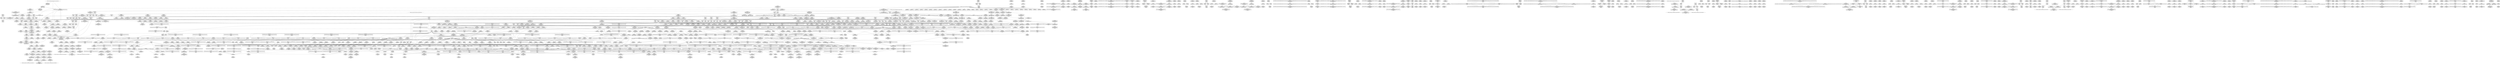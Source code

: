 digraph {
	CE0x3e19340 [shape=record,shape=Mrecord,label="{CE0x3e19340|task_sid:task|Function::task_sid&Arg::task::|*SummSink*}"]
	CE0x3e82d40 [shape=record,shape=Mrecord,label="{CE0x3e82d40|i8*_undef|*Constant*}"]
	CE0x3e948a0 [shape=record,shape=Mrecord,label="{CE0x3e948a0|rcu_lock_acquire:__here|*SummSink*}"]
	CE0x3e2af70 [shape=record,shape=Mrecord,label="{CE0x3e2af70|current_sid:tmp19|security/selinux/hooks.c,218|*SummSource*}"]
	CE0x3e62130 [shape=record,shape=Mrecord,label="{CE0x3e62130|current_has_perm:tmp2}"]
	CE0x3eca760 [shape=record,shape=Mrecord,label="{CE0x3eca760|current_sid:tmp9|security/selinux/hooks.c,218}"]
	CE0x3e6ea20 [shape=record,shape=Mrecord,label="{CE0x3e6ea20|get_current:tmp}"]
	CE0x3e56aa0 [shape=record,shape=Mrecord,label="{CE0x3e56aa0|current_sid:cred|security/selinux/hooks.c,218|*SummSink*}"]
	CE0x3e3bfd0 [shape=record,shape=Mrecord,label="{CE0x3e3bfd0|i64*_getelementptr_inbounds_(_4_x_i64_,_4_x_i64_*___llvm_gcov_ctr128,_i64_0,_i64_1)|*Constant*|*SummSource*}"]
	CE0x3e15960 [shape=record,shape=Mrecord,label="{CE0x3e15960|selinux_ptrace_access_check:tmp2|security/selinux/hooks.c,1942|*SummSource*}"]
	CE0x3e27140 [shape=record,shape=Mrecord,label="{CE0x3e27140|current_sid:tmp4|security/selinux/hooks.c,218|*SummSource*}"]
	CE0x3ecf4b0 [shape=record,shape=Mrecord,label="{CE0x3ecf4b0|selinux_ptrace_access_check:mode|Function::selinux_ptrace_access_check&Arg::mode::}"]
	CE0x3eb3490 [shape=record,shape=Mrecord,label="{CE0x3eb3490|_call_void_mcount()_#3}"]
	CE0x3e4ead0 [shape=record,shape=Mrecord,label="{CE0x3e4ead0|task_sid:tmp16|security/selinux/hooks.c,208|*SummSource*}"]
	CE0x3dfc450 [shape=record,shape=Mrecord,label="{CE0x3dfc450|selinux_ptrace_access_check:tmp10|security/selinux/hooks.c,1945}"]
	CE0x3ebc0c0 [shape=record,shape=Mrecord,label="{CE0x3ebc0c0|rcu_read_unlock:bb}"]
	CE0x3e798d0 [shape=record,shape=Mrecord,label="{CE0x3e798d0|_call_void_rcu_lock_release(%struct.lockdep_map*_rcu_lock_map)_#10,_!dbg_!27733|include/linux/rcupdate.h,935}"]
	CE0x3ef5cc0 [shape=record,shape=Mrecord,label="{CE0x3ef5cc0|i64*_getelementptr_inbounds_(_4_x_i64_,_4_x_i64_*___llvm_gcov_ctr128,_i64_0,_i64_2)|*Constant*|*SummSource*}"]
	CE0x3e5d9a0 [shape=record,shape=Mrecord,label="{CE0x3e5d9a0|_ret_i32_%tmp6,_!dbg_!27716|security/selinux/hooks.c,197|*SummSource*}"]
	CE0x3f1a6d0 [shape=record,shape=Mrecord,label="{CE0x3f1a6d0|i64*_getelementptr_inbounds_(_4_x_i64_,_4_x_i64_*___llvm_gcov_ctr135,_i64_0,_i64_3)|*Constant*|*SummSink*}"]
	CE0x3e4af10 [shape=record,shape=Mrecord,label="{CE0x3e4af10|current_sid:tmp14|security/selinux/hooks.c,218|*SummSource*}"]
	"CONST[source:2(external),value:2(dynamic)][purpose:{subject}][SrcIdx:7]"
	CE0x3eb5ff0 [shape=record,shape=Mrecord,label="{CE0x3eb5ff0|rcu_read_lock:land.lhs.true}"]
	CE0x3e6f6d0 [shape=record,shape=Mrecord,label="{CE0x3e6f6d0|task_sid:tmp6|security/selinux/hooks.c,208}"]
	CE0x3e7a770 [shape=record,shape=Mrecord,label="{CE0x3e7a770|rcu_lock_release:map|Function::rcu_lock_release&Arg::map::|*SummSource*}"]
	CE0x3ef2ce0 [shape=record,shape=Mrecord,label="{CE0x3ef2ce0|rcu_lock_release:tmp2|*SummSink*}"]
	CE0x3f25ed0 [shape=record,shape=Mrecord,label="{CE0x3f25ed0|GLOBAL:lock_acquire|*Constant*}"]
	CE0x3ec2600 [shape=record,shape=Mrecord,label="{CE0x3ec2600|rcu_read_lock:land.lhs.true|*SummSource*}"]
	CE0x3e97640 [shape=record,shape=Mrecord,label="{CE0x3e97640|task_sid:tmp17|security/selinux/hooks.c,208}"]
	CE0x3ea33d0 [shape=record,shape=Mrecord,label="{CE0x3ea33d0|GLOBAL:rcu_lock_map|Global_var:rcu_lock_map|*SummSource*}"]
	CE0x3e6ed90 [shape=record,shape=Mrecord,label="{CE0x3e6ed90|_call_void_mcount()_#3|*SummSink*}"]
	CE0x3f46af0 [shape=record,shape=Mrecord,label="{CE0x3f46af0|_call_void_asm_addl_$1,_%gs:$0_,_*m,ri,*m,_dirflag_,_fpsr_,_flags_(i32*___preempt_count,_i32_%sub,_i32*___preempt_count)_#3,_!dbg_!27717,_!srcloc_!27718|./arch/x86/include/asm/preempt.h,77|*SummSink*}"]
	CE0x3e482e0 [shape=record,shape=Mrecord,label="{CE0x3e482e0|current_sid:tmp2}"]
	CE0x3eb0890 [shape=record,shape=Mrecord,label="{CE0x3eb0890|GLOBAL:__preempt_count_add|*Constant*|*SummSink*}"]
	CE0x3eba750 [shape=record,shape=Mrecord,label="{CE0x3eba750|i64*_getelementptr_inbounds_(_11_x_i64_,_11_x_i64_*___llvm_gcov_ctr132,_i64_0,_i64_8)|*Constant*|*SummSink*}"]
	CE0x3e847f0 [shape=record,shape=Mrecord,label="{CE0x3e847f0|rcu_lock_release:tmp3|*SummSink*}"]
	CE0x3e973f0 [shape=record,shape=Mrecord,label="{CE0x3e973f0|task_sid:tmp14|security/selinux/hooks.c,208}"]
	CE0x3e7b430 [shape=record,shape=Mrecord,label="{CE0x3e7b430|GLOBAL:__rcu_read_unlock|*Constant*|*SummSink*}"]
	CE0x3ef49d0 [shape=record,shape=Mrecord,label="{CE0x3ef49d0|__rcu_read_lock:tmp6|include/linux/rcupdate.h,240|*SummSink*}"]
	CE0x3ea1ce0 [shape=record,shape=Mrecord,label="{CE0x3ea1ce0|rcu_read_lock:tmp16|include/linux/rcupdate.h,882|*SummSource*}"]
	CE0x3e695c0 [shape=record,shape=Mrecord,label="{CE0x3e695c0|i64*_getelementptr_inbounds_(_13_x_i64_,_13_x_i64_*___llvm_gcov_ctr126,_i64_0,_i64_0)|*Constant*}"]
	CE0x3e781f0 [shape=record,shape=Mrecord,label="{CE0x3e781f0|task_sid:tmp10|security/selinux/hooks.c,208|*SummSource*}"]
	CE0x3f29280 [shape=record,shape=Mrecord,label="{CE0x3f29280|__preempt_count_sub:tmp3|*SummSource*}"]
	CE0x3e26b10 [shape=record,shape=Mrecord,label="{CE0x3e26b10|current_sid:tmp3|*SummSink*}"]
	CE0x3ec99b0 [shape=record,shape=Mrecord,label="{CE0x3ec99b0|rcu_read_unlock:land.lhs.true2}"]
	CE0x3e53ff0 [shape=record,shape=Mrecord,label="{CE0x3e53ff0|GLOBAL:rcu_read_lock|*Constant*|*SummSink*}"]
	CE0x3f48b80 [shape=record,shape=Mrecord,label="{CE0x3f48b80|__preempt_count_add:do.body|*SummSink*}"]
	CE0x3ef33c0 [shape=record,shape=Mrecord,label="{CE0x3ef33c0|_call_void___preempt_count_add(i32_1)_#10,_!dbg_!27711|include/linux/rcupdate.h,239|*SummSink*}"]
	CE0x3ea2ef0 [shape=record,shape=Mrecord,label="{CE0x3ea2ef0|rcu_read_lock:if.then|*SummSource*}"]
	CE0x3ecd6b0 [shape=record,shape=Mrecord,label="{CE0x3ecd6b0|__rcu_read_lock:tmp7|include/linux/rcupdate.h,240|*SummSource*}"]
	CE0x3f48670 [shape=record,shape=Mrecord,label="{CE0x3f48670|__preempt_count_add:bb}"]
	CE0x3e23500 [shape=record,shape=Mrecord,label="{CE0x3e23500|__preempt_count_sub:sub|./arch/x86/include/asm/preempt.h,77|*SummSink*}"]
	CE0x3e2e9e0 [shape=record,shape=Mrecord,label="{CE0x3e2e9e0|i64_7|*Constant*|*SummSource*}"]
	CE0x3ec2d20 [shape=record,shape=Mrecord,label="{CE0x3ec2d20|GLOBAL:current_task|Global_var:current_task}"]
	CE0x3e4b740 [shape=record,shape=Mrecord,label="{CE0x3e4b740|current_sid:entry}"]
	CE0x3eb2080 [shape=record,shape=Mrecord,label="{CE0x3eb2080|rcu_read_unlock:tmp8|include/linux/rcupdate.h,933}"]
	CE0x3ec9b10 [shape=record,shape=Mrecord,label="{CE0x3ec9b10|__preempt_count_sub:entry|*SummSource*}"]
	CE0x3e84b50 [shape=record,shape=Mrecord,label="{CE0x3e84b50|__rcu_read_lock:tmp}"]
	CE0x3e70400 [shape=record,shape=Mrecord,label="{CE0x3e70400|task_sid:land.lhs.true|*SummSink*}"]
	CE0x3e15730 [shape=record,shape=Mrecord,label="{CE0x3e15730|selinux_ptrace_access_check:call4|security/selinux/hooks.c,1947}"]
	CE0x3e6dd70 [shape=record,shape=Mrecord,label="{CE0x3e6dd70|task_sid:tmp11|security/selinux/hooks.c,208|*SummSource*}"]
	CE0x3e96c50 [shape=record,shape=Mrecord,label="{CE0x3e96c50|i32_218|*Constant*}"]
	CE0x3e56170 [shape=record,shape=Mrecord,label="{CE0x3e56170|_ret_%struct.task_struct*_%tmp4,_!dbg_!27714|./arch/x86/include/asm/current.h,14}"]
	CE0x3f15750 [shape=record,shape=Mrecord,label="{CE0x3f15750|i64*_getelementptr_inbounds_(_4_x_i64_,_4_x_i64_*___llvm_gcov_ctr135,_i64_0,_i64_2)|*Constant*|*SummSource*}"]
	CE0x3e201c0 [shape=record,shape=Mrecord,label="{CE0x3e201c0|i64_2|*Constant*}"]
	"CONST[source:0(mediator),value:2(dynamic)][purpose:{object}][SnkIdx:1]"
	CE0x3e10030 [shape=record,shape=Mrecord,label="{CE0x3e10030|selinux_ptrace_access_check:retval.0}"]
	CE0x3eb5be0 [shape=record,shape=Mrecord,label="{CE0x3eb5be0|rcu_read_unlock:tmp6|include/linux/rcupdate.h,933}"]
	CE0x3e98fa0 [shape=record,shape=Mrecord,label="{CE0x3e98fa0|get_current:tmp2|*SummSource*}"]
	CE0x3e7dcd0 [shape=record,shape=Mrecord,label="{CE0x3e7dcd0|current_sid:tmp5|security/selinux/hooks.c,218}"]
	CE0x3e26c20 [shape=record,shape=Mrecord,label="{CE0x3e26c20|_call_void_mcount()_#3}"]
	CE0x3ebb180 [shape=record,shape=Mrecord,label="{CE0x3ebb180|rcu_read_unlock:tmp14|include/linux/rcupdate.h,933|*SummSink*}"]
	CE0x3e1a5f0 [shape=record,shape=Mrecord,label="{CE0x3e1a5f0|avc_has_perm:tsid|Function::avc_has_perm&Arg::tsid::|*SummSink*}"]
	CE0x3e62b10 [shape=record,shape=Mrecord,label="{CE0x3e62b10|_ret_void,_!dbg_!27735|include/linux/rcupdate.h,938}"]
	CE0x3e95370 [shape=record,shape=Mrecord,label="{CE0x3e95370|i64*_getelementptr_inbounds_(_4_x_i64_,_4_x_i64_*___llvm_gcov_ctr133,_i64_0,_i64_0)|*Constant*|*SummSource*}"]
	CE0x3e8efb0 [shape=record,shape=Mrecord,label="{CE0x3e8efb0|rcu_lock_acquire:tmp3}"]
	CE0x3f2aa30 [shape=record,shape=Mrecord,label="{CE0x3f2aa30|__rcu_read_unlock:tmp7|include/linux/rcupdate.h,245|*SummSink*}"]
	CE0x3ea54b0 [shape=record,shape=Mrecord,label="{CE0x3ea54b0|rcu_read_unlock:tmp|*SummSink*}"]
	CE0x3e9a4f0 [shape=record,shape=Mrecord,label="{CE0x3e9a4f0|get_current:tmp4|./arch/x86/include/asm/current.h,14}"]
	CE0x3e9bd40 [shape=record,shape=Mrecord,label="{CE0x3e9bd40|rcu_read_lock:tmp19|include/linux/rcupdate.h,882}"]
	CE0x3e68f00 [shape=record,shape=Mrecord,label="{CE0x3e68f00|task_sid:call|security/selinux/hooks.c,208|*SummSource*}"]
	CE0x3eceb60 [shape=record,shape=Mrecord,label="{CE0x3eceb60|VOIDTB_TE:_CE_72,80_}"]
	CE0x3e99d20 [shape=record,shape=Mrecord,label="{CE0x3e99d20|cred_sid:tmp3}"]
	CE0x3e03b10 [shape=record,shape=Mrecord,label="{CE0x3e03b10|get_current:tmp3}"]
	"CONST[source:0(mediator),value:2(dynamic)][purpose:{subject}][SnkIdx:0]"
	CE0x3ebf780 [shape=record,shape=Mrecord,label="{CE0x3ebf780|GLOBAL:__llvm_gcov_ctr127|Global_var:__llvm_gcov_ctr127}"]
	CE0x3e23280 [shape=record,shape=Mrecord,label="{CE0x3e23280|__preempt_count_sub:sub|./arch/x86/include/asm/preempt.h,77|*SummSource*}"]
	CE0x3e200b0 [shape=record,shape=Mrecord,label="{CE0x3e200b0|_ret_void,_!dbg_!27735|include/linux/rcupdate.h,884|*SummSource*}"]
	CE0x3e7b7b0 [shape=record,shape=Mrecord,label="{CE0x3e7b7b0|__rcu_read_unlock:entry|*SummSource*}"]
	CE0x3e2c6c0 [shape=record,shape=Mrecord,label="{CE0x3e2c6c0|current_sid:call|security/selinux/hooks.c,218|*SummSource*}"]
	CE0x3e7c2c0 [shape=record,shape=Mrecord,label="{CE0x3e7c2c0|current_sid:bb}"]
	CE0x3dfdff0 [shape=record,shape=Mrecord,label="{CE0x3dfdff0|i64_1|*Constant*|*SummSink*}"]
	CE0x3e59450 [shape=record,shape=Mrecord,label="{CE0x3e59450|task_sid:tmp21|security/selinux/hooks.c,208}"]
	CE0x3ea7920 [shape=record,shape=Mrecord,label="{CE0x3ea7920|COLLAPSED:_GCMRE___llvm_gcov_ctr132_internal_global_11_x_i64_zeroinitializer:_elem_0:default:}"]
	CE0x3e87d90 [shape=record,shape=Mrecord,label="{CE0x3e87d90|__preempt_count_add:val|Function::__preempt_count_add&Arg::val::|*SummSink*}"]
	CE0x3eac160 [shape=record,shape=Mrecord,label="{CE0x3eac160|_call_void_lockdep_rcu_suspicious(i8*_getelementptr_inbounds_(_25_x_i8_,_25_x_i8_*_.str45,_i32_0,_i32_0),_i32_934,_i8*_getelementptr_inbounds_(_44_x_i8_,_44_x_i8_*_.str47,_i32_0,_i32_0))_#10,_!dbg_!27726|include/linux/rcupdate.h,933}"]
	CE0x3e6ea90 [shape=record,shape=Mrecord,label="{CE0x3e6ea90|COLLAPSED:_GCMRE___llvm_gcov_ctr98_internal_global_2_x_i64_zeroinitializer:_elem_0:default:}"]
	CE0x3ea7e50 [shape=record,shape=Mrecord,label="{CE0x3ea7e50|current_sid:tmp14|security/selinux/hooks.c,218}"]
	CE0x3f48ab0 [shape=record,shape=Mrecord,label="{CE0x3f48ab0|__preempt_count_add:do.body}"]
	CE0x3f0c900 [shape=record,shape=Mrecord,label="{CE0x3f0c900|COLLAPSED:_GCMRE___llvm_gcov_ctr128_internal_global_4_x_i64_zeroinitializer:_elem_0:default:}"]
	CE0x3e85f60 [shape=record,shape=Mrecord,label="{CE0x3e85f60|current_sid:if.end}"]
	CE0x3e98510 [shape=record,shape=Mrecord,label="{CE0x3e98510|get_current:tmp4|./arch/x86/include/asm/current.h,14|*SummSink*}"]
	CE0x3f16b80 [shape=record,shape=Mrecord,label="{CE0x3f16b80|i64*_getelementptr_inbounds_(_4_x_i64_,_4_x_i64_*___llvm_gcov_ctr135,_i64_0,_i64_0)|*Constant*}"]
	CE0x3e824c0 [shape=record,shape=Mrecord,label="{CE0x3e824c0|i64*_getelementptr_inbounds_(_4_x_i64_,_4_x_i64_*___llvm_gcov_ctr130,_i64_0,_i64_3)|*Constant*|*SummSink*}"]
	CE0x3e63e80 [shape=record,shape=Mrecord,label="{CE0x3e63e80|current_sid:security|security/selinux/hooks.c,218|*SummSink*}"]
	CE0x3ea9eb0 [shape=record,shape=Mrecord,label="{CE0x3ea9eb0|task_sid:tmp12|security/selinux/hooks.c,208}"]
	CE0x3f0f8a0 [shape=record,shape=Mrecord,label="{CE0x3f0f8a0|__rcu_read_unlock:tmp4|include/linux/rcupdate.h,244|*SummSink*}"]
	CE0x3e2b340 [shape=record,shape=Mrecord,label="{CE0x3e2b340|current_sid:tmp19|security/selinux/hooks.c,218|*SummSink*}"]
	CE0x3ecf290 [shape=record,shape=Mrecord,label="{CE0x3ecf290|VOIDTB_TE:_CE_160,168_}"]
	CE0x3e19930 [shape=record,shape=Mrecord,label="{CE0x3e19930|GLOBAL:current_has_perm|*Constant*}"]
	CE0x3ebcb60 [shape=record,shape=Mrecord,label="{CE0x3ebcb60|i64*_getelementptr_inbounds_(_11_x_i64_,_11_x_i64_*___llvm_gcov_ctr127,_i64_0,_i64_9)|*Constant*}"]
	CE0x3ebe380 [shape=record,shape=Mrecord,label="{CE0x3ebe380|i64*_getelementptr_inbounds_(_11_x_i64_,_11_x_i64_*___llvm_gcov_ctr127,_i64_0,_i64_1)|*Constant*|*SummSource*}"]
	CE0x3e73590 [shape=record,shape=Mrecord,label="{CE0x3e73590|task_sid:tmp7|security/selinux/hooks.c,208|*SummSink*}"]
	CE0x3df1e40 [shape=record,shape=Mrecord,label="{CE0x3df1e40|i32_0|*Constant*}"]
	CE0x3e70d80 [shape=record,shape=Mrecord,label="{CE0x3e70d80|GLOBAL:__llvm_gcov_ctr126|Global_var:__llvm_gcov_ctr126}"]
	CE0x3ea26b0 [shape=record,shape=Mrecord,label="{CE0x3ea26b0|rcu_read_lock:tmp|*SummSource*}"]
	CE0x3e500e0 [shape=record,shape=Mrecord,label="{CE0x3e500e0|current_sid:bb|*SummSink*}"]
	CE0x3e72440 [shape=record,shape=Mrecord,label="{CE0x3e72440|GLOBAL:__llvm_gcov_ctr126|Global_var:__llvm_gcov_ctr126|*SummSink*}"]
	CE0x3f11300 [shape=record,shape=Mrecord,label="{CE0x3f11300|_call_void_asm_addl_$1,_%gs:$0_,_*m,ri,*m,_dirflag_,_fpsr_,_flags_(i32*___preempt_count,_i32_%val,_i32*___preempt_count)_#3,_!dbg_!27714,_!srcloc_!27717|./arch/x86/include/asm/preempt.h,72}"]
	CE0x3f42dc0 [shape=record,shape=Mrecord,label="{CE0x3f42dc0|i64*_getelementptr_inbounds_(_4_x_i64_,_4_x_i64_*___llvm_gcov_ctr134,_i64_0,_i64_3)|*Constant*}"]
	CE0x3ef5000 [shape=record,shape=Mrecord,label="{CE0x3ef5000|task_sid:tmp23|security/selinux/hooks.c,208}"]
	CE0x3e20ad0 [shape=record,shape=Mrecord,label="{CE0x3e20ad0|i64*_getelementptr_inbounds_(_9_x_i64_,_9_x_i64_*___llvm_gcov_ctr124,_i64_0,_i64_3)|*Constant*}"]
	CE0x3e04480 [shape=record,shape=Mrecord,label="{CE0x3e04480|GLOBAL:task_sid|*Constant*|*SummSource*}"]
	CE0x3e4e4c0 [shape=record,shape=Mrecord,label="{CE0x3e4e4c0|task_sid:tmp16|security/selinux/hooks.c,208}"]
	CE0x3ebe690 [shape=record,shape=Mrecord,label="{CE0x3ebe690|current_sid:tmp}"]
	CE0x3e08a60 [shape=record,shape=Mrecord,label="{CE0x3e08a60|avc_has_perm:entry}"]
	CE0x3eb9710 [shape=record,shape=Mrecord,label="{CE0x3eb9710|i32_1|*Constant*}"]
	CE0x3e76b60 [shape=record,shape=Mrecord,label="{CE0x3e76b60|_call_void_asm_sideeffect_,_memory_,_dirflag_,_fpsr_,_flags_()_#3,_!dbg_!27711,_!srcloc_!27714|include/linux/rcupdate.h,244|*SummSource*}"]
	CE0x3df30f0 [shape=record,shape=Mrecord,label="{CE0x3df30f0|selinux_ptrace_access_check:tobool|security/selinux/hooks.c,1942|*SummSource*}"]
	CE0x3e5a050 [shape=record,shape=Mrecord,label="{CE0x3e5a050|task_sid:tmp23|security/selinux/hooks.c,208}"]
	CE0x3e4bb70 [shape=record,shape=Mrecord,label="{CE0x3e4bb70|i64*_getelementptr_inbounds_(_11_x_i64_,_11_x_i64_*___llvm_gcov_ctr125,_i64_0,_i64_0)|*Constant*|*SummSink*}"]
	CE0x3ece450 [shape=record,shape=Mrecord,label="{CE0x3ece450|VOIDTB_TE:_CE_24,28_}"]
	CE0x3e87180 [shape=record,shape=Mrecord,label="{CE0x3e87180|rcu_lock_release:__here|*SummSink*}"]
	CE0x3e82770 [shape=record,shape=Mrecord,label="{CE0x3e82770|rcu_lock_acquire:tmp6|*SummSink*}"]
	CE0x3eae4b0 [shape=record,shape=Mrecord,label="{CE0x3eae4b0|rcu_read_unlock:tmp21|include/linux/rcupdate.h,935}"]
	CE0x3e885e0 [shape=record,shape=Mrecord,label="{CE0x3e885e0|current_sid:tmp24|security/selinux/hooks.c,220}"]
	CE0x3eaf840 [shape=record,shape=Mrecord,label="{CE0x3eaf840|__preempt_count_add:val|Function::__preempt_count_add&Arg::val::|*SummSource*}"]
	CE0x3f240e0 [shape=record,shape=Mrecord,label="{CE0x3f240e0|rcu_lock_acquire:bb|*SummSource*}"]
	CE0x3eb3200 [shape=record,shape=Mrecord,label="{CE0x3eb3200|i64*_getelementptr_inbounds_(_11_x_i64_,_11_x_i64_*___llvm_gcov_ctr132,_i64_0,_i64_0)|*Constant*}"]
	CE0x3ecf3a0 [shape=record,shape=Mrecord,label="{CE0x3ecf3a0|VOIDTB_TE:_CE_168,176_}"]
	CE0x3e5e7a0 [shape=record,shape=Mrecord,label="{CE0x3e5e7a0|_ret_void,_!dbg_!27717|include/linux/rcupdate.h,419|*SummSource*}"]
	CE0x3ef3e70 [shape=record,shape=Mrecord,label="{CE0x3ef3e70|%struct.lockdep_map*_null|*Constant*|*SummSink*}"]
	CE0x3e5d410 [shape=record,shape=Mrecord,label="{CE0x3e5d410|cred_sid:cred|Function::cred_sid&Arg::cred::}"]
	CE0x3e49470 [shape=record,shape=Mrecord,label="{CE0x3e49470|current_sid:tmp1|*SummSink*}"]
	CE0x3e9b260 [shape=record,shape=Mrecord,label="{CE0x3e9b260|i32_883|*Constant*|*SummSource*}"]
	CE0x3e06a00 [shape=record,shape=Mrecord,label="{CE0x3e06a00|i64_0|*Constant*|*SummSink*}"]
	CE0x3e8a180 [shape=record,shape=Mrecord,label="{CE0x3e8a180|_call_void_mcount()_#3}"]
	CE0x3e6b320 [shape=record,shape=Mrecord,label="{CE0x3e6b320|task_sid:tobool4|security/selinux/hooks.c,208}"]
	CE0x3f2a290 [shape=record,shape=Mrecord,label="{CE0x3f2a290|i64*_getelementptr_inbounds_(_4_x_i64_,_4_x_i64_*___llvm_gcov_ctr129,_i64_0,_i64_1)|*Constant*|*SummSink*}"]
	CE0x3ef0090 [shape=record,shape=Mrecord,label="{CE0x3ef0090|__rcu_read_lock:bb|*SummSink*}"]
	CE0x3f0cd90 [shape=record,shape=Mrecord,label="{CE0x3f0cd90|__preempt_count_sub:do.body|*SummSink*}"]
	CE0x3e64ff0 [shape=record,shape=Mrecord,label="{CE0x3e64ff0|current_sid:sid|security/selinux/hooks.c,220|*SummSource*}"]
	CE0x3e13960 [shape=record,shape=Mrecord,label="{CE0x3e13960|i32_0|*Constant*|*SummSink*}"]
	CE0x3e53f50 [shape=record,shape=Mrecord,label="{CE0x3e53f50|i64_4|*Constant*}"]
	CE0x3f23b50 [shape=record,shape=Mrecord,label="{CE0x3f23b50|__rcu_read_unlock:tmp3}"]
	CE0x3e4ceb0 [shape=record,shape=Mrecord,label="{CE0x3e4ceb0|current_sid:tmp12|security/selinux/hooks.c,218|*SummSource*}"]
	CE0x3e2c5d0 [shape=record,shape=Mrecord,label="{CE0x3e2c5d0|_call_void_mcount()_#3|*SummSink*}"]
	CE0x3e4a5d0 [shape=record,shape=Mrecord,label="{CE0x3e4a5d0|current_sid:tmp|*SummSink*}"]
	CE0x3df3040 [shape=record,shape=Mrecord,label="{CE0x3df3040|selinux_ptrace_access_check:call|security/selinux/hooks.c,1941|*SummSource*}"]
	CE0x3e4a740 [shape=record,shape=Mrecord,label="{CE0x3e4a740|task_sid:if.then|*SummSink*}"]
	CE0x3e810c0 [shape=record,shape=Mrecord,label="{CE0x3e810c0|i32_77|*Constant*}"]
	CE0x3e04cb0 [shape=record,shape=Mrecord,label="{CE0x3e04cb0|selinux_ptrace_access_check:tmp8|security/selinux/hooks.c,1945|*SummSource*}"]
	CE0x3e84410 [shape=record,shape=Mrecord,label="{CE0x3e84410|GLOBAL:__preempt_count_sub|*Constant*}"]
	CE0x3e7e2c0 [shape=record,shape=Mrecord,label="{CE0x3e7e2c0|__rcu_read_unlock:tmp|*SummSink*}"]
	CE0x3e20420 [shape=record,shape=Mrecord,label="{CE0x3e20420|i64_0|*Constant*}"]
	CE0x3e49750 [shape=record,shape=Mrecord,label="{CE0x3e49750|current_has_perm:tmp|*SummSink*}"]
	CE0x3e4c890 [shape=record,shape=Mrecord,label="{CE0x3e4c890|avc_has_perm:tsid|Function::avc_has_perm&Arg::tsid::}"]
	CE0x3e2e4c0 [shape=record,shape=Mrecord,label="{CE0x3e2e4c0|selinux_ptrace_access_check:tmp17|security/selinux/hooks.c,1952|*SummSource*}"]
	CE0x3e7b990 [shape=record,shape=Mrecord,label="{CE0x3e7b990|current_sid:land.lhs.true2}"]
	CE0x3ebedc0 [shape=record,shape=Mrecord,label="{CE0x3ebedc0|cred_sid:tmp4|*LoadInst*|security/selinux/hooks.c,196}"]
	CE0x3f28860 [shape=record,shape=Mrecord,label="{CE0x3f28860|i64_1|*Constant*}"]
	CE0x3e5c100 [shape=record,shape=Mrecord,label="{CE0x3e5c100|__preempt_count_add:tmp1|*SummSource*}"]
	CE0x3dffb40 [shape=record,shape=Mrecord,label="{CE0x3dffb40|i32_(i32,_i32,_i16,_i32,_%struct.common_audit_data*)*_bitcast_(i32_(i32,_i32,_i16,_i32,_%struct.common_audit_data.495*)*_avc_has_perm_to_i32_(i32,_i32,_i16,_i32,_%struct.common_audit_data*)*)|*Constant*|*SummSource*}"]
	CE0x3e8fd00 [shape=record,shape=Mrecord,label="{CE0x3e8fd00|GLOBAL:cred_sid|*Constant*}"]
	CE0x3e0f2c0 [shape=record,shape=Mrecord,label="{CE0x3e0f2c0|current_has_perm:tsk|Function::current_has_perm&Arg::tsk::|*SummSink*}"]
	CE0x3ebb610 [shape=record,shape=Mrecord,label="{CE0x3ebb610|i64*_getelementptr_inbounds_(_4_x_i64_,_4_x_i64_*___llvm_gcov_ctr128,_i64_0,_i64_2)|*Constant*}"]
	CE0x3e57790 [shape=record,shape=Mrecord,label="{CE0x3e57790|_call_void_lockdep_rcu_suspicious(i8*_getelementptr_inbounds_(_25_x_i8_,_25_x_i8_*_.str3,_i32_0,_i32_0),_i32_208,_i8*_getelementptr_inbounds_(_41_x_i8_,_41_x_i8_*_.str44,_i32_0,_i32_0))_#10,_!dbg_!27732|security/selinux/hooks.c,208|*SummSink*}"]
	CE0x3e5c210 [shape=record,shape=Mrecord,label="{CE0x3e5c210|__rcu_read_unlock:tmp1|*SummSink*}"]
	CE0x3e4e640 [shape=record,shape=Mrecord,label="{CE0x3e4e640|task_sid:tmp15|security/selinux/hooks.c,208|*SummSink*}"]
	CE0x3eb9520 [shape=record,shape=Mrecord,label="{CE0x3eb9520|cred_sid:tmp5|security/selinux/hooks.c,196|*SummSink*}"]
	CE0x3ea6200 [shape=record,shape=Mrecord,label="{CE0x3ea6200|rcu_read_unlock:tmp16|include/linux/rcupdate.h,933|*SummSource*}"]
	CE0x3e17b90 [shape=record,shape=Mrecord,label="{CE0x3e17b90|selinux_ptrace_access_check:tmp11|security/selinux/hooks.c,1945|*SummSource*}"]
	CE0x3ef37e0 [shape=record,shape=Mrecord,label="{CE0x3ef37e0|%struct.lockdep_map*_null|*Constant*}"]
	CE0x3e90e60 [shape=record,shape=Mrecord,label="{CE0x3e90e60|rcu_lock_release:indirectgoto|*SummSource*}"]
	CE0x3e74300 [shape=record,shape=Mrecord,label="{CE0x3e74300|i64*_getelementptr_inbounds_(_2_x_i64_,_2_x_i64_*___llvm_gcov_ctr131,_i64_0,_i64_1)|*Constant*|*SummSource*}"]
	CE0x3e4b240 [shape=record,shape=Mrecord,label="{CE0x3e4b240|i64*_getelementptr_inbounds_(_13_x_i64_,_13_x_i64_*___llvm_gcov_ctr126,_i64_0,_i64_1)|*Constant*|*SummSink*}"]
	CE0x3e9fd80 [shape=record,shape=Mrecord,label="{CE0x3e9fd80|rcu_read_lock:call3|include/linux/rcupdate.h,882|*SummSink*}"]
	CE0x3e7ec50 [shape=record,shape=Mrecord,label="{CE0x3e7ec50|_call_void_mcount()_#3}"]
	CE0x3e507b0 [shape=record,shape=Mrecord,label="{CE0x3e507b0|GLOBAL:current_sid.__warned|Global_var:current_sid.__warned|*SummSink*}"]
	CE0x3e81780 [shape=record,shape=Mrecord,label="{CE0x3e81780|i64*_getelementptr_inbounds_(_4_x_i64_,_4_x_i64_*___llvm_gcov_ctr134,_i64_0,_i64_0)|*Constant*|*SummSink*}"]
	CE0x3e62660 [shape=record,shape=Mrecord,label="{CE0x3e62660|GLOBAL:rcu_read_unlock|*Constant*|*SummSink*}"]
	CE0x3e77da0 [shape=record,shape=Mrecord,label="{CE0x3e77da0|task_sid:tmp10|security/selinux/hooks.c,208}"]
	CE0x4f106a0 [shape=record,shape=Mrecord,label="{CE0x4f106a0|selinux_ptrace_access_check:tmp5|security/selinux/hooks.c,1942|*SummSource*}"]
	CE0x3e596b0 [shape=record,shape=Mrecord,label="{CE0x3e596b0|task_sid:tmp20|security/selinux/hooks.c,208|*SummSink*}"]
	CE0x3ece500 [shape=record,shape=Mrecord,label="{CE0x3ece500|VOIDTB_TE:_CE_28,32_}"]
	CE0x3ef4f20 [shape=record,shape=Mrecord,label="{CE0x3ef4f20|task_sid:tmp22|security/selinux/hooks.c,208}"]
	CE0x3e22560 [shape=record,shape=Mrecord,label="{CE0x3e22560|GLOBAL:lock_release|*Constant*}"]
	CE0x3e8f170 [shape=record,shape=Mrecord,label="{CE0x3e8f170|rcu_lock_acquire:tmp3|*SummSource*}"]
	CE0x3f29490 [shape=record,shape=Mrecord,label="{CE0x3f29490|__preempt_count_add:tmp3}"]
	CE0x3e55ea0 [shape=record,shape=Mrecord,label="{CE0x3e55ea0|get_current:entry|*SummSink*}"]
	CE0x3e67fd0 [shape=record,shape=Mrecord,label="{CE0x3e67fd0|task_sid:tmp4|*LoadInst*|security/selinux/hooks.c,208|*SummSink*}"]
	CE0x3e69500 [shape=record,shape=Mrecord,label="{CE0x3e69500|i64*_getelementptr_inbounds_(_2_x_i64_,_2_x_i64_*___llvm_gcov_ctr98,_i64_0,_i64_1)|*Constant*}"]
	CE0x3dfde90 [shape=record,shape=Mrecord,label="{CE0x3dfde90|GLOBAL:__llvm_gcov_ctr124|Global_var:__llvm_gcov_ctr124|*SummSink*}"]
	CE0x3f15f00 [shape=record,shape=Mrecord,label="{CE0x3f15f00|__preempt_count_add:tmp5|./arch/x86/include/asm/preempt.h,72|*SummSource*}"]
	CE0x3f43fb0 [shape=record,shape=Mrecord,label="{CE0x3f43fb0|i64*_getelementptr_inbounds_(_4_x_i64_,_4_x_i64_*___llvm_gcov_ctr135,_i64_0,_i64_3)|*Constant*|*SummSource*}"]
	CE0x3e5dd90 [shape=record,shape=Mrecord,label="{CE0x3e5dd90|GLOBAL:rcu_read_unlock|*Constant*}"]
	CE0x3ecc960 [shape=record,shape=Mrecord,label="{CE0x3ecc960|rcu_read_unlock:tmp18|include/linux/rcupdate.h,933}"]
	CE0x3e5ded0 [shape=record,shape=Mrecord,label="{CE0x3e5ded0|_call_void_rcu_read_unlock()_#10,_!dbg_!27748|security/selinux/hooks.c,209}"]
	CE0x3e9a430 [shape=record,shape=Mrecord,label="{CE0x3e9a430|_call_void_mcount()_#3|*SummSink*}"]
	CE0x3e51000 [shape=record,shape=Mrecord,label="{CE0x3e51000|i64*_getelementptr_inbounds_(_11_x_i64_,_11_x_i64_*___llvm_gcov_ctr125,_i64_0,_i64_9)|*Constant*|*SummSource*}"]
	CE0x3e65150 [shape=record,shape=Mrecord,label="{CE0x3e65150|current_sid:sid|security/selinux/hooks.c,220|*SummSink*}"]
	CE0x3e32f50 [shape=record,shape=Mrecord,label="{CE0x3e32f50|selinux_ptrace_access_check:tmp6|security/selinux/hooks.c,1943|*SummSource*}"]
	CE0x3ef0e60 [shape=record,shape=Mrecord,label="{CE0x3ef0e60|__rcu_read_unlock:tmp6|include/linux/rcupdate.h,245}"]
	CE0x3e7b5e0 [shape=record,shape=Mrecord,label="{CE0x3e7b5e0|GLOBAL:__rcu_read_unlock|*Constant*|*SummSource*}"]
	CE0x3e7c4b0 [shape=record,shape=Mrecord,label="{CE0x3e7c4b0|current_sid:do.body}"]
	CE0x3e52ca0 [shape=record,shape=Mrecord,label="{CE0x3e52ca0|current_sid:tmp8|security/selinux/hooks.c,218|*SummSink*}"]
	CE0x3f487e0 [shape=record,shape=Mrecord,label="{CE0x3f487e0|__preempt_count_add:bb|*SummSource*}"]
	CE0x3e5cb30 [shape=record,shape=Mrecord,label="{CE0x3e5cb30|task_sid:call7|security/selinux/hooks.c,208|*SummSink*}"]
	CE0x3e77be0 [shape=record,shape=Mrecord,label="{CE0x3e77be0|rcu_read_unlock:land.lhs.true}"]
	CE0x3e24e10 [shape=record,shape=Mrecord,label="{CE0x3e24e10|current_sid:tmp15|security/selinux/hooks.c,218|*SummSink*}"]
	CE0x3e4e5d0 [shape=record,shape=Mrecord,label="{CE0x3e4e5d0|task_sid:tmp15|security/selinux/hooks.c,208|*SummSource*}"]
	CE0x3e98000 [shape=record,shape=Mrecord,label="{CE0x3e98000|rcu_read_lock:tmp5|include/linux/rcupdate.h,882|*SummSink*}"]
	CE0x3ea3e40 [shape=record,shape=Mrecord,label="{CE0x3ea3e40|_call_void_rcu_lock_acquire(%struct.lockdep_map*_rcu_lock_map)_#10,_!dbg_!27711|include/linux/rcupdate.h,881}"]
	CE0x3eac470 [shape=record,shape=Mrecord,label="{CE0x3eac470|_call_void_lockdep_rcu_suspicious(i8*_getelementptr_inbounds_(_25_x_i8_,_25_x_i8_*_.str45,_i32_0,_i32_0),_i32_934,_i8*_getelementptr_inbounds_(_44_x_i8_,_44_x_i8_*_.str47,_i32_0,_i32_0))_#10,_!dbg_!27726|include/linux/rcupdate.h,933|*SummSource*}"]
	CE0x3e4c6f0 [shape=record,shape=Mrecord,label="{CE0x3e4c6f0|avc_has_perm:entry}"]
	CE0x3e12d60 [shape=record,shape=Mrecord,label="{CE0x3e12d60|current_has_perm:call2|security/selinux/hooks.c,1544}"]
	CE0x3e72f00 [shape=record,shape=Mrecord,label="{CE0x3e72f00|GLOBAL:task_sid.__warned|Global_var:task_sid.__warned|*SummSink*}"]
	CE0x3e6fcf0 [shape=record,shape=Mrecord,label="{CE0x3e6fcf0|task_sid:do.body5}"]
	CE0x3ef7310 [shape=record,shape=Mrecord,label="{CE0x3ef7310|task_sid:tmp24|security/selinux/hooks.c,208}"]
	CE0x3eefae0 [shape=record,shape=Mrecord,label="{CE0x3eefae0|__rcu_read_lock:tmp5|include/linux/rcupdate.h,239}"]
	CE0x3e05850 [shape=record,shape=Mrecord,label="{CE0x3e05850|_ret_i32_%retval.0,_!dbg_!27728|security/selinux/avc.c,775}"]
	CE0x3e99ad0 [shape=record,shape=Mrecord,label="{CE0x3e99ad0|get_current:tmp2}"]
	CE0x3e82fb0 [shape=record,shape=Mrecord,label="{CE0x3e82fb0|i8*_undef|*Constant*|*SummSource*}"]
	CE0x3e21fa0 [shape=record,shape=Mrecord,label="{CE0x3e21fa0|_call_void_lock_release(%struct.lockdep_map*_%map,_i32_1,_i64_ptrtoint_(i8*_blockaddress(_rcu_lock_release,_%__here)_to_i64))_#10,_!dbg_!27716|include/linux/rcupdate.h,423}"]
	CE0x3eb4680 [shape=record,shape=Mrecord,label="{CE0x3eb4680|rcu_lock_acquire:entry|*SummSource*}"]
	CE0x3eabff0 [shape=record,shape=Mrecord,label="{CE0x3eabff0|rcu_read_unlock:tmp18|include/linux/rcupdate.h,933|*SummSink*}"]
	CE0x3ea5d20 [shape=record,shape=Mrecord,label="{CE0x3ea5d20|rcu_read_unlock:tmp15|include/linux/rcupdate.h,933|*SummSource*}"]
	CE0x3e7fdc0 [shape=record,shape=Mrecord,label="{CE0x3e7fdc0|current_sid:tmp3}"]
	CE0x3e6a930 [shape=record,shape=Mrecord,label="{CE0x3e6a930|current_has_perm:call2|security/selinux/hooks.c,1544|*SummSource*}"]
	CE0x3ea8380 [shape=record,shape=Mrecord,label="{CE0x3ea8380|rcu_read_unlock:tmp5|include/linux/rcupdate.h,933|*SummSink*}"]
	CE0x3e7f2c0 [shape=record,shape=Mrecord,label="{CE0x3e7f2c0|current_sid:tmp19|security/selinux/hooks.c,218}"]
	CE0x3ebb0a0 [shape=record,shape=Mrecord,label="{CE0x3ebb0a0|rcu_read_unlock:tmp14|include/linux/rcupdate.h,933|*SummSource*}"]
	CE0x3f133b0 [shape=record,shape=Mrecord,label="{CE0x3f133b0|i64*_getelementptr_inbounds_(_4_x_i64_,_4_x_i64_*___llvm_gcov_ctr134,_i64_0,_i64_2)|*Constant*|*SummSource*}"]
	CE0x3e7a510 [shape=record,shape=Mrecord,label="{CE0x3e7a510|rcu_lock_release:map|Function::rcu_lock_release&Arg::map::}"]
	CE0x3dfe870 [shape=record,shape=Mrecord,label="{CE0x3dfe870|selinux_ptrace_access_check:tmp8|security/selinux/hooks.c,1945}"]
	CE0x3e68d70 [shape=record,shape=Mrecord,label="{CE0x3e68d70|task_sid:call|security/selinux/hooks.c,208}"]
	CE0x3f26040 [shape=record,shape=Mrecord,label="{CE0x3f26040|i32_2|*Constant*}"]
	CE0x3f4d330 [shape=record,shape=Mrecord,label="{CE0x3f4d330|i64*_getelementptr_inbounds_(_4_x_i64_,_4_x_i64_*___llvm_gcov_ctr129,_i64_0,_i64_2)|*Constant*|*SummSource*}"]
	CE0x3e93cb0 [shape=record,shape=Mrecord,label="{CE0x3e93cb0|task_sid:tmp25|security/selinux/hooks.c,208}"]
	CE0x3e24020 [shape=record,shape=Mrecord,label="{CE0x3e24020|i64*_getelementptr_inbounds_(_13_x_i64_,_13_x_i64_*___llvm_gcov_ctr126,_i64_0,_i64_11)|*Constant*}"]
	CE0x3e52790 [shape=record,shape=Mrecord,label="{CE0x3e52790|task_sid:do.end6}"]
	CE0x3e704c0 [shape=record,shape=Mrecord,label="{CE0x3e704c0|task_sid:bb}"]
	CE0x3e85890 [shape=record,shape=Mrecord,label="{CE0x3e85890|current_sid:cred|security/selinux/hooks.c,218}"]
	CE0x3e2bfb0 [shape=record,shape=Mrecord,label="{CE0x3e2bfb0|task_sid:tmp19|security/selinux/hooks.c,208}"]
	CE0x3ef5700 [shape=record,shape=Mrecord,label="{CE0x3ef5700|__rcu_read_lock:tmp3}"]
	CE0x3e90f20 [shape=record,shape=Mrecord,label="{CE0x3e90f20|rcu_lock_release:indirectgoto|*SummSink*}"]
	CE0x3f0f3a0 [shape=record,shape=Mrecord,label="{CE0x3f0f3a0|rcu_lock_release:bb|*SummSink*}"]
	CE0x3e559f0 [shape=record,shape=Mrecord,label="{CE0x3e559f0|GLOBAL:get_current|*Constant*|*SummSource*}"]
	CE0x3f5a910 [shape=record,shape=Mrecord,label="{CE0x3f5a910|__preempt_count_sub:tmp1|*SummSource*}"]
	CE0x3f11370 [shape=record,shape=Mrecord,label="{CE0x3f11370|_call_void_asm_addl_$1,_%gs:$0_,_*m,ri,*m,_dirflag_,_fpsr_,_flags_(i32*___preempt_count,_i32_%val,_i32*___preempt_count)_#3,_!dbg_!27714,_!srcloc_!27717|./arch/x86/include/asm/preempt.h,72|*SummSource*}"]
	CE0x3e78ec0 [shape=record,shape=Mrecord,label="{CE0x3e78ec0|rcu_read_unlock:tmp22|include/linux/rcupdate.h,935}"]
	CE0x3e84ca0 [shape=record,shape=Mrecord,label="{CE0x3e84ca0|__rcu_read_lock:tmp1}"]
	CE0x3ef6dc0 [shape=record,shape=Mrecord,label="{CE0x3ef6dc0|rcu_lock_acquire:tmp2|*SummSink*}"]
	CE0x3e245a0 [shape=record,shape=Mrecord,label="{CE0x3e245a0|task_sid:tmp24|security/selinux/hooks.c,208|*SummSink*}"]
	CE0x3e9f110 [shape=record,shape=Mrecord,label="{CE0x3e9f110|rcu_read_unlock:if.then|*SummSource*}"]
	CE0x3eb8f90 [shape=record,shape=Mrecord,label="{CE0x3eb8f90|cred_sid:bb|*SummSource*}"]
	CE0x3e7cb40 [shape=record,shape=Mrecord,label="{CE0x3e7cb40|current_sid:tmp4|security/selinux/hooks.c,218}"]
	CE0x3ecec40 [shape=record,shape=Mrecord,label="{CE0x3ecec40|VOIDTB_TE:_CE_80,88_}"]
	CE0x3e572f0 [shape=record,shape=Mrecord,label="{CE0x3e572f0|task_sid:tmp19|security/selinux/hooks.c,208|*SummSink*}"]
	CE0x3e81990 [shape=record,shape=Mrecord,label="{CE0x3e81990|__rcu_read_unlock:tmp}"]
	CE0x3ece2c0 [shape=record,shape=Mrecord,label="{CE0x3ece2c0|VOIDTB_TE:_CE_8,16_}"]
	CE0x3e4cc20 [shape=record,shape=Mrecord,label="{CE0x3e4cc20|%struct.task_struct*_(%struct.task_struct**)*_asm_movq_%gs:$_1:P_,$0_,_r,im,_dirflag_,_fpsr_,_flags_}"]
	CE0x3ebba00 [shape=record,shape=Mrecord,label="{CE0x3ebba00|rcu_read_unlock:do.body|*SummSink*}"]
	CE0x3ecc5f0 [shape=record,shape=Mrecord,label="{CE0x3ecc5f0|rcu_read_unlock:tmp17|include/linux/rcupdate.h,933}"]
	CE0x3ec0ea0 [shape=record,shape=Mrecord,label="{CE0x3ec0ea0|rcu_read_lock:tmp11|include/linux/rcupdate.h,882}"]
	CE0x3e0dca0 [shape=record,shape=Mrecord,label="{CE0x3e0dca0|current_sid:tmp10|security/selinux/hooks.c,218}"]
	CE0x3f23c60 [shape=record,shape=Mrecord,label="{CE0x3f23c60|__rcu_read_unlock:tmp3|*SummSource*}"]
	CE0x3e49220 [shape=record,shape=Mrecord,label="{CE0x3e49220|i64*_getelementptr_inbounds_(_11_x_i64_,_11_x_i64_*___llvm_gcov_ctr125,_i64_0,_i64_1)|*Constant*}"]
	CE0x3e996e0 [shape=record,shape=Mrecord,label="{CE0x3e996e0|cred_sid:tmp2|*SummSink*}"]
	CE0x3f0c3a0 [shape=record,shape=Mrecord,label="{CE0x3f0c3a0|GLOBAL:lock_acquire|*Constant*|*SummSink*}"]
	CE0x3e809c0 [shape=record,shape=Mrecord,label="{CE0x3e809c0|__rcu_read_lock:do.body}"]
	CE0x3e06030 [shape=record,shape=Mrecord,label="{CE0x3e06030|get_current:tmp1|*SummSink*}"]
	CE0x3ebcbd0 [shape=record,shape=Mrecord,label="{CE0x3ebcbd0|i64*_getelementptr_inbounds_(_11_x_i64_,_11_x_i64_*___llvm_gcov_ctr127,_i64_0,_i64_9)|*Constant*|*SummSource*}"]
	CE0x3e2a9c0 [shape=record,shape=Mrecord,label="{CE0x3e2a9c0|current_sid:tmp18|security/selinux/hooks.c,218|*SummSink*}"]
	CE0x3ebba70 [shape=record,shape=Mrecord,label="{CE0x3ebba70|rcu_read_unlock:if.end}"]
	"CONST[source:1(input),value:2(dynamic)][purpose:{operation}][SrcIdx:5]"
	CE0x3f1b550 [shape=record,shape=Mrecord,label="{CE0x3f1b550|i64*_getelementptr_inbounds_(_4_x_i64_,_4_x_i64_*___llvm_gcov_ctr135,_i64_0,_i64_0)|*Constant*|*SummSink*}"]
	CE0x3ea2e30 [shape=record,shape=Mrecord,label="{CE0x3ea2e30|rcu_read_lock:if.then}"]
	CE0x3ecb530 [shape=record,shape=Mrecord,label="{CE0x3ecb530|_call_void_mcount()_#3|*SummSink*}"]
	CE0x3eca640 [shape=record,shape=Mrecord,label="{CE0x3eca640|rcu_read_unlock:tmp3}"]
	CE0x3ea1450 [shape=record,shape=Mrecord,label="{CE0x3ea1450|rcu_read_lock:tmp14|include/linux/rcupdate.h,882|*SummSink*}"]
	CE0x3e0e120 [shape=record,shape=Mrecord,label="{CE0x3e0e120|i64*_getelementptr_inbounds_(_2_x_i64_,_2_x_i64_*___llvm_gcov_ctr136,_i64_0,_i64_1)|*Constant*|*SummSource*}"]
	CE0x3f178b0 [shape=record,shape=Mrecord,label="{CE0x3f178b0|__preempt_count_sub:tmp4|./arch/x86/include/asm/preempt.h,77|*SummSource*}"]
	CE0x5aae9c0 [shape=record,shape=Mrecord,label="{CE0x5aae9c0|selinux_ptrace_access_check:tmp4|security/selinux/hooks.c,1942|*SummSink*}"]
	CE0x3e97b60 [shape=record,shape=Mrecord,label="{CE0x3e97b60|rcu_read_lock:tmp4|include/linux/rcupdate.h,882|*SummSource*}"]
	CE0x3ef0bb0 [shape=record,shape=Mrecord,label="{CE0x3ef0bb0|i64*_getelementptr_inbounds_(_4_x_i64_,_4_x_i64_*___llvm_gcov_ctr134,_i64_0,_i64_3)|*Constant*|*SummSink*}"]
	CE0x3e4f280 [shape=record,shape=Mrecord,label="{CE0x3e4f280|rcu_read_lock:tmp9|include/linux/rcupdate.h,882|*SummSink*}"]
	CE0x3e2fab0 [shape=record,shape=Mrecord,label="{CE0x3e2fab0|selinux_ptrace_access_check:tmp2|security/selinux/hooks.c,1942}"]
	CE0x3e263b0 [shape=record,shape=Mrecord,label="{CE0x3e263b0|current_sid:tmp11|security/selinux/hooks.c,218|*SummSource*}"]
	CE0x3ecea80 [shape=record,shape=Mrecord,label="{CE0x3ecea80|VOIDTB_TE:_CE_64,72_}"]
	CE0x3e2d0f0 [shape=record,shape=Mrecord,label="{CE0x3e2d0f0|i64*_getelementptr_inbounds_(_11_x_i64_,_11_x_i64_*___llvm_gcov_ctr125,_i64_0,_i64_8)|*Constant*|*SummSink*}"]
	CE0x3e1f770 [shape=record,shape=Mrecord,label="{CE0x3e1f770|_call_void_lockdep_rcu_suspicious(i8*_getelementptr_inbounds_(_25_x_i8_,_25_x_i8_*_.str3,_i32_0,_i32_0),_i32_218,_i8*_getelementptr_inbounds_(_45_x_i8_,_45_x_i8_*_.str12,_i32_0,_i32_0))_#10,_!dbg_!27727|security/selinux/hooks.c,218}"]
	CE0x3e28270 [shape=record,shape=Mrecord,label="{CE0x3e28270|current_sid:tobool|security/selinux/hooks.c,218|*SummSink*}"]
	CE0x3e275c0 [shape=record,shape=Mrecord,label="{CE0x3e275c0|i32_0|*Constant*}"]
	CE0x3eb0050 [shape=record,shape=Mrecord,label="{CE0x3eb0050|rcu_read_unlock:tmp12|include/linux/rcupdate.h,933}"]
	CE0x3e94350 [shape=record,shape=Mrecord,label="{CE0x3e94350|i64*_getelementptr_inbounds_(_4_x_i64_,_4_x_i64_*___llvm_gcov_ctr129,_i64_0,_i64_3)|*Constant*}"]
	"CONST[source:0(mediator),value:0(static)][purpose:{operation}][SnkIdx:3]"
	CE0x3e87230 [shape=record,shape=Mrecord,label="{CE0x3e87230|task_sid:call3|security/selinux/hooks.c,208}"]
	CE0x3eb8f20 [shape=record,shape=Mrecord,label="{CE0x3eb8f20|cred_sid:bb}"]
	CE0x3ecd1e0 [shape=record,shape=Mrecord,label="{CE0x3ecd1e0|rcu_read_unlock:tmp1|*SummSink*}"]
	CE0x3e76bd0 [shape=record,shape=Mrecord,label="{CE0x3e76bd0|_call_void_asm_sideeffect_,_memory_,_dirflag_,_fpsr_,_flags_()_#3,_!dbg_!27711,_!srcloc_!27714|include/linux/rcupdate.h,244|*SummSink*}"]
	CE0x3dfabb0 [shape=record,shape=Mrecord,label="{CE0x3dfabb0|_ret_i32_%tmp24,_!dbg_!27742|security/selinux/hooks.c,220}"]
	CE0x3dff340 [shape=record,shape=Mrecord,label="{CE0x3dff340|i32_(i32,_i32,_i16,_i32,_%struct.common_audit_data*)*_bitcast_(i32_(i32,_i32,_i16,_i32,_%struct.common_audit_data.495*)*_avc_has_perm_to_i32_(i32,_i32,_i16,_i32,_%struct.common_audit_data*)*)|*Constant*}"]
	CE0x3e665a0 [shape=record,shape=Mrecord,label="{CE0x3e665a0|task_sid:tmp8|security/selinux/hooks.c,208|*SummSink*}"]
	CE0x3e21ac0 [shape=record,shape=Mrecord,label="{CE0x3e21ac0|rcu_lock_release:tmp5|include/linux/rcupdate.h,423|*SummSource*}"]
	CE0x3ef6d50 [shape=record,shape=Mrecord,label="{CE0x3ef6d50|rcu_lock_acquire:tmp2|*SummSource*}"]
	CE0x3e1d9a0 [shape=record,shape=Mrecord,label="{CE0x3e1d9a0|selinux_ptrace_access_check:tmp15|security/selinux/hooks.c,1951|*SummSink*}"]
	CE0x3e05ac0 [shape=record,shape=Mrecord,label="{CE0x3e05ac0|avc_has_perm:auditdata|Function::avc_has_perm&Arg::auditdata::|*SummSource*}"]
	CE0x3eb8550 [shape=record,shape=Mrecord,label="{CE0x3eb8550|rcu_read_lock:tmp22|include/linux/rcupdate.h,884}"]
	CE0x3e07e90 [shape=record,shape=Mrecord,label="{CE0x3e07e90|i64*_getelementptr_inbounds_(_9_x_i64_,_9_x_i64_*___llvm_gcov_ctr124,_i64_0,_i64_7)|*Constant*|*SummSink*}"]
	CE0x3e9c170 [shape=record,shape=Mrecord,label="{CE0x3e9c170|rcu_read_lock:tmp20|include/linux/rcupdate.h,882|*SummSource*}"]
	CE0x3e18ca0 [shape=record,shape=Mrecord,label="{CE0x3e18ca0|task_sid:call7|security/selinux/hooks.c,208}"]
	CE0x3e25b70 [shape=record,shape=Mrecord,label="{CE0x3e25b70|current_sid:land.lhs.true2|*SummSink*}"]
	CE0x3e270d0 [shape=record,shape=Mrecord,label="{CE0x3e270d0|current_sid:tmp4|security/selinux/hooks.c,218}"]
	CE0x3e2cfc0 [shape=record,shape=Mrecord,label="{CE0x3e2cfc0|i1_true|*Constant*|*SummSink*}"]
	CE0x3e53790 [shape=record,shape=Mrecord,label="{CE0x3e53790|task_sid:tobool1|security/selinux/hooks.c,208}"]
	CE0x3df2c20 [shape=record,shape=Mrecord,label="{CE0x3df2c20|i64_5|*Constant*|*SummSink*}"]
	CE0x3ea0ec0 [shape=record,shape=Mrecord,label="{CE0x3ea0ec0|rcu_read_lock:tmp13|include/linux/rcupdate.h,882|*SummSource*}"]
	CE0x3e5d060 [shape=record,shape=Mrecord,label="{CE0x3e5d060|GLOBAL:cred_sid|*Constant*|*SummSink*}"]
	CE0x3eaabd0 [shape=record,shape=Mrecord,label="{CE0x3eaabd0|task_sid:tmp21|security/selinux/hooks.c,208}"]
	CE0x3e20740 [shape=record,shape=Mrecord,label="{CE0x3e20740|cred_sid:tmp|*SummSource*}"]
	CE0x3e49e10 [shape=record,shape=Mrecord,label="{CE0x3e49e10|current_has_perm:call|security/selinux/hooks.c,1542}"]
	CE0x3e8b2e0 [shape=record,shape=Mrecord,label="{CE0x3e8b2e0|__rcu_read_unlock:tmp2|*SummSink*}"]
	CE0x3eb39c0 [shape=record,shape=Mrecord,label="{CE0x3eb39c0|__rcu_read_lock:tmp2}"]
	CE0x3f25ae0 [shape=record,shape=Mrecord,label="{CE0x3f25ae0|rcu_lock_release:tmp4|include/linux/rcupdate.h,423|*SummSink*}"]
	CE0x3ec29e0 [shape=record,shape=Mrecord,label="{CE0x3ec29e0|get_current:tmp|*SummSink*}"]
	CE0x3e8dbc0 [shape=record,shape=Mrecord,label="{CE0x3e8dbc0|task_sid:tmp1}"]
	CE0x3e7a4a0 [shape=record,shape=Mrecord,label="{CE0x3e7a4a0|rcu_lock_release:entry|*SummSink*}"]
	CE0x3e5bda0 [shape=record,shape=Mrecord,label="{CE0x3e5bda0|__rcu_read_unlock:do.body|*SummSource*}"]
	CE0x3ea43e0 [shape=record,shape=Mrecord,label="{CE0x3ea43e0|rcu_lock_acquire:entry|*SummSink*}"]
	CE0x3e06260 [shape=record,shape=Mrecord,label="{CE0x3e06260|task_sid:task|Function::task_sid&Arg::task::|*SummSource*}"]
	CE0x3eadff0 [shape=record,shape=Mrecord,label="{CE0x3eadff0|rcu_read_unlock:tmp20|include/linux/rcupdate.h,933}"]
	CE0x3e19550 [shape=record,shape=Mrecord,label="{CE0x3e19550|selinux_ptrace_access_check:call7|security/selinux/hooks.c,1951}"]
	CE0x3ea70c0 [shape=record,shape=Mrecord,label="{CE0x3ea70c0|rcu_read_unlock:call|include/linux/rcupdate.h,933|*SummSink*}"]
	CE0x3e845d0 [shape=record,shape=Mrecord,label="{CE0x3e845d0|rcu_lock_release:tmp3}"]
	CE0x3e9f740 [shape=record,shape=Mrecord,label="{CE0x3e9f740|rcu_read_lock:if.end}"]
	CE0x3e6dde0 [shape=record,shape=Mrecord,label="{CE0x3e6dde0|task_sid:tmp11|security/selinux/hooks.c,208|*SummSink*}"]
	CE0x3e171e0 [shape=record,shape=Mrecord,label="{CE0x3e171e0|selinux_ptrace_access_check:tmp12|security/selinux/hooks.c,1946|*SummSource*}"]
	CE0x3f287a0 [shape=record,shape=Mrecord,label="{CE0x3f287a0|i64*_getelementptr_inbounds_(_4_x_i64_,_4_x_i64_*___llvm_gcov_ctr135,_i64_0,_i64_1)|*Constant*|*SummSource*}"]
	CE0x3e5e8f0 [shape=record,shape=Mrecord,label="{CE0x3e5e8f0|_ret_void,_!dbg_!27717|include/linux/rcupdate.h,419|*SummSink*}"]
	CE0x3e2f4e0 [shape=record,shape=Mrecord,label="{CE0x3e2f4e0|rcu_read_lock:land.lhs.true2|*SummSource*}"]
	CE0x3e206d0 [shape=record,shape=Mrecord,label="{CE0x3e206d0|COLLAPSED:_GCMRE___llvm_gcov_ctr131_internal_global_2_x_i64_zeroinitializer:_elem_0:default:}"]
	CE0x3ece870 [shape=record,shape=Mrecord,label="{CE0x3ece870|VOIDTB_TE:_CE_48,52_}"]
	CE0x3eae210 [shape=record,shape=Mrecord,label="{CE0x3eae210|rcu_read_unlock:tmp20|include/linux/rcupdate.h,933|*SummSource*}"]
	CE0x3e8d860 [shape=record,shape=Mrecord,label="{CE0x3e8d860|i64*_getelementptr_inbounds_(_4_x_i64_,_4_x_i64_*___llvm_gcov_ctr134,_i64_0,_i64_2)|*Constant*}"]
	CE0x3e980c0 [shape=record,shape=Mrecord,label="{CE0x3e980c0|rcu_read_lock:tmp6|include/linux/rcupdate.h,882|*SummSource*}"]
	CE0x3e9edb0 [shape=record,shape=Mrecord,label="{CE0x3e9edb0|_call_void_mcount()_#3}"]
	CE0x3e13660 [shape=record,shape=Mrecord,label="{CE0x3e13660|i32_1|*Constant*|*SummSink*}"]
	CE0x3f28b20 [shape=record,shape=Mrecord,label="{CE0x3f28b20|_call_void_mcount()_#3|*SummSink*}"]
	CE0x3df9c90 [shape=record,shape=Mrecord,label="{CE0x3df9c90|selinux_ptrace_access_check:tmp1|*SummSource*}"]
	CE0x3e0b9f0 [shape=record,shape=Mrecord,label="{CE0x3e0b9f0|current_sid:do.end}"]
	CE0x3e237b0 [shape=record,shape=Mrecord,label="{CE0x3e237b0|task_sid:tmp23|security/selinux/hooks.c,208|*SummSource*}"]
	CE0x3ef5eb0 [shape=record,shape=Mrecord,label="{CE0x3ef5eb0|__rcu_read_lock:tmp4|include/linux/rcupdate.h,239}"]
	CE0x3ea8fb0 [shape=record,shape=Mrecord,label="{CE0x3ea8fb0|current_sid:tmp17|security/selinux/hooks.c,218}"]
	CE0x3e2b3b0 [shape=record,shape=Mrecord,label="{CE0x3e2b3b0|current_sid:tmp20|security/selinux/hooks.c,218}"]
	CE0x3e6deb0 [shape=record,shape=Mrecord,label="{CE0x3e6deb0|task_sid:tmp13|security/selinux/hooks.c,208}"]
	CE0x3df5ab0 [shape=record,shape=Mrecord,label="{CE0x3df5ab0|selinux_ptrace_access_check:return|*SummSink*}"]
	CE0x3e292a0 [shape=record,shape=Mrecord,label="{CE0x3e292a0|i64*_getelementptr_inbounds_(_9_x_i64_,_9_x_i64_*___llvm_gcov_ctr124,_i64_0,_i64_3)|*Constant*|*SummSource*}"]
	CE0x3f4d4d0 [shape=record,shape=Mrecord,label="{CE0x3f4d4d0|i64*_getelementptr_inbounds_(_4_x_i64_,_4_x_i64_*___llvm_gcov_ctr129,_i64_0,_i64_2)|*Constant*|*SummSink*}"]
	CE0x3e17760 [shape=record,shape=Mrecord,label="{CE0x3e17760|GLOBAL:current_sid|*Constant*}"]
	CE0x3e90da0 [shape=record,shape=Mrecord,label="{CE0x3e90da0|rcu_lock_release:indirectgoto}"]
	CE0x3e54e40 [shape=record,shape=Mrecord,label="{CE0x3e54e40|current_sid:tmp20|security/selinux/hooks.c,218|*SummSink*}"]
	CE0x3e5f0c0 [shape=record,shape=Mrecord,label="{CE0x3e5f0c0|_call_void_mcount()_#3|*SummSink*}"]
	CE0x3e0f9d0 [shape=record,shape=Mrecord,label="{CE0x3e0f9d0|current_has_perm:perms|Function::current_has_perm&Arg::perms::|*SummSink*}"]
	CE0x3e63240 [shape=record,shape=Mrecord,label="{CE0x3e63240|current_sid:tmp21|security/selinux/hooks.c,218}"]
	CE0x3e7dc00 [shape=record,shape=Mrecord,label="{CE0x3e7dc00|i64_0|*Constant*}"]
	CE0x3e72c80 [shape=record,shape=Mrecord,label="{CE0x3e72c80|GLOBAL:task_sid.__warned|Global_var:task_sid.__warned}"]
	CE0x3eb6940 [shape=record,shape=Mrecord,label="{CE0x3eb6940|get_current:tmp1}"]
	CE0x3dfee30 [shape=record,shape=Mrecord,label="{CE0x3dfee30|task_sid:tmp12|security/selinux/hooks.c,208|*SummSource*}"]
	CE0x3e04760 [shape=record,shape=Mrecord,label="{CE0x3e04760|selinux_ptrace_access_check:tobool|security/selinux/hooks.c,1942|*SummSink*}"]
	CE0x3e0b700 [shape=record,shape=Mrecord,label="{CE0x3e0b700|current_sid:land.lhs.true|*SummSink*}"]
	CE0x3ec92c0 [shape=record,shape=Mrecord,label="{CE0x3ec92c0|rcu_read_unlock:tmp9|include/linux/rcupdate.h,933|*SummSink*}"]
	CE0x3f104c0 [shape=record,shape=Mrecord,label="{CE0x3f104c0|__preempt_count_add:tmp7|./arch/x86/include/asm/preempt.h,73|*SummSink*}"]
	CE0x3e942e0 [shape=record,shape=Mrecord,label="{CE0x3e942e0|i64*_getelementptr_inbounds_(_4_x_i64_,_4_x_i64_*___llvm_gcov_ctr129,_i64_0,_i64_3)|*Constant*|*SummSource*}"]
	CE0x3e35490 [shape=record,shape=Mrecord,label="{CE0x3e35490|selinux_ptrace_access_check:tmp7|security/selinux/hooks.c,1943|*SummSource*}"]
	CE0x3f0ca50 [shape=record,shape=Mrecord,label="{CE0x3f0ca50|__rcu_read_lock:do.end|*SummSource*}"]
	CE0x3f142c0 [shape=record,shape=Mrecord,label="{CE0x3f142c0|__preempt_count_sub:val|Function::__preempt_count_sub&Arg::val::|*SummSink*}"]
	CE0x3f43630 [shape=record,shape=Mrecord,label="{CE0x3f43630|__preempt_count_sub:tmp2|*SummSink*}"]
	CE0x3e633c0 [shape=record,shape=Mrecord,label="{CE0x3e633c0|current_sid:tmp21|security/selinux/hooks.c,218|*SummSource*}"]
	CE0x3e2aaf0 [shape=record,shape=Mrecord,label="{CE0x3e2aaf0|current_sid:tmp19|security/selinux/hooks.c,218}"]
	CE0x3e1f850 [shape=record,shape=Mrecord,label="{CE0x3e1f850|_call_void_lockdep_rcu_suspicious(i8*_getelementptr_inbounds_(_25_x_i8_,_25_x_i8_*_.str3,_i32_0,_i32_0),_i32_218,_i8*_getelementptr_inbounds_(_45_x_i8_,_45_x_i8_*_.str12,_i32_0,_i32_0))_#10,_!dbg_!27727|security/selinux/hooks.c,218|*SummSink*}"]
	CE0x3e6fee0 [shape=record,shape=Mrecord,label="{CE0x3e6fee0|task_sid:do.body5|*SummSink*}"]
	CE0x3e83c50 [shape=record,shape=Mrecord,label="{CE0x3e83c50|task_sid:land.lhs.true2}"]
	CE0x3e483c0 [shape=record,shape=Mrecord,label="{CE0x3e483c0|current_sid:tmp2|*SummSink*}"]
	CE0x3e70770 [shape=record,shape=Mrecord,label="{CE0x3e70770|cred_sid:tmp1}"]
	CE0x3e85610 [shape=record,shape=Mrecord,label="{CE0x3e85610|task_sid:tobool|security/selinux/hooks.c,208}"]
	CE0x3e4ce00 [shape=record,shape=Mrecord,label="{CE0x3e4ce00|%struct.task_struct*_(%struct.task_struct**)*_asm_movq_%gs:$_1:P_,$0_,_r,im,_dirflag_,_fpsr_,_flags_|*SummSource*}"]
	CE0x3eacf10 [shape=record,shape=Mrecord,label="{CE0x3eacf10|i8*_getelementptr_inbounds_(_44_x_i8_,_44_x_i8_*_.str47,_i32_0,_i32_0)|*Constant*}"]
	CE0x3e53960 [shape=record,shape=Mrecord,label="{CE0x3e53960|task_sid:tmp9|security/selinux/hooks.c,208|*SummSink*}"]
	CE0x3e060a0 [shape=record,shape=Mrecord,label="{CE0x3e060a0|task_sid:task|Function::task_sid&Arg::task::}"]
	CE0x3e54b40 [shape=record,shape=Mrecord,label="{CE0x3e54b40|_call_void___rcu_read_lock()_#10,_!dbg_!27710|include/linux/rcupdate.h,879}"]
	CE0x3e707e0 [shape=record,shape=Mrecord,label="{CE0x3e707e0|cred_sid:tmp1|*SummSource*}"]
	CE0x3ecd580 [shape=record,shape=Mrecord,label="{CE0x3ecd580|__rcu_read_lock:tmp7|include/linux/rcupdate.h,240}"]
	CE0x3ebb2f0 [shape=record,shape=Mrecord,label="{CE0x3ebb2f0|rcu_read_unlock:tmp15|include/linux/rcupdate.h,933}"]
	CE0x3e51e00 [shape=record,shape=Mrecord,label="{CE0x3e51e00|current_sid:tmp8|security/selinux/hooks.c,218|*SummSource*}"]
	CE0x3e5bcb0 [shape=record,shape=Mrecord,label="{CE0x3e5bcb0|__preempt_count_add:tmp4|./arch/x86/include/asm/preempt.h,72|*SummSink*}"]
	CE0x3ece920 [shape=record,shape=Mrecord,label="{CE0x3ece920|VOIDTB_TE:_CE_52,56_}"]
	CE0x3df13e0 [shape=record,shape=Mrecord,label="{CE0x3df13e0|task_sid:do.body|*SummSink*}"]
	CE0x3e7f0a0 [shape=record,shape=Mrecord,label="{CE0x3e7f0a0|task_sid:tobool4|security/selinux/hooks.c,208}"]
	CE0x3ebeb60 [shape=record,shape=Mrecord,label="{CE0x3ebeb60|rcu_read_lock:do.end}"]
	CE0x3ef13b0 [shape=record,shape=Mrecord,label="{CE0x3ef13b0|__rcu_read_lock:tmp5|include/linux/rcupdate.h,239|*SummSink*}"]
	CE0x3e11fc0 [shape=record,shape=Mrecord,label="{CE0x3e11fc0|i64*_getelementptr_inbounds_(_2_x_i64_,_2_x_i64_*___llvm_gcov_ctr136,_i64_0,_i64_1)|*Constant*}"]
	CE0x3e1f260 [shape=record,shape=Mrecord,label="{CE0x3e1f260|task_sid:entry}"]
	CE0x3e25830 [shape=record,shape=Mrecord,label="{CE0x3e25830|_ret_i32_%retval.0,_!dbg_!27731|security/selinux/hooks.c,1952|*SummSource*}"]
	CE0x3e03db0 [shape=record,shape=Mrecord,label="{CE0x3e03db0|selinux_ptrace_access_check:tobool1|security/selinux/hooks.c,1945}"]
	CE0x3e6a7c0 [shape=record,shape=Mrecord,label="{CE0x3e6a7c0|current_has_perm:call2|security/selinux/hooks.c,1544|*SummSink*}"]
	CE0x3e676b0 [shape=record,shape=Mrecord,label="{CE0x3e676b0|task_sid:tmp1}"]
	CE0x3e7a940 [shape=record,shape=Mrecord,label="{CE0x3e7a940|GLOBAL:__rcu_read_unlock|*Constant*}"]
	CE0x3e777c0 [shape=record,shape=Mrecord,label="{CE0x3e777c0|current_sid:tobool1|security/selinux/hooks.c,218}"]
	CE0x3e7ed30 [shape=record,shape=Mrecord,label="{CE0x3e7ed30|current_sid:tobool|security/selinux/hooks.c,218}"]
	CE0x3f5a5b0 [shape=record,shape=Mrecord,label="{CE0x3f5a5b0|i64*_getelementptr_inbounds_(_4_x_i64_,_4_x_i64_*___llvm_gcov_ctr129,_i64_0,_i64_0)|*Constant*|*SummSource*}"]
	CE0x3e52600 [shape=record,shape=Mrecord,label="{CE0x3e52600|current_sid:if.end}"]
	CE0x3e9c460 [shape=record,shape=Mrecord,label="{CE0x3e9c460|rcu_read_lock:tmp21|include/linux/rcupdate.h,884}"]
	CE0x3e53ca0 [shape=record,shape=Mrecord,label="{CE0x3e53ca0|current_sid:tobool1|security/selinux/hooks.c,218|*SummSource*}"]
	CE0x3e65cc0 [shape=record,shape=Mrecord,label="{CE0x3e65cc0|current_sid:tmp24|security/selinux/hooks.c,220}"]
	CE0x3ece660 [shape=record,shape=Mrecord,label="{CE0x3ece660|VOIDTB_TE:_CE_36,40_}"]
	CE0x3e1cfb0 [shape=record,shape=Mrecord,label="{CE0x3e1cfb0|selinux_ptrace_access_check:tmp14|security/selinux/hooks.c,1951|*SummSink*}"]
	CE0x3ec7c10 [shape=record,shape=Mrecord,label="{CE0x3ec7c10|rcu_lock_acquire:tmp}"]
	CE0x3eb3e20 [shape=record,shape=Mrecord,label="{CE0x3eb3e20|_ret_void,_!dbg_!27717|include/linux/rcupdate.h,240|*SummSink*}"]
	CE0x3ea02f0 [shape=record,shape=Mrecord,label="{CE0x3ea02f0|i64_6|*Constant*}"]
	CE0x3e9da40 [shape=record,shape=Mrecord,label="{CE0x3e9da40|i8*_getelementptr_inbounds_(_25_x_i8_,_25_x_i8_*_.str45,_i32_0,_i32_0)|*Constant*|*SummSink*}"]
	CE0x3e9acd0 [shape=record,shape=Mrecord,label="{CE0x3e9acd0|i8*_getelementptr_inbounds_(_25_x_i8_,_25_x_i8_*_.str45,_i32_0,_i32_0)|*Constant*|*SummSource*}"]
	CE0x3e599f0 [shape=record,shape=Mrecord,label="{CE0x3e599f0|task_sid:tmp21|security/selinux/hooks.c,208|*SummSource*}"]
	CE0x3e85000 [shape=record,shape=Mrecord,label="{CE0x3e85000|current_sid:tmp23|security/selinux/hooks.c,218}"]
	CE0x3e59300 [shape=record,shape=Mrecord,label="{CE0x3e59300|task_sid:tmp20|security/selinux/hooks.c,208}"]
	CE0x3e71c60 [shape=record,shape=Mrecord,label="{CE0x3e71c60|task_sid:tmp8|security/selinux/hooks.c,208}"]
	CE0x3e06d90 [shape=record,shape=Mrecord,label="{CE0x3e06d90|i64*_getelementptr_inbounds_(_9_x_i64_,_9_x_i64_*___llvm_gcov_ctr124,_i64_0,_i64_0)|*Constant*|*SummSink*}"]
	CE0x3e77460 [shape=record,shape=Mrecord,label="{CE0x3e77460|rcu_read_unlock:tmp13|include/linux/rcupdate.h,933}"]
	CE0x3e5e4b0 [shape=record,shape=Mrecord,label="{CE0x3e5e4b0|current_has_perm:bb|*SummSource*}"]
	CE0x3e9ca00 [shape=record,shape=Mrecord,label="{CE0x3e9ca00|rcu_read_lock:tmp21|include/linux/rcupdate.h,884|*SummSource*}"]
	CE0x3e67790 [shape=record,shape=Mrecord,label="{CE0x3e67790|task_sid:tmp1|*SummSink*}"]
	CE0x3e62830 [shape=record,shape=Mrecord,label="{CE0x3e62830|rcu_read_unlock:entry|*SummSink*}"]
	CE0x3eb9ae0 [shape=record,shape=Mrecord,label="{CE0x3eb9ae0|cred_sid:sid|security/selinux/hooks.c,197|*SummSink*}"]
	CE0x3e842a0 [shape=record,shape=Mrecord,label="{CE0x3e842a0|_call_void___preempt_count_sub(i32_1)_#10,_!dbg_!27715|include/linux/rcupdate.h,244|*SummSink*}"]
	CE0x3e63a20 [shape=record,shape=Mrecord,label="{CE0x3e63a20|i32_22|*Constant*|*SummSink*}"]
	CE0x3e55210 [shape=record,shape=Mrecord,label="{CE0x3e55210|current_sid:call4|security/selinux/hooks.c,218}"]
	CE0x3e581c0 [shape=record,shape=Mrecord,label="{CE0x3e581c0|i32_208|*Constant*|*SummSink*}"]
	CE0x3f179d0 [shape=record,shape=Mrecord,label="{CE0x3f179d0|_call_void_mcount()_#3}"]
	CE0x3e50390 [shape=record,shape=Mrecord,label="{CE0x3e50390|current_has_perm:tmp|*SummSource*}"]
	CE0x3e9e4e0 [shape=record,shape=Mrecord,label="{CE0x3e9e4e0|i8*_getelementptr_inbounds_(_25_x_i8_,_25_x_i8_*_.str45,_i32_0,_i32_0)|*Constant*}"]
	CE0x3e4c760 [shape=record,shape=Mrecord,label="{CE0x3e4c760|avc_has_perm:ssid|Function::avc_has_perm&Arg::ssid::}"]
	CE0x3ea9880 [shape=record,shape=Mrecord,label="{CE0x3ea9880|rcu_read_unlock:tmp10|include/linux/rcupdate.h,933|*SummSink*}"]
	CE0x4fcd660 [shape=record,shape=Mrecord,label="{CE0x4fcd660|selinux_ptrace_access_check:tmp}"]
	CE0x3ec13d0 [shape=record,shape=Mrecord,label="{CE0x3ec13d0|rcu_read_lock:tmp12|include/linux/rcupdate.h,882}"]
	CE0x3e4f1b0 [shape=record,shape=Mrecord,label="{CE0x3e4f1b0|rcu_read_lock:tmp9|include/linux/rcupdate.h,882|*SummSource*}"]
	CE0x3df23d0 [shape=record,shape=Mrecord,label="{CE0x3df23d0|i64*_getelementptr_inbounds_(_9_x_i64_,_9_x_i64_*___llvm_gcov_ctr124,_i64_0,_i64_0)|*Constant*}"]
	CE0x3e627c0 [shape=record,shape=Mrecord,label="{CE0x3e627c0|rcu_read_unlock:entry|*SummSource*}"]
	CE0x3eaca70 [shape=record,shape=Mrecord,label="{CE0x3eaca70|i32_934|*Constant*|*SummSink*}"]
	CE0x3ec9d80 [shape=record,shape=Mrecord,label="{CE0x3ec9d80|__preempt_count_sub:entry|*SummSink*}"]
	CE0x484d580 [shape=record,shape=Mrecord,label="{CE0x484d580|selinux_ptrace_access_check:tmp12|security/selinux/hooks.c,1946|*SummSink*}"]
	CE0x3ea1840 [shape=record,shape=Mrecord,label="{CE0x3ea1840|rcu_read_lock:tmp15|include/linux/rcupdate.h,882|*SummSource*}"]
	CE0x3e48f70 [shape=record,shape=Mrecord,label="{CE0x3e48f70|GLOBAL:rcu_read_lock|*Constant*}"]
	CE0x3f2a720 [shape=record,shape=Mrecord,label="{CE0x3f2a720|__preempt_count_add:do.end}"]
	CE0x3e0e9c0 [shape=record,shape=Mrecord,label="{CE0x3e0e9c0|i8_1|*Constant*|*SummSink*}"]
	CE0x3e84e50 [shape=record,shape=Mrecord,label="{CE0x3e84e50|i32_1|*Constant*}"]
	CE0x3ef51c0 [shape=record,shape=Mrecord,label="{CE0x3ef51c0|__rcu_read_lock:tmp1|*SummSink*}"]
	CE0x3e21480 [shape=record,shape=Mrecord,label="{CE0x3e21480|task_sid:tmp22|security/selinux/hooks.c,208|*SummSink*}"]
	CE0x3e65ea0 [shape=record,shape=Mrecord,label="{CE0x3e65ea0|current_sid:tmp24|security/selinux/hooks.c,220|*SummSink*}"]
	CE0x3e25020 [shape=record,shape=Mrecord,label="{CE0x3e25020|current_sid:tmp16|security/selinux/hooks.c,218}"]
	CE0x3e54060 [shape=record,shape=Mrecord,label="{CE0x3e54060|rcu_read_lock:entry}"]
	CE0x3e55f30 [shape=record,shape=Mrecord,label="{CE0x3e55f30|_ret_%struct.task_struct*_%tmp4,_!dbg_!27714|./arch/x86/include/asm/current.h,14|*SummSource*}"]
	CE0x3ecefc0 [shape=record,shape=Mrecord,label="{CE0x3ecefc0|VOIDTB_TE:_CE_112,120_}"]
	CE0x3ecf180 [shape=record,shape=Mrecord,label="{CE0x3ecf180|VOIDTB_TE:_CE_152,160_}"]
	CE0x3e7a3d0 [shape=record,shape=Mrecord,label="{CE0x3e7a3d0|rcu_lock_release:entry|*SummSource*}"]
	CE0x3eb0900 [shape=record,shape=Mrecord,label="{CE0x3eb0900|GLOBAL:__preempt_count_add|*Constant*|*SummSource*}"]
	"CONST[source:0(mediator),value:0(static)][purpose:{operation}][SnkIdx:7]"
	CE0x3e6fb70 [shape=record,shape=Mrecord,label="{CE0x3e6fb70|cred_sid:tmp}"]
	CE0x3e8d6d0 [shape=record,shape=Mrecord,label="{CE0x3e8d6d0|i64*_getelementptr_inbounds_(_4_x_i64_,_4_x_i64_*___llvm_gcov_ctr134,_i64_0,_i64_1)|*Constant*|*SummSource*}"]
	CE0x3ebfc10 [shape=record,shape=Mrecord,label="{CE0x3ebfc10|GLOBAL:rcu_read_unlock.__warned|Global_var:rcu_read_unlock.__warned|*SummSink*}"]
	CE0x3e085b0 [shape=record,shape=Mrecord,label="{CE0x3e085b0|selinux_ptrace_access_check:tmp5|security/selinux/hooks.c,1942}"]
	CE0x3e0e540 [shape=record,shape=Mrecord,label="{CE0x3e0e540|current_sid:tmp16|security/selinux/hooks.c,218|*SummSink*}"]
	CE0x3e0f760 [shape=record,shape=Mrecord,label="{CE0x3e0f760|i32_128|*Constant*|*SummSink*}"]
	CE0x3e71ec0 [shape=record,shape=Mrecord,label="{CE0x3e71ec0|task_sid:tmp8|security/selinux/hooks.c,208|*SummSource*}"]
	CE0x3eb3d10 [shape=record,shape=Mrecord,label="{CE0x3eb3d10|_ret_void,_!dbg_!27717|include/linux/rcupdate.h,240|*SummSource*}"]
	CE0x3e16400 [shape=record,shape=Mrecord,label="{CE0x3e16400|current_sid:do.body|*SummSink*}"]
	CE0x3e20d70 [shape=record,shape=Mrecord,label="{CE0x3e20d70|avc_has_perm:entry|*SummSink*}"]
	CE0x3f12dd0 [shape=record,shape=Mrecord,label="{CE0x3f12dd0|__preempt_count_add:tmp6|./arch/x86/include/asm/preempt.h,73|*SummSource*}"]
	CE0x3e67270 [shape=record,shape=Mrecord,label="{CE0x3e67270|i16_2|*Constant*|*SummSink*}"]
	CE0x3e66cd0 [shape=record,shape=Mrecord,label="{CE0x3e66cd0|task_sid:tmp4|*LoadInst*|security/selinux/hooks.c,208}"]
	CE0x3e76400 [shape=record,shape=Mrecord,label="{CE0x3e76400|_call_void_lockdep_rcu_suspicious(i8*_getelementptr_inbounds_(_25_x_i8_,_25_x_i8_*_.str3,_i32_0,_i32_0),_i32_218,_i8*_getelementptr_inbounds_(_45_x_i8_,_45_x_i8_*_.str12,_i32_0,_i32_0))_#10,_!dbg_!27727|security/selinux/hooks.c,218}"]
	CE0x3dff3b0 [shape=record,shape=Mrecord,label="{CE0x3dff3b0|selinux_ptrace_access_check:call5|security/selinux/hooks.c,1948|*SummSource*}"]
	CE0x3e876a0 [shape=record,shape=Mrecord,label="{CE0x3e876a0|i32_22|*Constant*}"]
	CE0x3e19f40 [shape=record,shape=Mrecord,label="{CE0x3e19f40|selinux_ptrace_access_check:tmp13|security/selinux/hooks.c,1946|*SummSource*}"]
	CE0x3f2c3d0 [shape=record,shape=Mrecord,label="{CE0x3f2c3d0|__preempt_count_sub:tmp7|./arch/x86/include/asm/preempt.h,78|*SummSource*}"]
	CE0x3e82c40 [shape=record,shape=Mrecord,label="{CE0x3e82c40|rcu_lock_acquire:tmp7|*SummSink*}"]
	CE0x3eb44e0 [shape=record,shape=Mrecord,label="{CE0x3eb44e0|GLOBAL:rcu_lock_acquire|*Constant*|*SummSource*}"]
	CE0x3e73420 [shape=record,shape=Mrecord,label="{CE0x3e73420|task_sid:tmp7|security/selinux/hooks.c,208|*SummSource*}"]
	"CONST[source:2(external),value:0(static)][purpose:{operation}][SrcIdx:3]"
	CE0x3e4ab60 [shape=record,shape=Mrecord,label="{CE0x3e4ab60|current_sid:tmp13|security/selinux/hooks.c,218|*SummSink*}"]
	CE0x3e20fc0 [shape=record,shape=Mrecord,label="{CE0x3e20fc0|avc_has_perm:ssid|Function::avc_has_perm&Arg::ssid::}"]
	CE0x3e857b0 [shape=record,shape=Mrecord,label="{CE0x3e857b0|GLOBAL:get_current|*Constant*}"]
	CE0x3f2a510 [shape=record,shape=Mrecord,label="{CE0x3f2a510|__rcu_read_unlock:tmp6|include/linux/rcupdate.h,245|*SummSink*}"]
	CE0x3f0e7b0 [shape=record,shape=Mrecord,label="{CE0x3f0e7b0|__preempt_count_sub:tmp6|./arch/x86/include/asm/preempt.h,78|*SummSink*}"]
	CE0x3e0b510 [shape=record,shape=Mrecord,label="{CE0x3e0b510|_call_void_mcount()_#3}"]
	CE0x3ef07c0 [shape=record,shape=Mrecord,label="{CE0x3ef07c0|i64*_getelementptr_inbounds_(_4_x_i64_,_4_x_i64_*___llvm_gcov_ctr130,_i64_0,_i64_0)|*Constant*|*SummSource*}"]
	CE0x3e4d900 [shape=record,shape=Mrecord,label="{CE0x3e4d900|current_has_perm:call1|security/selinux/hooks.c,1543}"]
	CE0x3e36620 [shape=record,shape=Mrecord,label="{CE0x3e36620|selinux_ptrace_access_check:tmp7|security/selinux/hooks.c,1943|*SummSink*}"]
	CE0x3ea99f0 [shape=record,shape=Mrecord,label="{CE0x3ea99f0|rcu_read_unlock:tmp11|include/linux/rcupdate.h,933}"]
	CE0x3e79fd0 [shape=record,shape=Mrecord,label="{CE0x3e79fd0|GLOBAL:rcu_lock_release|*Constant*|*SummSink*}"]
	CE0x3e56580 [shape=record,shape=Mrecord,label="{CE0x3e56580|i32_78|*Constant*}"]
	CE0x3e13f10 [shape=record,shape=Mrecord,label="{CE0x3e13f10|i64_0|*Constant*|*SummSource*}"]
	CE0x3e4def0 [shape=record,shape=Mrecord,label="{CE0x3e4def0|i64*_getelementptr_inbounds_(_11_x_i64_,_11_x_i64_*___llvm_gcov_ctr125,_i64_0,_i64_6)|*Constant*|*SummSink*}"]
	CE0x3f245d0 [shape=record,shape=Mrecord,label="{CE0x3f245d0|_call_void_mcount()_#3|*SummSource*}"]
	CE0x3e22140 [shape=record,shape=Mrecord,label="{CE0x3e22140|_call_void_lock_release(%struct.lockdep_map*_%map,_i32_1,_i64_ptrtoint_(i8*_blockaddress(_rcu_lock_release,_%__here)_to_i64))_#10,_!dbg_!27716|include/linux/rcupdate.h,423|*SummSink*}"]
	CE0x3ece710 [shape=record,shape=Mrecord,label="{CE0x3ece710|VOIDTB_TE:_CE_40,44_}"]
	CE0x3e79be0 [shape=record,shape=Mrecord,label="{CE0x3e79be0|rcu_lock_release:entry}"]
	CE0x3ecd100 [shape=record,shape=Mrecord,label="{CE0x3ecd100|rcu_read_unlock:tmp1}"]
	CE0x3ecda90 [shape=record,shape=Mrecord,label="{CE0x3ecda90|current_sid:tmp6|security/selinux/hooks.c,218}"]
	CE0x3e07a40 [shape=record,shape=Mrecord,label="{CE0x3e07a40|i32_218|*Constant*|*SummSource*}"]
	CE0x3e88880 [shape=record,shape=Mrecord,label="{CE0x3e88880|task_sid:land.lhs.true}"]
	CE0x3ea87f0 [shape=record,shape=Mrecord,label="{CE0x3ea87f0|i32_1|*Constant*}"]
	CE0x3e829f0 [shape=record,shape=Mrecord,label="{CE0x3e829f0|rcu_lock_acquire:tmp7}"]
	CE0x3df9df0 [shape=record,shape=Mrecord,label="{CE0x3df9df0|selinux_ptrace_access_check:call|security/selinux/hooks.c,1941}"]
	CE0x3e2c4d0 [shape=record,shape=Mrecord,label="{CE0x3e2c4d0|_call_void_mcount()_#3|*SummSource*}"]
	CE0x3e2fa40 [shape=record,shape=Mrecord,label="{CE0x3e2fa40|i64_2|*Constant*|*SummSource*}"]
	CE0x3ef4960 [shape=record,shape=Mrecord,label="{CE0x3ef4960|__rcu_read_lock:tmp6|include/linux/rcupdate.h,240|*SummSource*}"]
	CE0x3e90010 [shape=record,shape=Mrecord,label="{CE0x3e90010|rcu_lock_release:tmp}"]
	CE0x3e89fc0 [shape=record,shape=Mrecord,label="{CE0x3e89fc0|__preempt_count_add:tmp3|*SummSource*}"]
	CE0x3ec1870 [shape=record,shape=Mrecord,label="{CE0x3ec1870|rcu_read_lock:call3|include/linux/rcupdate.h,882}"]
	CE0x3e54ca0 [shape=record,shape=Mrecord,label="{CE0x3e54ca0|current_sid:tmp20|security/selinux/hooks.c,218|*SummSource*}"]
	CE0x3e7ac70 [shape=record,shape=Mrecord,label="{CE0x3e7ac70|_ret_void,_!dbg_!27717|include/linux/rcupdate.h,424|*SummSource*}"]
	CE0x3dfc160 [shape=record,shape=Mrecord,label="{CE0x3dfc160|selinux_ptrace_access_check:tobool1|security/selinux/hooks.c,1945|*SummSource*}"]
	CE0x3e56740 [shape=record,shape=Mrecord,label="{CE0x3e56740|i32_78|*Constant*|*SummSource*}"]
	CE0x3e7ade0 [shape=record,shape=Mrecord,label="{CE0x3e7ade0|_ret_void,_!dbg_!27717|include/linux/rcupdate.h,424|*SummSink*}"]
	CE0x3ecae00 [shape=record,shape=Mrecord,label="{CE0x3ecae00|rcu_read_unlock:tobool|include/linux/rcupdate.h,933|*SummSink*}"]
	CE0x3e00fd0 [shape=record,shape=Mrecord,label="{CE0x3e00fd0|selinux_ptrace_access_check:if.then2}"]
	CE0x3e96de0 [shape=record,shape=Mrecord,label="{CE0x3e96de0|rcu_read_lock:do.end|*SummSource*}"]
	CE0x3eaf650 [shape=record,shape=Mrecord,label="{CE0x3eaf650|i64_4|*Constant*}"]
	CE0x3e737c0 [shape=record,shape=Mrecord,label="{CE0x3e737c0|task_sid:tmp6|security/selinux/hooks.c,208|*SummSink*}"]
	CE0x3e5cc00 [shape=record,shape=Mrecord,label="{CE0x3e5cc00|GLOBAL:cred_sid|*Constant*|*SummSource*}"]
	CE0x3f13070 [shape=record,shape=Mrecord,label="{CE0x3f13070|i64*_getelementptr_inbounds_(_4_x_i64_,_4_x_i64_*___llvm_gcov_ctr130,_i64_0,_i64_0)|*Constant*|*SummSink*}"]
	CE0x3e85820 [shape=record,shape=Mrecord,label="{CE0x3e85820|i32_78|*Constant*}"]
	CE0x3f201c0 [shape=record,shape=Mrecord,label="{CE0x3f201c0|i64_ptrtoint_(i8*_blockaddress(_rcu_lock_acquire,_%__here)_to_i64)|*Constant*|*SummSink*}"]
	CE0x3f22aa0 [shape=record,shape=Mrecord,label="{CE0x3f22aa0|__rcu_read_unlock:tmp3|*SummSink*}"]
	CE0x3f272f0 [shape=record,shape=Mrecord,label="{CE0x3f272f0|rcu_lock_acquire:tmp1}"]
	CE0x3e4bd40 [shape=record,shape=Mrecord,label="{CE0x3e4bd40|current_sid:tmp}"]
	CE0x3ea19c0 [shape=record,shape=Mrecord,label="{CE0x3ea19c0|rcu_read_lock:tmp15|include/linux/rcupdate.h,882|*SummSink*}"]
	CE0x3ef7580 [shape=record,shape=Mrecord,label="{CE0x3ef7580|_call_void___preempt_count_add(i32_1)_#10,_!dbg_!27711|include/linux/rcupdate.h,239}"]
	CE0x3e64e90 [shape=record,shape=Mrecord,label="{CE0x3e64e90|current_sid:sid|security/selinux/hooks.c,220}"]
	CE0x3f13720 [shape=record,shape=Mrecord,label="{CE0x3f13720|__preempt_count_sub:sub|./arch/x86/include/asm/preempt.h,77}"]
	CE0x3ef3180 [shape=record,shape=Mrecord,label="{CE0x3ef3180|GLOBAL:rcu_read_lock|*Constant*}"]
	CE0x3f10870 [shape=record,shape=Mrecord,label="{CE0x3f10870|__preempt_count_sub:do.body|*SummSource*}"]
	CE0x3e4be70 [shape=record,shape=Mrecord,label="{CE0x3e4be70|i64_7|*Constant*|*SummSink*}"]
	CE0x3e9bf90 [shape=record,shape=Mrecord,label="{CE0x3e9bf90|rcu_read_lock:tmp20|include/linux/rcupdate.h,882}"]
	CE0x3f2a8c0 [shape=record,shape=Mrecord,label="{CE0x3f2a8c0|__rcu_read_unlock:tmp7|include/linux/rcupdate.h,245|*SummSource*}"]
	CE0x3ec8420 [shape=record,shape=Mrecord,label="{CE0x3ec8420|current_sid:tmp11|security/selinux/hooks.c,218}"]
	CE0x3ea0c80 [shape=record,shape=Mrecord,label="{CE0x3ea0c80|rcu_read_lock:tmp13|include/linux/rcupdate.h,882}"]
	CE0x3ec8700 [shape=record,shape=Mrecord,label="{CE0x3ec8700|rcu_read_unlock:tmp4|include/linux/rcupdate.h,933|*SummSource*}"]
	CE0x3e568d0 [shape=record,shape=Mrecord,label="{CE0x3e568d0|COLLAPSED:_GCMRE_current_task_external_global_%struct.task_struct*:_elem_0::|security/selinux/hooks.c,218}"]
	CE0x3ec9e90 [shape=record,shape=Mrecord,label="{CE0x3ec9e90|_ret_void,_!dbg_!27720|./arch/x86/include/asm/preempt.h,78}"]
	CE0x3e68a80 [shape=record,shape=Mrecord,label="{CE0x3e68a80|i64*_getelementptr_inbounds_(_2_x_i64_,_2_x_i64_*___llvm_gcov_ctr98,_i64_0,_i64_0)|*Constant*}"]
	CE0x3e6d8b0 [shape=record,shape=Mrecord,label="{CE0x3e6d8b0|task_sid:tmp10|security/selinux/hooks.c,208|*SummSink*}"]
	CE0x3e7bce0 [shape=record,shape=Mrecord,label="{CE0x3e7bce0|_ret_void,_!dbg_!27717|include/linux/rcupdate.h,245}"]
	CE0x3e533c0 [shape=record,shape=Mrecord,label="{CE0x3e533c0|current_sid:tmp10|security/selinux/hooks.c,218|*SummSource*}"]
	CE0x3f17b40 [shape=record,shape=Mrecord,label="{CE0x3f17b40|__preempt_count_sub:tmp|*SummSink*}"]
	CE0x3eb29d0 [shape=record,shape=Mrecord,label="{CE0x3eb29d0|rcu_read_unlock:tmp10|include/linux/rcupdate.h,933|*SummSource*}"]
	CE0x3e2d680 [shape=record,shape=Mrecord,label="{CE0x3e2d680|selinux_ptrace_access_check:tmp16|security/selinux/hooks.c,1952}"]
	CE0x3e94e60 [shape=record,shape=Mrecord,label="{CE0x3e94e60|rcu_lock_acquire:__here|*SummSource*}"]
	CE0x3e959b0 [shape=record,shape=Mrecord,label="{CE0x3e959b0|task_sid:tmp}"]
	CE0x3e06370 [shape=record,shape=Mrecord,label="{CE0x3e06370|_ret_i32_%call7,_!dbg_!27749|security/selinux/hooks.c,210|*SummSource*}"]
	CE0x3e05a50 [shape=record,shape=Mrecord,label="{CE0x3e05a50|avc_has_perm:auditdata|Function::avc_has_perm&Arg::auditdata::|*SummSink*}"]
	CE0x3e31d60 [shape=record,shape=Mrecord,label="{CE0x3e31d60|i64*_getelementptr_inbounds_(_9_x_i64_,_9_x_i64_*___llvm_gcov_ctr124,_i64_0,_i64_3)|*Constant*|*SummSink*}"]
	CE0x3ebf4a0 [shape=record,shape=Mrecord,label="{CE0x3ebf4a0|rcu_read_lock:tmp4|include/linux/rcupdate.h,882|*SummSink*}"]
	CE0x3ef5e10 [shape=record,shape=Mrecord,label="{CE0x3ef5e10|i64*_getelementptr_inbounds_(_4_x_i64_,_4_x_i64_*___llvm_gcov_ctr128,_i64_0,_i64_2)|*Constant*|*SummSink*}"]
	CE0x3f0cf50 [shape=record,shape=Mrecord,label="{CE0x3f0cf50|__preempt_count_sub:bb}"]
	CE0x3e000b0 [shape=record,shape=Mrecord,label="{CE0x3e000b0|i64*_getelementptr_inbounds_(_11_x_i64_,_11_x_i64_*___llvm_gcov_ctr125,_i64_0,_i64_0)|*Constant*}"]
	CE0x3e2c020 [shape=record,shape=Mrecord,label="{CE0x3e2c020|task_sid:tmp18|security/selinux/hooks.c,208|*SummSource*}"]
	CE0x3e02350 [shape=record,shape=Mrecord,label="{CE0x3e02350|current_has_perm:entry|*SummSink*}"]
	CE0x3f15640 [shape=record,shape=Mrecord,label="{CE0x3f15640|i64*_getelementptr_inbounds_(_4_x_i64_,_4_x_i64_*___llvm_gcov_ctr135,_i64_0,_i64_2)|*Constant*}"]
	CE0x3e1c880 [shape=record,shape=Mrecord,label="{CE0x3e1c880|%struct.common_audit_data*_null|*Constant*|*SummSource*}"]
	CE0x3dff710 [shape=record,shape=Mrecord,label="{CE0x3dff710|i64_5|*Constant*}"]
	CE0x3e9efc0 [shape=record,shape=Mrecord,label="{CE0x3e9efc0|rcu_read_unlock:if.then}"]
	CE0x3ef75f0 [shape=record,shape=Mrecord,label="{CE0x3ef75f0|_call_void___preempt_count_add(i32_1)_#10,_!dbg_!27711|include/linux/rcupdate.h,239|*SummSource*}"]
	CE0x3e97060 [shape=record,shape=Mrecord,label="{CE0x3e97060|rcu_read_unlock:tmp6|include/linux/rcupdate.h,933|*SummSink*}"]
	CE0x3e9a220 [shape=record,shape=Mrecord,label="{CE0x3e9a220|rcu_read_lock:do.body}"]
	CE0x3f26910 [shape=record,shape=Mrecord,label="{CE0x3f26910|rcu_lock_acquire:tmp5|include/linux/rcupdate.h,418|*SummSource*}"]
	CE0x3e4d010 [shape=record,shape=Mrecord,label="{CE0x3e4d010|current_sid:tmp12|security/selinux/hooks.c,218|*SummSink*}"]
	CE0x3dfffa0 [shape=record,shape=Mrecord,label="{CE0x3dfffa0|current_sid:do.end|*SummSink*}"]
	CE0x3e5a950 [shape=record,shape=Mrecord,label="{CE0x3e5a950|rcu_lock_release:tmp7}"]
	CE0x3e80140 [shape=record,shape=Mrecord,label="{CE0x3e80140|task_sid:tmp19|security/selinux/hooks.c,208}"]
	CE0x3e9f990 [shape=record,shape=Mrecord,label="{CE0x3e9f990|i64*_getelementptr_inbounds_(_2_x_i64_,_2_x_i64_*___llvm_gcov_ctr98,_i64_0,_i64_0)|*Constant*|*SummSource*}"]
	CE0x3dfe150 [shape=record,shape=Mrecord,label="{CE0x3dfe150|i64_5|*Constant*|*SummSource*}"]
	CE0x3ead030 [shape=record,shape=Mrecord,label="{CE0x3ead030|i8*_getelementptr_inbounds_(_44_x_i8_,_44_x_i8_*_.str47,_i32_0,_i32_0)|*Constant*|*SummSink*}"]
	CE0x3ece5b0 [shape=record,shape=Mrecord,label="{CE0x3ece5b0|VOIDTB_TE:_CE_32,36_}"]
	CE0x3e4bdb0 [shape=record,shape=Mrecord,label="{CE0x3e4bdb0|COLLAPSED:_GCMRE___llvm_gcov_ctr125_internal_global_11_x_i64_zeroinitializer:_elem_0:default:}"]
	CE0x3ec21a0 [shape=record,shape=Mrecord,label="{CE0x3ec21a0|cred_sid:tmp6|security/selinux/hooks.c,197|*SummSource*}"]
	CE0x3e83410 [shape=record,shape=Mrecord,label="{CE0x3e83410|task_sid:do.end}"]
	CE0x3dfd220 [shape=record,shape=Mrecord,label="{CE0x3dfd220|selinux_ptrace_access_check:call3|security/selinux/hooks.c,1946}"]
	CE0x3ea46b0 [shape=record,shape=Mrecord,label="{CE0x3ea46b0|GLOBAL:rcu_lock_map|Global_var:rcu_lock_map|*SummSink*}"]
	CE0x3e79a70 [shape=record,shape=Mrecord,label="{CE0x3e79a70|_call_void_rcu_lock_release(%struct.lockdep_map*_rcu_lock_map)_#10,_!dbg_!27733|include/linux/rcupdate.h,935|*SummSink*}"]
	CE0x3e8fd70 [shape=record,shape=Mrecord,label="{CE0x3e8fd70|GLOBAL:rcu_read_unlock|*Constant*}"]
	CE0x3ea25d0 [shape=record,shape=Mrecord,label="{CE0x3ea25d0|rcu_read_lock:tmp}"]
	CE0x3e621a0 [shape=record,shape=Mrecord,label="{CE0x3e621a0|current_has_perm:tmp2|*SummSource*}"]
	CE0x3f5a850 [shape=record,shape=Mrecord,label="{CE0x3f5a850|i64*_getelementptr_inbounds_(_4_x_i64_,_4_x_i64_*___llvm_gcov_ctr129,_i64_0,_i64_0)|*Constant*|*SummSink*}"]
	CE0x3e1a410 [shape=record,shape=Mrecord,label="{CE0x3e1a410|avc_has_perm:tsid|Function::avc_has_perm&Arg::tsid::}"]
	CE0x3eced20 [shape=record,shape=Mrecord,label="{CE0x3eced20|VOIDTB_TE:_CE_88,89_}"]
	CE0x3ecb680 [shape=record,shape=Mrecord,label="{CE0x3ecb680|rcu_read_unlock:call|include/linux/rcupdate.h,933}"]
	CE0x3e9d330 [shape=record,shape=Mrecord,label="{CE0x3e9d330|rcu_read_lock:tmp18|include/linux/rcupdate.h,882|*SummSink*}"]
	CE0x3e0fa40 [shape=record,shape=Mrecord,label="{CE0x3e0fa40|current_has_perm:perms|Function::current_has_perm&Arg::perms::}"]
	CE0x3ef5a50 [shape=record,shape=Mrecord,label="{CE0x3ef5a50|rcu_lock_acquire:tmp4|include/linux/rcupdate.h,418|*SummSource*}"]
	CE0x3e20010 [shape=record,shape=Mrecord,label="{CE0x3e20010|_ret_void,_!dbg_!27735|include/linux/rcupdate.h,884}"]
	CE0x3e5c670 [shape=record,shape=Mrecord,label="{CE0x3e5c670|GLOBAL:cred_sid|*Constant*}"]
	CE0x3e638a0 [shape=record,shape=Mrecord,label="{CE0x3e638a0|i32_22|*Constant*|*SummSource*}"]
	CE0x3ec10e0 [shape=record,shape=Mrecord,label="{CE0x3ec10e0|rcu_read_lock:tmp11|include/linux/rcupdate.h,882|*SummSource*}"]
	CE0x3e48e10 [shape=record,shape=Mrecord,label="{CE0x3e48e10|_call_void_mcount()_#3|*SummSource*}"]
	CE0x3ef1ee0 [shape=record,shape=Mrecord,label="{CE0x3ef1ee0|__rcu_read_unlock:tmp1}"]
	CE0x3e58680 [shape=record,shape=Mrecord,label="{CE0x3e58680|i8*_getelementptr_inbounds_(_41_x_i8_,_41_x_i8_*_.str44,_i32_0,_i32_0)|*Constant*}"]
	CE0x3e480d0 [shape=record,shape=Mrecord,label="{CE0x3e480d0|_call_void_mcount()_#3}"]
	CE0x3f5aa20 [shape=record,shape=Mrecord,label="{CE0x3f5aa20|__preempt_count_add:tmp}"]
	CE0x3e82330 [shape=record,shape=Mrecord,label="{CE0x3e82330|i64*_getelementptr_inbounds_(_4_x_i64_,_4_x_i64_*___llvm_gcov_ctr130,_i64_0,_i64_3)|*Constant*|*SummSource*}"]
	CE0x3e772c0 [shape=record,shape=Mrecord,label="{CE0x3e772c0|rcu_read_unlock:call3|include/linux/rcupdate.h,933|*SummSource*}"]
	CE0x3ec80a0 [shape=record,shape=Mrecord,label="{CE0x3ec80a0|i64*_getelementptr_inbounds_(_11_x_i64_,_11_x_i64_*___llvm_gcov_ctr132,_i64_0,_i64_1)|*Constant*|*SummSource*}"]
	CE0x3eb7970 [shape=record,shape=Mrecord,label="{CE0x3eb7970|rcu_read_lock:tmp1|*SummSource*}"]
	CE0x3ef5610 [shape=record,shape=Mrecord,label="{CE0x3ef5610|i64*_getelementptr_inbounds_(_4_x_i64_,_4_x_i64_*___llvm_gcov_ctr130,_i64_0,_i64_2)|*Constant*|*SummSource*}"]
	CE0x3e222b0 [shape=record,shape=Mrecord,label="{CE0x3e222b0|i32_1|*Constant*}"]
	CE0x3ebf1c0 [shape=record,shape=Mrecord,label="{CE0x3ebf1c0|cred_sid:tmp4|*LoadInst*|security/selinux/hooks.c,196|*SummSink*}"]
	CE0x3e78c60 [shape=record,shape=Mrecord,label="{CE0x3e78c60|i64*_getelementptr_inbounds_(_11_x_i64_,_11_x_i64_*___llvm_gcov_ctr132,_i64_0,_i64_10)|*Constant*|*SummSink*}"]
	CE0x3dfd480 [shape=record,shape=Mrecord,label="{CE0x3dfd480|selinux_ptrace_access_check:call3|security/selinux/hooks.c,1946|*SummSink*}"]
	CE0x3eb9460 [shape=record,shape=Mrecord,label="{CE0x3eb9460|cred_sid:tmp5|security/selinux/hooks.c,196|*SummSource*}"]
	CE0x3e82130 [shape=record,shape=Mrecord,label="{CE0x3e82130|task_sid:tmp7|security/selinux/hooks.c,208}"]
	CE0x3e26170 [shape=record,shape=Mrecord,label="{CE0x3e26170|current_sid:land.lhs.true2|*SummSource*}"]
	CE0x3eade00 [shape=record,shape=Mrecord,label="{CE0x3eade00|rcu_read_unlock:tmp19|include/linux/rcupdate.h,933|*SummSink*}"]
	CE0x3e7ab80 [shape=record,shape=Mrecord,label="{CE0x3e7ab80|_ret_void,_!dbg_!27717|include/linux/rcupdate.h,424}"]
	CE0x3e7f780 [shape=record,shape=Mrecord,label="{CE0x3e7f780|__rcu_read_unlock:tmp4|include/linux/rcupdate.h,244}"]
	CE0x3f469a0 [shape=record,shape=Mrecord,label="{CE0x3f469a0|_call_void_asm_addl_$1,_%gs:$0_,_*m,ri,*m,_dirflag_,_fpsr_,_flags_(i32*___preempt_count,_i32_%sub,_i32*___preempt_count)_#3,_!dbg_!27717,_!srcloc_!27718|./arch/x86/include/asm/preempt.h,77|*SummSource*}"]
	CE0x3e17c60 [shape=record,shape=Mrecord,label="{CE0x3e17c60|i64*_getelementptr_inbounds_(_9_x_i64_,_9_x_i64_*___llvm_gcov_ctr124,_i64_0,_i64_6)|*Constant*}"]
	CE0x3e90080 [shape=record,shape=Mrecord,label="{CE0x3e90080|COLLAPSED:_GCMRE___llvm_gcov_ctr133_internal_global_4_x_i64_zeroinitializer:_elem_0:default:}"]
	CE0x3e04ef0 [shape=record,shape=Mrecord,label="{CE0x3e04ef0|current_sid:entry}"]
	CE0x3e76f20 [shape=record,shape=Mrecord,label="{CE0x3e76f20|rcu_read_unlock:call3|include/linux/rcupdate.h,933}"]
	CE0x3e7fbe0 [shape=record,shape=Mrecord,label="{CE0x3e7fbe0|current_sid:tmp2}"]
	CE0x3e08940 [shape=record,shape=Mrecord,label="{CE0x3e08940|i32_(i32,_i32,_i16,_i32,_%struct.common_audit_data*)*_bitcast_(i32_(i32,_i32,_i16,_i32,_%struct.common_audit_data.495*)*_avc_has_perm_to_i32_(i32,_i32,_i16,_i32,_%struct.common_audit_data*)*)|*Constant*|*SummSink*}"]
	CE0x3e7cc30 [shape=record,shape=Mrecord,label="{CE0x3e7cc30|i64_3|*Constant*}"]
	CE0x3e668c0 [shape=record,shape=Mrecord,label="{CE0x3e668c0|i16_2|*Constant*}"]
	CE0x3e08440 [shape=record,shape=Mrecord,label="{CE0x3e08440|VOIDTB_TE:_CE_136,144_}"]
	CE0x3ea2640 [shape=record,shape=Mrecord,label="{CE0x3ea2640|COLLAPSED:_GCMRE___llvm_gcov_ctr127_internal_global_11_x_i64_zeroinitializer:_elem_0:default:}"]
	CE0x3dfa160 [shape=record,shape=Mrecord,label="{CE0x3dfa160|selinux_ptrace_access_check:bb|*SummSource*}"]
	CE0x3ea8310 [shape=record,shape=Mrecord,label="{CE0x3ea8310|rcu_read_unlock:tmp5|include/linux/rcupdate.h,933|*SummSource*}"]
	CE0x3f136b0 [shape=record,shape=Mrecord,label="{CE0x3f136b0|i32_0|*Constant*}"]
	CE0x3eaf120 [shape=record,shape=Mrecord,label="{CE0x3eaf120|i32_934|*Constant*|*SummSource*}"]
	CE0x3e68140 [shape=record,shape=Mrecord,label="{CE0x3e68140|avc_has_perm:auditdata|Function::avc_has_perm&Arg::auditdata::}"]
	CE0x3e717f0 [shape=record,shape=Mrecord,label="{CE0x3e717f0|rcu_read_lock:tobool|include/linux/rcupdate.h,882|*SummSource*}"]
	CE0x3dfb3f0 [shape=record,shape=Mrecord,label="{CE0x3dfb3f0|selinux_ptrace_access_check:tobool|security/selinux/hooks.c,1942}"]
	CE0x3e4fa80 [shape=record,shape=Mrecord,label="{CE0x3e4fa80|GLOBAL:current_sid.__warned|Global_var:current_sid.__warned|*SummSource*}"]
	CE0x3e7f930 [shape=record,shape=Mrecord,label="{CE0x3e7f930|__rcu_read_lock:do.body|*SummSink*}"]
	CE0x3ef2600 [shape=record,shape=Mrecord,label="{CE0x3ef2600|_call_void_mcount()_#3|*SummSink*}"]
	CE0x3e25450 [shape=record,shape=Mrecord,label="{CE0x3e25450|selinux_ptrace_access_check:tmp17|security/selinux/hooks.c,1952|*SummSink*}"]
	CE0x3eadd20 [shape=record,shape=Mrecord,label="{CE0x3eadd20|rcu_read_unlock:tmp19|include/linux/rcupdate.h,933}"]
	CE0x3f10800 [shape=record,shape=Mrecord,label="{CE0x3f10800|__preempt_count_sub:do.body}"]
	CE0x3e07660 [shape=record,shape=Mrecord,label="{CE0x3e07660|GLOBAL:lockdep_rcu_suspicious|*Constant*|*SummSource*}"]
	CE0x3e296c0 [shape=record,shape=Mrecord,label="{CE0x3e296c0|rcu_read_lock:tobool1|include/linux/rcupdate.h,882|*SummSink*}"]
	CE0x3e185a0 [shape=record,shape=Mrecord,label="{CE0x3e185a0|i64*_getelementptr_inbounds_(_13_x_i64_,_13_x_i64_*___llvm_gcov_ctr126,_i64_0,_i64_12)|*Constant*}"]
	CE0x3ebefc0 [shape=record,shape=Mrecord,label="{CE0x3ebefc0|cred_sid:tmp4|*LoadInst*|security/selinux/hooks.c,196|*SummSource*}"]
	CE0x3e58c40 [shape=record,shape=Mrecord,label="{CE0x3e58c40|i64*_getelementptr_inbounds_(_13_x_i64_,_13_x_i64_*___llvm_gcov_ctr126,_i64_0,_i64_9)|*Constant*|*SummSource*}"]
	CE0x3e2b220 [shape=record,shape=Mrecord,label="{CE0x3e2b220|i64*_getelementptr_inbounds_(_11_x_i64_,_11_x_i64_*___llvm_gcov_ctr125,_i64_0,_i64_10)|*Constant*|*SummSource*}"]
	CE0x3e259f0 [shape=record,shape=Mrecord,label="{CE0x3e259f0|_ret_i32_%retval.0,_!dbg_!27731|security/selinux/hooks.c,1952|*SummSink*}"]
	CE0x3e49a40 [shape=record,shape=Mrecord,label="{CE0x3e49a40|current_sid:tmp6|security/selinux/hooks.c,218|*SummSource*}"]
	CE0x3e94fd0 [shape=record,shape=Mrecord,label="{CE0x3e94fd0|i64*_getelementptr_inbounds_(_4_x_i64_,_4_x_i64_*___llvm_gcov_ctr129,_i64_0,_i64_3)|*Constant*|*SummSink*}"]
	CE0x3eba4b0 [shape=record,shape=Mrecord,label="{CE0x3eba4b0|i64*_getelementptr_inbounds_(_11_x_i64_,_11_x_i64_*___llvm_gcov_ctr132,_i64_0,_i64_8)|*Constant*|*SummSource*}"]
	CE0x3e4d140 [shape=record,shape=Mrecord,label="{CE0x3e4d140|i64*_getelementptr_inbounds_(_11_x_i64_,_11_x_i64_*___llvm_gcov_ctr125,_i64_0,_i64_6)|*Constant*|*SummSource*}"]
	CE0x3dff980 [shape=record,shape=Mrecord,label="{CE0x3dff980|selinux_ptrace_access_check:call5|security/selinux/hooks.c,1948|*SummSink*}"]
	CE0x3f22da0 [shape=record,shape=Mrecord,label="{CE0x3f22da0|_call_void_asm_sideeffect_,_memory_,_dirflag_,_fpsr_,_flags_()_#3,_!dbg_!27711,_!srcloc_!27714|include/linux/rcupdate.h,244}"]
	CE0x3e9a3c0 [shape=record,shape=Mrecord,label="{CE0x3e9a3c0|_call_void_mcount()_#3|*SummSource*}"]
	CE0x3e94b20 [shape=record,shape=Mrecord,label="{CE0x3e94b20|i64*_getelementptr_inbounds_(_4_x_i64_,_4_x_i64_*___llvm_gcov_ctr133,_i64_0,_i64_1)|*Constant*|*SummSink*}"]
	CE0x3ef0020 [shape=record,shape=Mrecord,label="{CE0x3ef0020|__rcu_read_lock:bb|*SummSource*}"]
	CE0x3e077f0 [shape=record,shape=Mrecord,label="{CE0x3e077f0|i32_218|*Constant*}"]
	CE0x3dfb810 [shape=record,shape=Mrecord,label="{CE0x3dfb810|_ret_i32_%tmp24,_!dbg_!27742|security/selinux/hooks.c,220|*SummSource*}"]
	CE0x3e84780 [shape=record,shape=Mrecord,label="{CE0x3e84780|rcu_lock_release:tmp3|*SummSource*}"]
	CE0x3df2cd0 [shape=record,shape=Mrecord,label="{CE0x3df2cd0|selinux_ptrace_access_check:if.then|*SummSource*}"]
	CE0x3eca330 [shape=record,shape=Mrecord,label="{CE0x3eca330|rcu_read_unlock:tmp2|*SummSink*}"]
	CE0x3e0a8b0 [shape=record,shape=Mrecord,label="{CE0x3e0a8b0|i64*_getelementptr_inbounds_(_9_x_i64_,_9_x_i64_*___llvm_gcov_ctr124,_i64_0,_i64_6)|*Constant*|*SummSource*}"]
	CE0x3e7cf30 [shape=record,shape=Mrecord,label="{CE0x3e7cf30|_call_void_asm_sideeffect_,_memory_,_dirflag_,_fpsr_,_flags_()_#3,_!dbg_!27714,_!srcloc_!27715|include/linux/rcupdate.h,239}"]
	CE0x3e8f1e0 [shape=record,shape=Mrecord,label="{CE0x3e8f1e0|rcu_lock_acquire:tmp3|*SummSink*}"]
	CE0x3f141b0 [shape=record,shape=Mrecord,label="{CE0x3f141b0|__preempt_count_sub:val|Function::__preempt_count_sub&Arg::val::|*SummSource*}"]
	CE0x3e78bb0 [shape=record,shape=Mrecord,label="{CE0x3e78bb0|i64*_getelementptr_inbounds_(_11_x_i64_,_11_x_i64_*___llvm_gcov_ctr132,_i64_0,_i64_10)|*Constant*|*SummSource*}"]
	CE0x3e82700 [shape=record,shape=Mrecord,label="{CE0x3e82700|rcu_lock_acquire:tmp6|*SummSource*}"]
	CE0x3e5bfb0 [shape=record,shape=Mrecord,label="{CE0x3e5bfb0|__rcu_read_unlock:do.body|*SummSink*}"]
	CE0x3dffeb0 [shape=record,shape=Mrecord,label="{CE0x3dffeb0|current_sid:do.end|*SummSource*}"]
	CE0x3f26cd0 [shape=record,shape=Mrecord,label="{CE0x3f26cd0|i64_1|*Constant*}"]
	CE0x3e2b530 [shape=record,shape=Mrecord,label="{CE0x3e2b530|task_sid:tmp17|security/selinux/hooks.c,208|*SummSink*}"]
	CE0x3e9be20 [shape=record,shape=Mrecord,label="{CE0x3e9be20|rcu_read_lock:tmp19|include/linux/rcupdate.h,882|*SummSink*}"]
	CE0x3e21410 [shape=record,shape=Mrecord,label="{CE0x3e21410|task_sid:tmp22|security/selinux/hooks.c,208|*SummSource*}"]
	CE0x3e7c040 [shape=record,shape=Mrecord,label="{CE0x3e7c040|GLOBAL:rcu_lock_release|*Constant*}"]
	CE0x3ea84e0 [shape=record,shape=Mrecord,label="{CE0x3ea84e0|__preempt_count_add:entry}"]
	CE0x3e70ef0 [shape=record,shape=Mrecord,label="{CE0x3e70ef0|GLOBAL:__llvm_gcov_ctr126|Global_var:__llvm_gcov_ctr126|*SummSource*}"]
	CE0x3e1c450 [shape=record,shape=Mrecord,label="{CE0x3e1c450|i32_2|*Constant*|*SummSource*}"]
	CE0x3e670e0 [shape=record,shape=Mrecord,label="{CE0x3e670e0|i16_2|*Constant*|*SummSource*}"]
	CE0x3ebb8d0 [shape=record,shape=Mrecord,label="{CE0x3ebb8d0|__rcu_read_lock:do.end|*SummSink*}"]
	CE0x3e0f230 [shape=record,shape=Mrecord,label="{CE0x3e0f230|current_has_perm:tsk|Function::current_has_perm&Arg::tsk::|*SummSource*}"]
	CE0x3e7f5a0 [shape=record,shape=Mrecord,label="{CE0x3e7f5a0|i64*_getelementptr_inbounds_(_11_x_i64_,_11_x_i64_*___llvm_gcov_ctr125,_i64_0,_i64_9)|*Constant*}"]
	CE0x3e24090 [shape=record,shape=Mrecord,label="{CE0x3e24090|task_sid:tmp25|security/selinux/hooks.c,208}"]
	CE0x3eb0a60 [shape=record,shape=Mrecord,label="{CE0x3eb0a60|__preempt_count_add:entry|*SummSource*}"]
	CE0x3e54920 [shape=record,shape=Mrecord,label="{CE0x3e54920|_call_void___rcu_read_lock()_#10,_!dbg_!27710|include/linux/rcupdate.h,879|*SummSink*}"]
	CE0x3ec1580 [shape=record,shape=Mrecord,label="{CE0x3ec1580|rcu_read_lock:tmp12|include/linux/rcupdate.h,882|*SummSource*}"]
	CE0x3e69e60 [shape=record,shape=Mrecord,label="{CE0x3e69e60|task_sid:tobool|security/selinux/hooks.c,208}"]
	CE0x3e19130 [shape=record,shape=Mrecord,label="{CE0x3e19130|current_sid:tmp7|security/selinux/hooks.c,218|*SummSource*}"]
	CE0x3e047d0 [shape=record,shape=Mrecord,label="{CE0x3e047d0|i64_2|*Constant*}"]
	CE0x3f5a6b0 [shape=record,shape=Mrecord,label="{CE0x3f5a6b0|i64*_getelementptr_inbounds_(_4_x_i64_,_4_x_i64_*___llvm_gcov_ctr135,_i64_0,_i64_1)|*Constant*}"]
	CE0x3e77ad0 [shape=record,shape=Mrecord,label="{CE0x3e77ad0|rcu_read_unlock:do.end|*SummSink*}"]
	CE0x3ebd950 [shape=record,shape=Mrecord,label="{CE0x3ebd950|_call_void_rcu_lock_acquire(%struct.lockdep_map*_rcu_lock_map)_#10,_!dbg_!27711|include/linux/rcupdate.h,881|*SummSink*}"]
	CE0x3eb6f20 [shape=record,shape=Mrecord,label="{CE0x3eb6f20|i64_1|*Constant*}"]
	CE0x3e5a830 [shape=record,shape=Mrecord,label="{CE0x3e5a830|i64*_getelementptr_inbounds_(_4_x_i64_,_4_x_i64_*___llvm_gcov_ctr133,_i64_0,_i64_3)|*Constant*|*SummSink*}"]
	CE0x3eb5630 [shape=record,shape=Mrecord,label="{CE0x3eb5630|4:_i32,_:_CRE_4,8_|*MultipleSource*|security/selinux/hooks.c,196|*LoadInst*|security/selinux/hooks.c,196|security/selinux/hooks.c,197}"]
	CE0x3e2ccf0 [shape=record,shape=Mrecord,label="{CE0x3e2ccf0|current_sid:tmp14|security/selinux/hooks.c,218|*SummSink*}"]
	CE0x3e4c090 [shape=record,shape=Mrecord,label="{CE0x3e4c090|i64_6|*Constant*}"]
	CE0x3e0eaf0 [shape=record,shape=Mrecord,label="{CE0x3e0eaf0|GLOBAL:lockdep_rcu_suspicious|*Constant*}"]
	CE0x3e7c1c0 [shape=record,shape=Mrecord,label="{CE0x3e7c1c0|_ret_void,_!dbg_!27717|include/linux/rcupdate.h,245|*SummSink*}"]
	CE0x3e5f210 [shape=record,shape=Mrecord,label="{CE0x3e5f210|GLOBAL:__rcu_read_lock|*Constant*}"]
	CE0x3e4aa80 [shape=record,shape=Mrecord,label="{CE0x3e4aa80|current_sid:tmp13|security/selinux/hooks.c,218}"]
	CE0x3e2cde0 [shape=record,shape=Mrecord,label="{CE0x3e2cde0|i1_true|*Constant*|*SummSource*}"]
	CE0x3e7b820 [shape=record,shape=Mrecord,label="{CE0x3e7b820|__rcu_read_unlock:entry|*SummSink*}"]
	CE0x3f254e0 [shape=record,shape=Mrecord,label="{CE0x3f254e0|i64*_getelementptr_inbounds_(_4_x_i64_,_4_x_i64_*___llvm_gcov_ctr133,_i64_0,_i64_2)|*Constant*|*SummSource*}"]
	CE0x3df1830 [shape=record,shape=Mrecord,label="{CE0x3df1830|rcu_lock_release:tmp|*SummSink*}"]
	CE0x3e0feb0 [shape=record,shape=Mrecord,label="{CE0x3e0feb0|i64*_getelementptr_inbounds_(_9_x_i64_,_9_x_i64_*___llvm_gcov_ctr124,_i64_0,_i64_8)|*Constant*}"]
	CE0x3f20a90 [shape=record,shape=Mrecord,label="{CE0x3f20a90|i64*_getelementptr_inbounds_(_4_x_i64_,_4_x_i64_*___llvm_gcov_ctr128,_i64_0,_i64_0)|*Constant*|*SummSink*}"]
	CE0x3eb72e0 [shape=record,shape=Mrecord,label="{CE0x3eb72e0|rcu_read_lock:tobool|include/linux/rcupdate.h,882|*SummSink*}"]
	CE0x3f28f70 [shape=record,shape=Mrecord,label="{CE0x3f28f70|__preempt_count_add:tmp5|./arch/x86/include/asm/preempt.h,72}"]
	CE0x3f17920 [shape=record,shape=Mrecord,label="{CE0x3f17920|__preempt_count_sub:tmp4|./arch/x86/include/asm/preempt.h,77|*SummSink*}"]
	CE0x3e4b8c0 [shape=record,shape=Mrecord,label="{CE0x3e4b8c0|_ret_i32_%tmp24,_!dbg_!27742|security/selinux/hooks.c,220}"]
	CE0x3e121c0 [shape=record,shape=Mrecord,label="{CE0x3e121c0|i32_218|*Constant*|*SummSink*}"]
	CE0x3e74070 [shape=record,shape=Mrecord,label="{CE0x3e74070|i64*_getelementptr_inbounds_(_2_x_i64_,_2_x_i64_*___llvm_gcov_ctr131,_i64_0,_i64_1)|*Constant*}"]
	CE0x3ea09b0 [shape=record,shape=Mrecord,label="{CE0x3ea09b0|rcu_read_unlock:tmp13|include/linux/rcupdate.h,933|*SummSink*}"]
	CE0x3e52ba0 [shape=record,shape=Mrecord,label="{CE0x3e52ba0|current_sid:tobool1|security/selinux/hooks.c,218}"]
	CE0x3ebe1d0 [shape=record,shape=Mrecord,label="{CE0x3ebe1d0|rcu_read_lock:tmp1|*SummSink*}"]
	CE0x3e3c0b0 [shape=record,shape=Mrecord,label="{CE0x3e3c0b0|i64*_getelementptr_inbounds_(_4_x_i64_,_4_x_i64_*___llvm_gcov_ctr128,_i64_0,_i64_1)|*Constant*|*SummSink*}"]
	CE0x3e1cd50 [shape=record,shape=Mrecord,label="{CE0x3e1cd50|i64*_getelementptr_inbounds_(_9_x_i64_,_9_x_i64_*___llvm_gcov_ctr124,_i64_0,_i64_7)|*Constant*|*SummSource*}"]
	CE0x3f140a0 [shape=record,shape=Mrecord,label="{CE0x3f140a0|__preempt_count_sub:val|Function::__preempt_count_sub&Arg::val::}"]
	CE0x3e03c30 [shape=record,shape=Mrecord,label="{CE0x3e03c30|get_current:tmp3|*SummSource*}"]
	CE0x3e6c8d0 [shape=record,shape=Mrecord,label="{CE0x3e6c8d0|GLOBAL:__llvm_gcov_ctr127|Global_var:__llvm_gcov_ctr127|*SummSink*}"]
	CE0x3e80bb0 [shape=record,shape=Mrecord,label="{CE0x3e80bb0|i64*_getelementptr_inbounds_(_11_x_i64_,_11_x_i64_*___llvm_gcov_ctr125,_i64_0,_i64_1)|*Constant*}"]
	CE0x3e2edf0 [shape=record,shape=Mrecord,label="{CE0x3e2edf0|i32_0|*Constant*}"]
	CE0x3e28d30 [shape=record,shape=Mrecord,label="{CE0x3e28d30|i8*_getelementptr_inbounds_(_25_x_i8_,_25_x_i8_*_.str3,_i32_0,_i32_0)|*Constant*}"]
	CE0x3e67430 [shape=record,shape=Mrecord,label="{CE0x3e67430|_ret_i32_%retval.0,_!dbg_!27728|security/selinux/avc.c,775}"]
	CE0x3e52560 [shape=record,shape=Mrecord,label="{CE0x3e52560|current_sid:land.lhs.true|*SummSource*}"]
	CE0x3e153b0 [shape=record,shape=Mrecord,label="{CE0x3e153b0|2472:_%struct.cred*,_:_CRE:_elem_0:default:}"]
	CE0x3e83650 [shape=record,shape=Mrecord,label="{CE0x3e83650|task_sid:bb}"]
	CE0x3e21c30 [shape=record,shape=Mrecord,label="{CE0x3e21c30|rcu_lock_release:tmp5|include/linux/rcupdate.h,423|*SummSink*}"]
	CE0x3e18b20 [shape=record,shape=Mrecord,label="{CE0x3e18b20|task_sid:tmp26|security/selinux/hooks.c,208|*SummSink*}"]
	CE0x3e9c2f0 [shape=record,shape=Mrecord,label="{CE0x3e9c2f0|rcu_read_lock:tmp20|include/linux/rcupdate.h,882|*SummSink*}"]
	CE0x3ec0980 [shape=record,shape=Mrecord,label="{CE0x3ec0980|i64*_getelementptr_inbounds_(_4_x_i64_,_4_x_i64_*___llvm_gcov_ctr128,_i64_0,_i64_1)|*Constant*}"]
	CE0x3dfcf50 [shape=record,shape=Mrecord,label="{CE0x3dfcf50|avc_has_perm:requested|Function::avc_has_perm&Arg::requested::}"]
	CE0x3e9cbf0 [shape=record,shape=Mrecord,label="{CE0x3e9cbf0|rcu_read_lock:tmp17|include/linux/rcupdate.h,882}"]
	CE0x3ef6b40 [shape=record,shape=Mrecord,label="{CE0x3ef6b40|task_sid:tmp6|security/selinux/hooks.c,208}"]
	CE0x3e4b5a0 [shape=record,shape=Mrecord,label="{CE0x3e4b5a0|task_sid:tmp2}"]
	CE0x3f1a0c0 [shape=record,shape=Mrecord,label="{CE0x3f1a0c0|COLLAPSED:_GCMRE___llvm_gcov_ctr135_internal_global_4_x_i64_zeroinitializer:_elem_0:default:}"]
	CE0x3e28f80 [shape=record,shape=Mrecord,label="{CE0x3e28f80|i8*_getelementptr_inbounds_(_25_x_i8_,_25_x_i8_*_.str3,_i32_0,_i32_0)|*Constant*|*SummSource*}"]
	CE0x3e97850 [shape=record,shape=Mrecord,label="{CE0x3e97850|rcu_read_lock:tmp4|include/linux/rcupdate.h,882}"]
	CE0x3eaa0d0 [shape=record,shape=Mrecord,label="{CE0x3eaa0d0|0:_i8,_:_GCMR_rcu_read_unlock.__warned_internal_global_i8_0,_section_.data.unlikely_,_align_1:_elem_0:default:}"]
	CE0x3e0e3c0 [shape=record,shape=Mrecord,label="{CE0x3e0e3c0|current_sid:tmp16|security/selinux/hooks.c,218|*SummSource*}"]
	CE0x3ea86e0 [shape=record,shape=Mrecord,label="{CE0x3ea86e0|__preempt_count_add:entry|*SummSink*}"]
	CE0x3f10f70 [shape=record,shape=Mrecord,label="{CE0x3f10f70|__preempt_count_add:tmp7|./arch/x86/include/asm/preempt.h,73}"]
	CE0x3e62d50 [shape=record,shape=Mrecord,label="{CE0x3e62d50|_ret_void,_!dbg_!27735|include/linux/rcupdate.h,938|*SummSource*}"]
	CE0x3df1450 [shape=record,shape=Mrecord,label="{CE0x3df1450|task_sid:land.lhs.true}"]
	CE0x3ea4b40 [shape=record,shape=Mrecord,label="{CE0x3ea4b40|i64*_getelementptr_inbounds_(_13_x_i64_,_13_x_i64_*___llvm_gcov_ctr126,_i64_0,_i64_8)|*Constant*}"]
	CE0x3df1cd0 [shape=record,shape=Mrecord,label="{CE0x3df1cd0|_call_void_lock_acquire(%struct.lockdep_map*_%map,_i32_0,_i32_0,_i32_2,_i32_0,_%struct.lockdep_map*_null,_i64_ptrtoint_(i8*_blockaddress(_rcu_lock_acquire,_%__here)_to_i64))_#10,_!dbg_!27716|include/linux/rcupdate.h,418|*SummSink*}"]
	CE0x3ec9330 [shape=record,shape=Mrecord,label="{CE0x3ec9330|i8*_getelementptr_inbounds_(_25_x_i8_,_25_x_i8_*_.str3,_i32_0,_i32_0)|*Constant*}"]
	CE0x3e5db00 [shape=record,shape=Mrecord,label="{CE0x3e5db00|_ret_i32_%tmp6,_!dbg_!27716|security/selinux/hooks.c,197|*SummSink*}"]
	CE0x3df9180 [shape=record,shape=Mrecord,label="{CE0x3df9180|selinux_ptrace_access_check:if.end|*SummSource*}"]
	CE0x3f295f0 [shape=record,shape=Mrecord,label="{CE0x3f295f0|void_(i32*,_i32,_i32*)*_asm_addl_$1,_%gs:$0_,_*m,ri,*m,_dirflag_,_fpsr_,_flags_}"]
	CE0x3ec9b80 [shape=record,shape=Mrecord,label="{CE0x3ec9b80|__preempt_count_sub:entry}"]
	CE0x3e049f0 [shape=record,shape=Mrecord,label="{CE0x3e049f0|GLOBAL:cap_ptrace_access_check|*Constant*|*SummSource*}"]
	CE0x3e5e330 [shape=record,shape=Mrecord,label="{CE0x3e5e330|current_has_perm:bb}"]
	CE0x3e11d20 [shape=record,shape=Mrecord,label="{CE0x3e11d20|current_has_perm:tmp1|*SummSource*}"]
	CE0x3e87c80 [shape=record,shape=Mrecord,label="{CE0x3e87c80|__preempt_count_add:val|Function::__preempt_count_add&Arg::val::}"]
	CE0x3e5fa60 [shape=record,shape=Mrecord,label="{CE0x3e5fa60|rcu_read_lock:tmp8|include/linux/rcupdate.h,882}"]
	CE0x3e9d4a0 [shape=record,shape=Mrecord,label="{CE0x3e9d4a0|i8_1|*Constant*}"]
	CE0x3e713a0 [shape=record,shape=Mrecord,label="{CE0x3e713a0|task_sid:land.lhs.true2}"]
	CE0x3e129f0 [shape=record,shape=Mrecord,label="{CE0x3e129f0|i32_77|*Constant*|*SummSource*}"]
	CE0x3e59a60 [shape=record,shape=Mrecord,label="{CE0x3e59a60|task_sid:tmp21|security/selinux/hooks.c,208|*SummSink*}"]
	CE0x3ea78b0 [shape=record,shape=Mrecord,label="{CE0x3ea78b0|rcu_read_unlock:tmp}"]
	CE0x3e91340 [shape=record,shape=Mrecord,label="{CE0x3e91340|rcu_lock_release:bb|*SummSource*}"]
	CE0x3e0b810 [shape=record,shape=Mrecord,label="{CE0x3e0b810|current_sid:if.end|*SummSource*}"]
	CE0x3f49010 [shape=record,shape=Mrecord,label="{CE0x3f49010|__preempt_count_sub:tmp7|./arch/x86/include/asm/preempt.h,78}"]
	CE0x3e7c590 [shape=record,shape=Mrecord,label="{CE0x3e7c590|current_sid:land.lhs.true}"]
	CE0x3e5d330 [shape=record,shape=Mrecord,label="{CE0x3e5d330|cred_sid:entry|*SummSink*}"]
	CE0x3e4b9a0 [shape=record,shape=Mrecord,label="{CE0x3e4b9a0|GLOBAL:task_sid|*Constant*}"]
	CE0x3e1b2b0 [shape=record,shape=Mrecord,label="{CE0x3e1b2b0|selinux_ptrace_access_check:and|security/selinux/hooks.c,1945|*SummSink*}"]
	CE0x3e52ae0 [shape=record,shape=Mrecord,label="{CE0x3e52ae0|task_sid:if.then}"]
	CE0x3e29c60 [shape=record,shape=Mrecord,label="{CE0x3e29c60|rcu_read_lock:tmp9|include/linux/rcupdate.h,882}"]
	CE0x3e81a00 [shape=record,shape=Mrecord,label="{CE0x3e81a00|__rcu_read_lock:do.body|*SummSource*}"]
	CE0x3e7bda0 [shape=record,shape=Mrecord,label="{CE0x3e7bda0|_ret_void,_!dbg_!27717|include/linux/rcupdate.h,245|*SummSource*}"]
	CE0x3e2e3c0 [shape=record,shape=Mrecord,label="{CE0x3e2e3c0|selinux_ptrace_access_check:tmp17|security/selinux/hooks.c,1952}"]
	CE0x3e25ff0 [shape=record,shape=Mrecord,label="{CE0x3e25ff0|current_sid:land.lhs.true2}"]
	CE0x3e85720 [shape=record,shape=Mrecord,label="{CE0x3e85720|current_sid:call4|security/selinux/hooks.c,218}"]
	CE0x3e9b7a0 [shape=record,shape=Mrecord,label="{CE0x3e9b7a0|i64*_getelementptr_inbounds_(_11_x_i64_,_11_x_i64_*___llvm_gcov_ctr127,_i64_0,_i64_9)|*Constant*|*SummSink*}"]
	CE0x3e569d0 [shape=record,shape=Mrecord,label="{CE0x3e569d0|current_sid:cred|security/selinux/hooks.c,218|*SummSource*}"]
	CE0x3f42f40 [shape=record,shape=Mrecord,label="{CE0x3f42f40|i64*_getelementptr_inbounds_(_4_x_i64_,_4_x_i64_*___llvm_gcov_ctr134,_i64_0,_i64_3)|*Constant*|*SummSource*}"]
	CE0x3ea8140 [shape=record,shape=Mrecord,label="{CE0x3ea8140|GLOBAL:__llvm_gcov_ctr132|Global_var:__llvm_gcov_ctr132|*SummSink*}"]
	CE0x3df6e60 [shape=record,shape=Mrecord,label="{CE0x3df6e60|GLOBAL:__llvm_gcov_ctr124|Global_var:__llvm_gcov_ctr124|*SummSource*}"]
	CE0x3e330c0 [shape=record,shape=Mrecord,label="{CE0x3e330c0|selinux_ptrace_access_check:tmp7|security/selinux/hooks.c,1943}"]
	CE0x3e56d80 [shape=record,shape=Mrecord,label="{CE0x3e56d80|i64*_getelementptr_inbounds_(_2_x_i64_,_2_x_i64_*___llvm_gcov_ctr136,_i64_0,_i64_0)|*Constant*|*SummSource*}"]
	CE0x3ea3c00 [shape=record,shape=Mrecord,label="{CE0x3ea3c00|__rcu_read_lock:entry|*SummSource*}"]
	CE0x3e076d0 [shape=record,shape=Mrecord,label="{CE0x3e076d0|GLOBAL:lockdep_rcu_suspicious|*Constant*|*SummSink*}"]
	CE0x3e578d0 [shape=record,shape=Mrecord,label="{CE0x3e578d0|i32_208|*Constant*}"]
	CE0x3e80760 [shape=record,shape=Mrecord,label="{CE0x3e80760|i64*_getelementptr_inbounds_(_4_x_i64_,_4_x_i64_*___llvm_gcov_ctr128,_i64_0,_i64_0)|*Constant*|*SummSource*}"]
	CE0x3e55d00 [shape=record,shape=Mrecord,label="{CE0x3e55d00|get_current:entry}"]
	CE0x3e4e710 [shape=record,shape=Mrecord,label="{CE0x3e4e710|task_sid:tmp17|security/selinux/hooks.c,208}"]
	CE0x3e197b0 [shape=record,shape=Mrecord,label="{CE0x3e197b0|selinux_ptrace_access_check:call7|security/selinux/hooks.c,1951|*SummSink*}"]
	CE0x3e278f0 [shape=record,shape=Mrecord,label="{CE0x3e278f0|i64_1|*Constant*}"]
	CE0x3e8b270 [shape=record,shape=Mrecord,label="{CE0x3e8b270|__rcu_read_unlock:tmp2|*SummSource*}"]
	CE0x3e55750 [shape=record,shape=Mrecord,label="{CE0x3e55750|GLOBAL:get_current|*Constant*}"]
	CE0x3e57170 [shape=record,shape=Mrecord,label="{CE0x3e57170|_call_void_lockdep_rcu_suspicious(i8*_getelementptr_inbounds_(_25_x_i8_,_25_x_i8_*_.str3,_i32_0,_i32_0),_i32_208,_i8*_getelementptr_inbounds_(_41_x_i8_,_41_x_i8_*_.str44,_i32_0,_i32_0))_#10,_!dbg_!27732|security/selinux/hooks.c,208}"]
	CE0x3dfa4d0 [shape=record,shape=Mrecord,label="{CE0x3dfa4d0|selinux_ptrace_access_check:tmp1|*SummSink*}"]
	CE0x3e6c760 [shape=record,shape=Mrecord,label="{CE0x3e6c760|GLOBAL:__llvm_gcov_ctr127|Global_var:__llvm_gcov_ctr127|*SummSource*}"]
	CE0x3dff2d0 [shape=record,shape=Mrecord,label="{CE0x3dff2d0|task_sid:tmp13|security/selinux/hooks.c,208|*SummSink*}"]
	CE0x3e4c100 [shape=record,shape=Mrecord,label="{CE0x3e4c100|i64_6|*Constant*|*SummSource*}"]
	CE0x3e8fde0 [shape=record,shape=Mrecord,label="{CE0x3e8fde0|_call_void_rcu_read_unlock()_#10,_!dbg_!27748|security/selinux/hooks.c,209}"]
	CE0x3e080d0 [shape=record,shape=Mrecord,label="{CE0x3e080d0|i64*_getelementptr_inbounds_(_9_x_i64_,_9_x_i64_*___llvm_gcov_ctr124,_i64_0,_i64_7)|*Constant*}"]
	CE0x3e6d190 [shape=record,shape=Mrecord,label="{CE0x3e6d190|i64_1|*Constant*}"]
	CE0x3e72810 [shape=record,shape=Mrecord,label="{CE0x3e72810|i64*_getelementptr_inbounds_(_2_x_i64_,_2_x_i64_*___llvm_gcov_ctr131,_i64_0,_i64_1)|*Constant*|*SummSink*}"]
	CE0x3e87990 [shape=record,shape=Mrecord,label="{CE0x3e87990|current_sid:tmp22|security/selinux/hooks.c,218}"]
	CE0x3ec0c50 [shape=record,shape=Mrecord,label="{CE0x3ec0c50|__rcu_read_lock:do.end}"]
	CE0x3e5abb0 [shape=record,shape=Mrecord,label="{CE0x3e5abb0|rcu_lock_release:tmp7|*SummSink*}"]
	CE0x3e5a6a0 [shape=record,shape=Mrecord,label="{CE0x3e5a6a0|i64*_getelementptr_inbounds_(_4_x_i64_,_4_x_i64_*___llvm_gcov_ctr133,_i64_0,_i64_3)|*Constant*|*SummSource*}"]
	CE0x3e51970 [shape=record,shape=Mrecord,label="{CE0x3e51970|_call_void_mcount()_#3|*SummSink*}"]
	CE0x3dfcff0 [shape=record,shape=Mrecord,label="{CE0x3dfcff0|avc_has_perm:requested|Function::avc_has_perm&Arg::requested::|*SummSource*}"]
	CE0x3eb9910 [shape=record,shape=Mrecord,label="{CE0x3eb9910|cred_sid:sid|security/selinux/hooks.c,197|*SummSource*}"]
	CE0x3eb8360 [shape=record,shape=Mrecord,label="{CE0x3eb8360|rcu_read_lock:tmp21|include/linux/rcupdate.h,884|*SummSink*}"]
	CE0x3ebd1a0 [shape=record,shape=Mrecord,label="{CE0x3ebd1a0|i64_1|*Constant*}"]
	CE0x3e2ae40 [shape=record,shape=Mrecord,label="{CE0x3e2ae40|i64*_getelementptr_inbounds_(_11_x_i64_,_11_x_i64_*___llvm_gcov_ctr125,_i64_0,_i64_10)|*Constant*}"]
	CE0x3e23010 [shape=record,shape=Mrecord,label="{CE0x3e23010|i64_ptrtoint_(i8*_blockaddress(_rcu_lock_release,_%__here)_to_i64)|*Constant*|*SummSink*}"]
	CE0x3f11560 [shape=record,shape=Mrecord,label="{CE0x3f11560|_call_void_asm_addl_$1,_%gs:$0_,_*m,ri,*m,_dirflag_,_fpsr_,_flags_(i32*___preempt_count,_i32_%val,_i32*___preempt_count)_#3,_!dbg_!27714,_!srcloc_!27717|./arch/x86/include/asm/preempt.h,72|*SummSink*}"]
	CE0x3ea4c00 [shape=record,shape=Mrecord,label="{CE0x3ea4c00|0:_i8,_:_GCMR_rcu_read_lock.__warned_internal_global_i8_0,_section_.data.unlikely_,_align_1:_elem_0:default:}"]
	CE0x3e7ecc0 [shape=record,shape=Mrecord,label="{CE0x3e7ecc0|current_sid:call|security/selinux/hooks.c,218}"]
	CE0x3df1ba0 [shape=record,shape=Mrecord,label="{CE0x3df1ba0|_call_void_lock_acquire(%struct.lockdep_map*_%map,_i32_0,_i32_0,_i32_2,_i32_0,_%struct.lockdep_map*_null,_i64_ptrtoint_(i8*_blockaddress(_rcu_lock_acquire,_%__here)_to_i64))_#10,_!dbg_!27716|include/linux/rcupdate.h,418|*SummSource*}"]
	CE0x3e93a40 [shape=record,shape=Mrecord,label="{CE0x3e93a40|__rcu_read_lock:tmp4|include/linux/rcupdate.h,239|*SummSource*}"]
	CE0x3e78340 [shape=record,shape=Mrecord,label="{CE0x3e78340|rcu_read_lock:tmp3|*SummSource*}"]
	CE0x3e01e20 [shape=record,shape=Mrecord,label="{CE0x3e01e20|GLOBAL:current_has_perm|*Constant*|*SummSink*}"]
	CE0x3f0e0b0 [shape=record,shape=Mrecord,label="{CE0x3f0e0b0|__preempt_count_sub:tmp|*SummSource*}"]
	CE0x3e4ad70 [shape=record,shape=Mrecord,label="{CE0x3e4ad70|current_sid:tmp14|security/selinux/hooks.c,218}"]
	CE0x3e1df60 [shape=record,shape=Mrecord,label="{CE0x3e1df60|task_sid:entry|*SummSink*}"]
	CE0x3e6e040 [shape=record,shape=Mrecord,label="{CE0x3e6e040|rcu_read_lock:call|include/linux/rcupdate.h,882}"]
	CE0x3e22830 [shape=record,shape=Mrecord,label="{CE0x3e22830|GLOBAL:lock_release|*Constant*|*SummSink*}"]
	CE0x3e87ba0 [shape=record,shape=Mrecord,label="{CE0x3e87ba0|_ret_void,_!dbg_!27719|./arch/x86/include/asm/preempt.h,73}"]
	CE0x3e96940 [shape=record,shape=Mrecord,label="{CE0x3e96940|GLOBAL:lockdep_rcu_suspicious|*Constant*}"]
	CE0x3ecbb20 [shape=record,shape=Mrecord,label="{CE0x3ecbb20|i64*_getelementptr_inbounds_(_11_x_i64_,_11_x_i64_*___llvm_gcov_ctr125,_i64_0,_i64_6)|*Constant*}"]
	CE0x3ef2c70 [shape=record,shape=Mrecord,label="{CE0x3ef2c70|rcu_lock_release:tmp2|*SummSource*}"]
	CE0x3e271e0 [shape=record,shape=Mrecord,label="{CE0x3e271e0|current_sid:tmp4|security/selinux/hooks.c,218|*SummSink*}"]
	CE0x3e64960 [shape=record,shape=Mrecord,label="{CE0x3e64960|current_sid:tmp23|security/selinux/hooks.c,218|*SummSink*}"]
	CE0x3e5f020 [shape=record,shape=Mrecord,label="{CE0x3e5f020|_call_void_mcount()_#3|*SummSource*}"]
	CE0x3e22cd0 [shape=record,shape=Mrecord,label="{CE0x3e22cd0|i64*_getelementptr_inbounds_(_4_x_i64_,_4_x_i64_*___llvm_gcov_ctr133,_i64_0,_i64_3)|*Constant*}"]
	CE0x3eb33d0 [shape=record,shape=Mrecord,label="{CE0x3eb33d0|get_current:tmp3|*SummSink*}"]
	CE0x3e86070 [shape=record,shape=Mrecord,label="{CE0x3e86070|current_sid:do.end}"]
	CE0x3e99430 [shape=record,shape=Mrecord,label="{CE0x3e99430|GLOBAL:__rcu_read_lock|*Constant*|*SummSource*}"]
	CE0x3df2ac0 [shape=record,shape=Mrecord,label="{CE0x3df2ac0|selinux_ptrace_access_check:tmp|*SummSource*}"]
	CE0x3e479c0 [shape=record,shape=Mrecord,label="{CE0x3e479c0|GLOBAL:__llvm_gcov_ctr125|Global_var:__llvm_gcov_ctr125|*SummSource*}"]
	CE0x3e802f0 [shape=record,shape=Mrecord,label="{CE0x3e802f0|current_sid:tmp20|security/selinux/hooks.c,218}"]
	CE0x3eb4a80 [shape=record,shape=Mrecord,label="{CE0x3eb4a80|rcu_read_unlock:tobool1|include/linux/rcupdate.h,933|*SummSource*}"]
	CE0x3ef1070 [shape=record,shape=Mrecord,label="{CE0x3ef1070|__rcu_read_lock:tmp3|*SummSink*}"]
	CE0x3e06450 [shape=record,shape=Mrecord,label="{CE0x3e06450|selinux_ptrace_access_check:call5|security/selinux/hooks.c,1948}"]
	CE0x3eceee0 [shape=record,shape=Mrecord,label="{CE0x3eceee0|VOIDTB_TE:_CE_104,112_}"]
	CE0x3e1f2d0 [shape=record,shape=Mrecord,label="{CE0x3e1f2d0|task_sid:task|Function::task_sid&Arg::task::}"]
	CE0x3ea50f0 [shape=record,shape=Mrecord,label="{CE0x3ea50f0|rcu_read_lock:tmp8|include/linux/rcupdate.h,882|*SummSink*}"]
	CE0x3e1a480 [shape=record,shape=Mrecord,label="{CE0x3e1a480|avc_has_perm:tsid|Function::avc_has_perm&Arg::tsid::|*SummSource*}"]
	CE0x3e21600 [shape=record,shape=Mrecord,label="{CE0x3e21600|task_sid:tmp24|security/selinux/hooks.c,208}"]
	CE0x3e1e9e0 [shape=record,shape=Mrecord,label="{CE0x3e1e9e0|current_sid:call|security/selinux/hooks.c,218}"]
	CE0x3e23b00 [shape=record,shape=Mrecord,label="{CE0x3e23b00|task_sid:tmp23|security/selinux/hooks.c,208|*SummSink*}"]
	CE0x3f11e30 [shape=record,shape=Mrecord,label="{CE0x3f11e30|__preempt_count_add:do.body|*SummSource*}"]
	CE0x3e15a40 [shape=record,shape=Mrecord,label="{CE0x3e15a40|selinux_ptrace_access_check:tmp2|security/selinux/hooks.c,1942|*SummSink*}"]
	CE0x3f0cc40 [shape=record,shape=Mrecord,label="{CE0x3f0cc40|_call_void_mcount()_#3|*SummSource*}"]
	CE0x3f23740 [shape=record,shape=Mrecord,label="{CE0x3f23740|__rcu_read_unlock:do.body}"]
	CE0x3e4c4f0 [shape=record,shape=Mrecord,label="{CE0x3e4c4f0|task_sid:tmp14|security/selinux/hooks.c,208|*SummSource*}"]
	CE0x3e073e0 [shape=record,shape=Mrecord,label="{CE0x3e073e0|i64*_getelementptr_inbounds_(_9_x_i64_,_9_x_i64_*___llvm_gcov_ctr124,_i64_0,_i64_0)|*Constant*|*SummSource*}"]
	CE0x3df8ec0 [shape=record,shape=Mrecord,label="{CE0x3df8ec0|selinux_ptrace_access_check:and|security/selinux/hooks.c,1945|*SummSource*}"]
	CE0x3df29d0 [shape=record,shape=Mrecord,label="{CE0x3df29d0|selinux_ptrace_access_check:return}"]
	CE0x3e213a0 [shape=record,shape=Mrecord,label="{CE0x3e213a0|i64*_getelementptr_inbounds_(_13_x_i64_,_13_x_i64_*___llvm_gcov_ctr126,_i64_0,_i64_10)|*Constant*|*SummSink*}"]
	CE0x3ef66d0 [shape=record,shape=Mrecord,label="{CE0x3ef66d0|i64*_getelementptr_inbounds_(_4_x_i64_,_4_x_i64_*___llvm_gcov_ctr128,_i64_0,_i64_3)|*Constant*}"]
	CE0x3ecae70 [shape=record,shape=Mrecord,label="{CE0x3ecae70|rcu_read_unlock:tmp4|include/linux/rcupdate.h,933|*SummSink*}"]
	CE0x3e5d630 [shape=record,shape=Mrecord,label="{CE0x3e5d630|cred_sid:cred|Function::cred_sid&Arg::cred::|*SummSource*}"]
	CE0x3ef6ce0 [shape=record,shape=Mrecord,label="{CE0x3ef6ce0|rcu_lock_acquire:tmp2}"]
	CE0x3dfb970 [shape=record,shape=Mrecord,label="{CE0x3dfb970|_call_void_mcount()_#3|*SummSink*}"]
	CE0x3e85c00 [shape=record,shape=Mrecord,label="{CE0x3e85c00|i64_7|*Constant*}"]
	CE0x3ead640 [shape=record,shape=Mrecord,label="{CE0x3ead640|i64*_getelementptr_inbounds_(_11_x_i64_,_11_x_i64_*___llvm_gcov_ctr132,_i64_0,_i64_9)|*Constant*|*SummSink*}"]
	CE0x3ef2a50 [shape=record,shape=Mrecord,label="{CE0x3ef2a50|task_sid:tmp26|security/selinux/hooks.c,208}"]
	CE0x3e773f0 [shape=record,shape=Mrecord,label="{CE0x3e773f0|rcu_read_unlock:call3|include/linux/rcupdate.h,933|*SummSink*}"]
	CE0x3e1e850 [shape=record,shape=Mrecord,label="{CE0x3e1e850|i64_4|*Constant*|*SummSource*}"]
	CE0x3e9ebf0 [shape=record,shape=Mrecord,label="{CE0x3e9ebf0|rcu_read_unlock:tmp3|*SummSource*}"]
	CE0x3eccbb0 [shape=record,shape=Mrecord,label="{CE0x3eccbb0|rcu_read_unlock:tmp18|include/linux/rcupdate.h,933|*SummSource*}"]
	CE0x3ecbfa0 [shape=record,shape=Mrecord,label="{CE0x3ecbfa0|rcu_lock_acquire:indirectgoto|*SummSink*}"]
	CE0x3e084e0 [shape=record,shape=Mrecord,label="{CE0x3e084e0|VOIDTB_TE:_CE_144,152_}"]
	CE0x3e5d1a0 [shape=record,shape=Mrecord,label="{CE0x3e5d1a0|cred_sid:entry|*SummSource*}"]
	CE0x3eb3120 [shape=record,shape=Mrecord,label="{CE0x3eb3120|rcu_read_unlock:land.lhs.true2|*SummSink*}"]
	CE0x3e63e10 [shape=record,shape=Mrecord,label="{CE0x3e63e10|current_sid:security|security/selinux/hooks.c,218|*SummSource*}"]
	CE0x3e0aa80 [shape=record,shape=Mrecord,label="{CE0x3e0aa80|i64*_getelementptr_inbounds_(_9_x_i64_,_9_x_i64_*___llvm_gcov_ctr124,_i64_0,_i64_6)|*Constant*|*SummSink*}"]
	CE0x3e05050 [shape=record,shape=Mrecord,label="{CE0x3e05050|current_sid:entry|*SummSource*}"]
	CE0x3e4a260 [shape=record,shape=Mrecord,label="{CE0x3e4a260|current_sid:tmp|*SummSource*}"]
	CE0x3e99010 [shape=record,shape=Mrecord,label="{CE0x3e99010|get_current:tmp2|*SummSink*}"]
	CE0x3e378d0 [shape=record,shape=Mrecord,label="{CE0x3e378d0|i32_1|*Constant*|*SummSource*}"]
	CE0x3e20340 [shape=record,shape=Mrecord,label="{CE0x3e20340|i64_3|*Constant*|*SummSource*}"]
	CE0x3f2d270 [shape=record,shape=Mrecord,label="{CE0x3f2d270|_call_void_mcount()_#3|*SummSink*}"]
	CE0x3e54810 [shape=record,shape=Mrecord,label="{CE0x3e54810|_call_void___rcu_read_lock()_#10,_!dbg_!27710|include/linux/rcupdate.h,879|*SummSource*}"]
	CE0x3e511e0 [shape=record,shape=Mrecord,label="{CE0x3e511e0|current_sid:tmp17|security/selinux/hooks.c,218}"]
	CE0x3e6ed20 [shape=record,shape=Mrecord,label="{CE0x3e6ed20|_call_void_mcount()_#3|*SummSource*}"]
	CE0x3e94ed0 [shape=record,shape=Mrecord,label="{CE0x3e94ed0|i64*_getelementptr_inbounds_(_4_x_i64_,_4_x_i64_*___llvm_gcov_ctr130,_i64_0,_i64_0)|*Constant*}"]
	CE0x3f22bb0 [shape=record,shape=Mrecord,label="{CE0x3f22bb0|_call_void_mcount()_#3}"]
	CE0x3f29f20 [shape=record,shape=Mrecord,label="{CE0x3f29f20|__preempt_count_sub:tmp5|./arch/x86/include/asm/preempt.h,77|*SummSink*}"]
	CE0x3ef5ac0 [shape=record,shape=Mrecord,label="{CE0x3ef5ac0|rcu_lock_acquire:tmp4|include/linux/rcupdate.h,418|*SummSink*}"]
	CE0x3e0fd60 [shape=record,shape=Mrecord,label="{CE0x3e0fd60|_ret_i32_%call2,_!dbg_!27718|security/selinux/hooks.c,1544|*SummSink*}"]
	CE0x3ec0300 [shape=record,shape=Mrecord,label="{CE0x3ec0300|rcu_lock_acquire:indirectgoto}"]
	CE0x3e705a0 [shape=record,shape=Mrecord,label="{CE0x3e705a0|task_sid:bb|*SummSource*}"]
	CE0x3e5acb0 [shape=record,shape=Mrecord,label="{CE0x3e5acb0|i8*_undef|*Constant*}"]
	CE0x3e77cf0 [shape=record,shape=Mrecord,label="{CE0x3e77cf0|task_sid:tobool1|security/selinux/hooks.c,208|*SummSink*}"]
	CE0x3e274e0 [shape=record,shape=Mrecord,label="{CE0x3e274e0|rcu_read_lock:call|include/linux/rcupdate.h,882|*SummSink*}"]
	CE0x3e67620 [shape=record,shape=Mrecord,label="{CE0x3e67620|task_sid:tmp|*SummSink*}"]
	CE0x3ebd820 [shape=record,shape=Mrecord,label="{CE0x3ebd820|GLOBAL:rcu_read_unlock.__warned|Global_var:rcu_read_unlock.__warned}"]
	CE0x3f20060 [shape=record,shape=Mrecord,label="{CE0x3f20060|i64_ptrtoint_(i8*_blockaddress(_rcu_lock_acquire,_%__here)_to_i64)|*Constant*|*SummSource*}"]
	CE0x3e0fae0 [shape=record,shape=Mrecord,label="{CE0x3e0fae0|current_has_perm:perms|Function::current_has_perm&Arg::perms::|*SummSource*}"]
	CE0x3e98230 [shape=record,shape=Mrecord,label="{CE0x3e98230|rcu_read_lock:tmp6|include/linux/rcupdate.h,882}"]
	CE0x3e6aeb0 [shape=record,shape=Mrecord,label="{CE0x3e6aeb0|rcu_read_lock:tmp2|*SummSource*}"]
	CE0x3f16080 [shape=record,shape=Mrecord,label="{CE0x3f16080|__preempt_count_add:tmp5|./arch/x86/include/asm/preempt.h,72|*SummSink*}"]
	CE0x3e4eb40 [shape=record,shape=Mrecord,label="{CE0x3e4eb40|task_sid:tmp16|security/selinux/hooks.c,208|*SummSink*}"]
	CE0x3e18610 [shape=record,shape=Mrecord,label="{CE0x3e18610|task_sid:tmp27|security/selinux/hooks.c,208}"]
	CE0x3ecee00 [shape=record,shape=Mrecord,label="{CE0x3ecee00|VOIDTB_TE:_CE_96,104_}"]
	CE0x3eb86f0 [shape=record,shape=Mrecord,label="{CE0x3eb86f0|rcu_read_lock:tmp22|include/linux/rcupdate.h,884|*SummSource*}"]
	CE0x3f2c590 [shape=record,shape=Mrecord,label="{CE0x3f2c590|__preempt_count_sub:tmp7|./arch/x86/include/asm/preempt.h,78|*SummSink*}"]
	CE0x3ebbae0 [shape=record,shape=Mrecord,label="{CE0x3ebbae0|rcu_read_unlock:if.end|*SummSource*}"]
	CE0x3f12fc0 [shape=record,shape=Mrecord,label="{CE0x3f12fc0|__rcu_read_unlock:do.end|*SummSink*}"]
	CE0x3e16610 [shape=record,shape=Mrecord,label="{CE0x3e16610|i32_0|*Constant*}"]
	CE0x3ea1e60 [shape=record,shape=Mrecord,label="{CE0x3ea1e60|rcu_read_lock:tmp16|include/linux/rcupdate.h,882|*SummSink*}"]
	CE0x3e5d0d0 [shape=record,shape=Mrecord,label="{CE0x3e5d0d0|cred_sid:entry}"]
	CE0x3ea6330 [shape=record,shape=Mrecord,label="{CE0x3ea6330|rcu_read_unlock:tmp16|include/linux/rcupdate.h,933|*SummSink*}"]
	CE0x3ecc660 [shape=record,shape=Mrecord,label="{CE0x3ecc660|rcu_read_unlock:tmp17|include/linux/rcupdate.h,933|*SummSource*}"]
	CE0x3e20230 [shape=record,shape=Mrecord,label="{CE0x3e20230|i64_3|*Constant*}"]
	CE0x3e04d20 [shape=record,shape=Mrecord,label="{CE0x3e04d20|selinux_ptrace_access_check:tmp9|security/selinux/hooks.c,1945}"]
	CE0x3e528d0 [shape=record,shape=Mrecord,label="{CE0x3e528d0|task_sid:do.end6|*SummSource*}"]
	CE0x3ec7690 [shape=record,shape=Mrecord,label="{CE0x3ec7690|i64*_getelementptr_inbounds_(_4_x_i64_,_4_x_i64_*___llvm_gcov_ctr130,_i64_0,_i64_1)|*Constant*|*SummSource*}"]
	CE0x3e050e0 [shape=record,shape=Mrecord,label="{CE0x3e050e0|current_sid:entry|*SummSink*}"]
	CE0x3e58e30 [shape=record,shape=Mrecord,label="{CE0x3e58e30|i64*_getelementptr_inbounds_(_13_x_i64_,_13_x_i64_*___llvm_gcov_ctr126,_i64_0,_i64_9)|*Constant*|*SummSink*}"]
	CE0x3e971d0 [shape=record,shape=Mrecord,label="{CE0x3e971d0|rcu_read_unlock:tmp7|include/linux/rcupdate.h,933}"]
	CE0x3e0d890 [shape=record,shape=Mrecord,label="{CE0x3e0d890|i32_77|*Constant*|*SummSink*}"]
	CE0x3e6b0d0 [shape=record,shape=Mrecord,label="{CE0x3e6b0d0|rcu_read_lock:tmp3}"]
	CE0x3ea90a0 [shape=record,shape=Mrecord,label="{CE0x3ea90a0|current_sid:tmp18|security/selinux/hooks.c,218}"]
	CE0x3e64350 [shape=record,shape=Mrecord,label="{CE0x3e64350|current_sid:tmp22|security/selinux/hooks.c,218|*SummSource*}"]
	CE0x3e67960 [shape=record,shape=Mrecord,label="{CE0x3e67960|avc_has_perm:tclass|Function::avc_has_perm&Arg::tclass::}"]
	CE0x3e9d750 [shape=record,shape=Mrecord,label="{CE0x3e9d750|_call_void_lockdep_rcu_suspicious(i8*_getelementptr_inbounds_(_25_x_i8_,_25_x_i8_*_.str45,_i32_0,_i32_0),_i32_883,_i8*_getelementptr_inbounds_(_42_x_i8_,_42_x_i8_*_.str46,_i32_0,_i32_0))_#10,_!dbg_!27728|include/linux/rcupdate.h,882}"]
	CE0x3e48cb0 [shape=record,shape=Mrecord,label="{CE0x3e48cb0|GLOBAL:__llvm_gcov_ctr125|Global_var:__llvm_gcov_ctr125|*SummSink*}"]
	CE0x3e5e590 [shape=record,shape=Mrecord,label="{CE0x3e5e590|current_has_perm:bb|*SummSink*}"]
	CE0x3ea6d30 [shape=record,shape=Mrecord,label="{CE0x3ea6d30|current_sid:tmp15|security/selinux/hooks.c,218}"]
	CE0x3e26690 [shape=record,shape=Mrecord,label="{CE0x3e26690|current_sid:tmp12|security/selinux/hooks.c,218}"]
	CE0x3e27960 [shape=record,shape=Mrecord,label="{CE0x3e27960|current_sid:tmp1}"]
	"CONST[source:1(input),value:2(dynamic)][purpose:{object}][SrcIdx:4]"
	CE0x3e1e8c0 [shape=record,shape=Mrecord,label="{CE0x3e1e8c0|i64_4|*Constant*|*SummSink*}"]
	CE0x3e00220 [shape=record,shape=Mrecord,label="{CE0x3e00220|i64*_getelementptr_inbounds_(_11_x_i64_,_11_x_i64_*___llvm_gcov_ctr125,_i64_0,_i64_0)|*Constant*|*SummSource*}"]
	CE0x3e94460 [shape=record,shape=Mrecord,label="{CE0x3e94460|_call_void_mcount()_#3}"]
	CE0x3e9a110 [shape=record,shape=Mrecord,label="{CE0x3e9a110|rcu_read_lock:if.end|*SummSink*}"]
	CE0x3f25a00 [shape=record,shape=Mrecord,label="{CE0x3f25a00|rcu_lock_release:tmp4|include/linux/rcupdate.h,423}"]
	CE0x3ef1000 [shape=record,shape=Mrecord,label="{CE0x3ef1000|__rcu_read_lock:tmp3|*SummSource*}"]
	CE0x3e1e7e0 [shape=record,shape=Mrecord,label="{CE0x3e1e7e0|i64_4|*Constant*}"]
	CE0x3e67720 [shape=record,shape=Mrecord,label="{CE0x3e67720|task_sid:tmp1|*SummSource*}"]
	CE0x3ebd130 [shape=record,shape=Mrecord,label="{CE0x3ebd130|rcu_read_lock:tmp|*SummSink*}"]
	CE0x3ecbe60 [shape=record,shape=Mrecord,label="{CE0x3ecbe60|rcu_read_unlock:tobool|include/linux/rcupdate.h,933}"]
	CE0x3e5dfb0 [shape=record,shape=Mrecord,label="{CE0x3e5dfb0|_call_void_rcu_read_unlock()_#10,_!dbg_!27748|security/selinux/hooks.c,209|*SummSource*}"]
	CE0x3e7a830 [shape=record,shape=Mrecord,label="{CE0x3e7a830|rcu_lock_release:map|Function::rcu_lock_release&Arg::map::|*SummSink*}"]
	CE0x3e12480 [shape=record,shape=Mrecord,label="{CE0x3e12480|i8*_getelementptr_inbounds_(_45_x_i8_,_45_x_i8_*_.str12,_i32_0,_i32_0)|*Constant*|*SummSource*}"]
	CE0x3eb9110 [shape=record,shape=Mrecord,label="{CE0x3eb9110|cred_sid:bb|*SummSink*}"]
	CE0x3eaeed0 [shape=record,shape=Mrecord,label="{CE0x3eaeed0|i32_934|*Constant*}"]
	CE0x3f11130 [shape=record,shape=Mrecord,label="{CE0x3f11130|__preempt_count_add:tmp7|./arch/x86/include/asm/preempt.h,73|*SummSource*}"]
	CE0x3ecb7e0 [shape=record,shape=Mrecord,label="{CE0x3ecb7e0|i1_true|*Constant*}"]
	CE0x3ea1b30 [shape=record,shape=Mrecord,label="{CE0x3ea1b30|rcu_read_lock:tmp16|include/linux/rcupdate.h,882}"]
	CE0x3ea34b0 [shape=record,shape=Mrecord,label="{CE0x3ea34b0|rcu_lock_acquire:map|Function::rcu_lock_acquire&Arg::map::}"]
	CE0x3e4a9f0 [shape=record,shape=Mrecord,label="{CE0x3e4a9f0|task_sid:do.end|*SummSink*}"]
	CE0x3e83020 [shape=record,shape=Mrecord,label="{CE0x3e83020|i8*_undef|*Constant*|*SummSink*}"]
	CE0x3eb2550 [shape=record,shape=Mrecord,label="{CE0x3eb2550|current_sid:tmp16|security/selinux/hooks.c,218}"]
	CE0x3e4ffe0 [shape=record,shape=Mrecord,label="{CE0x3e4ffe0|current_sid:bb|*SummSource*}"]
	CE0x3ea0f90 [shape=record,shape=Mrecord,label="{CE0x3ea0f90|rcu_read_lock:tmp13|include/linux/rcupdate.h,882|*SummSink*}"]
	CE0x3e7b0c0 [shape=record,shape=Mrecord,label="{CE0x3e7b0c0|_call_void___rcu_read_unlock()_#10,_!dbg_!27734|include/linux/rcupdate.h,937|*SummSink*}"]
	CE0x3e2b600 [shape=record,shape=Mrecord,label="{CE0x3e2b600|i64*_getelementptr_inbounds_(_13_x_i64_,_13_x_i64_*___llvm_gcov_ctr126,_i64_0,_i64_8)|*Constant*|*SummSource*}"]
	CE0x3e839c0 [shape=record,shape=Mrecord,label="{CE0x3e839c0|rcu_lock_acquire:__here}"]
	CE0x3e73080 [shape=record,shape=Mrecord,label="{CE0x3e73080|%struct.task_struct*_(%struct.task_struct**)*_asm_movq_%gs:$_1:P_,$0_,_r,im,_dirflag_,_fpsr_,_flags_|*SummSink*}"]
	CE0x3e864d0 [shape=record,shape=Mrecord,label="{CE0x3e864d0|GLOBAL:__preempt_count_sub|*Constant*|*SummSource*}"]
	CE0x3e2a650 [shape=record,shape=Mrecord,label="{CE0x3e2a650|current_sid:tmp18|security/selinux/hooks.c,218}"]
	CE0x3e09b70 [shape=record,shape=Mrecord,label="{CE0x3e09b70|task_sid:tmp3}"]
	CE0x3e05d00 [shape=record,shape=Mrecord,label="{CE0x3e05d00|_ret_i32_%retval.0,_!dbg_!27728|security/selinux/avc.c,775|*SummSink*}"]
	CE0x3e6e210 [shape=record,shape=Mrecord,label="{CE0x3e6e210|_ret_void,_!dbg_!27717|include/linux/rcupdate.h,419}"]
	CE0x3ece3a0 [shape=record,shape=Mrecord,label="{CE0x3ece3a0|VOIDTB_TE:_CE_20,24_}"]
	CE0x3eafee0 [shape=record,shape=Mrecord,label="{CE0x3eafee0|rcu_read_unlock:tmp11|include/linux/rcupdate.h,933|*SummSink*}"]
	CE0x3e244c0 [shape=record,shape=Mrecord,label="{CE0x3e244c0|i64*_getelementptr_inbounds_(_13_x_i64_,_13_x_i64_*___llvm_gcov_ctr126,_i64_0,_i64_11)|*Constant*|*SummSink*}"]
	CE0x3ef1130 [shape=record,shape=Mrecord,label="{CE0x3ef1130|_call_void_mcount()_#3}"]
	CE0x3eb9280 [shape=record,shape=Mrecord,label="{CE0x3eb9280|i64*_getelementptr_inbounds_(_2_x_i64_,_2_x_i64_*___llvm_gcov_ctr131,_i64_0,_i64_0)|*Constant*}"]
	CE0x3e0f8d0 [shape=record,shape=Mrecord,label="{CE0x3e0f8d0|_ret_i32_%call2,_!dbg_!27718|security/selinux/hooks.c,1544}"]
	CE0x3eb49f0 [shape=record,shape=Mrecord,label="{CE0x3eb49f0|rcu_read_unlock:tobool1|include/linux/rcupdate.h,933}"]
	CE0x3ea3600 [shape=record,shape=Mrecord,label="{CE0x3ea3600|rcu_lock_acquire:map|Function::rcu_lock_acquire&Arg::map::|*SummSource*}"]
	CE0x3e1c8f0 [shape=record,shape=Mrecord,label="{CE0x3e1c8f0|%struct.common_audit_data*_null|*Constant*|*SummSink*}"]
	CE0x3f138e0 [shape=record,shape=Mrecord,label="{CE0x3f138e0|_call_void_asm_addl_$1,_%gs:$0_,_*m,ri,*m,_dirflag_,_fpsr_,_flags_(i32*___preempt_count,_i32_%sub,_i32*___preempt_count)_#3,_!dbg_!27717,_!srcloc_!27718|./arch/x86/include/asm/preempt.h,77}"]
	CE0x3e696c0 [shape=record,shape=Mrecord,label="{CE0x3e696c0|i64*_getelementptr_inbounds_(_13_x_i64_,_13_x_i64_*___llvm_gcov_ctr126,_i64_0,_i64_0)|*Constant*|*SummSource*}"]
	CE0x3e01fe0 [shape=record,shape=Mrecord,label="{CE0x3e01fe0|GLOBAL:current_has_perm|*Constant*|*SummSource*}"]
	CE0x3e4dc40 [shape=record,shape=Mrecord,label="{CE0x3e4dc40|i64*_getelementptr_inbounds_(_11_x_i64_,_11_x_i64_*___llvm_gcov_ctr125,_i64_0,_i64_6)|*Constant*}"]
	CE0x3e5d6a0 [shape=record,shape=Mrecord,label="{CE0x3e5d6a0|cred_sid:cred|Function::cred_sid&Arg::cred::|*SummSink*}"]
	CE0x3eac5a0 [shape=record,shape=Mrecord,label="{CE0x3eac5a0|_call_void_lockdep_rcu_suspicious(i8*_getelementptr_inbounds_(_25_x_i8_,_25_x_i8_*_.str45,_i32_0,_i32_0),_i32_934,_i8*_getelementptr_inbounds_(_44_x_i8_,_44_x_i8_*_.str47,_i32_0,_i32_0))_#10,_!dbg_!27726|include/linux/rcupdate.h,933|*SummSink*}"]
	CE0x3e488a0 [shape=record,shape=Mrecord,label="{CE0x3e488a0|task_sid:tmp9|security/selinux/hooks.c,208|*SummSource*}"]
	CE0x3e083a0 [shape=record,shape=Mrecord,label="{CE0x3e083a0|VOIDTB_TE:_CE_128,136_}"]
	CE0x3eb1600 [shape=record,shape=Mrecord,label="{CE0x3eb1600|i64_2|*Constant*}"]
	CE0x3e501a0 [shape=record,shape=Mrecord,label="{CE0x3e501a0|current_sid:if.then}"]
	CE0x3e53e20 [shape=record,shape=Mrecord,label="{CE0x3e53e20|current_sid:tobool1|security/selinux/hooks.c,218|*SummSink*}"]
	CE0x3e66d40 [shape=record,shape=Mrecord,label="{CE0x3e66d40|task_sid:real_cred|security/selinux/hooks.c,208|*SummSource*}"]
	CE0x3e286b0 [shape=record,shape=Mrecord,label="{CE0x3e286b0|cred_sid:tmp|*SummSink*}"]
	CE0x3eb9880 [shape=record,shape=Mrecord,label="{CE0x3eb9880|cred_sid:sid|security/selinux/hooks.c,197}"]
	CE0x3e89e70 [shape=record,shape=Mrecord,label="{CE0x3e89e70|__preempt_count_add:tmp2|*SummSink*}"]
	CE0x3e63da0 [shape=record,shape=Mrecord,label="{CE0x3e63da0|current_sid:security|security/selinux/hooks.c,218}"]
	CE0x3e056b0 [shape=record,shape=Mrecord,label="{CE0x3e056b0|selinux_ptrace_access_check:tobool1|security/selinux/hooks.c,1945|*SummSink*}"]
	CE0x3e09860 [shape=record,shape=Mrecord,label="{CE0x3e09860|task_sid:tmp2|*SummSink*}"]
	CE0x3e5b450 [shape=record,shape=Mrecord,label="{CE0x3e5b450|__rcu_read_unlock:bb|*SummSource*}"]
	CE0x3eb8240 [shape=record,shape=Mrecord,label="{CE0x3eb8240|i64*_getelementptr_inbounds_(_11_x_i64_,_11_x_i64_*___llvm_gcov_ctr127,_i64_0,_i64_10)|*Constant*|*SummSource*}"]
	CE0x3e80920 [shape=record,shape=Mrecord,label="{CE0x3e80920|__rcu_read_unlock:tmp|*SummSource*}"]
	CE0x3eafa90 [shape=record,shape=Mrecord,label="{CE0x3eafa90|_ret_void,_!dbg_!27719|./arch/x86/include/asm/preempt.h,73|*SummSink*}"]
	CE0x3f28c70 [shape=record,shape=Mrecord,label="{CE0x3f28c70|i64*_getelementptr_inbounds_(_4_x_i64_,_4_x_i64_*___llvm_gcov_ctr129,_i64_0,_i64_2)|*Constant*}"]
	CE0x3e57280 [shape=record,shape=Mrecord,label="{CE0x3e57280|task_sid:tmp19|security/selinux/hooks.c,208|*SummSource*}"]
	CE0x3e8fbe0 [shape=record,shape=Mrecord,label="{CE0x3e8fbe0|task_sid:call7|security/selinux/hooks.c,208}"]
	CE0x3e02c60 [shape=record,shape=Mrecord,label="{CE0x3e02c60|_call_void_mcount()_#3}"]
	CE0x3e2c8e0 [shape=record,shape=Mrecord,label="{CE0x3e2c8e0|_call_void_rcu_read_lock()_#10,_!dbg_!27712|security/selinux/hooks.c,207|*SummSource*}"]
	CE0x3f12e40 [shape=record,shape=Mrecord,label="{CE0x3f12e40|__preempt_count_add:tmp6|./arch/x86/include/asm/preempt.h,73|*SummSink*}"]
	CE0x3ea4fd0 [shape=record,shape=Mrecord,label="{CE0x3ea4fd0|rcu_read_lock:tobool1|include/linux/rcupdate.h,882}"]
	CE0x3e7ce70 [shape=record,shape=Mrecord,label="{CE0x3e7ce70|GLOBAL:__llvm_gcov_ctr125|Global_var:__llvm_gcov_ctr125}"]
	CE0x3ecdbe0 [shape=record,shape=Mrecord,label="{CE0x3ecdbe0|GLOBAL:current_sid.__warned|Global_var:current_sid.__warned}"]
	CE0x3e71a80 [shape=record,shape=Mrecord,label="{CE0x3e71a80|i64_3|*Constant*}"]
	CE0x3e1c510 [shape=record,shape=Mrecord,label="{CE0x3e1c510|i32_2|*Constant*|*SummSink*}"]
	CE0x3ea3c70 [shape=record,shape=Mrecord,label="{CE0x3ea3c70|__rcu_read_lock:entry|*SummSink*}"]
	CE0x3ef4010 [shape=record,shape=Mrecord,label="{CE0x3ef4010|task_sid:tmp27|security/selinux/hooks.c,208}"]
	CE0x3e22010 [shape=record,shape=Mrecord,label="{CE0x3e22010|_call_void_lock_release(%struct.lockdep_map*_%map,_i32_1,_i64_ptrtoint_(i8*_blockaddress(_rcu_lock_release,_%__here)_to_i64))_#10,_!dbg_!27716|include/linux/rcupdate.h,423|*SummSource*}"]
	CE0x3ef1f50 [shape=record,shape=Mrecord,label="{CE0x3ef1f50|__rcu_read_unlock:tmp1|*SummSource*}"]
	CE0x3e66300 [shape=record,shape=Mrecord,label="{CE0x3e66300|task_sid:do.body}"]
	CE0x3e4a670 [shape=record,shape=Mrecord,label="{CE0x3e4a670|task_sid:if.then|*SummSource*}"]
	CE0x3e2a840 [shape=record,shape=Mrecord,label="{CE0x3e2a840|current_sid:tmp18|security/selinux/hooks.c,218|*SummSource*}"]
	CE0x3e9fc00 [shape=record,shape=Mrecord,label="{CE0x3e9fc00|rcu_read_lock:call3|include/linux/rcupdate.h,882|*SummSource*}"]
	CE0x3e9cf60 [shape=record,shape=Mrecord,label="{CE0x3e9cf60|rcu_read_lock:tmp18|include/linux/rcupdate.h,882}"]
	CE0x3eb2860 [shape=record,shape=Mrecord,label="{CE0x3eb2860|rcu_read_unlock:tmp10|include/linux/rcupdate.h,933}"]
	CE0x3e870d0 [shape=record,shape=Mrecord,label="{CE0x3e870d0|rcu_lock_release:__here|*SummSource*}"]
	CE0x3e7edf0 [shape=record,shape=Mrecord,label="{CE0x3e7edf0|task_sid:tmp13|security/selinux/hooks.c,208}"]
	CE0x3e24720 [shape=record,shape=Mrecord,label="{CE0x3e24720|task_sid:tmp26|security/selinux/hooks.c,208}"]
	CE0x3f239c0 [shape=record,shape=Mrecord,label="{CE0x3f239c0|__rcu_read_unlock:do.end}"]
	CE0x3f5e2e0 [shape=record,shape=Mrecord,label="{CE0x3f5e2e0|__preempt_count_sub:do.end|*SummSource*}"]
	CE0x3e0b450 [shape=record,shape=Mrecord,label="{CE0x3e0b450|task_sid:tmp3|*SummSink*}"]
	CE0x3e67e50 [shape=record,shape=Mrecord,label="{CE0x3e67e50|task_sid:tmp4|*LoadInst*|security/selinux/hooks.c,208|*SummSource*}"]
	CE0x3e2ba90 [shape=record,shape=Mrecord,label="{CE0x3e2ba90|i64*_getelementptr_inbounds_(_13_x_i64_,_13_x_i64_*___llvm_gcov_ctr126,_i64_0,_i64_8)|*Constant*|*SummSink*}"]
	CE0x3e6cc60 [shape=record,shape=Mrecord,label="{CE0x3e6cc60|task_sid:tobool1|security/selinux/hooks.c,208|*SummSource*}"]
	CE0x3e12980 [shape=record,shape=Mrecord,label="{CE0x3e12980|i32_77|*Constant*}"]
	CE0x3e51900 [shape=record,shape=Mrecord,label="{CE0x3e51900|_call_void_mcount()_#3|*SummSource*}"]
	CE0x3ebc710 [shape=record,shape=Mrecord,label="{CE0x3ebc710|i8*_getelementptr_inbounds_(_42_x_i8_,_42_x_i8_*_.str46,_i32_0,_i32_0)|*Constant*|*SummSource*}"]
	CE0x3ec2380 [shape=record,shape=Mrecord,label="{CE0x3ec2380|cred_sid:tmp6|security/selinux/hooks.c,197|*SummSink*}"]
	CE0x3ebda80 [shape=record,shape=Mrecord,label="{CE0x3ebda80|rcu_lock_acquire:entry}"]
	CE0x3ecc6d0 [shape=record,shape=Mrecord,label="{CE0x3ecc6d0|rcu_read_unlock:tmp17|include/linux/rcupdate.h,933|*SummSink*}"]
	CE0x3e6ca60 [shape=record,shape=Mrecord,label="{CE0x3e6ca60|rcu_read_lock:tmp5|include/linux/rcupdate.h,882}"]
	CE0x3e6f440 [shape=record,shape=Mrecord,label="{CE0x3e6f440|task_sid:tmp5|security/selinux/hooks.c,208|*SummSource*}"]
	CE0x3e88370 [shape=record,shape=Mrecord,label="{CE0x3e88370|current_sid:sid|security/selinux/hooks.c,220}"]
	CE0x3ef0ed0 [shape=record,shape=Mrecord,label="{CE0x3ef0ed0|__rcu_read_unlock:tmp6|include/linux/rcupdate.h,245|*SummSource*}"]
	CE0x3e78070 [shape=record,shape=Mrecord,label="{CE0x3e78070|task_sid:tmp11|security/selinux/hooks.c,208}"]
	CE0x3e4c3e0 [shape=record,shape=Mrecord,label="{CE0x3e4c3e0|task_sid:tmp15|security/selinux/hooks.c,208}"]
	CE0x3e653f0 [shape=record,shape=Mrecord,label="{CE0x3e653f0|0:_i32,_4:_i32,_8:_i32,_12:_i32,_:_CMRE_4,8_|*MultipleSource*|security/selinux/hooks.c,218|security/selinux/hooks.c,218|security/selinux/hooks.c,220}"]
	CE0x3e9b1f0 [shape=record,shape=Mrecord,label="{CE0x3e9b1f0|i32_883|*Constant*}"]
	CE0x3e2a3d0 [shape=record,shape=Mrecord,label="{CE0x3e2a3d0|i64*_getelementptr_inbounds_(_11_x_i64_,_11_x_i64_*___llvm_gcov_ctr127,_i64_0,_i64_0)|*Constant*}"]
	CE0x3e6af20 [shape=record,shape=Mrecord,label="{CE0x3e6af20|rcu_read_lock:tmp2|*SummSink*}"]
	CE0x3e9cc60 [shape=record,shape=Mrecord,label="{CE0x3e9cc60|rcu_read_lock:tmp17|include/linux/rcupdate.h,882|*SummSource*}"]
	CE0x3e138f0 [shape=record,shape=Mrecord,label="{CE0x3e138f0|i32_0|*Constant*|*SummSource*}"]
	CE0x3df9020 [shape=record,shape=Mrecord,label="{CE0x3df9020|selinux_ptrace_access_check:entry|*SummSink*}"]
	CE0x3e95c30 [shape=record,shape=Mrecord,label="{CE0x3e95c30|rcu_read_lock:tmp6|include/linux/rcupdate.h,882|*SummSink*}"]
	CE0x3e76db0 [shape=record,shape=Mrecord,label="{CE0x3e76db0|rcu_read_unlock:tmp12|include/linux/rcupdate.h,933|*SummSink*}"]
	CE0x3f26a80 [shape=record,shape=Mrecord,label="{CE0x3f26a80|rcu_lock_acquire:tmp5|include/linux/rcupdate.h,418|*SummSink*}"]
	CE0x3eba9c0 [shape=record,shape=Mrecord,label="{CE0x3eba9c0|i8*_getelementptr_inbounds_(_45_x_i8_,_45_x_i8_*_.str12,_i32_0,_i32_0)|*Constant*}"]
	CE0x3e778e0 [shape=record,shape=Mrecord,label="{CE0x3e778e0|rcu_read_unlock:do.end}"]
	CE0x3e48a00 [shape=record,shape=Mrecord,label="{CE0x3e48a00|current_sid:tmp5|security/selinux/hooks.c,218}"]
	CE0x3e47d90 [shape=record,shape=Mrecord,label="{CE0x3e47d90|current_has_perm:tmp3}"]
	CE0x3ea88f0 [shape=record,shape=Mrecord,label="{CE0x3ea88f0|task_sid:tobool1|security/selinux/hooks.c,208}"]
	CE0x3e994a0 [shape=record,shape=Mrecord,label="{CE0x3e994a0|GLOBAL:__rcu_read_lock|*Constant*|*SummSink*}"]
	CE0x3eb8be0 [shape=record,shape=Mrecord,label="{CE0x3eb8be0|rcu_read_lock:tmp22|include/linux/rcupdate.h,884|*SummSink*}"]
	CE0x3e58bd0 [shape=record,shape=Mrecord,label="{CE0x3e58bd0|i64*_getelementptr_inbounds_(_13_x_i64_,_13_x_i64_*___llvm_gcov_ctr126,_i64_0,_i64_9)|*Constant*}"]
	CE0x3e097f0 [shape=record,shape=Mrecord,label="{CE0x3e097f0|task_sid:tmp2|*SummSource*}"]
	CE0x3e1fa70 [shape=record,shape=Mrecord,label="{CE0x3e1fa70|i8*_getelementptr_inbounds_(_25_x_i8_,_25_x_i8_*_.str3,_i32_0,_i32_0)|*Constant*|*SummSink*}"]
	CE0x3e2e910 [shape=record,shape=Mrecord,label="{CE0x3e2e910|i64_7|*Constant*}"]
	CE0x3e624d0 [shape=record,shape=Mrecord,label="{CE0x3e624d0|rcu_read_unlock:entry}"]
	CE0x3dfc3e0 [shape=record,shape=Mrecord,label="{CE0x3dfc3e0|selinux_ptrace_access_check:tmp9|security/selinux/hooks.c,1945|*SummSource*}"]
	CE0x3ef47a0 [shape=record,shape=Mrecord,label="{CE0x3ef47a0|task_sid:if.end}"]
	CE0x3ec8f70 [shape=record,shape=Mrecord,label="{CE0x3ec8f70|rcu_read_unlock:tobool1|include/linux/rcupdate.h,933|*SummSink*}"]
	CE0x3eba090 [shape=record,shape=Mrecord,label="{CE0x3eba090|rcu_read_unlock:do.body|*SummSource*}"]
	CE0x3e96070 [shape=record,shape=Mrecord,label="{CE0x3e96070|rcu_read_lock:tmp7|include/linux/rcupdate.h,882|*SummSource*}"]
	CE0x3ebff60 [shape=record,shape=Mrecord,label="{CE0x3ebff60|GLOBAL:rcu_lock_acquire|*Constant*|*SummSink*}"]
	CE0x3e1ea80 [shape=record,shape=Mrecord,label="{CE0x3e1ea80|current_sid:call|security/selinux/hooks.c,218|*SummSink*}"]
	CE0x3e2e8a0 [shape=record,shape=Mrecord,label="{CE0x3e2e8a0|task_sid:tobool4|security/selinux/hooks.c,208|*SummSink*}"]
	CE0x3e51c40 [shape=record,shape=Mrecord,label="{CE0x3e51c40|0:_i8,_:_GCMR_current_sid.__warned_internal_global_i8_0,_section_.data.unlikely_,_align_1:_elem_0:default:}"]
	CE0x3e99fe0 [shape=record,shape=Mrecord,label="{CE0x3e99fe0|_call_void_mcount()_#3}"]
	CE0x3ea5fc0 [shape=record,shape=Mrecord,label="{CE0x3ea5fc0|rcu_read_unlock:tmp16|include/linux/rcupdate.h,933}"]
	CE0x3e2f330 [shape=record,shape=Mrecord,label="{CE0x3e2f330|rcu_read_lock:land.lhs.true2}"]
	CE0x3ebbbf0 [shape=record,shape=Mrecord,label="{CE0x3ebbbf0|i64_6|*Constant*}"]
	CE0x3df92b0 [shape=record,shape=Mrecord,label="{CE0x3df92b0|selinux_ptrace_access_check:tmp|*SummSink*}"]
	CE0x3e279d0 [shape=record,shape=Mrecord,label="{CE0x3e279d0|current_sid:tmp1|*SummSource*}"]
	CE0x3e75fc0 [shape=record,shape=Mrecord,label="{CE0x3e75fc0|rcu_read_unlock:tmp2}"]
	CE0x3e7d0b0 [shape=record,shape=Mrecord,label="{CE0x3e7d0b0|_call_void_asm_sideeffect_,_memory_,_dirflag_,_fpsr_,_flags_()_#3,_!dbg_!27714,_!srcloc_!27715|include/linux/rcupdate.h,239|*SummSource*}"]
	CE0x3e6d090 [shape=record,shape=Mrecord,label="{CE0x3e6d090|get_current:tmp|*SummSource*}"]
	CE0x3e946d0 [shape=record,shape=Mrecord,label="{CE0x3e946d0|_call_void_mcount()_#3|*SummSource*}"]
	CE0x3ec98a0 [shape=record,shape=Mrecord,label="{CE0x3ec98a0|rcu_read_unlock:land.lhs.true|*SummSink*}"]
	CE0x3dfd990 [shape=record,shape=Mrecord,label="{CE0x3dfd990|selinux_ptrace_access_check:tmp9|security/selinux/hooks.c,1945|*SummSink*}"]
	CE0x3ea7430 [shape=record,shape=Mrecord,label="{CE0x3ea7430|rcu_read_unlock:call|include/linux/rcupdate.h,933|*SummSource*}"]
	CE0x3e16180 [shape=record,shape=Mrecord,label="{CE0x3e16180|current_sid:if.then|*SummSource*}"]
	CE0x3e74940 [shape=record,shape=Mrecord,label="{CE0x3e74940|current_sid:tmp13|security/selinux/hooks.c,218}"]
	CE0x3e1ee00 [shape=record,shape=Mrecord,label="{CE0x3e1ee00|i64*_getelementptr_inbounds_(_13_x_i64_,_13_x_i64_*___llvm_gcov_ctr126,_i64_0,_i64_1)|*Constant*}"]
	CE0x3e18940 [shape=record,shape=Mrecord,label="{CE0x3e18940|i64*_getelementptr_inbounds_(_13_x_i64_,_13_x_i64_*___llvm_gcov_ctr126,_i64_0,_i64_12)|*Constant*|*SummSource*}"]
	CE0x3f5aa90 [shape=record,shape=Mrecord,label="{CE0x3f5aa90|COLLAPSED:_GCMRE___llvm_gcov_ctr129_internal_global_4_x_i64_zeroinitializer:_elem_0:default:}"]
	CE0x3e6b7e0 [shape=record,shape=Mrecord,label="{CE0x3e6b7e0|task_sid:call3|security/selinux/hooks.c,208|*SummSink*}"]
	CE0x3e68340 [shape=record,shape=Mrecord,label="{CE0x3e68340|get_current:bb|*SummSource*}"]
	CE0x3ec8830 [shape=record,shape=Mrecord,label="{CE0x3ec8830|rcu_read_unlock:tmp5|include/linux/rcupdate.h,933}"]
	CE0x3e98e60 [shape=record,shape=Mrecord,label="{CE0x3e98e60|GLOBAL:__llvm_gcov_ctr132|Global_var:__llvm_gcov_ctr132|*SummSource*}"]
	CE0x3e059e0 [shape=record,shape=Mrecord,label="{CE0x3e059e0|avc_has_perm:auditdata|Function::avc_has_perm&Arg::auditdata::}"]
	CE0x3e26530 [shape=record,shape=Mrecord,label="{CE0x3e26530|current_sid:tmp11|security/selinux/hooks.c,218|*SummSink*}"]
	CE0x3e14120 [shape=record,shape=Mrecord,label="{CE0x3e14120|selinux_ptrace_access_check:if.end}"]
	CE0x3ecd460 [shape=record,shape=Mrecord,label="{CE0x3ecd460|i64*_getelementptr_inbounds_(_11_x_i64_,_11_x_i64_*___llvm_gcov_ctr132,_i64_0,_i64_1)|*Constant*}"]
	CE0x3e174e0 [shape=record,shape=Mrecord,label="{CE0x3e174e0|selinux_ptrace_access_check:tmp13|security/selinux/hooks.c,1946}"]
	CE0x3e49da0 [shape=record,shape=Mrecord,label="{CE0x3e49da0|current_sid:tmp6|security/selinux/hooks.c,218|*SummSink*}"]
	CE0x3e0ca50 [shape=record,shape=Mrecord,label="{CE0x3e0ca50|selinux_ptrace_access_check:tmp11|security/selinux/hooks.c,1945}"]
	CE0x3f29b70 [shape=record,shape=Mrecord,label="{CE0x3f29b70|void_(i32*,_i32,_i32*)*_asm_addl_$1,_%gs:$0_,_*m,ri,*m,_dirflag_,_fpsr_,_flags_|*SummSink*}"]
	CE0x3ebd580 [shape=record,shape=Mrecord,label="{CE0x3ebd580|rcu_read_unlock:tmp7|include/linux/rcupdate.h,933|*SummSource*}"]
	CE0x3e00510 [shape=record,shape=Mrecord,label="{CE0x3e00510|GLOBAL:current_sid|*Constant*|*SummSink*}"]
	CE0x3e783b0 [shape=record,shape=Mrecord,label="{CE0x3e783b0|rcu_read_lock:tmp3|*SummSink*}"]
	CE0x3dfb600 [shape=record,shape=Mrecord,label="{CE0x3dfb600|_call_void_mcount()_#3|*SummSource*}"]
	CE0x3e8e840 [shape=record,shape=Mrecord,label="{CE0x3e8e840|rcu_lock_acquire:tmp1|*SummSink*}"]
	CE0x3e8f330 [shape=record,shape=Mrecord,label="{CE0x3e8f330|_call_void_mcount()_#3}"]
	CE0x3e1a660 [shape=record,shape=Mrecord,label="{CE0x3e1a660|i16_6|*Constant*}"]
	CE0x3e855a0 [shape=record,shape=Mrecord,label="{CE0x3e855a0|task_sid:tmp4|*LoadInst*|security/selinux/hooks.c,208}"]
	CE0x3dfe200 [shape=record,shape=Mrecord,label="{CE0x3dfe200|selinux_ptrace_access_check:entry}"]
	CE0x3e55b70 [shape=record,shape=Mrecord,label="{CE0x3e55b70|GLOBAL:get_current|*Constant*|*SummSink*}"]
	CE0x3e9f8a0 [shape=record,shape=Mrecord,label="{CE0x3e9f8a0|rcu_read_lock:if.end|*SummSource*}"]
	CE0x3dfab00 [shape=record,shape=Mrecord,label="{CE0x3dfab00|selinux_ptrace_access_check:tmp1}"]
	CE0x3eb7170 [shape=record,shape=Mrecord,label="{CE0x3eb7170|rcu_read_lock:tobool|include/linux/rcupdate.h,882}"]
	CE0x3e20530 [shape=record,shape=Mrecord,label="{CE0x3e20530|i64_3|*Constant*|*SummSink*}"]
	CE0x3e0e670 [shape=record,shape=Mrecord,label="{CE0x3e0e670|i8_1|*Constant*}"]
	CE0x3e679d0 [shape=record,shape=Mrecord,label="{CE0x3e679d0|%struct.common_audit_data*_null|*Constant*}"]
	CE0x3e4ebd0 [shape=record,shape=Mrecord,label="{CE0x3e4ebd0|i64*_getelementptr_inbounds_(_13_x_i64_,_13_x_i64_*___llvm_gcov_ctr126,_i64_0,_i64_8)|*Constant*}"]
	CE0x3e1a980 [shape=record,shape=Mrecord,label="{CE0x3e1a980|selinux_ptrace_access_check:if.then2|*SummSource*}"]
	CE0x585c940 [shape=record,shape=Mrecord,label="{CE0x585c940|selinux_ptrace_access_check:tmp3|security/selinux/hooks.c,1942|*SummSource*}"]
	CE0x3f108e0 [shape=record,shape=Mrecord,label="{CE0x3f108e0|__preempt_count_sub:bb|*SummSource*}"]
	CE0x3e5c5a0 [shape=record,shape=Mrecord,label="{CE0x3e5c5a0|task_sid:tmp27|security/selinux/hooks.c,208|*SummSink*}"]
	CE0x3ea6cc0 [shape=record,shape=Mrecord,label="{CE0x3ea6cc0|i64*_getelementptr_inbounds_(_11_x_i64_,_11_x_i64_*___llvm_gcov_ctr125,_i64_0,_i64_8)|*Constant*}"]
	CE0x3ea5a90 [shape=record,shape=Mrecord,label="{CE0x3ea5a90|i64_5|*Constant*}"]
	CE0x3e6e490 [shape=record,shape=Mrecord,label="{CE0x3e6e490|i32_22|*Constant*}"]
	CE0x3e32fc0 [shape=record,shape=Mrecord,label="{CE0x3e32fc0|selinux_ptrace_access_check:tmp6|security/selinux/hooks.c,1943|*SummSink*}"]
	CE0x3e6ace0 [shape=record,shape=Mrecord,label="{CE0x3e6ace0|task_sid:tmp5|security/selinux/hooks.c,208}"]
	CE0x3e63520 [shape=record,shape=Mrecord,label="{CE0x3e63520|i32_22|*Constant*}"]
	CE0x3e162c0 [shape=record,shape=Mrecord,label="{CE0x3e162c0|current_sid:do.body}"]
	CE0x3e56210 [shape=record,shape=Mrecord,label="{CE0x3e56210|_ret_%struct.task_struct*_%tmp4,_!dbg_!27714|./arch/x86/include/asm/current.h,14|*SummSink*}"]
	CE0x3ecb270 [shape=record,shape=Mrecord,label="{CE0x3ecb270|_call_void_lockdep_rcu_suspicious(i8*_getelementptr_inbounds_(_25_x_i8_,_25_x_i8_*_.str3,_i32_0,_i32_0),_i32_208,_i8*_getelementptr_inbounds_(_41_x_i8_,_41_x_i8_*_.str44,_i32_0,_i32_0))_#10,_!dbg_!27732|security/selinux/hooks.c,208}"]
	CE0x3ead450 [shape=record,shape=Mrecord,label="{CE0x3ead450|i64*_getelementptr_inbounds_(_11_x_i64_,_11_x_i64_*___llvm_gcov_ctr132,_i64_0,_i64_9)|*Constant*|*SummSource*}"]
	CE0x3f0cb20 [shape=record,shape=Mrecord,label="{CE0x3f0cb20|__preempt_count_sub:tmp3|*SummSink*}"]
	CE0x3f1a560 [shape=record,shape=Mrecord,label="{CE0x3f1a560|i64*_getelementptr_inbounds_(_4_x_i64_,_4_x_i64_*___llvm_gcov_ctr135,_i64_0,_i64_3)|*Constant*}"]
	CE0x3e47aa0 [shape=record,shape=Mrecord,label="{CE0x3e47aa0|current_sid:tmp5|security/selinux/hooks.c,218|*SummSource*}"]
	CE0x3e5cac0 [shape=record,shape=Mrecord,label="{CE0x3e5cac0|task_sid:call7|security/selinux/hooks.c,208|*SummSource*}"]
	CE0x3e1d6f0 [shape=record,shape=Mrecord,label="{CE0x3e1d6f0|selinux_ptrace_access_check:tmp15|security/selinux/hooks.c,1951}"]
	CE0x3e8f9b0 [shape=record,shape=Mrecord,label="{CE0x3e8f9b0|_call_void___preempt_count_sub(i32_1)_#10,_!dbg_!27715|include/linux/rcupdate.h,244|*SummSource*}"]
	CE0x3e59fe0 [shape=record,shape=Mrecord,label="{CE0x3e59fe0|i64*_getelementptr_inbounds_(_13_x_i64_,_13_x_i64_*___llvm_gcov_ctr126,_i64_0,_i64_10)|*Constant*}"]
	CE0x3e641d0 [shape=record,shape=Mrecord,label="{CE0x3e641d0|current_sid:tmp22|security/selinux/hooks.c,218}"]
	CE0x3ebc650 [shape=record,shape=Mrecord,label="{CE0x3ebc650|i8*_getelementptr_inbounds_(_42_x_i8_,_42_x_i8_*_.str46,_i32_0,_i32_0)|*Constant*}"]
	CE0x3e808b0 [shape=record,shape=Mrecord,label="{CE0x3e808b0|COLLAPSED:_GCMRE___llvm_gcov_ctr134_internal_global_4_x_i64_zeroinitializer:_elem_0:default:}"]
	CE0x3e00a30 [shape=record,shape=Mrecord,label="{CE0x3e00a30|current_has_perm:call|security/selinux/hooks.c,1542|*SummSource*}"]
	CE0x3e5bbd0 [shape=record,shape=Mrecord,label="{CE0x3e5bbd0|__preempt_count_add:tmp4|./arch/x86/include/asm/preempt.h,72}"]
	CE0x3e05c90 [shape=record,shape=Mrecord,label="{CE0x3e05c90|_ret_i32_%retval.0,_!dbg_!27728|security/selinux/avc.c,775|*SummSource*}"]
	CE0x3e6dc60 [shape=record,shape=Mrecord,label="{CE0x3e6dc60|task_sid:tmp12|security/selinux/hooks.c,208}"]
	CE0x3e47b10 [shape=record,shape=Mrecord,label="{CE0x3e47b10|current_sid:tmp5|security/selinux/hooks.c,218|*SummSink*}"]
	CE0x3e900f0 [shape=record,shape=Mrecord,label="{CE0x3e900f0|rcu_lock_release:tmp|*SummSource*}"]
	CE0x3e7af90 [shape=record,shape=Mrecord,label="{CE0x3e7af90|_call_void___rcu_read_unlock()_#10,_!dbg_!27734|include/linux/rcupdate.h,937|*SummSource*}"]
	CE0x3dfbce0 [shape=record,shape=Mrecord,label="{CE0x3dfbce0|selinux_ptrace_access_check:if.end6}"]
	CE0x3f17a70 [shape=record,shape=Mrecord,label="{CE0x3f17a70|i64*_getelementptr_inbounds_(_4_x_i64_,_4_x_i64_*___llvm_gcov_ctr129,_i64_0,_i64_0)|*Constant*}"]
	CE0x3e52380 [shape=record,shape=Mrecord,label="{CE0x3e52380|current_sid:do.body|*SummSource*}"]
	CE0x3ea0880 [shape=record,shape=Mrecord,label="{CE0x3ea0880|rcu_read_unlock:tmp13|include/linux/rcupdate.h,933|*SummSource*}"]
	CE0x3ecd960 [shape=record,shape=Mrecord,label="{CE0x3ecd960|current_sid:tmp7|security/selinux/hooks.c,218}"]
	CE0x3df9b60 [shape=record,shape=Mrecord,label="{CE0x3df9b60|selinux_ptrace_access_check:if.end|*SummSink*}"]
	CE0x3e268b0 [shape=record,shape=Mrecord,label="{CE0x3e268b0|current_sid:tmp3}"]
	CE0x3e715f0 [shape=record,shape=Mrecord,label="{CE0x3e715f0|task_sid:if.end}"]
	CE0x3ef2c00 [shape=record,shape=Mrecord,label="{CE0x3ef2c00|rcu_lock_release:tmp2}"]
	CE0x3ea74a0 [shape=record,shape=Mrecord,label="{CE0x3ea74a0|i64*_getelementptr_inbounds_(_4_x_i64_,_4_x_i64_*___llvm_gcov_ctr130,_i64_0,_i64_2)|*Constant*}"]
	CE0x3ece7c0 [shape=record,shape=Mrecord,label="{CE0x3ece7c0|VOIDTB_TE:_CE_44,48_}"]
	CE0x3ea7990 [shape=record,shape=Mrecord,label="{CE0x3ea7990|rcu_read_unlock:tmp|*SummSource*}"]
	CE0x3e5b630 [shape=record,shape=Mrecord,label="{CE0x3e5b630|__preempt_count_add:tmp1}"]
	CE0x3e0e840 [shape=record,shape=Mrecord,label="{CE0x3e0e840|i8_1|*Constant*|*SummSource*}"]
	CE0x3e2de30 [shape=record,shape=Mrecord,label="{CE0x3e2de30|i64*_getelementptr_inbounds_(_9_x_i64_,_9_x_i64_*___llvm_gcov_ctr124,_i64_0,_i64_8)|*Constant*|*SummSink*}"]
	CE0x3ebdb60 [shape=record,shape=Mrecord,label="{CE0x3ebdb60|GLOBAL:rcu_lock_acquire|*Constant*}"]
	CE0x3ef16e0 [shape=record,shape=Mrecord,label="{CE0x3ef16e0|GLOBAL:__preempt_count|Global_var:__preempt_count}"]
	CE0x3e598e0 [shape=record,shape=Mrecord,label="{CE0x3e598e0|task_sid:tmp22|security/selinux/hooks.c,208}"]
	CE0x3df8590 [shape=record,shape=Mrecord,label="{CE0x3df8590|selinux_ptrace_access_check:child|Function::selinux_ptrace_access_check&Arg::child::|*SummSink*}"]
	CE0x3e06e00 [shape=record,shape=Mrecord,label="{CE0x3e06e00|selinux_ptrace_access_check:child|Function::selinux_ptrace_access_check&Arg::child::}"]
	"CONST[source:0(mediator),value:2(dynamic)][purpose:{object}][SnkIdx:5]"
	CE0x3ea4450 [shape=record,shape=Mrecord,label="{CE0x3ea4450|GLOBAL:rcu_lock_map|Global_var:rcu_lock_map}"]
	CE0x3e21940 [shape=record,shape=Mrecord,label="{CE0x3e21940|rcu_lock_release:tmp5|include/linux/rcupdate.h,423}"]
	CE0x3e8b930 [shape=record,shape=Mrecord,label="{CE0x3e8b930|i64*_getelementptr_inbounds_(_4_x_i64_,_4_x_i64_*___llvm_gcov_ctr135,_i64_0,_i64_2)|*Constant*|*SummSink*}"]
	CE0x3e6b770 [shape=record,shape=Mrecord,label="{CE0x3e6b770|task_sid:call3|security/selinux/hooks.c,208|*SummSource*}"]
	CE0x3e55db0 [shape=record,shape=Mrecord,label="{CE0x3e55db0|get_current:entry|*SummSource*}"]
	CE0x3e22a00 [shape=record,shape=Mrecord,label="{CE0x3e22a00|i64_ptrtoint_(i8*_blockaddress(_rcu_lock_release,_%__here)_to_i64)|*Constant*}"]
	CE0x3e37860 [shape=record,shape=Mrecord,label="{CE0x3e37860|i32_1|*Constant*}"]
	CE0x3e2b2d0 [shape=record,shape=Mrecord,label="{CE0x3e2b2d0|i64*_getelementptr_inbounds_(_11_x_i64_,_11_x_i64_*___llvm_gcov_ctr125,_i64_0,_i64_10)|*Constant*|*SummSink*}"]
	CE0x3e24530 [shape=record,shape=Mrecord,label="{CE0x3e24530|task_sid:tmp24|security/selinux/hooks.c,208|*SummSource*}"]
	CE0x3ece9d0 [shape=record,shape=Mrecord,label="{CE0x3ece9d0|VOIDTB_TE:_CE_56,64_}"]
	CE0x3e99310 [shape=record,shape=Mrecord,label="{CE0x3e99310|__rcu_read_lock:entry}"]
	CE0x3e0dd90 [shape=record,shape=Mrecord,label="{CE0x3e0dd90|current_sid:tmp9|security/selinux/hooks.c,218|*SummSource*}"]
	CE0x3e566d0 [shape=record,shape=Mrecord,label="{CE0x3e566d0|i32_78|*Constant*|*SummSink*}"]
	CE0x3e53520 [shape=record,shape=Mrecord,label="{CE0x3e53520|current_sid:tmp10|security/selinux/hooks.c,218|*SummSink*}"]
	CE0x3ef69d0 [shape=record,shape=Mrecord,label="{CE0x3ef69d0|task_sid:tmp5|security/selinux/hooks.c,208}"]
	CE0x3e4dae0 [shape=record,shape=Mrecord,label="{CE0x3e4dae0|current_has_perm:call1|security/selinux/hooks.c,1543|*SummSink*}"]
	CE0x3e7af20 [shape=record,shape=Mrecord,label="{CE0x3e7af20|_call_void___rcu_read_unlock()_#10,_!dbg_!27734|include/linux/rcupdate.h,937}"]
	CE0x3e4cb10 [shape=record,shape=Mrecord,label="{CE0x3e4cb10|GLOBAL:current_task|Global_var:current_task|*SummSink*}"]
	CE0x3e093e0 [shape=record,shape=Mrecord,label="{CE0x3e093e0|avc_has_perm:tclass|Function::avc_has_perm&Arg::tclass::}"]
	CE0x3e18a40 [shape=record,shape=Mrecord,label="{CE0x3e18a40|i64*_getelementptr_inbounds_(_13_x_i64_,_13_x_i64_*___llvm_gcov_ctr126,_i64_0,_i64_12)|*Constant*|*SummSink*}"]
	CE0x3e13100 [shape=record,shape=Mrecord,label="{CE0x3e13100|i64*_getelementptr_inbounds_(_11_x_i64_,_11_x_i64_*___llvm_gcov_ctr125,_i64_0,_i64_1)|*Constant*|*SummSource*}"]
	CE0x3e83320 [shape=record,shape=Mrecord,label="{CE0x3e83320|task_sid:if.then}"]
	CE0x3e1ddb0 [shape=record,shape=Mrecord,label="{CE0x3e1ddb0|task_sid:entry}"]
	CE0x3eb82f0 [shape=record,shape=Mrecord,label="{CE0x3eb82f0|i64*_getelementptr_inbounds_(_11_x_i64_,_11_x_i64_*___llvm_gcov_ctr127,_i64_0,_i64_10)|*Constant*|*SummSink*}"]
	CE0x3ef7910 [shape=record,shape=Mrecord,label="{CE0x3ef7910|task_sid:do.end6}"]
	CE0x3dfafd0 [shape=record,shape=Mrecord,label="{CE0x3dfafd0|selinux_ptrace_access_check:if.end6|*SummSink*}"]
	CE0x3eefdf0 [shape=record,shape=Mrecord,label="{CE0x3eefdf0|__rcu_read_lock:tmp5|include/linux/rcupdate.h,239|*SummSource*}"]
	CE0x3e9dd70 [shape=record,shape=Mrecord,label="{CE0x3e9dd70|_call_void_lockdep_rcu_suspicious(i8*_getelementptr_inbounds_(_25_x_i8_,_25_x_i8_*_.str45,_i32_0,_i32_0),_i32_883,_i8*_getelementptr_inbounds_(_42_x_i8_,_42_x_i8_*_.str46,_i32_0,_i32_0))_#10,_!dbg_!27728|include/linux/rcupdate.h,882|*SummSink*}"]
	CE0x3e00350 [shape=record,shape=Mrecord,label="{CE0x3e00350|GLOBAL:current_sid|*Constant*|*SummSource*}"]
	CE0x3e1e400 [shape=record,shape=Mrecord,label="{CE0x3e1e400|GLOBAL:rcu_read_lock.__warned|Global_var:rcu_read_lock.__warned}"]
	CE0x3eb3aa0 [shape=record,shape=Mrecord,label="{CE0x3eb3aa0|__rcu_read_lock:tmp2|*SummSink*}"]
	CE0x3f22930 [shape=record,shape=Mrecord,label="{CE0x3f22930|i64*_getelementptr_inbounds_(_4_x_i64_,_4_x_i64_*___llvm_gcov_ctr134,_i64_0,_i64_0)|*Constant*}"]
	CE0x3e6fad0 [shape=record,shape=Mrecord,label="{CE0x3e6fad0|i64*_getelementptr_inbounds_(_2_x_i64_,_2_x_i64_*___llvm_gcov_ctr131,_i64_0,_i64_0)|*Constant*|*SummSink*}"]
	CE0x3eb1350 [shape=record,shape=Mrecord,label="{CE0x3eb1350|i32_0|*Constant*}"]
	CE0x3e29630 [shape=record,shape=Mrecord,label="{CE0x3e29630|rcu_read_lock:tobool1|include/linux/rcupdate.h,882|*SummSource*}"]
	CE0x3e8f650 [shape=record,shape=Mrecord,label="{CE0x3e8f650|__rcu_read_lock:bb}"]
	CE0x3e64d10 [shape=record,shape=Mrecord,label="{CE0x3e64d10|i32_1|*Constant*}"]
	CE0x3e85410 [shape=record,shape=Mrecord,label="{CE0x3e85410|task_sid:real_cred|security/selinux/hooks.c,208}"]
	CE0x3df8aa0 [shape=record,shape=Mrecord,label="{CE0x3df8aa0|i64_1|*Constant*|*SummSource*}"]
	CE0x3ef4f90 [shape=record,shape=Mrecord,label="{CE0x3ef4f90|i64*_getelementptr_inbounds_(_13_x_i64_,_13_x_i64_*___llvm_gcov_ctr126,_i64_0,_i64_10)|*Constant*}"]
	CE0x3ebc290 [shape=record,shape=Mrecord,label="{CE0x3ebc290|rcu_read_unlock:bb|*SummSink*}"]
	CE0x3e48b80 [shape=record,shape=Mrecord,label="{CE0x3e48b80|GLOBAL:__llvm_gcov_ctr125|Global_var:__llvm_gcov_ctr125}"]
	CE0x3f26d40 [shape=record,shape=Mrecord,label="{CE0x3f26d40|rcu_lock_release:tmp1}"]
	CE0x3e4f7f0 [shape=record,shape=Mrecord,label="{CE0x3e4f7f0|GLOBAL:current_sid.__warned|Global_var:current_sid.__warned}"]
	CE0x3e79940 [shape=record,shape=Mrecord,label="{CE0x3e79940|_call_void_rcu_lock_release(%struct.lockdep_map*_rcu_lock_map)_#10,_!dbg_!27733|include/linux/rcupdate.h,935|*SummSource*}"]
	CE0x3f26db0 [shape=record,shape=Mrecord,label="{CE0x3f26db0|rcu_lock_release:tmp1|*SummSource*}"]
	CE0x3e1a800 [shape=record,shape=Mrecord,label="{CE0x3e1a800|i16_6|*Constant*|*SummSource*}"]
	CE0x3e66630 [shape=record,shape=Mrecord,label="{CE0x3e66630|task_sid:tmp9|security/selinux/hooks.c,208}"]
	CE0x3ea1fd0 [shape=record,shape=Mrecord,label="{CE0x3ea1fd0|i64*_getelementptr_inbounds_(_11_x_i64_,_11_x_i64_*___llvm_gcov_ctr127,_i64_0,_i64_8)|*Constant*}"]
	CE0x3f27360 [shape=record,shape=Mrecord,label="{CE0x3f27360|rcu_lock_acquire:tmp1|*SummSource*}"]
	CE0x3f25800 [shape=record,shape=Mrecord,label="{CE0x3f25800|i64*_getelementptr_inbounds_(_4_x_i64_,_4_x_i64_*___llvm_gcov_ctr133,_i64_0,_i64_2)|*Constant*|*SummSink*}"]
	CE0x3f17840 [shape=record,shape=Mrecord,label="{CE0x3f17840|__preempt_count_sub:tmp4|./arch/x86/include/asm/preempt.h,77}"]
	CE0x3e99600 [shape=record,shape=Mrecord,label="{CE0x3e99600|cred_sid:tmp2}"]
	CE0x3e6a1a0 [shape=record,shape=Mrecord,label="{CE0x3e6a1a0|i64*_getelementptr_inbounds_(_11_x_i64_,_11_x_i64_*___llvm_gcov_ctr127,_i64_0,_i64_1)|*Constant*|*SummSink*}"]
	CE0x3e89770 [shape=record,shape=Mrecord,label="{CE0x3e89770|__preempt_count_add:tmp1|*SummSink*}"]
	CE0x3df62f0 [shape=record,shape=Mrecord,label="{CE0x3df62f0|GLOBAL:cap_ptrace_access_check|*Constant*}"]
	CE0x3e7e180 [shape=record,shape=Mrecord,label="{CE0x3e7e180|i64*_getelementptr_inbounds_(_4_x_i64_,_4_x_i64_*___llvm_gcov_ctr128,_i64_0,_i64_0)|*Constant*}"]
	CE0x3f2ac00 [shape=record,shape=Mrecord,label="{CE0x3f2ac00|__rcu_read_unlock:do.end|*SummSource*}"]
	CE0x3ea15c0 [shape=record,shape=Mrecord,label="{CE0x3ea15c0|rcu_read_lock:tmp15|include/linux/rcupdate.h,882}"]
	CE0x3e5ab40 [shape=record,shape=Mrecord,label="{CE0x3e5ab40|rcu_lock_release:tmp7|*SummSource*}"]
	CE0x3e880d0 [shape=record,shape=Mrecord,label="{CE0x3e880d0|i64*_getelementptr_inbounds_(_13_x_i64_,_13_x_i64_*___llvm_gcov_ctr126,_i64_0,_i64_9)|*Constant*}"]
	CE0x3eb77b0 [shape=record,shape=Mrecord,label="{CE0x3eb77b0|rcu_read_lock:tmp1}"]
	CE0x342c130 [shape=record,shape=Mrecord,label="{CE0x342c130|selinux_ptrace_access_check:tmp4|security/selinux/hooks.c,1942|*SummSource*}"]
	CE0x3e48350 [shape=record,shape=Mrecord,label="{CE0x3e48350|current_sid:tmp2|*SummSource*}"]
	CE0x3e50320 [shape=record,shape=Mrecord,label="{CE0x3e50320|COLLAPSED:_GCMRE___llvm_gcov_ctr136_internal_global_2_x_i64_zeroinitializer:_elem_0:default:}"]
	CE0x3eae340 [shape=record,shape=Mrecord,label="{CE0x3eae340|rcu_read_unlock:tmp20|include/linux/rcupdate.h,933|*SummSink*}"]
	CE0x3eb69b0 [shape=record,shape=Mrecord,label="{CE0x3eb69b0|get_current:tmp1|*SummSource*}"]
	CE0x3e32ee0 [shape=record,shape=Mrecord,label="{CE0x3e32ee0|selinux_ptrace_access_check:tmp6|security/selinux/hooks.c,1943}"]
	CE0x3e86460 [shape=record,shape=Mrecord,label="{CE0x3e86460|GLOBAL:__preempt_count_sub|*Constant*|*SummSink*}"]
	CE0x3e5d770 [shape=record,shape=Mrecord,label="{CE0x3e5d770|_ret_i32_%tmp6,_!dbg_!27716|security/selinux/hooks.c,197}"]
	CE0x3e6f5a0 [shape=record,shape=Mrecord,label="{CE0x3e6f5a0|task_sid:tmp5|security/selinux/hooks.c,208|*SummSink*}"]
	CE0x3e76cd0 [shape=record,shape=Mrecord,label="{CE0x3e76cd0|rcu_read_unlock:tmp12|include/linux/rcupdate.h,933|*SummSource*}"]
	CE0x3ef59e0 [shape=record,shape=Mrecord,label="{CE0x3ef59e0|rcu_lock_acquire:tmp4|include/linux/rcupdate.h,418}"]
	CE0x3e4f650 [shape=record,shape=Mrecord,label="{CE0x3e4f650|rcu_read_lock:tmp10|include/linux/rcupdate.h,882|*SummSource*}"]
	CE0x3e08cf0 [shape=record,shape=Mrecord,label="{CE0x3e08cf0|avc_has_perm:entry|*SummSource*}"]
	CE0x3ef31f0 [shape=record,shape=Mrecord,label="{CE0x3ef31f0|_call_void_rcu_read_lock()_#10,_!dbg_!27712|security/selinux/hooks.c,207}"]
	CE0x3e587f0 [shape=record,shape=Mrecord,label="{CE0x3e587f0|i8*_getelementptr_inbounds_(_41_x_i8_,_41_x_i8_*_.str44,_i32_0,_i32_0)|*Constant*|*SummSink*}"]
	CE0x3f17480 [shape=record,shape=Mrecord,label="{CE0x3f17480|__preempt_count_sub:tmp5|./arch/x86/include/asm/preempt.h,77|*SummSource*}"]
	CE0x3e243c0 [shape=record,shape=Mrecord,label="{CE0x3e243c0|i64*_getelementptr_inbounds_(_13_x_i64_,_13_x_i64_*___llvm_gcov_ctr126,_i64_0,_i64_11)|*Constant*|*SummSource*}"]
	CE0x3e225d0 [shape=record,shape=Mrecord,label="{CE0x3e225d0|GLOBAL:lock_release|*Constant*|*SummSource*}"]
	CE0x3e26a70 [shape=record,shape=Mrecord,label="{CE0x3e26a70|current_sid:tmp3|*SummSource*}"]
	CE0x3e70690 [shape=record,shape=Mrecord,label="{CE0x3e70690|task_sid:bb|*SummSink*}"]
	CE0x3e042b0 [shape=record,shape=Mrecord,label="{CE0x3e042b0|selinux_ptrace_access_check:call4|security/selinux/hooks.c,1947|*SummSink*}"]
	CE0x3e57400 [shape=record,shape=Mrecord,label="{CE0x3e57400|_call_void_lockdep_rcu_suspicious(i8*_getelementptr_inbounds_(_25_x_i8_,_25_x_i8_*_.str3,_i32_0,_i32_0),_i32_208,_i8*_getelementptr_inbounds_(_41_x_i8_,_41_x_i8_*_.str44,_i32_0,_i32_0))_#10,_!dbg_!27732|security/selinux/hooks.c,208|*SummSource*}"]
	CE0x3ec1700 [shape=record,shape=Mrecord,label="{CE0x3ec1700|rcu_read_lock:tmp12|include/linux/rcupdate.h,882|*SummSink*}"]
	CE0x3ecdc50 [shape=record,shape=Mrecord,label="{CE0x3ecdc50|current_sid:tmp8|security/selinux/hooks.c,218}"]
	CE0x3f5b290 [shape=record,shape=Mrecord,label="{CE0x3f5b290|i64*_getelementptr_inbounds_(_4_x_i64_,_4_x_i64_*___llvm_gcov_ctr135,_i64_0,_i64_0)|*Constant*|*SummSource*}"]
	CE0x3f27280 [shape=record,shape=Mrecord,label="{CE0x3f27280|rcu_lock_acquire:tmp|*SummSink*}"]
	CE0x3e81ed0 [shape=record,shape=Mrecord,label="{CE0x3e81ed0|GLOBAL:__llvm_gcov_ctr126|Global_var:__llvm_gcov_ctr126}"]
	CE0x3e24d30 [shape=record,shape=Mrecord,label="{CE0x3e24d30|current_sid:tmp15|security/selinux/hooks.c,218}"]
	CE0x3e52440 [shape=record,shape=Mrecord,label="{CE0x3e52440|current_sid:land.lhs.true}"]
	CE0x3e4f030 [shape=record,shape=Mrecord,label="{CE0x3e4f030|rcu_read_lock:tmp10|include/linux/rcupdate.h,882}"]
	CE0x3e7b650 [shape=record,shape=Mrecord,label="{CE0x3e7b650|__rcu_read_unlock:entry}"]
	CE0x3e29830 [shape=record,shape=Mrecord,label="{CE0x3e29830|i64_4|*Constant*}"]
	CE0x3ebe8e0 [shape=record,shape=Mrecord,label="{CE0x3ebe8e0|i64_1|*Constant*}"]
	CE0x3e4ff70 [shape=record,shape=Mrecord,label="{CE0x3e4ff70|current_sid:bb}"]
	CE0x3eb1940 [shape=record,shape=Mrecord,label="{CE0x3eb1940|i64*_getelementptr_inbounds_(_11_x_i64_,_11_x_i64_*___llvm_gcov_ctr132,_i64_0,_i64_0)|*Constant*|*SummSink*}"]
	CE0x3e7a230 [shape=record,shape=Mrecord,label="{CE0x3e7a230|GLOBAL:rcu_lock_release|*Constant*|*SummSource*}"]
	CE0x3e01b30 [shape=record,shape=Mrecord,label="{CE0x3e01b30|VOIDTB_TE:_CE_0,4_}"]
	CE0x3ebec40 [shape=record,shape=Mrecord,label="{CE0x3ebec40|cred_sid:tmp5|security/selinux/hooks.c,196}"]
	CE0x3e063e0 [shape=record,shape=Mrecord,label="{CE0x3e063e0|_ret_i32_%call7,_!dbg_!27749|security/selinux/hooks.c,210|*SummSink*}"]
	CE0x3e9f1e0 [shape=record,shape=Mrecord,label="{CE0x3e9f1e0|rcu_read_unlock:if.then|*SummSink*}"]
	CE0x3f0f480 [shape=record,shape=Mrecord,label="{CE0x3f0f480|i64*_getelementptr_inbounds_(_4_x_i64_,_4_x_i64_*___llvm_gcov_ctr133,_i64_0,_i64_0)|*Constant*}"]
	CE0x3e1e290 [shape=record,shape=Mrecord,label="{CE0x3e1e290|rcu_read_lock:tmp7|include/linux/rcupdate.h,882|*SummSink*}"]
	CE0x3eb7a80 [shape=record,shape=Mrecord,label="{CE0x3eb7a80|i64*_getelementptr_inbounds_(_11_x_i64_,_11_x_i64_*___llvm_gcov_ctr127,_i64_0,_i64_1)|*Constant*}"]
	CE0x3e726b0 [shape=record,shape=Mrecord,label="{CE0x3e726b0|task_sid:tmp7|security/selinux/hooks.c,208}"]
	CE0x3e1f060 [shape=record,shape=Mrecord,label="{CE0x3e1f060|i64*_getelementptr_inbounds_(_13_x_i64_,_13_x_i64_*___llvm_gcov_ctr126,_i64_0,_i64_1)|*Constant*|*SummSource*}"]
	CE0x3ecd170 [shape=record,shape=Mrecord,label="{CE0x3ecd170|rcu_read_unlock:tmp1|*SummSource*}"]
	CE0x3e86160 [shape=record,shape=Mrecord,label="{CE0x3e86160|i64*_getelementptr_inbounds_(_11_x_i64_,_11_x_i64_*___llvm_gcov_ctr125,_i64_0,_i64_0)|*Constant*}"]
	CE0x3e98a20 [shape=record,shape=Mrecord,label="{CE0x3e98a20|__rcu_read_lock:tmp|*SummSink*}"]
	CE0x3e195c0 [shape=record,shape=Mrecord,label="{CE0x3e195c0|selinux_ptrace_access_check:call7|security/selinux/hooks.c,1951|*SummSource*}"]
	CE0x3ef7ba0 [shape=record,shape=Mrecord,label="{CE0x3ef7ba0|i64*_getelementptr_inbounds_(_4_x_i64_,_4_x_i64_*___llvm_gcov_ctr128,_i64_0,_i64_3)|*Constant*|*SummSink*}"]
	CE0x3df9780 [shape=record,shape=Mrecord,label="{CE0x3df9780|selinux_ptrace_access_check:entry|*SummSource*}"]
	CE0x3e99e70 [shape=record,shape=Mrecord,label="{CE0x3e99e70|cred_sid:tmp3|*SummSource*}"]
	CE0x3f40d70 [shape=record,shape=Mrecord,label="{CE0x3f40d70|_call_void_mcount()_#3|*SummSource*}"]
	CE0x3e7c8e0 [shape=record,shape=Mrecord,label="{CE0x3e7c8e0|task_sid:tmp18|security/selinux/hooks.c,208}"]
	CE0x3e192b0 [shape=record,shape=Mrecord,label="{CE0x3e192b0|current_sid:tmp7|security/selinux/hooks.c,218|*SummSink*}"]
	CE0x3e6a4e0 [shape=record,shape=Mrecord,label="{CE0x3e6a4e0|rcu_read_lock:tmp2}"]
	CE0x3e79500 [shape=record,shape=Mrecord,label="{CE0x3e79500|rcu_read_unlock:tmp22|include/linux/rcupdate.h,935|*SummSink*}"]
	CE0x3ea9420 [shape=record,shape=Mrecord,label="{CE0x3ea9420|task_sid:tmp3}"]
	CE0x3e71500 [shape=record,shape=Mrecord,label="{CE0x3e71500|task_sid:land.lhs.true2|*SummSink*}"]
	CE0x3e5f8a0 [shape=record,shape=Mrecord,label="{CE0x3e5f8a0|GLOBAL:rcu_read_lock.__warned|Global_var:rcu_read_lock.__warned|*SummSink*}"]
	CE0x3e98480 [shape=record,shape=Mrecord,label="{CE0x3e98480|rcu_read_lock:tmp5|include/linux/rcupdate.h,882|*SummSource*}"]
	CE0x3e4a800 [shape=record,shape=Mrecord,label="{CE0x3e4a800|task_sid:do.end}"]
	CE0x3e76390 [shape=record,shape=Mrecord,label="{CE0x3e76390|i8_1|*Constant*}"]
	CE0x3e05310 [shape=record,shape=Mrecord,label="{CE0x3e05310|selinux_ptrace_access_check:call|security/selinux/hooks.c,1941|*SummSink*}"]
	CE0x3f288d0 [shape=record,shape=Mrecord,label="{CE0x3f288d0|__preempt_count_sub:tmp1}"]
	CE0x3ec8eb0 [shape=record,shape=Mrecord,label="{CE0x3ec8eb0|task_sid:tmp9|security/selinux/hooks.c,208}"]
	CE0x3e540d0 [shape=record,shape=Mrecord,label="{CE0x3e540d0|rcu_read_lock:entry|*SummSource*}"]
	CE0x585c9b0 [shape=record,shape=Mrecord,label="{CE0x585c9b0|selinux_ptrace_access_check:tmp4|security/selinux/hooks.c,1942}"]
	CE0x3e647e0 [shape=record,shape=Mrecord,label="{CE0x3e647e0|current_sid:tmp23|security/selinux/hooks.c,218|*SummSource*}"]
	CE0x3e529d0 [shape=record,shape=Mrecord,label="{CE0x3e529d0|task_sid:do.end6|*SummSink*}"]
	CE0x3e9d8d0 [shape=record,shape=Mrecord,label="{CE0x3e9d8d0|_call_void_lockdep_rcu_suspicious(i8*_getelementptr_inbounds_(_25_x_i8_,_25_x_i8_*_.str45,_i32_0,_i32_0),_i32_883,_i8*_getelementptr_inbounds_(_42_x_i8_,_42_x_i8_*_.str46,_i32_0,_i32_0))_#10,_!dbg_!27728|include/linux/rcupdate.h,882|*SummSource*}"]
	CE0x3e4c1e0 [shape=record,shape=Mrecord,label="{CE0x3e4c1e0|i64_6|*Constant*|*SummSink*}"]
	CE0x3dfcee0 [shape=record,shape=Mrecord,label="{CE0x3dfcee0|avc_has_perm:requested|Function::avc_has_perm&Arg::requested::|*SummSink*}"]
	CE0x3e24da0 [shape=record,shape=Mrecord,label="{CE0x3e24da0|current_sid:tmp15|security/selinux/hooks.c,218|*SummSource*}"]
	CE0x3f484d0 [shape=record,shape=Mrecord,label="{CE0x3f484d0|__preempt_count_add:do.end|*SummSource*}"]
	CE0x3e9d1b0 [shape=record,shape=Mrecord,label="{CE0x3e9d1b0|rcu_read_lock:tmp18|include/linux/rcupdate.h,882|*SummSource*}"]
	CE0x3e2d950 [shape=record,shape=Mrecord,label="{CE0x3e2d950|selinux_ptrace_access_check:retval.0|*SummSink*}"]
	CE0x3e47c20 [shape=record,shape=Mrecord,label="{CE0x3e47c20|current_sid:tmp6|security/selinux/hooks.c,218}"]
	CE0x3e508e0 [shape=record,shape=Mrecord,label="{CE0x3e508e0|current_sid:tmp8|security/selinux/hooks.c,218}"]
	CE0x3eb47b0 [shape=record,shape=Mrecord,label="{CE0x3eb47b0|rcu_read_unlock:tmp8|include/linux/rcupdate.h,933|*SummSink*}"]
	CE0x3f13560 [shape=record,shape=Mrecord,label="{CE0x3f13560|i64*_getelementptr_inbounds_(_4_x_i64_,_4_x_i64_*___llvm_gcov_ctr134,_i64_0,_i64_2)|*Constant*|*SummSink*}"]
	CE0x3e1cf40 [shape=record,shape=Mrecord,label="{CE0x3e1cf40|selinux_ptrace_access_check:tmp14|security/selinux/hooks.c,1951}"]
	CE0x3e9fef0 [shape=record,shape=Mrecord,label="{CE0x3e9fef0|i64_7|*Constant*}"]
	CE0x3e5af90 [shape=record,shape=Mrecord,label="{CE0x3e5af90|__rcu_read_unlock:bb}"]
	CE0x3e212a0 [shape=record,shape=Mrecord,label="{CE0x3e212a0|i64*_getelementptr_inbounds_(_13_x_i64_,_13_x_i64_*___llvm_gcov_ctr126,_i64_0,_i64_10)|*Constant*|*SummSource*}"]
	CE0x3f435c0 [shape=record,shape=Mrecord,label="{CE0x3f435c0|__preempt_count_sub:tmp2|*SummSource*}"]
	CE0x3ecc110 [shape=record,shape=Mrecord,label="{CE0x3ecc110|rcu_lock_acquire:bb}"]
	CE0x3e94740 [shape=record,shape=Mrecord,label="{CE0x3e94740|_call_void_mcount()_#3|*SummSink*}"]
	CE0x3ef48f0 [shape=record,shape=Mrecord,label="{CE0x3ef48f0|__rcu_read_lock:tmp6|include/linux/rcupdate.h,240}"]
	CE0x3e8a0c0 [shape=record,shape=Mrecord,label="{CE0x3e8a0c0|__preempt_count_add:tmp3|*SummSink*}"]
	CE0x3e63610 [shape=record,shape=Mrecord,label="{CE0x3e63610|current_sid:tmp21|security/selinux/hooks.c,218|*SummSink*}"]
	CE0x3e087c0 [shape=record,shape=Mrecord,label="{CE0x3e087c0|selinux_ptrace_access_check:child|Function::selinux_ptrace_access_check&Arg::child::|*SummSource*}"]
	CE0x3eb62c0 [shape=record,shape=Mrecord,label="{CE0x3eb62c0|i64*_getelementptr_inbounds_(_2_x_i64_,_2_x_i64_*___llvm_gcov_ctr98,_i64_0,_i64_1)|*Constant*|*SummSource*}"]
	CE0x3e91270 [shape=record,shape=Mrecord,label="{CE0x3e91270|rcu_lock_release:bb}"]
	CE0x3f48540 [shape=record,shape=Mrecord,label="{CE0x3f48540|__preempt_count_add:do.end|*SummSink*}"]
	CE0x3e96270 [shape=record,shape=Mrecord,label="{CE0x3e96270|128:_i8*,_:_CRE_128,136_|*MultipleSource*|Function::cred_sid&Arg::cred::|*LoadInst*|security/selinux/hooks.c,208|security/selinux/hooks.c,196}"]
	CE0x3e9ccd0 [shape=record,shape=Mrecord,label="{CE0x3e9ccd0|rcu_read_lock:tmp17|include/linux/rcupdate.h,882|*SummSink*}"]
	CE0x3eb3030 [shape=record,shape=Mrecord,label="{CE0x3eb3030|rcu_read_unlock:land.lhs.true2|*SummSource*}"]
	CE0x3ef7410 [shape=record,shape=Mrecord,label="{CE0x3ef7410|i64*_getelementptr_inbounds_(_13_x_i64_,_13_x_i64_*___llvm_gcov_ctr126,_i64_0,_i64_11)|*Constant*}"]
	CE0x3e0c9e0 [shape=record,shape=Mrecord,label="{CE0x3e0c9e0|selinux_ptrace_access_check:tmp10|security/selinux/hooks.c,1945|*SummSource*}"]
	CE0x3ecf5c0 [shape=record,shape=Mrecord,label="{CE0x3ecf5c0|selinux_ptrace_access_check:mode|Function::selinux_ptrace_access_check&Arg::mode::|*SummSource*}"]
	CE0x3eadd90 [shape=record,shape=Mrecord,label="{CE0x3eadd90|rcu_read_unlock:tmp19|include/linux/rcupdate.h,933|*SummSource*}"]
	CE0x3e15280 [shape=record,shape=Mrecord,label="{CE0x3e15280|GLOBAL:cap_ptrace_access_check|*Constant*|*SummSink*}"]
	CE0x3e124f0 [shape=record,shape=Mrecord,label="{CE0x3e124f0|i8*_getelementptr_inbounds_(_45_x_i8_,_45_x_i8_*_.str12,_i32_0,_i32_0)|*Constant*|*SummSink*}"]
	CE0x3e4a920 [shape=record,shape=Mrecord,label="{CE0x3e4a920|task_sid:do.end|*SummSource*}"]
	CE0x3e6f000 [shape=record,shape=Mrecord,label="{CE0x3e6f000|i64*_getelementptr_inbounds_(_11_x_i64_,_11_x_i64_*___llvm_gcov_ctr127,_i64_0,_i64_0)|*Constant*|*SummSource*}"]
	CE0x3ec7c80 [shape=record,shape=Mrecord,label="{CE0x3ec7c80|COLLAPSED:_GCMRE___llvm_gcov_ctr130_internal_global_4_x_i64_zeroinitializer:_elem_0:default:}"]
	CE0x3ecaa50 [shape=record,shape=Mrecord,label="{CE0x3ecaa50|current_sid:tmp12|security/selinux/hooks.c,218}"]
	CE0x3e78cd0 [shape=record,shape=Mrecord,label="{CE0x3e78cd0|rcu_read_unlock:tmp21|include/linux/rcupdate.h,935|*SummSink*}"]
	CE0x3f44110 [shape=record,shape=Mrecord,label="{CE0x3f44110|__preempt_count_sub:tmp6|./arch/x86/include/asm/preempt.h,78}"]
	CE0x3e51170 [shape=record,shape=Mrecord,label="{CE0x3e51170|i64*_getelementptr_inbounds_(_11_x_i64_,_11_x_i64_*___llvm_gcov_ctr125,_i64_0,_i64_9)|*Constant*|*SummSink*}"]
	CE0x3ef3940 [shape=record,shape=Mrecord,label="{CE0x3ef3940|i64*_getelementptr_inbounds_(_4_x_i64_,_4_x_i64_*___llvm_gcov_ctr130,_i64_0,_i64_3)|*Constant*}"]
	CE0x3e2dce0 [shape=record,shape=Mrecord,label="{CE0x3e2dce0|i64*_getelementptr_inbounds_(_9_x_i64_,_9_x_i64_*___llvm_gcov_ctr124,_i64_0,_i64_8)|*Constant*|*SummSource*}"]
	CE0x3e1d020 [shape=record,shape=Mrecord,label="{CE0x3e1d020|selinux_ptrace_access_check:tmp14|security/selinux/hooks.c,1951|*SummSource*}"]
	CE0x3eb3330 [shape=record,shape=Mrecord,label="{CE0x3eb3330|i64*_getelementptr_inbounds_(_11_x_i64_,_11_x_i64_*___llvm_gcov_ctr132,_i64_0,_i64_0)|*Constant*|*SummSource*}"]
	CE0x3ea4df0 [shape=record,shape=Mrecord,label="{CE0x3ea4df0|rcu_read_lock:tmp8|include/linux/rcupdate.h,882|*SummSource*}"]
	CE0x3e5dc30 [shape=record,shape=Mrecord,label="{CE0x3e5dc30|_call_void_rcu_read_unlock()_#10,_!dbg_!27748|security/selinux/hooks.c,209|*SummSink*}"]
	CE0x3e88990 [shape=record,shape=Mrecord,label="{CE0x3e88990|task_sid:do.body}"]
	CE0x3e95520 [shape=record,shape=Mrecord,label="{CE0x3e95520|i64*_getelementptr_inbounds_(_4_x_i64_,_4_x_i64_*___llvm_gcov_ctr133,_i64_0,_i64_0)|*Constant*|*SummSink*}"]
	CE0x3dfb130 [shape=record,shape=Mrecord,label="{CE0x3dfb130|GLOBAL:__llvm_gcov_ctr124|Global_var:__llvm_gcov_ctr124}"]
	CE0x3e5b0e0 [shape=record,shape=Mrecord,label="{CE0x3e5b0e0|__rcu_read_unlock:bb|*SummSink*}"]
	CE0x3e1d880 [shape=record,shape=Mrecord,label="{CE0x3e1d880|selinux_ptrace_access_check:tmp15|security/selinux/hooks.c,1951|*SummSource*}"]
	CE0x3e686a0 [shape=record,shape=Mrecord,label="{CE0x3e686a0|COLLAPSED:_GCMRE___llvm_gcov_ctr126_internal_global_13_x_i64_zeroinitializer:_elem_0:default:}"]
	CE0x3eacf80 [shape=record,shape=Mrecord,label="{CE0x3eacf80|i8*_getelementptr_inbounds_(_44_x_i8_,_44_x_i8_*_.str47,_i32_0,_i32_0)|*Constant*|*SummSource*}"]
	CE0x3f17070 [shape=record,shape=Mrecord,label="{CE0x3f17070|__preempt_count_sub:do.end}"]
	CE0x3e28110 [shape=record,shape=Mrecord,label="{CE0x3e28110|current_sid:tobool|security/selinux/hooks.c,218}"]
	CE0x3eb3a30 [shape=record,shape=Mrecord,label="{CE0x3eb3a30|__rcu_read_lock:tmp2|*SummSource*}"]
	CE0x3f1ff20 [shape=record,shape=Mrecord,label="{CE0x3f1ff20|i64_ptrtoint_(i8*_blockaddress(_rcu_lock_acquire,_%__here)_to_i64)|*Constant*}"]
	CE0x3e72e30 [shape=record,shape=Mrecord,label="{CE0x3e72e30|GLOBAL:task_sid.__warned|Global_var:task_sid.__warned|*SummSource*}"]
	CE0x3e6e530 [shape=record,shape=Mrecord,label="{CE0x3e6e530|cred_sid:security|security/selinux/hooks.c,196}"]
	CE0x3e83f10 [shape=record,shape=Mrecord,label="{CE0x3e83f10|task_sid:call|security/selinux/hooks.c,208}"]
	CE0x3e0d9c0 [shape=record,shape=Mrecord,label="{CE0x3e0d9c0|task_sid:real_cred|security/selinux/hooks.c,208}"]
	CE0x3f228c0 [shape=record,shape=Mrecord,label="{CE0x3f228c0|__preempt_count_add:tmp|*SummSink*}"]
	CE0x3e66e50 [shape=record,shape=Mrecord,label="{CE0x3e66e50|task_sid:real_cred|security/selinux/hooks.c,208|*SummSink*}"]
	CE0x3e958b0 [shape=record,shape=Mrecord,label="{CE0x3e958b0|i64*_getelementptr_inbounds_(_13_x_i64_,_13_x_i64_*___llvm_gcov_ctr126,_i64_0,_i64_0)|*Constant*}"]
	CE0x3df2870 [shape=record,shape=Mrecord,label="{CE0x3df2870|selinux_ptrace_access_check:bb|*SummSink*}"]
	CE0x3e70850 [shape=record,shape=Mrecord,label="{CE0x3e70850|cred_sid:tmp1|*SummSink*}"]
	CE0x3e81d20 [shape=record,shape=Mrecord,label="{CE0x3e81d20|current_sid:security|security/selinux/hooks.c,218}"]
	CE0x3e47f50 [shape=record,shape=Mrecord,label="{CE0x3e47f50|current_has_perm:tmp3|*SummSource*}"]
	CE0x3e89e00 [shape=record,shape=Mrecord,label="{CE0x3e89e00|__preempt_count_add:tmp2|*SummSource*}"]
	CE0x3f29160 [shape=record,shape=Mrecord,label="{CE0x3f29160|__preempt_count_sub:tmp3}"]
	CE0x3ebea50 [shape=record,shape=Mrecord,label="{CE0x3ebea50|rcu_read_lock:do.body|*SummSink*}"]
	CE0x4f10800 [shape=record,shape=Mrecord,label="{CE0x4f10800|selinux_ptrace_access_check:tmp5|security/selinux/hooks.c,1942|*SummSink*}"]
	CE0x3e1c680 [shape=record,shape=Mrecord,label="{CE0x3e1c680|%struct.common_audit_data*_null|*Constant*}"]
	CE0x3e56f80 [shape=record,shape=Mrecord,label="{CE0x3e56f80|current_has_perm:tmp}"]
	CE0x3df1b30 [shape=record,shape=Mrecord,label="{CE0x3df1b30|_call_void_lock_acquire(%struct.lockdep_map*_%map,_i32_0,_i32_0,_i32_2,_i32_0,_%struct.lockdep_map*_null,_i64_ptrtoint_(i8*_blockaddress(_rcu_lock_acquire,_%__here)_to_i64))_#10,_!dbg_!27716|include/linux/rcupdate.h,418}"]
	CE0x3e0de60 [shape=record,shape=Mrecord,label="{CE0x3e0de60|current_sid:tmp9|security/selinux/hooks.c,218|*SummSink*}"]
	CE0x3f28970 [shape=record,shape=Mrecord,label="{CE0x3f28970|__preempt_count_add:tmp|*SummSource*}"]
	CE0x3e515a0 [shape=record,shape=Mrecord,label="{CE0x3e515a0|current_sid:tmp17|security/selinux/hooks.c,218|*SummSource*}"]
	CE0x3e00810 [shape=record,shape=Mrecord,label="{CE0x3e00810|GLOBAL:current_sid|*Constant*}"]
	CE0x3e2df70 [shape=record,shape=Mrecord,label="{CE0x3e2df70|selinux_ptrace_access_check:tmp16|security/selinux/hooks.c,1952|*SummSink*}"]
	CE0x3f48960 [shape=record,shape=Mrecord,label="{CE0x3f48960|__preempt_count_add:bb|*SummSink*}"]
	CE0x3e13d50 [shape=record,shape=Mrecord,label="{CE0x3e13d50|selinux_ptrace_access_check:call4|security/selinux/hooks.c,1947|*SummSource*}"]
	CE0x3ebdca0 [shape=record,shape=Mrecord,label="{CE0x3ebdca0|_call_void_rcu_lock_acquire(%struct.lockdep_map*_rcu_lock_map)_#10,_!dbg_!27711|include/linux/rcupdate.h,881|*SummSource*}"]
	CE0x3e6fbe0 [shape=record,shape=Mrecord,label="{CE0x3e6fbe0|task_sid:if.end|*SummSink*}"]
	CE0x3e58740 [shape=record,shape=Mrecord,label="{CE0x3e58740|i8*_getelementptr_inbounds_(_41_x_i8_,_41_x_i8_*_.str44,_i32_0,_i32_0)|*Constant*|*SummSource*}"]
	CE0x3ecdfc0 [shape=record,shape=Mrecord,label="{CE0x3ecdfc0|VOIDTB_TE:_CE_4,8_}"]
	CE0x3e122f0 [shape=record,shape=Mrecord,label="{CE0x3e122f0|i8*_getelementptr_inbounds_(_45_x_i8_,_45_x_i8_*_.str12,_i32_0,_i32_0)|*Constant*}"]
	CE0x3ec9250 [shape=record,shape=Mrecord,label="{CE0x3ec9250|rcu_read_unlock:tmp9|include/linux/rcupdate.h,933|*SummSource*}"]
	CE0x3ec73f0 [shape=record,shape=Mrecord,label="{CE0x3ec73f0|i64*_getelementptr_inbounds_(_4_x_i64_,_4_x_i64_*___llvm_gcov_ctr130,_i64_0,_i64_1)|*Constant*}"]
	CE0x3e83120 [shape=record,shape=Mrecord,label="{CE0x3e83120|rcu_lock_release:__here}"]
	CE0x3e6b8b0 [shape=record,shape=Mrecord,label="{CE0x3e6b8b0|task_sid:tobool4|security/selinux/hooks.c,208|*SummSource*}"]
	CE0x3dff260 [shape=record,shape=Mrecord,label="{CE0x3dff260|task_sid:tmp13|security/selinux/hooks.c,208|*SummSource*}"]
	CE0x3e536b0 [shape=record,shape=Mrecord,label="{CE0x3e536b0|current_sid:tmp11|security/selinux/hooks.c,218}"]
	CE0x3e2bb60 [shape=record,shape=Mrecord,label="{CE0x3e2bb60|task_sid:tmp18|security/selinux/hooks.c,208}"]
	CE0x3e095c0 [shape=record,shape=Mrecord,label="{CE0x3e095c0|avc_has_perm:tclass|Function::avc_has_perm&Arg::tclass::|*SummSink*}"]
	CE0x3eaa290 [shape=record,shape=Mrecord,label="{CE0x3eaa290|rcu_read_unlock:tmp8|include/linux/rcupdate.h,933|*SummSource*}"]
	CE0x3f12d60 [shape=record,shape=Mrecord,label="{CE0x3f12d60|__preempt_count_add:tmp6|./arch/x86/include/asm/preempt.h,73}"]
	CE0x3e71490 [shape=record,shape=Mrecord,label="{CE0x3e71490|task_sid:land.lhs.true2|*SummSource*}"]
	CE0x3e8ddd0 [shape=record,shape=Mrecord,label="{CE0x3e8ddd0|task_sid:tmp2}"]
	CE0x3ea12d0 [shape=record,shape=Mrecord,label="{CE0x3ea12d0|rcu_read_lock:tmp14|include/linux/rcupdate.h,882|*SummSource*}"]
	CE0x3e2a2c0 [shape=record,shape=Mrecord,label="{CE0x3e2a2c0|rcu_read_lock:bb|*SummSink*}"]
	CE0x3f17290 [shape=record,shape=Mrecord,label="{CE0x3f17290|__preempt_count_sub:tmp5|./arch/x86/include/asm/preempt.h,77}"]
	CE0x3ec8260 [shape=record,shape=Mrecord,label="{CE0x3ec8260|i64*_getelementptr_inbounds_(_11_x_i64_,_11_x_i64_*___llvm_gcov_ctr132,_i64_0,_i64_1)|*Constant*|*SummSink*}"]
	CE0x3ece330 [shape=record,shape=Mrecord,label="{CE0x3ece330|VOIDTB_TE:_CE_16,20_}"]
	CE0x3e29e60 [shape=record,shape=Mrecord,label="{CE0x3e29e60|cred_sid:security|security/selinux/hooks.c,196|*SummSink*}"]
	CE0x3ebfae0 [shape=record,shape=Mrecord,label="{CE0x3ebfae0|GLOBAL:rcu_read_unlock.__warned|Global_var:rcu_read_unlock.__warned|*SummSource*}"]
	CE0x3e81c50 [shape=record,shape=Mrecord,label="{CE0x3e81c50|current_sid:tmp21|security/selinux/hooks.c,218}"]
	CE0x3e77a10 [shape=record,shape=Mrecord,label="{CE0x3e77a10|rcu_read_unlock:do.end|*SummSource*}"]
	CE0x3e09550 [shape=record,shape=Mrecord,label="{CE0x3e09550|i32_2|*Constant*}"]
	CE0x3e15e60 [shape=record,shape=Mrecord,label="{CE0x3e15e60|current_has_perm:tmp2|*SummSink*}"]
	CE0x3ebc780 [shape=record,shape=Mrecord,label="{CE0x3ebc780|i8*_getelementptr_inbounds_(_42_x_i8_,_42_x_i8_*_.str46,_i32_0,_i32_0)|*Constant*|*SummSink*}"]
	CE0x3eb6090 [shape=record,shape=Mrecord,label="{CE0x3eb6090|rcu_read_lock:land.lhs.true|*SummSink*}"]
	CE0x3ea22e0 [shape=record,shape=Mrecord,label="{CE0x3ea22e0|i64*_getelementptr_inbounds_(_11_x_i64_,_11_x_i64_*___llvm_gcov_ctr127,_i64_0,_i64_8)|*Constant*|*SummSource*}"]
	CE0x3e84ae0 [shape=record,shape=Mrecord,label="{CE0x3e84ae0|__rcu_read_lock:tmp|*SummSource*}"]
	CE0x3f265f0 [shape=record,shape=Mrecord,label="{CE0x3f265f0|_call_void_mcount()_#3|*SummSource*}"]
	CE0x3e76030 [shape=record,shape=Mrecord,label="{CE0x3e76030|rcu_read_unlock:tmp2|*SummSource*}"]
	CE0x3e82450 [shape=record,shape=Mrecord,label="{CE0x3e82450|rcu_lock_acquire:tmp6}"]
	CE0x3e09240 [shape=record,shape=Mrecord,label="{CE0x3e09240|i16_6|*Constant*|*SummSink*}"]
	CE0x3e1f7e0 [shape=record,shape=Mrecord,label="{CE0x3e1f7e0|_call_void_lockdep_rcu_suspicious(i8*_getelementptr_inbounds_(_25_x_i8_,_25_x_i8_*_.str3,_i32_0,_i32_0),_i32_218,_i8*_getelementptr_inbounds_(_45_x_i8_,_45_x_i8_*_.str12,_i32_0,_i32_0))_#10,_!dbg_!27727|security/selinux/hooks.c,218|*SummSource*}"]
	CE0x3e248c0 [shape=record,shape=Mrecord,label="{CE0x3e248c0|task_sid:tmp25|security/selinux/hooks.c,208|*SummSource*}"]
	CE0x3e48830 [shape=record,shape=Mrecord,label="{CE0x3e48830|0:_i8,_:_GCMR_task_sid.__warned_internal_global_i8_0,_section_.data.unlikely_,_align_1:_elem_0:default:}"]
	CE0x3ec1fc0 [shape=record,shape=Mrecord,label="{CE0x3ec1fc0|cred_sid:tmp6|security/selinux/hooks.c,197}"]
	CE0x3e65db0 [shape=record,shape=Mrecord,label="{CE0x3e65db0|current_sid:tmp24|security/selinux/hooks.c,220|*SummSource*}"]
	CE0x3e0b8e0 [shape=record,shape=Mrecord,label="{CE0x3e0b8e0|current_sid:if.end|*SummSink*}"]
	CE0x3ecd820 [shape=record,shape=Mrecord,label="{CE0x3ecd820|__rcu_read_lock:tmp7|include/linux/rcupdate.h,240|*SummSink*}"]
	CE0x3f0fb00 [shape=record,shape=Mrecord,label="{CE0x3f0fb00|i64*_getelementptr_inbounds_(_4_x_i64_,_4_x_i64_*___llvm_gcov_ctr134,_i64_0,_i64_1)|*Constant*|*SummSink*}"]
	CE0x3e55620 [shape=record,shape=Mrecord,label="{CE0x3e55620|current_sid:call4|security/selinux/hooks.c,218|*SummSink*}"]
	CE0x3e2c9f0 [shape=record,shape=Mrecord,label="{CE0x3e2c9f0|_call_void_rcu_read_lock()_#10,_!dbg_!27712|security/selinux/hooks.c,207|*SummSink*}"]
	CE0x3ec0d30 [shape=record,shape=Mrecord,label="{CE0x3ec0d30|rcu_read_lock:tmp10|include/linux/rcupdate.h,882|*SummSink*}"]
	CE0x3e4bf80 [shape=record,shape=Mrecord,label="{CE0x3e4bf80|task_sid:tmp14|security/selinux/hooks.c,208|*SummSink*}"]
	CE0x3f25a70 [shape=record,shape=Mrecord,label="{CE0x3f25a70|rcu_lock_release:tmp4|include/linux/rcupdate.h,423|*SummSource*}"]
	CE0x3e5a7c0 [shape=record,shape=Mrecord,label="{CE0x3e5a7c0|rcu_lock_release:tmp6}"]
	CE0x3e140b0 [shape=record,shape=Mrecord,label="{CE0x3e140b0|selinux_ptrace_access_check:if.then2|*SummSink*}"]
	CE0x3e5ea70 [shape=record,shape=Mrecord,label="{CE0x3e5ea70|rcu_read_lock:call|include/linux/rcupdate.h,882|*SummSource*}"]
	CE0x3e89d90 [shape=record,shape=Mrecord,label="{CE0x3e89d90|__preempt_count_add:tmp2}"]
	CE0x3e69830 [shape=record,shape=Mrecord,label="{CE0x3e69830|i64*_getelementptr_inbounds_(_13_x_i64_,_13_x_i64_*___llvm_gcov_ctr126,_i64_0,_i64_0)|*Constant*|*SummSink*}"]
	CE0x3e29ae0 [shape=record,shape=Mrecord,label="{CE0x3e29ae0|i64_5|*Constant*}"]
	CE0x3e63bb0 [shape=record,shape=Mrecord,label="{CE0x3e63bb0|COLLAPSED:_CMRE:_elem_0::|security/selinux/hooks.c,218}"]
	CE0x3e2d7e0 [shape=record,shape=Mrecord,label="{CE0x3e2d7e0|selinux_ptrace_access_check:retval.0|*SummSource*}"]
	CE0x3e2df00 [shape=record,shape=Mrecord,label="{CE0x3e2df00|selinux_ptrace_access_check:tmp16|security/selinux/hooks.c,1952|*SummSource*}"]
	CE0x3e86620 [shape=record,shape=Mrecord,label="{CE0x3e86620|i64*_getelementptr_inbounds_(_4_x_i64_,_4_x_i64_*___llvm_gcov_ctr133,_i64_0,_i64_2)|*Constant*}"]
	CE0x3e006c0 [shape=record,shape=Mrecord,label="{CE0x3e006c0|current_has_perm:call|security/selinux/hooks.c,1542|*SummSink*}"]
	"CONST[source:0(mediator),value:2(dynamic)][purpose:{object}][SnkIdx:6]"
	CE0x3eaea90 [shape=record,shape=Mrecord,label="{CE0x3eaea90|rcu_read_unlock:tmp21|include/linux/rcupdate.h,935|*SummSource*}"]
	CE0x3e7c330 [shape=record,shape=Mrecord,label="{CE0x3e7c330|current_sid:if.then}"]
	CE0x3e683b0 [shape=record,shape=Mrecord,label="{CE0x3e683b0|get_current:bb}"]
	CE0x3e18ab0 [shape=record,shape=Mrecord,label="{CE0x3e18ab0|task_sid:tmp26|security/selinux/hooks.c,208|*SummSource*}"]
	CE0x3e2a220 [shape=record,shape=Mrecord,label="{CE0x3e2a220|rcu_read_lock:bb|*SummSource*}"]
	CE0x3ecb4c0 [shape=record,shape=Mrecord,label="{CE0x3ecb4c0|_call_void_mcount()_#3|*SummSource*}"]
	CE0x3dfe800 [shape=record,shape=Mrecord,label="{CE0x3dfe800|i64_5|*Constant*}"]
	CE0x3e023c0 [shape=record,shape=Mrecord,label="{CE0x3e023c0|current_has_perm:tsk|Function::current_has_perm&Arg::tsk::}"]
	CE0x3e1f450 [shape=record,shape=Mrecord,label="{CE0x3e1f450|_ret_i32_%call7,_!dbg_!27749|security/selinux/hooks.c,210}"]
	CE0x3ec97b0 [shape=record,shape=Mrecord,label="{CE0x3ec97b0|rcu_read_unlock:land.lhs.true|*SummSource*}"]
	CE0x3e48e80 [shape=record,shape=Mrecord,label="{CE0x3e48e80|_call_void_mcount()_#3|*SummSink*}"]
	CE0x3e8b200 [shape=record,shape=Mrecord,label="{CE0x3e8b200|__rcu_read_unlock:tmp2}"]
	CE0x3e0fcf0 [shape=record,shape=Mrecord,label="{CE0x3e0fcf0|_ret_i32_%call2,_!dbg_!27718|security/selinux/hooks.c,1544|*SummSource*}"]
	CE0x3e4aaf0 [shape=record,shape=Mrecord,label="{CE0x3e4aaf0|current_sid:tmp13|security/selinux/hooks.c,218|*SummSource*}"]
	CE0x3e11cb0 [shape=record,shape=Mrecord,label="{CE0x3e11cb0|current_has_perm:tmp1}"]
	CE0x3e13260 [shape=record,shape=Mrecord,label="{CE0x3e13260|i64*_getelementptr_inbounds_(_11_x_i64_,_11_x_i64_*___llvm_gcov_ctr125,_i64_0,_i64_1)|*Constant*|*SummSink*}"]
	CE0x3e554a0 [shape=record,shape=Mrecord,label="{CE0x3e554a0|current_sid:call4|security/selinux/hooks.c,218|*SummSource*}"]
	CE0x3ef3fa0 [shape=record,shape=Mrecord,label="{CE0x3ef3fa0|i64*_getelementptr_inbounds_(_13_x_i64_,_13_x_i64_*___llvm_gcov_ctr126,_i64_0,_i64_12)|*Constant*}"]
	CE0x3f24640 [shape=record,shape=Mrecord,label="{CE0x3f24640|_call_void_mcount()_#3|*SummSink*}"]
	CE0x3e9bdb0 [shape=record,shape=Mrecord,label="{CE0x3e9bdb0|rcu_read_lock:tmp19|include/linux/rcupdate.h,882|*SummSource*}"]
	CE0x3e93ab0 [shape=record,shape=Mrecord,label="{CE0x3e93ab0|__rcu_read_lock:tmp4|include/linux/rcupdate.h,239|*SummSink*}"]
	CE0x3eafa20 [shape=record,shape=Mrecord,label="{CE0x3eafa20|_ret_void,_!dbg_!27719|./arch/x86/include/asm/preempt.h,73|*SummSource*}"]
	CE0x585ca20 [shape=record,shape=Mrecord,label="{CE0x585ca20|selinux_ptrace_access_check:tmp3|security/selinux/hooks.c,1942|*SummSink*}"]
	CE0x3e0f610 [shape=record,shape=Mrecord,label="{CE0x3e0f610|i32_128|*Constant*|*SummSource*}"]
	CE0x3ebad30 [shape=record,shape=Mrecord,label="{CE0x3ebad30|rcu_read_unlock:tmp14|include/linux/rcupdate.h,933}"]
	CE0x3e47fc0 [shape=record,shape=Mrecord,label="{CE0x3e47fc0|current_has_perm:tmp3|*SummSink*}"]
	CE0x3ecbce0 [shape=record,shape=Mrecord,label="{CE0x3ecbce0|rcu_read_unlock:tmp4|include/linux/rcupdate.h,933}"]
	CE0x3ec7cf0 [shape=record,shape=Mrecord,label="{CE0x3ec7cf0|rcu_lock_acquire:tmp|*SummSource*}"]
	CE0x3ec2c60 [shape=record,shape=Mrecord,label="{CE0x3ec2c60|get_current:tmp4|./arch/x86/include/asm/current.h,14|*SummSource*}"]
	CE0x3eb1cf0 [shape=record,shape=Mrecord,label="{CE0x3eb1cf0|task_sid:tmp20|security/selinux/hooks.c,208}"]
	CE0x3e19000 [shape=record,shape=Mrecord,label="{CE0x3e19000|current_sid:tmp7|security/selinux/hooks.c,218}"]
	CE0x3e6f970 [shape=record,shape=Mrecord,label="{CE0x3e6f970|i64*_getelementptr_inbounds_(_2_x_i64_,_2_x_i64_*___llvm_gcov_ctr131,_i64_0,_i64_0)|*Constant*|*SummSource*}"]
	CE0x3e022c0 [shape=record,shape=Mrecord,label="{CE0x3e022c0|current_has_perm:entry|*SummSource*}"]
	CE0x3f0ec70 [shape=record,shape=Mrecord,label="{CE0x3f0ec70|rcu_lock_release:tmp6|*SummSource*}"]
	CE0x3e29cd0 [shape=record,shape=Mrecord,label="{CE0x3e29cd0|cred_sid:security|security/selinux/hooks.c,196|*SummSource*}"]
	CE0x3ecf6d0 [shape=record,shape=Mrecord,label="{CE0x3ecf6d0|selinux_ptrace_access_check:mode|Function::selinux_ptrace_access_check&Arg::mode::|*SummSink*}"]
	CE0x3e4d420 [shape=record,shape=Mrecord,label="{CE0x3e4d420|_ret_void,_!dbg_!27735|include/linux/rcupdate.h,884|*SummSink*}"]
	CE0x3ecab50 [shape=record,shape=Mrecord,label="{CE0x3ecab50|rcu_read_unlock:tobool|include/linux/rcupdate.h,933|*SummSource*}"]
	CE0x3e95ec0 [shape=record,shape=Mrecord,label="{CE0x3e95ec0|rcu_read_lock:tmp7|include/linux/rcupdate.h,882}"]
	CE0x3eba170 [shape=record,shape=Mrecord,label="{CE0x3eba170|i64*_getelementptr_inbounds_(_11_x_i64_,_11_x_i64_*___llvm_gcov_ctr132,_i64_0,_i64_8)|*Constant*}"]
	CE0x3f22e10 [shape=record,shape=Mrecord,label="{CE0x3f22e10|__rcu_read_unlock:tmp5|include/linux/rcupdate.h,244}"]
	CE0x3f42be0 [shape=record,shape=Mrecord,label="{CE0x3f42be0|_ret_void,_!dbg_!27720|./arch/x86/include/asm/preempt.h,78|*SummSink*}"]
	CE0x3f297e0 [shape=record,shape=Mrecord,label="{CE0x3f297e0|GLOBAL:__preempt_count|Global_var:__preempt_count}"]
	CE0x3eae920 [shape=record,shape=Mrecord,label="{CE0x3eae920|i64*_getelementptr_inbounds_(_11_x_i64_,_11_x_i64_*___llvm_gcov_ctr132,_i64_0,_i64_10)|*Constant*}"]
	CE0x3e4db90 [shape=record,shape=Mrecord,label="{CE0x3e4db90|current_has_perm:call1|security/selinux/hooks.c,1543|*SummSource*}"]
	CE0x3ec0370 [shape=record,shape=Mrecord,label="{CE0x3ec0370|rcu_lock_acquire:indirectgoto|*SummSource*}"]
	CE0x3eba000 [shape=record,shape=Mrecord,label="{CE0x3eba000|rcu_read_unlock:do.body}"]
	CE0x3e97770 [shape=record,shape=Mrecord,label="{CE0x3e97770|task_sid:tmp15|security/selinux/hooks.c,208}"]
	CE0x3dfac60 [shape=record,shape=Mrecord,label="{CE0x3dfac60|COLLAPSED:_GCMRE___llvm_gcov_ctr124_internal_global_9_x_i64_zeroinitializer:_elem_0:default:}"]
	CE0x3f42930 [shape=record,shape=Mrecord,label="{CE0x3f42930|i64*_getelementptr_inbounds_(_4_x_i64_,_4_x_i64_*___llvm_gcov_ctr134,_i64_0,_i64_0)|*Constant*|*SummSource*}"]
	CE0x3e26dd0 [shape=record,shape=Mrecord,label="{CE0x3e26dd0|_call_void_rcu_read_lock()_#10,_!dbg_!27712|security/selinux/hooks.c,207}"]
	CE0x3e257c0 [shape=record,shape=Mrecord,label="{CE0x3e257c0|_ret_i32_%retval.0,_!dbg_!27731|security/selinux/hooks.c,1952}"]
	CE0x3df12f0 [shape=record,shape=Mrecord,label="{CE0x3df12f0|task_sid:do.body|*SummSource*}"]
	CE0x3eb3b60 [shape=record,shape=Mrecord,label="{CE0x3eb3b60|_ret_void,_!dbg_!27717|include/linux/rcupdate.h,240}"]
	CE0x3ec89a0 [shape=record,shape=Mrecord,label="{CE0x3ec89a0|GLOBAL:__llvm_gcov_ctr132|Global_var:__llvm_gcov_ctr132}"]
	CE0x3ebe9b0 [shape=record,shape=Mrecord,label="{CE0x3ebe9b0|rcu_read_lock:do.body|*SummSource*}"]
	CE0x3f1a050 [shape=record,shape=Mrecord,label="{CE0x3f1a050|__preempt_count_sub:tmp}"]
	CE0x3e2fb20 [shape=record,shape=Mrecord,label="{CE0x3e2fb20|i64_2|*Constant*|*SummSink*}"]
	CE0x3e6df70 [shape=record,shape=Mrecord,label="{CE0x3e6df70|rcu_lock_acquire:map|Function::rcu_lock_acquire&Arg::map::|*SummSink*}"]
	CE0x3ea6980 [shape=record,shape=Mrecord,label="{CE0x3ea6980|rcu_read_unlock:tmp9|include/linux/rcupdate.h,933}"]
	CE0x3f0ece0 [shape=record,shape=Mrecord,label="{CE0x3f0ece0|rcu_lock_release:tmp6|*SummSink*}"]
	CE0x3ea5e50 [shape=record,shape=Mrecord,label="{CE0x3ea5e50|rcu_read_unlock:tmp15|include/linux/rcupdate.h,933|*SummSink*}"]
	CE0x3f14fa0 [shape=record,shape=Mrecord,label="{CE0x3f14fa0|i64*_getelementptr_inbounds_(_4_x_i64_,_4_x_i64_*___llvm_gcov_ctr135,_i64_0,_i64_1)|*Constant*|*SummSink*}"]
	CE0x3f46cc0 [shape=record,shape=Mrecord,label="{CE0x3f46cc0|i64*_getelementptr_inbounds_(_4_x_i64_,_4_x_i64_*___llvm_gcov_ctr129,_i64_0,_i64_1)|*Constant*|*SummSource*}"]
	CE0x3dff480 [shape=record,shape=Mrecord,label="{CE0x3dff480|_ret_i32_%call7,_!dbg_!27749|security/selinux/hooks.c,210}"]
	CE0x3e9c890 [shape=record,shape=Mrecord,label="{CE0x3e9c890|i64*_getelementptr_inbounds_(_11_x_i64_,_11_x_i64_*___llvm_gcov_ctr127,_i64_0,_i64_10)|*Constant*}"]
	CE0x3ea4850 [shape=record,shape=Mrecord,label="{CE0x3ea4850|task_sid:tmp16|security/selinux/hooks.c,208}"]
	CE0x3e0e290 [shape=record,shape=Mrecord,label="{CE0x3e0e290|i64*_getelementptr_inbounds_(_2_x_i64_,_2_x_i64_*___llvm_gcov_ctr136,_i64_0,_i64_1)|*Constant*|*SummSink*}"]
	CE0x3f43550 [shape=record,shape=Mrecord,label="{CE0x3f43550|__preempt_count_sub:tmp2}"]
	CE0x3e8dd60 [shape=record,shape=Mrecord,label="{CE0x3e8dd60|i64*_getelementptr_inbounds_(_13_x_i64_,_13_x_i64_*___llvm_gcov_ctr126,_i64_0,_i64_1)|*Constant*}"]
	CE0x3ef1770 [shape=record,shape=Mrecord,label="{CE0x3ef1770|GLOBAL:__preempt_count|Global_var:__preempt_count|*SummSink*}"]
	CE0x3e22b70 [shape=record,shape=Mrecord,label="{CE0x3e22b70|i64_ptrtoint_(i8*_blockaddress(_rcu_lock_release,_%__here)_to_i64)|*Constant*|*SummSource*}"]
	CE0x3e57f40 [shape=record,shape=Mrecord,label="{CE0x3e57f40|i32_208|*Constant*|*SummSource*}"]
	CE0x3eb3860 [shape=record,shape=Mrecord,label="{CE0x3eb3860|i64*_getelementptr_inbounds_(_2_x_i64_,_2_x_i64_*___llvm_gcov_ctr98,_i64_0,_i64_1)|*Constant*|*SummSink*}"]
	CE0x3dfb550 [shape=record,shape=Mrecord,label="{CE0x3dfb550|i64_1|*Constant*}"]
	CE0x3f24d80 [shape=record,shape=Mrecord,label="{CE0x3f24d80|GLOBAL:__preempt_count|Global_var:__preempt_count|*SummSource*}"]
	CE0x3e979c0 [shape=record,shape=Mrecord,label="{CE0x3e979c0|i64_0|*Constant*}"]
	CE0x3ea9e40 [shape=record,shape=Mrecord,label="{CE0x3ea9e40|task_sid:tmp11|security/selinux/hooks.c,208}"]
	"CONST[source:0(mediator),value:2(dynamic)][purpose:{object}][SnkIdx:2]"
	CE0x3e02160 [shape=record,shape=Mrecord,label="{CE0x3e02160|current_has_perm:entry}"]
	CE0x3e56860 [shape=record,shape=Mrecord,label="{CE0x3e56860|current_sid:cred|security/selinux/hooks.c,218}"]
	CE0x3e00b70 [shape=record,shape=Mrecord,label="{CE0x3e00b70|selinux_ptrace_access_check:tmp10|security/selinux/hooks.c,1945|*SummSink*}"]
	CE0x3e96e80 [shape=record,shape=Mrecord,label="{CE0x3e96e80|rcu_read_lock:do.end|*SummSink*}"]
	CE0x3e768c0 [shape=record,shape=Mrecord,label="{CE0x3e768c0|__rcu_read_unlock:tmp5|include/linux/rcupdate.h,244|*SummSink*}"]
	CE0x3e72640 [shape=record,shape=Mrecord,label="{CE0x3e72640|task_sid:tmp6|security/selinux/hooks.c,208|*SummSource*}"]
	CE0x3e6a690 [shape=record,shape=Mrecord,label="{CE0x3e6a690|i32_(i32,_i32,_i16,_i32,_%struct.common_audit_data*)*_bitcast_(i32_(i32,_i32,_i16,_i32,_%struct.common_audit_data.495*)*_avc_has_perm_to_i32_(i32,_i32,_i16,_i32,_%struct.common_audit_data*)*)|*Constant*}"]
	CE0x3e2a0e0 [shape=record,shape=Mrecord,label="{CE0x3e2a0e0|rcu_read_lock:bb}"]
	CE0x3e644c0 [shape=record,shape=Mrecord,label="{CE0x3e644c0|current_sid:tmp23|security/selinux/hooks.c,218}"]
	CE0x3e68710 [shape=record,shape=Mrecord,label="{CE0x3e68710|task_sid:tmp|*SummSource*}"]
	CE0x3ebc1a0 [shape=record,shape=Mrecord,label="{CE0x3ebc1a0|rcu_read_unlock:bb|*SummSource*}"]
	CE0x3ea24d0 [shape=record,shape=Mrecord,label="{CE0x3ea24d0|i64*_getelementptr_inbounds_(_11_x_i64_,_11_x_i64_*___llvm_gcov_ctr127,_i64_0,_i64_8)|*Constant*|*SummSink*}"]
	CE0x3e4b090 [shape=record,shape=Mrecord,label="{CE0x3e4b090|i1_true|*Constant*}"]
	CE0x3e161f0 [shape=record,shape=Mrecord,label="{CE0x3e161f0|current_sid:if.then|*SummSink*}"]
	CE0x3e1e710 [shape=record,shape=Mrecord,label="{CE0x3e1e710|GLOBAL:rcu_read_lock.__warned|Global_var:rcu_read_lock.__warned|*SummSource*}"]
	CE0x3ef2540 [shape=record,shape=Mrecord,label="{CE0x3ef2540|_call_void_mcount()_#3|*SummSource*}"]
	CE0x484d510 [shape=record,shape=Mrecord,label="{CE0x484d510|selinux_ptrace_access_check:tmp12|security/selinux/hooks.c,1946}"]
	CE0x3ef7720 [shape=record,shape=Mrecord,label="{CE0x3ef7720|GLOBAL:__preempt_count_add|*Constant*}"]
	CE0x3e99670 [shape=record,shape=Mrecord,label="{CE0x3e99670|cred_sid:tmp2|*SummSource*}"]
	CE0x3ebd6b0 [shape=record,shape=Mrecord,label="{CE0x3ebd6b0|rcu_read_unlock:tmp7|include/linux/rcupdate.h,933|*SummSink*}"]
	CE0x3f2a790 [shape=record,shape=Mrecord,label="{CE0x3f2a790|__rcu_read_unlock:tmp7|include/linux/rcupdate.h,245}"]
	CE0x3ec8350 [shape=record,shape=Mrecord,label="{CE0x3ec8350|current_sid:tmp10|security/selinux/hooks.c,218}"]
	CE0x3eb2d00 [shape=record,shape=Mrecord,label="{CE0x3eb2d00|void_(i32*,_i32,_i32*)*_asm_addl_$1,_%gs:$0_,_*m,ri,*m,_dirflag_,_fpsr_,_flags_}"]
	CE0x3e7d730 [shape=record,shape=Mrecord,label="{CE0x3e7d730|GLOBAL:task_sid.__warned|Global_var:task_sid.__warned}"]
	CE0x3e159d0 [shape=record,shape=Mrecord,label="{CE0x3e159d0|i64_0|*Constant*}"]
	CE0x3e27ec0 [shape=record,shape=Mrecord,label="{CE0x3e27ec0|GLOBAL:rcu_read_lock|*Constant*|*SummSource*}"]
	CE0x3e5bc40 [shape=record,shape=Mrecord,label="{CE0x3e5bc40|__preempt_count_add:tmp4|./arch/x86/include/asm/preempt.h,72|*SummSource*}"]
	CE0x3e625f0 [shape=record,shape=Mrecord,label="{CE0x3e625f0|GLOBAL:rcu_read_unlock|*Constant*|*SummSource*}"]
	CE0x3e6fe40 [shape=record,shape=Mrecord,label="{CE0x3e6fe40|task_sid:do.body5|*SummSource*}"]
	CE0x3e18080 [shape=record,shape=Mrecord,label="{CE0x3e18080|task_sid:tmp25|security/selinux/hooks.c,208|*SummSink*}"]
	CE0x3ebc000 [shape=record,shape=Mrecord,label="{CE0x3ebc000|rcu_read_unlock:if.end|*SummSink*}"]
	CE0x3f22f90 [shape=record,shape=Mrecord,label="{CE0x3f22f90|__rcu_read_unlock:tmp5|include/linux/rcupdate.h,244|*SummSource*}"]
	CE0x3f27000 [shape=record,shape=Mrecord,label="{CE0x3f27000|i64*_getelementptr_inbounds_(_4_x_i64_,_4_x_i64_*___llvm_gcov_ctr133,_i64_0,_i64_1)|*Constant*}"]
	CE0x3ec8c90 [shape=record,shape=Mrecord,label="{CE0x3ec8c90|task_sid:tmp8|security/selinux/hooks.c,208}"]
	"CONST[source:0(mediator),value:2(dynamic)][purpose:{subject}][SnkIdx:4]"
	CE0x3ef0550 [shape=record,shape=Mrecord,label="{CE0x3ef0550|rcu_lock_release:tmp1|*SummSink*}"]
	CE0x3e80b40 [shape=record,shape=Mrecord,label="{CE0x3e80b40|current_sid:tmp1}"]
	CE0x3df2160 [shape=record,shape=Mrecord,label="{CE0x3df2160|selinux_ptrace_access_check:tmp3|security/selinux/hooks.c,1942}"]
	CE0x3e94a40 [shape=record,shape=Mrecord,label="{CE0x3e94a40|i64*_getelementptr_inbounds_(_4_x_i64_,_4_x_i64_*___llvm_gcov_ctr133,_i64_0,_i64_1)|*Constant*|*SummSource*}"]
	CE0x3e28340 [shape=record,shape=Mrecord,label="{CE0x3e28340|current_sid:tobool|security/selinux/hooks.c,218|*SummSource*}"]
	CE0x3ef3110 [shape=record,shape=Mrecord,label="{CE0x3ef3110|_call_void_mcount()_#3}"]
	CE0x3e71720 [shape=record,shape=Mrecord,label="{CE0x3e71720|task_sid:if.end|*SummSource*}"]
	CE0x3ef6520 [shape=record,shape=Mrecord,label="{CE0x3ef6520|_call_void_asm_sideeffect_,_memory_,_dirflag_,_fpsr_,_flags_()_#3,_!dbg_!27714,_!srcloc_!27715|include/linux/rcupdate.h,239|*SummSink*}"]
	CE0x3ef53f0 [shape=record,shape=Mrecord,label="{CE0x3ef53f0|i64*_getelementptr_inbounds_(_4_x_i64_,_4_x_i64_*___llvm_gcov_ctr130,_i64_0,_i64_2)|*Constant*|*SummSink*}"]
	CE0x3e99a00 [shape=record,shape=Mrecord,label="{CE0x3e99a00|rcu_read_lock:land.lhs.true2|*SummSink*}"]
	CE0x3e9ec60 [shape=record,shape=Mrecord,label="{CE0x3e9ec60|rcu_read_unlock:tmp3|*SummSink*}"]
	CE0x3f49200 [shape=record,shape=Mrecord,label="{CE0x3f49200|__preempt_count_sub:bb|*SummSink*}"]
	CE0x3df2d80 [shape=record,shape=Mrecord,label="{CE0x3df2d80|selinux_ptrace_access_check:and|security/selinux/hooks.c,1945}"]
	CE0x3e00d00 [shape=record,shape=Mrecord,label="{CE0x3e00d00|selinux_ptrace_access_check:tmp11|security/selinux/hooks.c,1945|*SummSink*}"]
	CE0x3f0c0d0 [shape=record,shape=Mrecord,label="{CE0x3f0c0d0|GLOBAL:lock_acquire|*Constant*|*SummSource*}"]
	CE0x3dfeea0 [shape=record,shape=Mrecord,label="{CE0x3dfeea0|task_sid:tmp12|security/selinux/hooks.c,208|*SummSink*}"]
	CE0x3ecf0a0 [shape=record,shape=Mrecord,label="{CE0x3ecf0a0|VOIDTB_TE:_CE_120,128_}"]
	CE0x3e094e0 [shape=record,shape=Mrecord,label="{CE0x3e094e0|avc_has_perm:tclass|Function::avc_has_perm&Arg::tclass::|*SummSource*}"]
	CE0x3e15840 [shape=record,shape=Mrecord,label="{CE0x3e15840|GLOBAL:task_sid|*Constant*}"]
	CE0x3e84c30 [shape=record,shape=Mrecord,label="{CE0x3e84c30|__rcu_read_lock:tmp1|*SummSource*}"]
	CE0x3e5b5c0 [shape=record,shape=Mrecord,label="{CE0x3e5b5c0|i64_1|*Constant*}"]
	CE0x3e71a10 [shape=record,shape=Mrecord,label="{CE0x3e71a10|i64_2|*Constant*}"]
	CE0x3e56ec0 [shape=record,shape=Mrecord,label="{CE0x3e56ec0|i64*_getelementptr_inbounds_(_2_x_i64_,_2_x_i64_*___llvm_gcov_ctr136,_i64_0,_i64_0)|*Constant*|*SummSink*}"]
	CE0x3df14c0 [shape=record,shape=Mrecord,label="{CE0x3df14c0|task_sid:land.lhs.true|*SummSource*}"]
	CE0x3e69c30 [shape=record,shape=Mrecord,label="{CE0x3e69c30|rcu_read_lock:if.then|*SummSink*}"]
	CE0x3e1def0 [shape=record,shape=Mrecord,label="{CE0x3e1def0|task_sid:entry|*SummSource*}"]
	CE0x3e7f7f0 [shape=record,shape=Mrecord,label="{CE0x3e7f7f0|__rcu_read_unlock:tmp4|include/linux/rcupdate.h,244|*SummSource*}"]
	CE0x3f0e740 [shape=record,shape=Mrecord,label="{CE0x3f0e740|__preempt_count_sub:tmp6|./arch/x86/include/asm/preempt.h,78|*SummSource*}"]
	CE0x3dff840 [shape=record,shape=Mrecord,label="{CE0x3dff840|current_sid:tmp9|security/selinux/hooks.c,218}"]
	CE0x3ec2f00 [shape=record,shape=Mrecord,label="{CE0x3ec2f00|GLOBAL:current_task|Global_var:current_task|*SummSource*}"]
	CE0x3ef43d0 [shape=record,shape=Mrecord,label="{CE0x3ef43d0|i64*_getelementptr_inbounds_(_4_x_i64_,_4_x_i64_*___llvm_gcov_ctr130,_i64_0,_i64_1)|*Constant*|*SummSink*}"]
	CE0x3e04d90 [shape=record,shape=Mrecord,label="{CE0x3e04d90|selinux_ptrace_access_check:tmp8|security/selinux/hooks.c,1945|*SummSink*}"]
	CE0x3e69060 [shape=record,shape=Mrecord,label="{CE0x3e69060|task_sid:call|security/selinux/hooks.c,208|*SummSink*}"]
	CE0x3e2d3a0 [shape=record,shape=Mrecord,label="{CE0x3e2d3a0|i64*_getelementptr_inbounds_(_11_x_i64_,_11_x_i64_*___llvm_gcov_ctr125,_i64_0,_i64_8)|*Constant*|*SummSource*}"]
	CE0x3e8f840 [shape=record,shape=Mrecord,label="{CE0x3e8f840|_call_void___preempt_count_sub(i32_1)_#10,_!dbg_!27715|include/linux/rcupdate.h,244}"]
	CE0x3ecb2e0 [shape=record,shape=Mrecord,label="{CE0x3ecb2e0|i32_208|*Constant*}"]
	CE0x3e836e0 [shape=record,shape=Mrecord,label="{CE0x3e836e0|task_sid:do.body5}"]
	"CONST[source:0(mediator),value:0(static)][purpose:{operation}][SrcIdx:6]"
	CE0x3ec1260 [shape=record,shape=Mrecord,label="{CE0x3ec1260|rcu_read_lock:tmp11|include/linux/rcupdate.h,882|*SummSink*}"]
	CE0x3df8890 [shape=record,shape=Mrecord,label="{CE0x3df8890|selinux_ptrace_access_check:if.then}"]
	CE0x3e6aaa0 [shape=record,shape=Mrecord,label="{CE0x3e6aaa0|task_sid:tobool|security/selinux/hooks.c,208|*SummSource*}"]
	CE0x3ebb550 [shape=record,shape=Mrecord,label="{CE0x3ebb550|_call_void_mcount()_#3|*SummSink*}"]
	CE0x3e6ac10 [shape=record,shape=Mrecord,label="{CE0x3e6ac10|task_sid:tobool|security/selinux/hooks.c,208|*SummSink*}"]
	CE0x3f0e9f0 [shape=record,shape=Mrecord,label="{CE0x3f0e9f0|__preempt_count_sub:tmp1|*SummSink*}"]
	CE0x3e4c2e0 [shape=record,shape=Mrecord,label="{CE0x3e4c2e0|task_sid:tmp14|security/selinux/hooks.c,208}"]
	CE0x3dfb6b0 [shape=record,shape=Mrecord,label="{CE0x3dfb6b0|selinux_ptrace_access_check:if.end6|*SummSource*}"]
	CE0x3e0c670 [shape=record,shape=Mrecord,label="{CE0x3e0c670|selinux_ptrace_access_check:if.then|*SummSink*}"]
	CE0x3e594c0 [shape=record,shape=Mrecord,label="{CE0x3e594c0|task_sid:tmp20|security/selinux/hooks.c,208|*SummSource*}"]
	CE0x3e2b4c0 [shape=record,shape=Mrecord,label="{CE0x3e2b4c0|task_sid:tmp17|security/selinux/hooks.c,208|*SummSource*}"]
	CE0x3dfef30 [shape=record,shape=Mrecord,label="{CE0x3dfef30|task_sid:call3|security/selinux/hooks.c,208}"]
	CE0x3e127c0 [shape=record,shape=Mrecord,label="{CE0x3e127c0|i64*_getelementptr_inbounds_(_11_x_i64_,_11_x_i64_*___llvm_gcov_ctr125,_i64_0,_i64_9)|*Constant*}"]
	CE0x3eb0b30 [shape=record,shape=Mrecord,label="{CE0x3eb0b30|i8*_getelementptr_inbounds_(_41_x_i8_,_41_x_i8_*_.str44,_i32_0,_i32_0)|*Constant*}"]
	CE0x3e68af0 [shape=record,shape=Mrecord,label="{CE0x3e68af0|get_current:bb|*SummSink*}"]
	CE0x3e80280 [shape=record,shape=Mrecord,label="{CE0x3e80280|i64*_getelementptr_inbounds_(_11_x_i64_,_11_x_i64_*___llvm_gcov_ctr125,_i64_0,_i64_10)|*Constant*}"]
	CE0x3e18e40 [shape=record,shape=Mrecord,label="{CE0x3e18e40|task_sid:tmp27|security/selinux/hooks.c,208|*SummSource*}"]
	CE0x3e79060 [shape=record,shape=Mrecord,label="{CE0x3e79060|rcu_read_unlock:tmp22|include/linux/rcupdate.h,935|*SummSource*}"]
	CE0x3eafdb0 [shape=record,shape=Mrecord,label="{CE0x3eafdb0|rcu_read_unlock:tmp11|include/linux/rcupdate.h,933|*SummSource*}"]
	CE0x3f29a20 [shape=record,shape=Mrecord,label="{CE0x3f29a20|void_(i32*,_i32,_i32*)*_asm_addl_$1,_%gs:$0_,_*m,ri,*m,_dirflag_,_fpsr_,_flags_|*SummSource*}"]
	CE0x3e2d330 [shape=record,shape=Mrecord,label="{CE0x3e2d330|i64*_getelementptr_inbounds_(_11_x_i64_,_11_x_i64_*___llvm_gcov_ctr125,_i64_0,_i64_8)|*Constant*}"]
	CE0x3e62e60 [shape=record,shape=Mrecord,label="{CE0x3e62e60|_ret_void,_!dbg_!27735|include/linux/rcupdate.h,938|*SummSink*}"]
	CE0x3eb5d00 [shape=record,shape=Mrecord,label="{CE0x3eb5d00|rcu_read_unlock:tmp6|include/linux/rcupdate.h,933|*SummSource*}"]
	CE0x3e78500 [shape=record,shape=Mrecord,label="{CE0x3e78500|_call_void_mcount()_#3}"]
	CE0x3ef7a10 [shape=record,shape=Mrecord,label="{CE0x3ef7a10|i64*_getelementptr_inbounds_(_4_x_i64_,_4_x_i64_*___llvm_gcov_ctr128,_i64_0,_i64_3)|*Constant*|*SummSource*}"]
	CE0x3e13ce0 [shape=record,shape=Mrecord,label="{CE0x3e13ce0|_ret_i32_%tmp24,_!dbg_!27742|security/selinux/hooks.c,220|*SummSink*}"]
	CE0x3e0b3e0 [shape=record,shape=Mrecord,label="{CE0x3e0b3e0|task_sid:tmp3|*SummSource*}"]
	CE0x3e6f1e0 [shape=record,shape=Mrecord,label="{CE0x3e6f1e0|i64*_getelementptr_inbounds_(_11_x_i64_,_11_x_i64_*___llvm_gcov_ctr127,_i64_0,_i64_0)|*Constant*|*SummSink*}"]
	CE0x3e9e290 [shape=record,shape=Mrecord,label="{CE0x3e9e290|GLOBAL:lockdep_rcu_suspicious|*Constant*}"]
	CE0x3ef3c80 [shape=record,shape=Mrecord,label="{CE0x3ef3c80|%struct.lockdep_map*_null|*Constant*|*SummSource*}"]
	CE0x3e7da40 [shape=record,shape=Mrecord,label="{CE0x3e7da40|task_sid:tmp10|security/selinux/hooks.c,208}"]
	CE0x3e1dc30 [shape=record,shape=Mrecord,label="{CE0x3e1dc30|GLOBAL:task_sid|*Constant*|*SummSink*}"]
	CE0x3e1a0c0 [shape=record,shape=Mrecord,label="{CE0x3e1a0c0|selinux_ptrace_access_check:tmp13|security/selinux/hooks.c,1946|*SummSink*}"]
	CE0x3e99ee0 [shape=record,shape=Mrecord,label="{CE0x3e99ee0|cred_sid:tmp3|*SummSink*}"]
	CE0x3e5bf40 [shape=record,shape=Mrecord,label="{CE0x3e5bf40|i64*_getelementptr_inbounds_(_4_x_i64_,_4_x_i64_*___llvm_gcov_ctr129,_i64_0,_i64_1)|*Constant*}"]
	CE0x3e05ec0 [shape=record,shape=Mrecord,label="{CE0x3e05ec0|selinux_ptrace_access_check:return|*SummSource*}"]
	CE0x3dfd290 [shape=record,shape=Mrecord,label="{CE0x3dfd290|selinux_ptrace_access_check:call3|security/selinux/hooks.c,1946|*SummSource*}"]
	CE0x3e11d90 [shape=record,shape=Mrecord,label="{CE0x3e11d90|current_has_perm:tmp1|*SummSink*}"]
	CE0x3f42b70 [shape=record,shape=Mrecord,label="{CE0x3f42b70|_ret_void,_!dbg_!27720|./arch/x86/include/asm/preempt.h,78|*SummSource*}"]
	CE0x3dfa840 [shape=record,shape=Mrecord,label="{CE0x3dfa840|selinux_ptrace_access_check:bb}"]
	CE0x3f44260 [shape=record,shape=Mrecord,label="{CE0x3f44260|i64*_getelementptr_inbounds_(_4_x_i64_,_4_x_i64_*___llvm_gcov_ctr134,_i64_0,_i64_1)|*Constant*}"]
	CE0x3ea0df0 [shape=record,shape=Mrecord,label="{CE0x3ea0df0|rcu_read_lock:tmp14|include/linux/rcupdate.h,882}"]
	CE0x3e0f3d0 [shape=record,shape=Mrecord,label="{CE0x3e0f3d0|i32_128|*Constant*}"]
	CE0x3e9b3e0 [shape=record,shape=Mrecord,label="{CE0x3e9b3e0|i32_883|*Constant*|*SummSink*}"]
	CE0x3f5b4d0 [shape=record,shape=Mrecord,label="{CE0x3f5b4d0|__preempt_count_sub:do.end|*SummSink*}"]
	CE0x3e54360 [shape=record,shape=Mrecord,label="{CE0x3e54360|rcu_read_lock:entry|*SummSink*}"]
	CE0x3f13ed0 [shape=record,shape=Mrecord,label="{CE0x3f13ed0|rcu_lock_acquire:bb|*SummSink*}"]
	CE0x3e1a3a0 [shape=record,shape=Mrecord,label="{CE0x3e1a3a0|avc_has_perm:ssid|Function::avc_has_perm&Arg::ssid::|*SummSink*}"]
	CE0x3e988b0 [shape=record,shape=Mrecord,label="{CE0x3e988b0|i64*_getelementptr_inbounds_(_2_x_i64_,_2_x_i64_*___llvm_gcov_ctr98,_i64_0,_i64_0)|*Constant*|*SummSink*}"]
	CE0x3e645c0 [shape=record,shape=Mrecord,label="{CE0x3e645c0|current_sid:tmp22|security/selinux/hooks.c,218|*SummSink*}"]
	CE0x3ead3e0 [shape=record,shape=Mrecord,label="{CE0x3ead3e0|i64*_getelementptr_inbounds_(_11_x_i64_,_11_x_i64_*___llvm_gcov_ctr132,_i64_0,_i64_9)|*Constant*}"]
	CE0x3e68630 [shape=record,shape=Mrecord,label="{CE0x3e68630|task_sid:tmp}"]
	CE0x3e2c2b0 [shape=record,shape=Mrecord,label="{CE0x3e2c2b0|task_sid:tmp18|security/selinux/hooks.c,208|*SummSink*}"]
	CE0x3e67aa0 [shape=record,shape=Mrecord,label="{CE0x3e67aa0|avc_has_perm:requested|Function::avc_has_perm&Arg::requested::}"]
	CE0x3e51610 [shape=record,shape=Mrecord,label="{CE0x3e51610|current_sid:tmp17|security/selinux/hooks.c,218|*SummSink*}"]
	CE0x3e09130 [shape=record,shape=Mrecord,label="{CE0x3e09130|avc_has_perm:ssid|Function::avc_has_perm&Arg::ssid::|*SummSource*}"]
	CE0x3ef1db0 [shape=record,shape=Mrecord,label="{CE0x3ef1db0|rcu_lock_acquire:tmp5|include/linux/rcupdate.h,418}"]
	CE0x3e82bd0 [shape=record,shape=Mrecord,label="{CE0x3e82bd0|rcu_lock_acquire:tmp7|*SummSource*}"]
	CE0x3e570e0 [shape=record,shape=Mrecord,label="{CE0x3e570e0|i64*_getelementptr_inbounds_(_2_x_i64_,_2_x_i64_*___llvm_gcov_ctr136,_i64_0,_i64_0)|*Constant*}"]
	CE0x3ec8eb0 -> CE0x3ea88f0
	CE0x3e6ace0 -> CE0x3e6f5a0
	CE0x3e279d0 -> CE0x3e27960
	CE0x3e1a410 -> CE0x3e1a5f0
	CE0x3e81ed0 -> CE0x3e97770
	CE0x3dfa160 -> CE0x3dfa840
	CE0x3e85610 -> CE0x3ef69d0
	CE0x3f2a790 -> CE0x3e808b0
	CE0x3e1c510 -> "CONST[source:0(mediator),value:0(static)][purpose:{operation}][SnkIdx:3]"
	CE0x3f26cd0 -> CE0x3f2a790
	CE0x3e62d50 -> CE0x3e62b10
	CE0x3ea4450 -> CE0x3ea46b0
	CE0x3e05c90 -> CE0x3e67430
	CE0x3e979c0 -> CE0x3e06a00
	CE0x3ef4010 -> CE0x3e5c5a0
	CE0x3e270d0 -> CE0x3e48a00
	CE0x3e0eaf0 -> CE0x3e076d0
	CE0x3ea99f0 -> CE0x3eafee0
	CE0x3e49a40 -> CE0x3ecda90
	CE0x3e24da0 -> CE0x3ea6d30
	CE0x3f20060 -> CE0x3f1ff20
	CE0x3ebe8e0 -> CE0x3ea90a0
	CE0x3eb6f20 -> CE0x3ef1db0
	CE0x3e57170 -> CE0x3e57790
	CE0x3e69500 -> CE0x3e99ad0
	CE0x3eb6f20 -> CE0x3dfdff0
	CE0x3df2d80 -> CE0x3e1b2b0
	CE0x3e83120 -> CE0x3e87180
	CE0x3e777c0 -> CE0x3eca760
	CE0x3e2fa40 -> CE0x3e047d0
	CE0x3ef0ed0 -> CE0x3ef0e60
	CE0x3e81d20 -> CE0x3e63e80
	CE0x3dfac60 -> CE0x3dfc450
	CE0x3f141b0 -> CE0x3f140a0
	CE0x3e4aa80 -> CE0x3e4ad70
	CE0x3ef7580 -> CE0x3ef33c0
	CE0x3e1cd50 -> CE0x3e080d0
	CE0x3e201c0 -> CE0x3e270d0
	CE0x3e6e490 -> CE0x3e63a20
	CE0x3e09b70 -> CE0x3e0b450
	CE0x3e63e10 -> CE0x3e63da0
	CE0x3e705a0 -> CE0x3e704c0
	CE0x3e845d0 -> CE0x3e847f0
	CE0x3e06260 -> CE0x3e1f2d0
	CE0x3f27000 -> CE0x3ef2c00
	CE0x3e78bb0 -> CE0x3eae920
	CE0x3e7c590 -> CE0x3e0b700
	CE0x3e20ad0 -> CE0x3e32ee0
	CE0x3f108e0 -> CE0x3f0cf50
	CE0x3e86160 -> CE0x3e4bb70
	CE0x3e378d0 -> CE0x3ea87f0
	CE0x3eb3490 -> CE0x3e9a430
	CE0x3e6e210 -> CE0x3ea3e40
	CE0x3ea0c80 -> CE0x3ea0df0
	CE0x3e5a7c0 -> CE0x3e5a950
	CE0x3ec97b0 -> CE0x3e77be0
	CE0x3e6aaa0 -> CE0x3e85610
	CE0x3ead450 -> CE0x3ead3e0
	CE0x3e885e0 -> CE0x3e65ea0
	CE0x3e72c80 -> CE0x3e72f00
	CE0x3e50320 -> CE0x3e62130
	CE0x3e27140 -> CE0x3e7cb40
	CE0x3ec7c10 -> CE0x3f27280
	CE0x3f435c0 -> CE0x3f43550
	CE0x3ecb2e0 -> CE0x3e581c0
	CE0x3e5b5c0 -> CE0x3f10f70
	CE0x3e644c0 -> CE0x3e64960
	CE0x3e11fc0 -> CE0x3e62130
	CE0x3ebd1a0 -> CE0x3e99d20
	CE0x3e85f60 -> CE0x3e0b8e0
	CE0x3e0e840 -> CE0x3e0e670
	CE0x3e7e180 -> CE0x3e84b50
	CE0x3eb1cf0 -> CE0x3eaabd0
	CE0x3e2b600 -> CE0x3e4ebd0
	CE0x3e06e00 -> CE0x3df9df0
	CE0x3e0dd90 -> CE0x3eca760
	CE0x3f11300 -> CE0x3f11560
	CE0x3e237b0 -> CE0x3ef5000
	CE0x3f43550 -> CE0x3f43630
	CE0x3eb77b0 -> CE0x3ea2640
	CE0x3e594c0 -> CE0x3eb1cf0
	CE0x3e7f0a0 -> CE0x3e973f0
	CE0x3e18e40 -> CE0x3ef4010
	CE0x3e1def0 -> CE0x3e1ddb0
	CE0x3e4a260 -> CE0x3ebe690
	CE0x3f17a70 -> CE0x3f5a850
	CE0x3e20ad0 -> CE0x3e31d60
	CE0x3dfb810 -> CE0x3dfabb0
	CE0x3eae4b0 -> CE0x3e78ec0
	CE0x3e27960 -> CE0x3e4bdb0
	CE0x3e185a0 -> CE0x3e18a40
	CE0x3e243c0 -> CE0x3e24020
	CE0x3e7ecc0 -> CE0x3e7ed30
	CE0x3ef0e60 -> CE0x3f2a790
	CE0x3eb5ff0 -> CE0x3eb6090
	CE0x3e25ff0 -> CE0x3e25b70
	CE0x3e68d70 -> CE0x3e69060
	CE0x3e64e90 -> CE0x3e65cc0
	CE0x3f1a0c0 -> CE0x3f44110
	"CONST[source:2(external),value:0(static)][purpose:{operation}][SrcIdx:3]" -> CE0x3e37860
	CE0x3ecb4c0 -> CE0x3e9edb0
	CE0x3e7cc30 -> CE0x3ef69d0
	CE0x3e95370 -> CE0x3f0f480
	CE0x3e80760 -> CE0x3e7e180
	CE0x3e1ee00 -> CE0x3e4b5a0
	CE0x3eb86f0 -> CE0x3eb8550
	CE0x3ec13d0 -> CE0x3ea2640
	CE0x3e568d0 -> CE0x3e568d0
	CE0x3dfe150 -> CE0x3ea5a90
	CE0x3eaabd0 -> CE0x3e686a0
	CE0x3e4ceb0 -> CE0x3e26690
	CE0x3e138f0 -> CE0x3eb1350
	CE0x3e05ec0 -> CE0x3df29d0
	CE0x3f26cd0 -> CE0x3f26d40
	CE0x3e2d680 -> CE0x3e2e3c0
	CE0x4fcd660 -> CE0x3df92b0
	"CONST[source:1(input),value:2(dynamic)][purpose:{object}][SrcIdx:4]" -> CE0x3ece5b0
	CE0x3e670e0 -> CE0x3e668c0
	CE0x3eafa20 -> CE0x3e87ba0
	CE0x3ec8eb0 -> CE0x3e53960
	CE0x3e695c0 -> CE0x3e69830
	CE0x3eefae0 -> CE0x3ef13b0
	CE0x3e89d90 -> CE0x3e89e70
	CE0x3e66d40 -> CE0x3e85410
	CE0x3e7ed30 -> CE0x3e28270
	CE0x3e798d0 -> CE0x3e79a70
	CE0x3ea4450 -> CE0x3ea34b0
	CE0x3e27140 -> CE0x3e270d0
	CE0x3e270d0 -> CE0x3e271e0
	CE0x3ea0ec0 -> CE0x3ea0c80
	CE0x3ebd820 -> CE0x3eb2080
	CE0x3ef66d0 -> CE0x3ef7ba0
	CE0x3ea2e30 -> CE0x3e69c30
	CE0x3e29ae0 -> CE0x3df2c20
	CE0x3e6b770 -> CE0x3dfef30
	CE0x3e4d140 -> CE0x3e4dc40
	CE0x3e90e60 -> CE0x3e90da0
	CE0x3e81990 -> CE0x3ef1ee0
	CE0x3e1d880 -> CE0x3e1d6f0
	CE0x3df29d0 -> CE0x3df5ab0
	CE0x3dfc450 -> CE0x3e00b70
	CE0x3ea2640 -> CE0x3ea15c0
	CE0x3eb8f20 -> CE0x3eb9110
	CE0x3e09550 -> CE0x3dfcf50
	CE0x3e05850 -> CE0x3e06450
	CE0x3e060a0 -> CE0x3e0d9c0
	CE0x3e81c50 -> CE0x3e81d20
	CE0x3ec1fc0 -> CE0x3e5d770
	CE0x3e2c6c0 -> CE0x3e1e9e0
	CE0x3e77a10 -> CE0x3e778e0
	CE0x3df23d0 -> CE0x4fcd660
	CE0x3e71720 -> CE0x3e715f0
	CE0x3e99670 -> CE0x3e99600
	CE0x3f13720 -> CE0x3e23500
	CE0x3ef5000 -> CE0x3e23b00
	CE0x3f23740 -> CE0x3e5bfb0
	CE0x3f26cd0 -> CE0x3f23b50
	CE0x3f22da0 -> CE0x3e76bd0
	CE0x3e2b3b0 -> CE0x3e54e40
	CE0x3e87990 -> CE0x3e645c0
	CE0x3e49220 -> CE0x3e13260
	CE0x3e9e290 -> CE0x3e076d0
	CE0x3e2ae40 -> CE0x3e2aaf0
	CE0x3e638a0 -> CE0x3e876a0
	CE0x3e67aa0 -> CE0x3dfcee0
	CE0x3e88880 -> CE0x3e70400
	CE0x3e49220 -> CE0x3e482e0
	CE0x3f25a70 -> CE0x3f25a00
	CE0x3e9bdb0 -> CE0x3e9bd40
	CE0x3ea02f0 -> CE0x3e77460
	CE0x585c9b0 -> CE0x3e085b0
	CE0x3dff710 -> CE0x3df2c20
	CE0x3eb9710 -> CE0x3eb9880
	CE0x3e599f0 -> CE0x3eaabd0
	CE0x3e20420 -> CE0x3e48a00
	CE0x3ef1db0 -> CE0x3ec7c80
	CE0x3e200b0 -> CE0x3e20010
	CE0x3e201c0 -> CE0x3e6ace0
	CE0x3e275c0 -> CE0x3e13960
	CE0x3ebc1a0 -> CE0x3ebc0c0
	CE0x3ea7e50 -> CE0x3e4bdb0
	CE0x3e91270 -> CE0x3f0f3a0
	CE0x3f12d60 -> CE0x3f10f70
	CE0x3e19130 -> CE0x3ecd960
	CE0x3e87c80 -> CE0x3e87d90
	CE0x3f5aa20 -> CE0x3e5b630
	CE0x3e6b0d0 -> CE0x3e783b0
	CE0x3e5f020 -> CE0x3e78500
	CE0x3e8fbe0 -> CE0x3e5cb30
	CE0x3e15840 -> CE0x3e1dc30
	CE0x3ec2d20 -> CE0x3e568d0
	CE0x3e71490 -> CE0x3e713a0
	CE0x3ebe8e0 -> CE0x3eb2550
	CE0x3e63bb0 -> CE0x3e87990
	CE0x3f178b0 -> CE0x3f17840
	CE0x3f17480 -> CE0x3f17290
	CE0x3e528d0 -> CE0x3e52790
	CE0x3e76f20 -> CE0x3e77460
	CE0x3e7ec50 -> CE0x3e2c5d0
	CE0x3e88990 -> CE0x3df13e0
	CE0x3e4f030 -> CE0x3ec0ea0
	CE0x3dfb550 -> CE0x3e174e0
	CE0x3f44110 -> CE0x3f0e7b0
	CE0x3e2c4d0 -> CE0x3e26c20
	CE0x3e65db0 -> CE0x3e885e0
	CE0x3e1ee00 -> CE0x3e4b240
	CE0x3eb1350 -> CE0x3e81d20
	CE0x3f43550 -> CE0x3f29160
	CE0x3e0e670 -> CE0x3e48830
	CE0x3ebd1a0 -> CE0x3eb8550
	CE0x3ebe8e0 -> CE0x3e7edf0
	CE0x3e9c890 -> CE0x3eb82f0
	CE0x3e5ab40 -> CE0x3e5a950
	CE0x3e6f6d0 -> CE0x3e737c0
	CE0x3e72640 -> CE0x3ef6b40
	CE0x3dfcff0 -> CE0x3e67aa0
	CE0x3df12f0 -> CE0x3e88990
	CE0x3e8ddd0 -> CE0x3ea9420
	CE0x3e87230 -> CE0x3e7f0a0
	CE0x3e56f80 -> CE0x3e49750
	CE0x3e13f10 -> CE0x3e159d0
	CE0x3ec8350 -> CE0x3ec8420
	CE0x3df1b30 -> CE0x3df1cd0
	CE0x3e6fe40 -> CE0x3e836e0
	CE0x3e63e10 -> CE0x3e81d20
	CE0x3ea22e0 -> CE0x3ea1fd0
	CE0x3e75fc0 -> CE0x3eca640
	CE0x3e2d3a0 -> CE0x3ea6cc0
	CE0x3e56580 -> CE0x3e566d0
	CE0x3e713a0 -> CE0x3e71500
	CE0x3ea84e0 -> CE0x3ea86e0
	CE0x3e82450 -> CE0x3e82770
	CE0x3e686a0 -> CE0x3e7c8e0
	CE0x3e76030 -> CE0x3e75fc0
	CE0x3e48b80 -> CE0x3e48cb0
	CE0x3e1f260 -> CE0x3e1df60
	CE0x3f297e0 -> CE0x3ef1770
	CE0x3ec7cf0 -> CE0x3ec7c10
	CE0x3eb3d10 -> CE0x3eb3b60
	CE0x3e59fe0 -> CE0x3e213a0
	CE0x3e49e10 -> CE0x3e006c0
	CE0x3e942e0 -> CE0x3e94350
	CE0x3df14c0 -> CE0x3e88880
	CE0x3e1e850 -> CE0x3e53f50
	CE0x3df8890 -> CE0x3e0c670
	CE0x3e707e0 -> CE0x3e70770
	CE0x3e12980 -> CE0x3e0d9c0
	CE0x3e94350 -> CE0x3e94fd0
	CE0x3ea4fd0 -> CE0x3e296c0
	CE0x3e705a0 -> CE0x3e83650
	CE0x3f15640 -> CE0x3f17840
	CE0x3e99d20 -> CE0x3e206d0
	CE0x3e6aeb0 -> CE0x3e6a4e0
	CE0x3e52380 -> CE0x3e162c0
	CE0x3ea90a0 -> CE0x3e4bdb0
	CE0x3ecc5f0 -> CE0x3ecc960
	CE0x3e81d20 -> CE0x3e87990
	CE0x3e772c0 -> CE0x3e76f20
	CE0x3e330c0 -> CE0x3e36620
	CE0x3e6e530 -> CE0x3ebedc0
	CE0x3e74300 -> CE0x3e74070
	CE0x3ebd1a0 -> CE0x3e971d0
	CE0x3e5fa60 -> CE0x3ea4fd0
	CE0x3ebd1a0 -> CE0x3ec13d0
	CE0x3e66d40 -> CE0x3e0d9c0
	CE0x3dfabb0 -> CE0x3e13ce0
	CE0x3e9fef0 -> CE0x3e77460
	CE0x3f1a0c0 -> CE0x3f1a050
	CE0x3eb7970 -> CE0x3eb77b0
	CE0x3e1a660 -> CE0x3e093e0
	CE0x3e4c090 -> CE0x3e4c2e0
	CE0x3ebec40 -> CE0x3eb9520
	CE0x3e70d80 -> CE0x3e78070
	CE0x3e683b0 -> CE0x3e68af0
	CE0x3e511e0 -> CE0x3e2a650
	CE0x3e4bd40 -> CE0x3e4a5d0
	CE0x3e24d30 -> CE0x3e25020
	CE0x3e10030 -> CE0x3e2d950
	CE0x3ea6cc0 -> CE0x3ea6d30
	CE0x3e4af10 -> CE0x3e4ad70
	CE0x3ea5a90 -> CE0x3df2c20
	CE0x3e8ddd0 -> CE0x3e09860
	CE0x3e32ee0 -> CE0x3e32fc0
	CE0x3e08a60 -> CE0x3e20d70
	CE0x3e57400 -> CE0x3e57170
	CE0x3e56580 -> CE0x3e56860
	"CONST[source:1(input),value:2(dynamic)][purpose:{object}][SrcIdx:4]" -> CE0x3ecf0a0
	CE0x3e2c020 -> CE0x3e7c8e0
	CE0x3e5bbd0 -> CE0x3e5bcb0
	CE0x3e4e4c0 -> CE0x3e4eb40
	CE0x3ecb270 -> CE0x3e57790
	CE0x3e64ff0 -> CE0x3e88370
	CE0x3e2d330 -> CE0x3e2d0f0
	CE0x3e69e60 -> CE0x3e6ac10
	CE0x3e2edf0 -> CE0x3e56860
	CE0x3ebc0c0 -> CE0x3ebc290
	"CONST[source:1(input),value:2(dynamic)][purpose:{operation}][SrcIdx:5]" -> CE0x3ecf5c0
	CE0x3e4a670 -> CE0x3e52ae0
	CE0x3eae920 -> CE0x3e78c60
	CE0x3e085b0 -> CE0x4f10800
	CE0x3dfb130 -> CE0x3e04d20
	CE0x3e59300 -> CE0x3e596b0
	CE0x3e6fe40 -> CE0x3e6fcf0
	CE0x3e74070 -> CE0x3e99600
	CE0x3f245d0 -> CE0x3e8f330
	CE0x3ebe690 -> CE0x3e80b40
	CE0x3f22e10 -> CE0x3e768c0
	CE0x3ecbb20 -> CE0x3e4def0
	CE0x3ea7920 -> CE0x3ea99f0
	CE0x3e71720 -> CE0x3ef47a0
	CE0x3e52440 -> CE0x3e0b700
	CE0x3ea74a0 -> CE0x3ef53f0
	CE0x3e696c0 -> CE0x3e958b0
	CE0x3e73420 -> CE0x3e726b0
	CE0x3e7cb40 -> CE0x3e7dcd0
	CE0x3f10f70 -> CE0x3f104c0
	CE0x3e86620 -> CE0x3f25a00
	CE0x3e84e50 -> CE0x3e88370
	CE0x3e1ddb0 -> CE0x3e1df60
	CE0x3e5bf40 -> CE0x3f2a290
	CE0x3e05850 -> CE0x3e05d00
	CE0x3e4c3e0 -> CE0x3e4e4c0
	CE0x3ef59e0 -> CE0x3ef1db0
	CE0x3e568d0 -> CE0x3e81c50
	CE0x3f5a910 -> CE0x3f288d0
	CE0x3e20340 -> CE0x3e20230
	CE0x3ea87f0 -> CE0x3e13660
	CE0x3e71490 -> CE0x3e83c50
	CE0x3f5aa90 -> CE0x3e89d90
	CE0x3ef4f90 -> CE0x3e213a0
	CE0x3f16b80 -> CE0x3f1a050
	CE0x3e686a0 -> CE0x3e68630
	CE0x3e676b0 -> CE0x3e686a0
	CE0x3e4d900 -> CE0x3e4c890
	CE0x3e51c40 -> CE0x3ecdc50
	CE0x3e958b0 -> CE0x3e69830
	CE0x3f0ca50 -> CE0x3ec0c50
	CE0x3e647e0 -> CE0x3e644c0
	CE0x3e23280 -> CE0x3f13720
	CE0x3e13f10 -> CE0x3e979c0
	CE0x3ecd6b0 -> CE0x3ecd580
	CE0x3e7ce70 -> CE0x3ec8350
	CE0x3e48a00 -> CE0x3e47c20
	CE0x3e378d0 -> CE0x3e64d10
	CE0x3e138f0 -> CE0x3df1e40
	CE0x3e15730 -> CE0x3e1a410
	CE0x3e6f440 -> CE0x3ef69d0
	CE0x3e1a980 -> CE0x3e00fd0
	CE0x3e78070 -> CE0x3e6dde0
	CE0x3f10800 -> CE0x3f0cd90
	CE0x3ecaa50 -> CE0x3e4bdb0
	CE0x3e07a40 -> CE0x3e077f0
	CE0x3e7ce70 -> CE0x3e7dcd0
	CE0x3dff480 -> CE0x3e15730
	CE0x3e686a0 -> CE0x3ef4f20
	CE0x3f25ed0 -> CE0x3f0c3a0
	CE0x3e278f0 -> CE0x3e6deb0
	CE0x3e9d4a0 -> CE0x3e0e9c0
	CE0x3ef69d0 -> CE0x3e6f5a0
	CE0x3e15960 -> CE0x3e2fab0
	CE0x3ecd580 -> CE0x3ecd820
	CE0x3e20340 -> CE0x3e71a80
	CE0x3e69500 -> CE0x3eb3860
	CE0x3e7e180 -> CE0x3f20a90
	CE0x3f484d0 -> CE0x3f2a720
	CE0x3ea78b0 -> CE0x3ea54b0
	CE0x3e2e910 -> CE0x3e4c2e0
	CE0x3f2a790 -> CE0x3f2aa30
	CE0x3f2a720 -> CE0x3f48540
	"CONST[source:1(input),value:2(dynamic)][purpose:{object}][SrcIdx:4]" -> CE0x3ecefc0
	CE0x3e67720 -> CE0x3e8dbc0
	CE0x3eb29d0 -> CE0x3eb2860
	CE0x3e5af90 -> CE0x3e5b0e0
	CE0x3e66630 -> CE0x3e53960
	CE0x3e4bdb0 -> CE0x3e7fbe0
	CE0x3dfac60 -> CE0x3e32ee0
	"CONST[source:1(input),value:2(dynamic)][purpose:{object}][SrcIdx:4]" -> CE0x3eced20
	CE0x3e4c760 -> CE0x3e1a3a0
	CE0x3ea25d0 -> CE0x3ebd130
	CE0x3f0ec70 -> CE0x3e5a7c0
	CE0x3f22bb0 -> CE0x3ef2600
	CE0x3e96070 -> CE0x3e95ec0
	CE0x3e2e9e0 -> CE0x3e85c00
	CE0x3e29ae0 -> CE0x3ea6980
	CE0x3e24020 -> CE0x3e21600
	CE0x3e278f0 -> CE0x3e18610
	CE0x3ef4960 -> CE0x3ef48f0
	CE0x3e880d0 -> CE0x3e58e30
	CE0x3e9f8a0 -> CE0x3e9f740
	CE0x3f15750 -> CE0x3f15640
	CE0x3e0b3e0 -> CE0x3e09b70
	CE0x3e4c2e0 -> CE0x3e4c3e0
	"CONST[source:1(input),value:2(dynamic)][purpose:{object}][SrcIdx:4]" -> CE0x3ece710
	CE0x3eaf650 -> CE0x3e1e8c0
	CE0x3e275c0 -> CE0x3e6e530
	CE0x3e51900 -> CE0x3e480d0
	CE0x3e20230 -> CE0x3e270d0
	CE0x3e19000 -> CE0x3e4bdb0
	CE0x3e71a80 -> CE0x3e97850
	CE0x3e03b10 -> CE0x3e6ea90
	CE0x3df8ec0 -> CE0x3df2d80
	CE0x3e13f10 -> CE0x3e7dc00
	CE0x3e195c0 -> CE0x3e19550
	CE0x3e2fa40 -> CE0x3eb1600
	"CONST[source:0(mediator),value:0(static)][purpose:{operation}][SrcIdx:6]" -> CE0x3e0fae0
	CE0x3e257c0 -> CE0x3e259f0
	CE0x3e4fa80 -> CE0x3e4f7f0
	CE0x3ebb610 -> CE0x3ef5eb0
	CE0x3e84ae0 -> CE0x3e84b50
	CE0x3e278f0 -> CE0x3e59450
	CE0x3ebedc0 -> CE0x3ebec40
	CE0x3e7d730 -> CE0x3ec8eb0
	CE0x3ebb2f0 -> CE0x3ea5fc0
	CE0x3eb1350 -> CE0x3e85610
	CE0x3e7f5a0 -> CE0x3e51170
	CE0x3e97770 -> CE0x3e4e640
	CE0x3ea88f0 -> CE0x3e7da40
	CE0x3e5a6a0 -> CE0x3e22cd0
	"CONST[source:2(external),value:2(dynamic)][purpose:{subject}][SrcIdx:7]" -> CE0x3ec2f00
	"CONST[source:2(external),value:2(dynamic)][purpose:{subject}][SrcIdx:7]" -> CE0x3e568d0
	CE0x3e5bda0 -> CE0x3f23740
	CE0x3ebe8e0 -> CE0x3e97640
	CE0x3ebf780 -> CE0x3e4f030
	CE0x3f5b290 -> CE0x3f16b80
	CE0x3e726b0 -> CE0x3e73590
	CE0x3ef3110 -> CE0x3e48e80
	CE0x3f17a70 -> CE0x3f5aa20
	CE0x3e28f80 -> CE0x3ec9330
	CE0x3e9c170 -> CE0x3e9bf90
	CE0x3e087c0 -> CE0x3e06e00
	CE0x3eb8240 -> CE0x3e9c890
	CE0x3dfef30 -> CE0x3e6b7e0
	CE0x3e6dd70 -> CE0x3e78070
	CE0x3e855a0 -> CE0x3e67fd0
	CE0x3e9d4a0 -> CE0x3ea4c00
	CE0x3df9780 -> CE0x3dfe200
	CE0x3e24d30 -> CE0x3e24e10
	CE0x3ef7910 -> CE0x3e529d0
	CE0x3e973f0 -> CE0x3e4bf80
	CE0x3e5a050 -> CE0x3e23b00
	"CONST[source:1(input),value:2(dynamic)][purpose:{object}][SrcIdx:4]" -> CE0x3ecf180
	CE0x3e25830 -> CE0x3e257c0
	CE0x3e855a0 -> CE0x3e5d410
	CE0x3e37860 -> CE0x3df2d80
	CE0x3ecd460 -> CE0x3e75fc0
	CE0x3e0feb0 -> CE0x3e2de30
	CE0x3ec2d20 -> CE0x3e9a4f0
	CE0x3eb49f0 -> CE0x3ea6980
	CE0x3dfc3e0 -> CE0x3e04d20
	CE0x3e8f170 -> CE0x3e8efb0
	CE0x3e778e0 -> CE0x3e77ad0
	CE0x3e47aa0 -> CE0x3e48a00
	CE0x3e47c20 -> CE0x3e49da0
	CE0x3f42f40 -> CE0x3f42dc0
	CE0x3e5dd90 -> CE0x3e62660
	CE0x3e9fef0 -> CE0x3ea0c80
	CE0x3e27ec0 -> CE0x3ef3180
	CE0x3e08cf0 -> CE0x3e4c6f0
	CE0x3e85410 -> CE0x3e66e50
	CE0x3e99600 -> CE0x3e99d20
	CE0x3e243c0 -> CE0x3ef7410
	CE0x3e686a0 -> CE0x3e59300
	CE0x3e14120 -> CE0x3df9b60
	CE0x3e66cd0 -> CE0x3e67fd0
	CE0x3e55d00 -> CE0x3e55ea0
	CE0x3eba9c0 -> CE0x3e124f0
	CE0x3ef3940 -> CE0x3e82450
	CE0x3e2edf0 -> CE0x3e0d9c0
	CE0x3ecd170 -> CE0x3ecd100
	CE0x3dff260 -> CE0x3e7edf0
	CE0x3e68630 -> CE0x3e67620
	CE0x3e9fef0 -> CE0x3e4be70
	CE0x3ecd580 -> CE0x3f0c900
	CE0x3e06e00 -> CE0x3e060a0
	CE0x3e0fa40 -> CE0x3e0f9d0
	CE0x3e48350 -> CE0x3e482e0
	CE0x3ec2c60 -> CE0x3e9a4f0
	CE0x3e138f0 -> CE0x3e275c0
	CE0x3e89e00 -> CE0x3e89d90
	CE0x3e05050 -> CE0x3e4b740
	CE0x3f28970 -> CE0x3f5aa20
	CE0x3ea90a0 -> CE0x3e2a9c0
	CE0x3dfb3f0 -> CE0x3e04760
	CE0x3e37860 -> CE0x3e13660
	CE0x3e153b0 -> CE0x3df9df0
	CE0x3e2dce0 -> CE0x3e0feb0
	CE0x3e47c20 -> CE0x3e19000
	CE0x3e86620 -> CE0x3f25800
	CE0x3e84e50 -> CE0x3e13660
	CE0x3e21600 -> CE0x3e24090
	CE0x3f25a00 -> CE0x3e21940
	CE0x3ec80a0 -> CE0x3ecd460
	CE0x3e653f0 -> CE0x3e885e0
	CE0x3e2ae40 -> CE0x3e2b2d0
	CE0x3ea7920 -> CE0x3e75fc0
	CE0x3e99fe0 -> CE0x3e6ed90
	CE0x3e29cd0 -> CE0x3e6e530
	CE0x3ea0df0 -> CE0x3ea1450
	CE0x3e7cb40 -> CE0x3e271e0
	CE0x3e13100 -> CE0x3e49220
	CE0x3dfb550 -> CE0x3e0ca50
	CE0x3e99ad0 -> CE0x3e99010
	CE0x3e7f780 -> CE0x3f22e10
	CE0x3e9d750 -> CE0x3e9dd70
	CE0x3ea0880 -> CE0x3e77460
	CE0x3e2d330 -> CE0x3e24d30
	CE0x3e1e710 -> CE0x3e1e400
	CE0x3e808b0 -> CE0x3e7f780
	CE0x3ec9b10 -> CE0x3ec9b80
	CE0x4fcd660 -> CE0x3dfab00
	CE0x3e2e4c0 -> CE0x3e2e3c0
	CE0x3e8b200 -> CE0x3e8b2e0
	CE0x3f265f0 -> CE0x3ef1130
	CE0x3f28860 -> CE0x3f29160
	CE0x3e19000 -> CE0x3e192b0
	CE0x3e68140 -> CE0x3e05a50
	CE0x3e2edf0 -> CE0x3e63da0
	"CONST[source:1(input),value:2(dynamic)][purpose:{object}][SrcIdx:4]" -> CE0x3ece660
	CE0x3ef1130 -> CE0x3ebb550
	CE0x3eb5630 -> CE0x3ec1fc0
	CE0x3dfe150 -> CE0x3e29ae0
	CE0x3e4a670 -> CE0x3e83320
	CE0x3eb4a80 -> CE0x3eb49f0
	CE0x3e85410 -> CE0x3e855a0
	CE0x3e27960 -> CE0x3e49470
	CE0x3e7a3d0 -> CE0x3e79be0
	CE0x3f49010 -> CE0x3f2c590
	CE0x3e20420 -> CE0x3e0dca0
	CE0x3e74940 -> CE0x3e4ab60
	CE0x3dfb550 -> CE0x3e330c0
	CE0x3dfac60 -> CE0x3e1cf40
	CE0x3f140a0 -> CE0x3f13720
	CE0x3e7dcd0 -> CE0x3e47b10
	CE0x3e7c8e0 -> CE0x3e80140
	CE0x3f26d40 -> CE0x3e90080
	CE0x3e9acd0 -> CE0x3e9e4e0
	CE0x3e1f060 -> CE0x3e8dd60
	CE0x3e62b10 -> CE0x3e8fde0
	CE0x3eb2080 -> CE0x3eb49f0
	CE0x3f288d0 -> CE0x3f0e9f0
	CE0x3e568d0 -> CE0x3e63240
	CE0x3e63520 -> CE0x3e63da0
	CE0x3df12f0 -> CE0x3e66300
	CE0x3e09550 -> CE0x3e1c510
	"CONST[source:1(input),value:2(dynamic)][purpose:{object}][SrcIdx:4]" -> CE0x3ece7c0
	CE0x3e24da0 -> CE0x3e24d30
	CE0x3e58c40 -> CE0x3e880d0
	CE0x3e6cc60 -> CE0x3ea88f0
	CE0x3e5d410 -> CE0x3e5d6a0
	CE0x3e09130 -> CE0x3e20fc0
	CE0x3ef7720 -> CE0x3eb0890
	CE0x3e91340 -> CE0x3e91270
	CE0x3eefdf0 -> CE0x3eefae0
	CE0x3dff3b0 -> CE0x3e06450
	CE0x3e82fb0 -> CE0x3e82d40
	CE0x3ecdc50 -> CE0x3e777c0
	CE0x3ea78b0 -> CE0x3ecd100
	CE0x3ebd1a0 -> CE0x3eb0050
	CE0x3e5d0d0 -> CE0x3e5d330
	CE0x3e4c100 -> CE0x3ebbbf0
	CE0x3e54ca0 -> CE0x3e2b3b0
	CE0x3e11cb0 -> CE0x3e50320
	CE0x3e29830 -> CE0x3e29c60
	CE0x3e7dcd0 -> CE0x3ecda90
	CE0x3ef2c70 -> CE0x3ef2c00
	CE0x3e5e330 -> CE0x3e5e590
	CE0x3e515a0 -> CE0x3e511e0
	CE0x3e9c460 -> CE0x3eb8360
	CE0x3ec9e90 -> CE0x3f42be0
	CE0x3e20230 -> CE0x3e6ace0
	CE0x3e06260 -> CE0x3e060a0
	CE0x3e4bdb0 -> CE0x3e2aaf0
	CE0x3ec1580 -> CE0x3ec13d0
	CE0x3eadd20 -> CE0x3eade00
	CE0x3ea7920 -> CE0x3eb5be0
	CE0x3e278f0 -> CE0x3e2b3b0
	CE0x3e56860 -> CE0x3e56aa0
	CE0x3e32ee0 -> CE0x3e330c0
	CE0x3ebe8e0 -> CE0x3e80140
	CE0x3eb5be0 -> CE0x3e97060
	CE0x3e6cc60 -> CE0x3e53790
	CE0x3e2e9e0 -> CE0x3e9fef0
	CE0x3e10030 -> CE0x3e257c0
	CE0x3ef1f50 -> CE0x3ef1ee0
	CE0x3e02c60 -> CE0x3dfb970
	CE0x3e278f0 -> CE0x3e25020
	CE0x3f0f480 -> CE0x3e95520
	CE0x3e86160 -> CE0x3ebe690
	CE0x3e57f40 -> CE0x3e578d0
	CE0x3f0f480 -> CE0x3e90010
	CE0x3ea4850 -> CE0x3e97640
	CE0x3f10f70 -> CE0x3f5aa90
	CE0x3ef7410 -> CE0x3ef7310
	CE0x3e04ef0 -> CE0x3e050e0
	CE0x3e4aaf0 -> CE0x3e74940
	CE0x3ebd1a0 -> CE0x3eb77b0
	CE0x3e97850 -> CE0x3e6ca60
	CE0x3ebe8e0 -> CE0x3e80b40
	CE0x3ebe8e0 -> CE0x3ec8c90
	CE0x3f287a0 -> CE0x3f5a6b0
	CE0x3e52ba0 -> CE0x3dff840
	CE0x3e67720 -> CE0x3e676b0
	CE0x3dff710 -> CE0x3e77da0
	CE0x3e87ba0 -> CE0x3eafa90
	CE0x3eb6f20 -> CE0x3ef5700
	CE0x3f0c900 -> CE0x3ef48f0
	CE0x3ec0300 -> CE0x3ecbfa0
	CE0x3e1d6f0 -> CE0x3dfac60
	"CONST[source:1(input),value:2(dynamic)][purpose:{object}][SrcIdx:4]" -> CE0x3ecf3a0
	"CONST[source:1(input),value:2(dynamic)][purpose:{object}][SrcIdx:4]" -> CE0x3e087c0
	CE0x3e66630 -> CE0x3e53790
	CE0x3eb77b0 -> CE0x3ebe1d0
	CE0x3e16180 -> CE0x3e501a0
	CE0x3e93a40 -> CE0x3ef5eb0
	CE0x3e13d50 -> CE0x3e15730
	CE0x3ef1ee0 -> CE0x3e5c210
	CE0x3e479c0 -> CE0x3e7ce70
	CE0x3e24530 -> CE0x3e21600
	CE0x3ef07c0 -> CE0x3e94ed0
	CE0x3e6b320 -> CE0x3e4c2e0
	CE0x3f42dc0 -> CE0x3ef0bb0
	CE0x3eac160 -> CE0x3eac5a0
	CE0x3e47d90 -> CE0x3e50320
	CE0x3e129f0 -> CE0x3e12980
	CE0x3e7ce70 -> CE0x3e48cb0
	CE0x3e278f0 -> CE0x3e47d90
	CE0x3ecda90 -> CE0x3e49da0
	CE0x3e20010 -> CE0x3ef31f0
	CE0x3e138f0 -> CE0x3f136b0
	CE0x3dfb550 -> CE0x3e1d6f0
	CE0x3e07660 -> CE0x3e0eaf0
	CE0x3e1e7e0 -> CE0x3e1e8c0
	CE0x3ebd1a0 -> CE0x3e70770
	CE0x3e5c670 -> CE0x3e5d060
	CE0x3e78ec0 -> CE0x3e79500
	CE0x3e9a3c0 -> CE0x3eb3490
	CE0x3ea2640 -> CE0x3e98230
	CE0x3ebd1a0 -> CE0x3eca640
	CE0x3dfd220 -> CE0x3dfd480
	CE0x3ea6200 -> CE0x3ea5fc0
	CE0x3ea8fb0 -> CE0x3ea90a0
	CE0x3e1c880 -> CE0x3e679d0
	CE0x3ef5eb0 -> CE0x3eefae0
	CE0x3e80140 -> CE0x3e686a0
	CE0x3e20420 -> CE0x3e06a00
	CE0x3e4e5d0 -> CE0x3e97770
	CE0x3e979c0 -> CE0x3e4f030
	CE0x3ec9330 -> CE0x3e1fa70
	CE0x3f29490 -> CE0x3e8a0c0
	CE0x3e18e40 -> CE0x3e18610
	CE0x3e19930 -> CE0x3e01e20
	"CONST[source:1(input),value:2(dynamic)][purpose:{object}][SrcIdx:4]" -> CE0x3ece500
	CE0x3e48f70 -> CE0x3e53ff0
	CE0x3ecc660 -> CE0x3ecc5f0
	"CONST[source:1(input),value:2(dynamic)][purpose:{object}][SrcIdx:4]" -> CE0x3eceee0
	CE0x3e4ad70 -> CE0x3e2ccf0
	CE0x3e2aaf0 -> CE0x3e2b340
	CE0x3e4e4c0 -> CE0x3e4e710
	CE0x3ec8700 -> CE0x3ecbce0
	CE0x3f16b80 -> CE0x3f1b550
	CE0x3e6b8b0 -> CE0x3e7f0a0
	CE0x3ea6980 -> CE0x3eb2860
	CE0x3dfbce0 -> CE0x3dfafd0
	CE0x3ebbbf0 -> CE0x3e973f0
	CE0x3e153b0 -> CE0x3e66cd0
	CE0x3e042b0 -> "CONST[source:0(mediator),value:2(dynamic)][purpose:{object}][SnkIdx:1]"
	CE0x3e0e670 -> CE0x3e0e9c0
	CE0x3f24d80 -> CE0x3f297e0
	CE0x3e127c0 -> CE0x3e511e0
	CE0x3e29630 -> CE0x3ea4fd0
	CE0x3ea7e50 -> CE0x3e2ccf0
	CE0x3e2b4c0 -> CE0x3e4e710
	CE0x3e4f7f0 -> CE0x3e507b0
	CE0x3e627c0 -> CE0x3e624d0
	CE0x3e1e850 -> CE0x3eaf650
	CE0x3e21940 -> CE0x3e90080
	CE0x3ea5fc0 -> CE0x3ea6330
	CE0x3e20420 -> CE0x3e6f6d0
	CE0x3f138e0 -> CE0x3f46af0
	CE0x3e7af90 -> CE0x3e7af20
	CE0x3e51c40 -> CE0x3e508e0
	CE0x3e0b9f0 -> CE0x3dfffa0
	CE0x3e82d40 -> CE0x3e83020
	CE0x3e7a510 -> CE0x3e7a830
	CE0x3e000b0 -> CE0x3e4bb70
	CE0x3e89d90 -> CE0x3f29490
	CE0x3ead3e0 -> CE0x3ead640
	CE0x3e80b40 -> CE0x3e49470
	CE0x3e0ca50 -> CE0x3e00d00
	CE0x3e4d140 -> CE0x3ecbb20
	CE0x3e5dfb0 -> CE0x3e8fde0
	CE0x3f1a050 -> CE0x3f288d0
	CE0x3f1a560 -> CE0x3f44110
	CE0x3e21ac0 -> CE0x3e21940
	CE0x3e829f0 -> CE0x3ec7c80
	CE0x3eaa0d0 -> CE0x3eb2080
	CE0x3e085b0 -> CE0x3dfac60
	CE0x3e4ffe0 -> CE0x3e4ff70
	CE0x3ebd1a0 -> CE0x3ea5fc0
	CE0x3eaf650 -> CE0x3eca760
	CE0x3e9b260 -> CE0x3e9b1f0
	CE0x3f26db0 -> CE0x3f26d40
	CE0x3ecc960 -> CE0x3ea7920
	CE0x3f5aa90 -> CE0x3f5aa20
	CE0x3e71ec0 -> CE0x3e71c60
	CE0x484d510 -> CE0x3e174e0
	CE0x3ea2640 -> CE0x3ec0ea0
	CE0x3e71a10 -> CE0x3e2fb20
	CE0x3f1a560 -> CE0x3f1a6d0
	CE0x3e094e0 -> CE0x3e093e0
	CE0x3e9f110 -> CE0x3e9efc0
	CE0x3e04480 -> CE0x3e15840
	CE0x3eaf120 -> CE0x3eaeed0
	CE0x3e73420 -> CE0x3e82130
	CE0x3e7dc00 -> CE0x3e06a00
	CE0x3eae4b0 -> CE0x3e78cd0
	CE0x3e971d0 -> CE0x3ebd6b0
	CE0x3e72640 -> CE0x3e6f6d0
	CE0x3e5a050 -> CE0x3e686a0
	CE0x3e98e60 -> CE0x3ec89a0
	CE0x3dff710 -> CE0x3dff840
	CE0x3e71a10 -> CE0x3e97850
	CE0x3f10870 -> CE0x3f10800
	CE0x3e6fb70 -> CE0x3e286b0
	CE0x3e51e00 -> CE0x3ecdc50
	CE0x3e85820 -> CE0x3e566d0
	CE0x3f2ac00 -> CE0x3f239c0
	CE0x3e99e70 -> CE0x3e99d20
	"CONST[source:1(input),value:2(dynamic)][purpose:{object}][SrcIdx:4]" -> CE0x3ecea80
	CE0x3eba090 -> CE0x3eba000
	CE0x3e80280 -> CE0x3e2b2d0
	CE0x3e85c00 -> CE0x3e973f0
	CE0x3e278f0 -> CE0x3e24090
	CE0x3e89fc0 -> CE0x3f29490
	CE0x3e559f0 -> CE0x3e55750
	CE0x3e4db90 -> CE0x3e4d900
	CE0x3e641d0 -> CE0x3e645c0
	CE0x3e83f10 -> CE0x3e69060
	CE0x3e598e0 -> CE0x3e21480
	CE0x3e641d0 -> CE0x3e644c0
	CE0x3eca640 -> CE0x3ea7920
	CE0x3e83410 -> CE0x3e4a9f0
	CE0x3e18ca0 -> CE0x3e5cb30
	CE0x3e0dca0 -> CE0x3e53520
	CE0x3e52ae0 -> CE0x3e4a740
	CE0x3e56170 -> CE0x3e85720
	CE0x3e686a0 -> CE0x3e82130
	CE0x3f28f70 -> CE0x3f5aa90
	CE0x3ec1870 -> CE0x3ea0c80
	CE0x3e63da0 -> CE0x3e641d0
	CE0x3eb9880 -> CE0x3ec1fc0
	CE0x3e2cde0 -> CE0x3ecb7e0
	CE0x3e781f0 -> CE0x3e7da40
	CE0x3ef47a0 -> CE0x3e6fbe0
	CE0x3eb6940 -> CE0x3e6ea90
	CE0x3f28f70 -> CE0x3f16080
	CE0x3eb6f20 -> CE0x3f272f0
	CE0x3e98fa0 -> CE0x3e99ad0
	CE0x3e20340 -> CE0x3e7cc30
	CE0x3e5cc00 -> CE0x3e8fd00
	CE0x3e12980 -> CE0x3e0d890
	CE0x3ea9420 -> CE0x3e0b450
	CE0x3e24090 -> CE0x3e686a0
	CE0x3e077f0 -> CE0x3e121c0
	CE0x3ebd580 -> CE0x3e971d0
	CE0x3e275c0 -> CE0x3eb7170
	CE0x3e979c0 -> CE0x3ea0df0
	CE0x3e0f3d0 -> CE0x3e0f760
	CE0x3e83c50 -> CE0x3e71500
	CE0x3e7edf0 -> CE0x3dff2d0
	CE0x3ebdca0 -> CE0x3ea3e40
	CE0x3e90010 -> CE0x3df1830
	CE0x3ea7920 -> CE0x3ea78b0
	CE0x3dfb130 -> CE0x3dfde90
	CE0x3e00350 -> CE0x3e17760
	"CONST[source:1(input),value:2(dynamic)][purpose:{object}][SrcIdx:4]" -> CE0x3ecee00
	CE0x3e9ebf0 -> CE0x3eca640
	CE0x3e508e0 -> CE0x3e52ca0
	CE0x3ecbce0 -> CE0x3ec8830
	CE0x3ec10e0 -> CE0x3ec0ea0
	CE0x3ea9eb0 -> CE0x3e7edf0
	CE0x3e8a180 -> CE0x3f28b20
	CE0x3ecbe60 -> CE0x3ecae00
	CE0x3ebbae0 -> CE0x3ebba70
	CE0x3dfb3f0 -> CE0x3e2fab0
	CE0x3e278f0 -> CE0x3e71c60
	CE0x3f26cd0 -> CE0x3e5a950
	CE0x3ebd1a0 -> CE0x3e9bf90
	CE0x3e48350 -> CE0x3e7fbe0
	CE0x3e70d80 -> CE0x3e72440
	CE0x3f24d80 -> CE0x3ef16e0
	CE0x3e28340 -> CE0x3e28110
	CE0x3e67270 -> "CONST[source:0(mediator),value:2(dynamic)][purpose:{object}][SnkIdx:6]"
	CE0x3e6ca60 -> CE0x3e98000
	CE0x3e18940 -> CE0x3ef3fa0
	CE0x3df9df0 -> CE0x3e05310
	CE0x3ebfae0 -> CE0x3ebd820
	CE0x3e4f7f0 -> CE0x3e508e0
	CE0x3e6a4e0 -> CE0x3e6af20
	CE0x3ea3c00 -> CE0x3e99310
	CE0x3f29160 -> CE0x3f1a0c0
	CE0x3ef5610 -> CE0x3ea74a0
	CE0x3ef4f20 -> CE0x3e21480
	CE0x3e2bb60 -> CE0x3e2c2b0
	CE0x3f22930 -> CE0x3e81780
	CE0x3e82330 -> CE0x3ef3940
	CE0x3e80280 -> CE0x3e7f2c0
	CE0x3e9bf90 -> CE0x3e9c2f0
	CE0x3e56740 -> CE0x3e56580
	CE0x3e53f50 -> CE0x3e1e8c0
	CE0x3e2f4e0 -> CE0x3e2f330
	CE0x3e4e710 -> CE0x3e2b530
	CE0x3f26cd0 -> CE0x3dfdff0
	CE0x3e4c890 -> CE0x3e1a5f0
	CE0x3e4f1b0 -> CE0x3e29c60
	CE0x3e2fab0 -> CE0x3df2160
	CE0x3e6a690 -> CE0x3e08940
	CE0x3e6e530 -> CE0x3e29e60
	CE0x3f5aa90 -> CE0x3f12d60
	CE0x3e48b80 -> CE0x3e48a00
	CE0x3f28860 -> CE0x3f49010
	CE0x3e2fa40 -> CE0x3e201c0
	CE0x3e25020 -> CE0x3e4bdb0
	CE0x3e222b0 -> CE0x3f140a0
	CE0x3e1e9e0 -> CE0x3e1ea80
	CE0x3dff340 -> CE0x3e08940
	CE0x3eadff0 -> CE0x3ea7920
	CE0x3f272f0 -> CE0x3e8e840
	CE0x3e9fc00 -> CE0x3ec1870
	CE0x3e18940 -> CE0x3e185a0
	CE0x3dfcff0 -> CE0x3dfcf50
	CE0x3ec2600 -> CE0x3eb5ff0
	CE0x3e94350 -> CE0x3f12d60
	CE0x3e77460 -> CE0x3ebad30
	CE0x3e9b1f0 -> CE0x3e9b3e0
	CE0x3e54060 -> CE0x3e54360
	CE0x3e047d0 -> CE0x3e2fb20
	CE0x3e7f7f0 -> CE0x3e7f780
	CE0x3e554a0 -> CE0x3e55210
	CE0x3e04d20 -> CE0x3dfd990
	CE0x3eb3200 -> CE0x3ea78b0
	CE0x3ecc960 -> CE0x3eabff0
	CE0x3ea02f0 -> CE0x3e4c1e0
	CE0x3ebe8e0 -> CE0x3ecd960
	CE0x3e2c8e0 -> CE0x3e26dd0
	CE0x3e4bdb0 -> CE0x3e74940
	CE0x3e5fa60 -> CE0x3ea50f0
	CE0x3e7b5e0 -> CE0x3e7a940
	CE0x3f272f0 -> CE0x3ec7c80
	CE0x3e84410 -> CE0x3e86460
	CE0x3ecd460 -> CE0x3ec8260
	CE0x3ec0ea0 -> CE0x3ec1260
	CE0x3e5d770 -> CE0x3e5db00
	CE0x3ec0980 -> CE0x3e3c0b0
	CE0x3ea2640 -> CE0x3e6a4e0
	CE0x3e536b0 -> CE0x3e26530
	CE0x3e0f8d0 -> CE0x3e19550
	CE0x3eb44e0 -> CE0x3ebdb60
	CE0x3e99430 -> CE0x3e5f210
	CE0x3e653f0 -> CE0x3e65cc0
	CE0x3e686a0 -> CE0x3e959b0
	CE0x3e127c0 -> CE0x3e51170
	CE0x3e4dc40 -> CE0x3e4def0
	CE0x3e08cf0 -> CE0x3e08a60
	CE0x3ea7920 -> CE0x3ecc5f0
	CE0x3eaa290 -> CE0x3eb2080
	CE0x3e279d0 -> CE0x3e80b40
	CE0x3e2aaf0 -> CE0x3e2b3b0
	CE0x3dff480 -> CE0x3e063e0
	CE0x3e263b0 -> CE0x3ec8420
	CE0x3e097f0 -> CE0x3e4b5a0
	CE0x3ecbce0 -> CE0x3ecae70
	CE0x3ecda90 -> CE0x3ecd960
	CE0x3f1a050 -> CE0x3f17b40
	CE0x3e9bd40 -> CE0x3e9be20
	CE0x3e9f990 -> CE0x3e68a80
	CE0x3e6ed20 -> CE0x3e99fe0
	CE0x3e4ad70 -> CE0x3e4bdb0
	CE0x3ef4010 -> CE0x3e686a0
	CE0x3e0b810 -> CE0x3e52600
	CE0x3eb3330 -> CE0x3eb3200
	CE0x3ea1b30 -> CE0x3ea2640
	CE0x3eb2550 -> CE0x3e4bdb0
	CE0x3ef2a50 -> CE0x3ef4010
	CE0x3e82450 -> CE0x3e829f0
	CE0x3e0dca0 -> CE0x3e536b0
	CE0x3f15640 -> CE0x3e8b930
	CE0x3f1ff20 -> CE0x3f201c0
	CE0x3e85c00 -> CE0x3e4be70
	CE0x3eaea90 -> CE0x3eae4b0
	CE0x3f11e30 -> CE0x3f48ab0
	CE0x3e68710 -> CE0x3e68630
	CE0x3f28860 -> CE0x3f17290
	CE0x3e16610 -> CE0x3e13960
	CE0x3ea1840 -> CE0x3ea15c0
	CE0x3e6b320 -> CE0x3e2e8a0
	CE0x3e7f2c0 -> CE0x3e802f0
	CE0x3e4a920 -> CE0x3e83410
	CE0x3ecdbe0 -> CE0x3ecdc50
	CE0x3e00a30 -> CE0x3e49e10
	CE0x3eb39c0 -> CE0x3ef5700
	CE0x3e1f770 -> CE0x3e1f850
	CE0x3f28860 -> CE0x3f288d0
	CE0x3eefae0 -> CE0x3f0c900
	CE0x3e1f060 -> CE0x3e1ee00
	CE0x3e84ca0 -> CE0x3f0c900
	CE0x3e5a950 -> CE0x3e5abb0
	CE0x3df8aa0 -> CE0x3f26cd0
	CE0x3e8fd00 -> CE0x3e5d060
	CE0x3ebc650 -> CE0x3ebc780
	CE0x3f48670 -> CE0x3f48960
	CE0x3f2c3d0 -> CE0x3f49010
	CE0x3e568d0 -> CE0x3e9a4f0
	CE0x3e4b5a0 -> CE0x3e09b70
	CE0x3f5aa20 -> CE0x3f228c0
	CE0x3e12480 -> CE0x3eba9c0
	CE0x3e4c090 -> CE0x3e4c1e0
	CE0x3ef48f0 -> CE0x3ecd580
	CE0x3e7ed30 -> CE0x3e7cb40
	CE0x3ec7690 -> CE0x3ec73f0
	CE0x3e5a7c0 -> CE0x3f0ece0
	CE0x3ebf780 -> CE0x3e6c8d0
	CE0x3ea9e40 -> CE0x3e6dde0
	CE0x3e6e040 -> CE0x3e274e0
	CE0x3eb1350 -> CE0x3e85890
	CE0x3e644c0 -> CE0x3e64e90
	CE0x3ebe8e0 -> CE0x3ef5000
	CE0x3e56170 -> CE0x3e55210
	CE0x3e63520 -> CE0x3e63a20
	CE0x3e07660 -> CE0x3e9e290
	CE0x3e0d9c0 -> CE0x3e66cd0
	CE0x3e28110 -> CE0x3e28270
	CE0x3e4bdb0 -> CE0x3e536b0
	CE0x3e6f6d0 -> CE0x3e726b0
	CE0x3ef3c80 -> CE0x3ef37e0
	CE0x3e94ed0 -> CE0x3f13070
	CE0x3e4c2e0 -> CE0x3e4bf80
	CE0x3e84ca0 -> CE0x3ef51c0
	CE0x3eb3200 -> CE0x3eb1940
	CE0x3e77be0 -> CE0x3ec98a0
	CE0x3ef7410 -> CE0x3e244c0
	CE0x3eccbb0 -> CE0x3ecc960
	CE0x3e85610 -> CE0x3e6ac10
	CE0x3e84b50 -> CE0x3e98a20
	CE0x3e7b990 -> CE0x3e25b70
	CE0x3ec7c80 -> CE0x3ec7c10
	CE0x3f0e0b0 -> CE0x3f1a050
	CE0x3eae920 -> CE0x3eae4b0
	CE0x3ea1ce0 -> CE0x3ea1b30
	CE0x3e09240 -> "CONST[source:0(mediator),value:2(dynamic)][purpose:{object}][SnkIdx:2]"
	CE0x3ecab50 -> CE0x3ecbe60
	CE0x3e2c4d0 -> CE0x3e7ec50
	CE0x3e20740 -> CE0x3e6fb70
	CE0x3e21410 -> CE0x3ef4f20
	CE0x3e686a0 -> CE0x3e4e4c0
	CE0x3f0cf50 -> CE0x3f49200
	CE0x3e70ef0 -> CE0x3e70d80
	CE0x3e80b40 -> CE0x3e4bdb0
	CE0x3e4ead0 -> CE0x3ea4850
	CE0x3f5a6b0 -> CE0x3f14fa0
	CE0x3df8aa0 -> CE0x3ebe8e0
	CE0x3e25020 -> CE0x3e0e540
	CE0x3dfa840 -> CE0x3df2870
	CE0x3e26dd0 -> CE0x3e2c9f0
	CE0x3ea4df0 -> CE0x3e5fa60
	CE0x3e7a770 -> CE0x3e7a510
	CE0x3dfee30 -> CE0x3e6dc60
	CE0x3ebcb60 -> CE0x3e9bd40
	CE0x3ebe9b0 -> CE0x3e9a220
	CE0x3ea0df0 -> CE0x3ea15c0
	CE0x3e11cb0 -> CE0x3e11d90
	CE0x3e80920 -> CE0x3e81990
	CE0x3e85000 -> CE0x3e88370
	CE0x3ecd100 -> CE0x3ecd1e0
	CE0x3dff260 -> CE0x3e6deb0
	CE0x3ebe8e0 -> CE0x3ea7e50
	CE0x3e515a0 -> CE0x3ea8fb0
	CE0x3ef5700 -> CE0x3f0c900
	CE0x3eac470 -> CE0x3eac160
	CE0x3e959b0 -> CE0x3e67620
	CE0x3e2cde0 -> CE0x3e4b090
	CE0x3ef7310 -> CE0x3e245a0
	CE0x3e03db0 -> CE0x3e056b0
	CE0x3e1c680 -> CE0x3e1c8f0
	CE0x3e12d60 -> CE0x3e0f8d0
	CE0x3e715f0 -> CE0x3e6fbe0
	CE0x3e568d0 -> CE0x3e87990
	CE0x3e26170 -> CE0x3e25ff0
	CE0x3e278f0 -> CE0x3e4ad70
	CE0x3e0fa40 -> CE0x3e67aa0
	CE0x3f44260 -> CE0x3e8b200
	CE0x3e59300 -> CE0x3e59450
	CE0x3e68340 -> CE0x3e683b0
	CE0x3e58740 -> CE0x3e58680
	CE0x3ea5a90 -> CE0x3eca760
	CE0x3e4c3e0 -> CE0x3e4e640
	CE0x3ebe8e0 -> CE0x3ecaa50
	CE0x3f239c0 -> CE0x3f12fc0
	CE0x3e20420 -> CE0x3e4c3e0
	CE0x3e7dc00 -> CE0x3ef6b40
	CE0x3e98230 -> CE0x3e95ec0
	CE0x3ebe690 -> CE0x3e4a5d0
	CE0x3e01fe0 -> CE0x3e19930
	CE0x3e138f0 -> CE0x3e2edf0
	CE0x3e378d0 -> CE0x3eb9710
	CE0x3eadd20 -> CE0x3eadff0
	CE0x3ecf4b0 -> CE0x3ecf6d0
	CE0x3ea7920 -> CE0x3eadd20
	CE0x3e4bdb0 -> CE0x3ea8fb0
	CE0x3e94ed0 -> CE0x3ec7c10
	CE0x3ec7c10 -> CE0x3f272f0
	CE0x3e0feb0 -> CE0x3e2d680
	CE0x3ec0370 -> CE0x3ec0300
	CE0x3ef6ce0 -> CE0x3ef6dc0
	CE0x3f40d70 -> CE0x3e8a180
	CE0x3e9edb0 -> CE0x3ecb530
	CE0x3ef7310 -> CE0x3e93cb0
	CE0x3ea7990 -> CE0x3ea78b0
	CE0x3e023c0 -> CE0x3e1f2d0
	CE0x3e8dd60 -> CE0x3e8ddd0
	CE0x3e87990 -> CE0x3e85000
	CE0x3e4a800 -> CE0x3e4a9f0
	CE0x3e7fdc0 -> CE0x3e4bdb0
	"CONST[source:2(external),value:2(dynamic)][purpose:{subject}][SrcIdx:7]" -> CE0x3e63bb0
	CE0x3e6dc60 -> CE0x3dfeea0
	CE0x3e8efb0 -> CE0x3ec7c80
	CE0x3f29280 -> CE0x3f29160
	CE0x3e060a0 -> CE0x3e19340
	CE0x3e82fb0 -> CE0x3e5acb0
	CE0x3e22560 -> CE0x3e22830
	"CONST[source:1(input),value:2(dynamic)][purpose:{object}][SrcIdx:4]" -> CE0x3ecf290
	CE0x3e2a3d0 -> CE0x3e6f1e0
	CE0x3e24020 -> CE0x3e244c0
	CE0x3f133b0 -> CE0x3e8d860
	CE0x3e4af10 -> CE0x3ea7e50
	CE0x3ea87f0 -> CE0x3e87c80
	CE0x3f4d330 -> CE0x3f28c70
	CE0x3ea2ef0 -> CE0x3ea2e30
	CE0x3e668c0 -> CE0x3e67270
	CE0x3e1e850 -> CE0x3e1e7e0
	CE0x3eb7a80 -> CE0x3e6a1a0
	CE0x3e94a40 -> CE0x3f27000
	CE0x3ebe8e0 -> CE0x3dfdff0
	CE0x3e959b0 -> CE0x3e8dbc0
	CE0x3e29830 -> CE0x3ea6980
	CE0x3e28f80 -> CE0x3e28d30
	CE0x3f288d0 -> CE0x3f1a0c0
	CE0x3e22010 -> CE0x3e21fa0
	CE0x3df14c0 -> CE0x3df1450
	CE0x3df6e60 -> CE0x3dfb130
	CE0x3e78070 -> CE0x3e6dc60
	CE0x3e1e850 -> CE0x3e29830
	CE0x3eae210 -> CE0x3eadff0
	"CONST[source:1(input),value:2(dynamic)][purpose:{object}][SrcIdx:4]" -> CE0x3ece330
	CE0x3ef2c00 -> CE0x3ef2ce0
	CE0x3e70770 -> CE0x3e206d0
	CE0x3e8fbe0 -> CE0x3e1f450
	CE0x3ec9b80 -> CE0x3ec9d80
	CE0x3e6ea90 -> CE0x3e6ea20
	CE0x3eca640 -> CE0x3e9ec60
	CE0x3ec7c80 -> CE0x3e82450
	CE0x3e0e670 -> CE0x3e51c40
	CE0x3ecc5f0 -> CE0x3ecc6d0
	CE0x3f25a00 -> CE0x3f25ae0
	CE0x3ebd1a0 -> CE0x3eadff0
	CE0x3eb6940 -> CE0x3e06030
	CE0x3f49010 -> CE0x3f1a0c0
	CE0x3e67430 -> CE0x3e05d00
	CE0x3e679d0 -> CE0x3e1c8f0
	CE0x3e839c0 -> CE0x3e948a0
	CE0x3ea6980 -> CE0x3ec92c0
	CE0x3e49a40 -> CE0x3e47c20
	CE0x3e275c0 -> CE0x3ecbe60
	CE0x3dfabb0 -> CE0x3dfd220
	CE0x3e5ded0 -> CE0x3e5dc30
	CE0x3e808b0 -> CE0x3ef0e60
	CE0x3e93cb0 -> CE0x3e18080
	CE0x3eafdb0 -> CE0x3ea99f0
	CE0x3e278f0 -> CE0x3e676b0
	CE0x3e633c0 -> CE0x3e63240
	CE0x3dffeb0 -> CE0x3e86070
	CE0x3e5b450 -> CE0x3e5af90
	CE0x3e278f0 -> CE0x3e19000
	CE0x3ebdb60 -> CE0x3ebff60
	CE0x3e6aaa0 -> CE0x3e69e60
	CE0x3e53f50 -> CE0x3e77da0
	CE0x3e76b60 -> CE0x3f22da0
	CE0x3e686a0 -> CE0x3e2bb60
	CE0x3e2d3a0 -> CE0x3e2d330
	CE0x3ea4fd0 -> CE0x3e29c60
	CE0x3e00220 -> CE0x3e86160
	CE0x3e2af70 -> CE0x3e7f2c0
	CE0x3e0e840 -> CE0x3e76390
	CE0x3df9180 -> CE0x3e14120
	CE0x3ef0020 -> CE0x3e8f650
	CE0x3e570e0 -> CE0x3e56f80
	CE0x3eb0b30 -> CE0x3e587f0
	CE0x3e5bf40 -> CE0x3e89d90
	CE0x3e278f0 -> CE0x3e26690
	CE0x3e7b7b0 -> CE0x3e7b650
	CE0x3e8fd70 -> CE0x3e62660
	CE0x3e4b740 -> CE0x3e050e0
	CE0x3e5d1a0 -> CE0x3e5d0d0
	CE0x3e275c0 -> CE0x3eb9880
	CE0x3e85820 -> CE0x3e85890
	CE0x3e5b5c0 -> CE0x3f28f70
	CE0x3f0c0d0 -> CE0x3f25ed0
	CE0x3e6deb0 -> CE0x3e686a0
	CE0x3e578d0 -> CE0x3e581c0
	CE0x3e00fd0 -> CE0x3e140b0
	CE0x3e7f2c0 -> CE0x3e2b340
	CE0x3f44260 -> CE0x3f0fb00
	"CONST[source:1(input),value:2(dynamic)][purpose:{object}][SrcIdx:4]" -> CE0x3ece870
	CE0x3dfee30 -> CE0x3ea9eb0
	CE0x3e7c8e0 -> CE0x3e2c2b0
	CE0x3e21600 -> CE0x3e245a0
	CE0x3ec89a0 -> CE0x3ea8140
	CE0x3e48b80 -> CE0x3e0dca0
	"CONST[source:1(input),value:2(dynamic)][purpose:{object}][SrcIdx:4]" -> CE0x3e083a0
	CE0x3e4b090 -> CE0x3e2cfc0
	CE0x3e885e0 -> CE0x3e4b8c0
	CE0x3eaabd0 -> CE0x3e59a60
	CE0x3e7bda0 -> CE0x3e7bce0
	CE0x3e0b810 -> CE0x3e85f60
	CE0x3ea4450 -> CE0x3e7a510
	CE0x3e13100 -> CE0x3e80bb0
	CE0x3e83f10 -> CE0x3e85610
	CE0x3e536b0 -> CE0x3e26690
	CE0x3e81a00 -> CE0x3e809c0
	CE0x3e90080 -> CE0x3e5a7c0
	CE0x3e97640 -> CE0x3e2b530
	CE0x3e27ec0 -> CE0x3e48f70
	CE0x3e55f30 -> CE0x3e56170
	CE0x3e6d190 -> CE0x3e03b10
	CE0x3ef0e60 -> CE0x3f2a510
	CE0x3f23b50 -> CE0x3e808b0
	CE0x3e00350 -> CE0x3e00810
	CE0x3ea8fb0 -> CE0x3e51610
	CE0x3ea7920 -> CE0x3ebb2f0
	CE0x3e05c90 -> CE0x3e05850
	CE0x3e686a0 -> CE0x3ea4850
	CE0x3e82130 -> CE0x3ec8c90
	CE0x3e2f330 -> CE0x3e99a00
	"CONST[source:1(input),value:2(dynamic)][purpose:{object}][SrcIdx:4]" -> CE0x3ece450
	CE0x3e047d0 -> CE0x3e2fab0
	CE0x3e53f50 -> CE0x3dff840
	CE0x3e50390 -> CE0x3e56f80
	CE0x3e48e10 -> CE0x3ef3110
	CE0x3e98480 -> CE0x3e6ca60
	CE0x3ec73f0 -> CE0x3ef43d0
	CE0x3e5bc40 -> CE0x3e5bbd0
	CE0x3e48830 -> CE0x3ec8eb0
	CE0x3e059e0 -> CE0x3e05a50
	CE0x3e6ea90 -> CE0x3e99ad0
	CE0x3e29c60 -> CE0x3e4f280
	CE0x3e278f0 -> CE0x3e27960
	CE0x3e696c0 -> CE0x3e695c0
	"CONST[source:1(input),value:2(dynamic)][purpose:{object}][SrcIdx:4]" -> CE0x3ece9d0
	CE0x3e85890 -> CE0x3e81c50
	CE0x3ef3180 -> CE0x3e53ff0
	CE0x3e5e4b0 -> CE0x3e5e330
	CE0x3e82bd0 -> CE0x3e829f0
	CE0x3f22930 -> CE0x3e81990
	CE0x3eb1350 -> CE0x3e7ed30
	CE0x3ec8350 -> CE0x3e53520
	CE0x3ea6cc0 -> CE0x3e2d0f0
	CE0x3e212a0 -> CE0x3ef4f90
	CE0x3dffeb0 -> CE0x3e0b9f0
	CE0x3eb1350 -> CE0x3e13960
	CE0x3e6fb70 -> CE0x3e70770
	CE0x3eb1cf0 -> CE0x3e596b0
	CE0x3e63240 -> CE0x3e63da0
	CE0x3e8b200 -> CE0x3f23b50
	CE0x3ec7c80 -> CE0x3ef6ce0
	CE0x3e5b5c0 -> CE0x3dfdff0
	CE0x3e0e120 -> CE0x3e11fc0
	CE0x3e74070 -> CE0x3e72810
	CE0x3e5b5c0 -> CE0x3e5b630
	CE0x3e159d0 -> CE0x3df2160
	CE0x3e2edf0 -> CE0x3e64e90
	CE0x3e686a0 -> CE0x3e4b5a0
	CE0x3e633c0 -> CE0x3e81c50
	"CONST[source:2(external),value:0(static)][purpose:{operation}][SrcIdx:3]" -> CE0x3dfb550
	CE0x3e24720 -> CE0x3e18b20
	CE0x3df30f0 -> CE0x3dfb3f0
	CE0x3e76390 -> CE0x3e0e9c0
	CE0x3e6ea20 -> CE0x3ec29e0
	CE0x3e0f610 -> CE0x3e0f3d0
	CE0x3df1450 -> CE0x3e70400
	CE0x3ec1870 -> CE0x3e9fd80
	CE0x3eba170 -> CE0x3ecc5f0
	CE0x3ec8c90 -> CE0x3e686a0
	CE0x3dfb550 -> CE0x3e2e3c0
	"CONST[source:1(input),value:2(dynamic)][purpose:{object}][SrcIdx:4]" -> CE0x3ecec40
	CE0x3e32f50 -> CE0x3e32ee0
	CE0x3ebefc0 -> CE0x3ebedc0
	CE0x3eb9280 -> CE0x3e6fb70
	CE0x3f29a20 -> CE0x3f295f0
	CE0x3e7f0a0 -> CE0x3e2e8a0
	CE0x3e5c100 -> CE0x3e5b630
	CE0x3f44110 -> CE0x3f49010
	CE0x3dfd290 -> CE0x3dfd220
	CE0x3eb0050 -> CE0x3e76db0
	CE0x3eaf840 -> CE0x3e87c80
	CE0x3ea0c80 -> CE0x3ea0f90
	CE0x3e378d0 -> CE0x3e222b0
	CE0x3e278f0 -> CE0x3e5a050
	CE0x3e57400 -> CE0x3ecb270
	CE0x3e7d0b0 -> CE0x3e7cf30
	CE0x3e76cd0 -> CE0x3eb0050
	CE0x3e488a0 -> CE0x3ec8eb0
	CE0x3e57280 -> CE0x3e2bfb0
	CE0x3e870d0 -> CE0x3e83120
	CE0x3e9cf60 -> CE0x3ea2640
	CE0x3e77da0 -> CE0x3e78070
	CE0x3e8f330 -> CE0x3f24640
	CE0x3e7dc00 -> CE0x3ec8350
	CE0x3e621a0 -> CE0x3e62130
	CE0x3ec2d20 -> CE0x3e4cb10
	CE0x3e35490 -> CE0x3e330c0
	CE0x3ea4c00 -> CE0x3e5fa60
	CE0x3ec7c80 -> CE0x3ef59e0
	CE0x3e7c040 -> CE0x3e79fd0
	CE0x3e212a0 -> CE0x3e59fe0
	CE0x3ecaa50 -> CE0x3e4d010
	CE0x3dfb6b0 -> CE0x3dfbce0
	CE0x3e18ab0 -> CE0x3ef2a50
	CE0x3e7ab80 -> CE0x3e7ade0
	CE0x3e4aaf0 -> CE0x3e4aa80
	CE0x3ebe8e0 -> CE0x3ef4010
	CE0x3e80140 -> CE0x3e572f0
	CE0x3e90010 -> CE0x3f26d40
	CE0x3ebe380 -> CE0x3eb7a80
	CE0x3f48ab0 -> CE0x3f48b80
	CE0x3ebd1a0 -> CE0x3e6b0d0
	CE0x3df3040 -> CE0x3df9df0
	CE0x3e84c30 -> CE0x3e84ca0
	CE0x3e64350 -> CE0x3e87990
	CE0x3e19130 -> CE0x3e19000
	CE0x3e96940 -> CE0x3e076d0
	CE0x3ef2540 -> CE0x3f22bb0
	CE0x3ebc710 -> CE0x3ebc650
	CE0x3e65db0 -> CE0x3e65cc0
	CE0x3e90da0 -> CE0x3e90f20
	CE0x3eb9460 -> CE0x3ebec40
	CE0x3df8aa0 -> CE0x3dfb550
	CE0x3e3bfd0 -> CE0x3ec0980
	CE0x3ef1ee0 -> CE0x3e808b0
	"CONST[source:1(input),value:2(dynamic)][purpose:{object}][SrcIdx:4]" -> CE0x3e01b30
	CE0x3e9c890 -> CE0x3e9c460
	CE0x3e22a00 -> CE0x3e23010
	CE0x3e0f9d0 -> "CONST[source:0(mediator),value:0(static)][purpose:{operation}][SnkIdx:7]"
	CE0x3e85890 -> CE0x3e56aa0
	CE0x3e2c8e0 -> CE0x3ef31f0
	CE0x3f0c900 -> CE0x3e84b50
	CE0x3f29160 -> CE0x3f0cb20
	CE0x3e1a480 -> CE0x3e4c890
	CE0x3e1d020 -> CE0x3e1cf40
	CE0x3e6f000 -> CE0x3e2a3d0
	CE0x3e7d730 -> CE0x3e72f00
	CE0x3e88370 -> CE0x3e65150
	CE0x3e638a0 -> CE0x3e6e490
	CE0x3e7af20 -> CE0x3e7b0c0
	CE0x3e56d80 -> CE0x3e570e0
	CE0x3dff840 -> CE0x3e0dca0
	CE0x3ebd1a0 -> CE0x3e78ec0
	CE0x3e686a0 -> CE0x3e6dc60
	CE0x3e4bdb0 -> CE0x3ecda90
	CE0x3e6d190 -> CE0x3dfdff0
	CE0x3e19550 -> CE0x3e10030
	CE0x3e810c0 -> CE0x3e85410
	CE0x3e0ca50 -> CE0x3dfac60
	CE0x3ef3fa0 -> CE0x3e18a40
	CE0x3e647e0 -> CE0x3e85000
	CE0x3e2a840 -> CE0x3e2a650
	CE0x3e06e00 -> CE0x3e023c0
	CE0x3e7da40 -> CE0x3e6d8b0
	CE0x3e2b220 -> CE0x3e80280
	CE0x3e19f40 -> CE0x3e174e0
	CE0x3e76400 -> CE0x3e1f850
	CE0x3e080d0 -> CE0x3e1cf40
	CE0x3e7c330 -> CE0x3e161f0
	CE0x3e67960 -> CE0x3e095c0
	CE0x3f295f0 -> CE0x3f29b70
	CE0x3e03c30 -> CE0x3e03b10
	CE0x3e2bfb0 -> CE0x3e572f0
	CE0x3e21fa0 -> CE0x3e22140
	CE0x3e52ba0 -> CE0x3e53e20
	CE0x3e4b5a0 -> CE0x3e09860
	CE0x3ef48f0 -> CE0x3ef49d0
	CE0x3ef6d50 -> CE0x3ef6ce0
	CE0x3e225d0 -> CE0x3e22560
	CE0x3ebd820 -> CE0x3ebfc10
	CE0x3e0e840 -> CE0x3e9d4a0
	CE0x3e6d190 -> CE0x3eb6940
	CE0x3f179d0 -> CE0x3f2d270
	CE0x3e7cc30 -> CE0x3e7cb40
	CE0x3e20010 -> CE0x3e4d420
	CE0x3eb4680 -> CE0x3ebda80
	CE0x3f42b70 -> CE0x3ec9e90
	CE0x3e0a8b0 -> CE0x3e17c60
	CE0x3e72e30 -> CE0x3e72c80
	CE0x3f46cc0 -> CE0x3e5bf40
	CE0x3eb1600 -> CE0x3e2fb20
	CE0x3e9d4a0 -> CE0x3eaa0d0
	CE0x3ea5a90 -> CE0x3e7da40
	CE0x3e2c6c0 -> CE0x3e7ecc0
	CE0x3e4ebd0 -> CE0x3e2ba90
	CE0x3e625f0 -> CE0x3e5dd90
	CE0x3e7da40 -> CE0x3ea9e40
	CE0x3e971d0 -> CE0x3ea7920
	CE0x3df9df0 -> CE0x3e10030
	CE0x3e973f0 -> CE0x3e97770
	CE0x3e47aa0 -> CE0x3e7dcd0
	CE0x3e06450 -> CE0x3e10030
	CE0x3e7fbe0 -> CE0x3e483c0
	CE0x3e94e60 -> CE0x3e839c0
	CE0x3e6a930 -> CE0x3e12d60
	CE0x3e6a4e0 -> CE0x3e6b0d0
	CE0x3e74940 -> CE0x3ea7e50
	CE0x3e4c4f0 -> CE0x3e4c2e0
	CE0x3e26a70 -> CE0x3e268b0
	CE0x3e0dd90 -> CE0x3dff840
	CE0x4f106a0 -> CE0x3e085b0
	CE0x3ef4f20 -> CE0x3ef5000
	CE0x3e2e3c0 -> CE0x3e25450
	CE0x3e6c760 -> CE0x3ebf780
	CE0x3eba4b0 -> CE0x3eba170
	CE0x3ea2640 -> CE0x3e9cbf0
	CE0x3e4bdb0 -> CE0x3e4bd40
	CE0x3e63bb0 -> CE0x3e641d0
	CE0x3e80bb0 -> CE0x3e13260
	CE0x3e28110 -> CE0x3e270d0
	CE0x3e28340 -> CE0x3e7ed30
	CE0x3e7a940 -> CE0x3e7b430
	"CONST[source:1(input),value:2(dynamic)][purpose:{object}][SrcIdx:4]" -> CE0x3e08440
	CE0x3e54ca0 -> CE0x3e802f0
	CE0x3e695c0 -> CE0x3e68630
	CE0x3eb9280 -> CE0x3e6fad0
	CE0x3dfb550 -> CE0x3dfab00
	CE0x3dfac60 -> CE0x3e2d680
	CE0x3e810c0 -> CE0x3e0d890
	CE0x3e278f0 -> CE0x3dfdff0
	CE0x3ecd960 -> CE0x3e192b0
	CE0x3e278f0 -> CE0x3e4e710
	CE0x3e4b8c0 -> CE0x3e13ce0
	CE0x3e808b0 -> CE0x3e8b200
	CE0x3e96de0 -> CE0x3ebeb60
	CE0x3e18610 -> CE0x3e686a0
	CE0x3e03db0 -> CE0x3dfe870
	CE0x3e0b510 -> CE0x3e48e80
	CE0x3e56740 -> CE0x3e85820
	CE0x3e48e10 -> CE0x3e0b510
	CE0x3e222b0 -> CE0x3e13660
	CE0x3e26c20 -> CE0x3e2c5d0
	CE0x3e4e710 -> CE0x3e686a0
	CE0x3ef6ce0 -> CE0x3e8efb0
	CE0x3e84780 -> CE0x3e845d0
	CE0x3ef31f0 -> CE0x3e2c9f0
	CE0x3e488a0 -> CE0x3e66630
	CE0x3ef6b40 -> CE0x3e82130
	CE0x3ecf4b0 -> CE0x3df2d80
	CE0x3e4ce00 -> CE0x3e4cc20
	CE0x3f5aa90 -> CE0x3e5bbd0
	CE0x3e5d410 -> CE0x3e6e530
	CE0x3e68f00 -> CE0x3e83f10
	CE0x3e02160 -> CE0x3e02350
	CE0x3ea9e40 -> CE0x3ea9eb0
	CE0x3e5ea70 -> CE0x3e6e040
	CE0x3e51e00 -> CE0x3e508e0
	CE0x3e5d9a0 -> CE0x3e5d770
	CE0x3e52380 -> CE0x3e7c4b0
	CE0x3e8dbc0 -> CE0x3e67790
	CE0x3e06e00 -> CE0x3df8590
	CE0x3e04cb0 -> CE0x3dfe870
	CE0x3e87230 -> CE0x3e6b7e0
	CE0x3e5f210 -> CE0x3e994a0
	CE0x3e78500 -> CE0x3e5f0c0
	CE0x3e482e0 -> CE0x3e483c0
	CE0x3e6b0d0 -> CE0x3ea2640
	CE0x3e174e0 -> CE0x3e1a0c0
	CE0x3e900f0 -> CE0x3e90010
	CE0x3eb8550 -> CE0x3ea2640
	CE0x3e52560 -> CE0x3e52440
	CE0x3e19550 -> CE0x3e197b0
	CE0x3e85000 -> CE0x3e64960
	CE0x3e71c60 -> CE0x3e665a0
	CE0x3e2b3b0 -> CE0x3e4bdb0
	CE0x3e9bf90 -> CE0x3ea2640
	CE0x3df8aa0 -> CE0x3e5b5c0
	CE0x3e4fa80 -> CE0x3ecdbe0
	CE0x3e4bdb0 -> CE0x3e511e0
	CE0x3e1f450 -> CE0x3e4d900
	CE0x3ebd1a0 -> CE0x3dfdff0
	CE0x3ebb610 -> CE0x3ef5e10
	CE0x3ebcb60 -> CE0x3e9b7a0
	CE0x3dfe150 -> CE0x3dfe800
	CE0x3e55750 -> CE0x3e55b70
	CE0x3e97850 -> CE0x3ebf4a0
	CE0x3ea3e40 -> CE0x3ebd950
	CE0x3f254e0 -> CE0x3e86620
	CE0x3df2d80 -> CE0x3e03db0
	CE0x3e29830 -> CE0x3e1e8c0
	CE0x3dfd220 -> CE0x3e20fc0
	CE0x3f15f00 -> CE0x3f28f70
	CE0x3f42930 -> CE0x3f22930
	CE0x3e330c0 -> CE0x3dfac60
	CE0x3e4bd40 -> CE0x3e27960
	CE0x3f136b0 -> CE0x3e13960
	CE0x3e6b8b0 -> CE0x3e6b320
	CE0x3f29490 -> CE0x3f5aa90
	CE0x3e2d680 -> CE0x3e2df70
	CE0x3e022c0 -> CE0x3e02160
	CE0x3e65cc0 -> CE0x3dfabb0
	CE0x3dfac60 -> CE0x484d510
	CE0x3e5cc00 -> CE0x3e5c670
	CE0x3e29ae0 -> CE0x3e29c60
	CE0x3e55210 -> CE0x3e55620
	CE0x3e2a220 -> CE0x3e2a0e0
	CE0x3e378d0 -> CE0x3e37860
	CE0x3e71a80 -> CE0x3e20530
	CE0x3df2ac0 -> CE0x4fcd660
	CE0x3eb5d00 -> CE0x3eb5be0
	CE0x3ea5fc0 -> CE0x3ea7920
	CE0x3e979c0 -> CE0x3ec8830
	CE0x3dfc450 -> CE0x3e0ca50
	CE0x3dfb550 -> CE0x3e2fab0
	CE0x3e1a480 -> CE0x3e1a410
	CE0x3e171e0 -> CE0x484d510
	CE0x3e00810 -> CE0x3e00510
	CE0x3e2a840 -> CE0x3ea90a0
	CE0x3dfc160 -> CE0x3e03db0
	CE0x3e68a80 -> CE0x3e6ea20
	CE0x3ecdc50 -> CE0x3e52ca0
	CE0x3e0f3d0 -> CE0x3e0fa40
	CE0x3e9cf60 -> CE0x3e9d330
	CE0x3eb2860 -> CE0x3ea9880
	CE0x3f26d40 -> CE0x3ef0550
	CE0x3e5dfb0 -> CE0x3e5ded0
	CE0x3ebedc0 -> CE0x3ebf1c0
	CE0x3e48830 -> CE0x3e66630
	CE0x3e68710 -> CE0x3e959b0
	CE0x3e073e0 -> CE0x3df23d0
	CE0x3eacf80 -> CE0x3eacf10
	CE0x3e7bce0 -> CE0x3e7c1c0
	CE0x3e5a950 -> CE0x3e90080
	CE0x3e16180 -> CE0x3e7c330
	CE0x3e28d30 -> CE0x3e1fa70
	CE0x3e24090 -> CE0x3e18080
	CE0x3e4c100 -> CE0x3e4c090
	CE0x3e67430 -> CE0x3e12d60
	CE0x3e17c60 -> CE0x3e0aa80
	CE0x3e59450 -> CE0x3e59a60
	CE0x3eb69b0 -> CE0x3eb6940
	CE0x3e2bfb0 -> CE0x3e686a0
	CE0x3e7fbe0 -> CE0x3e7fdc0
	CE0x3e81c50 -> CE0x3e63610
	CE0x3e6dc60 -> CE0x3e6deb0
	CE0x3e8f840 -> CE0x3e842a0
	CE0x3f17840 -> CE0x3f17290
	CE0x3ea99f0 -> CE0x3eb0050
	"CONST[source:1(input),value:2(dynamic)][purpose:{object}][SrcIdx:4]" -> CE0x3ece3a0
	CE0x3ec8830 -> CE0x3ea8380
	CE0x3f23c60 -> CE0x3f23b50
	CE0x3e5acb0 -> CE0x3e83020
	CE0x3ecb7e0 -> CE0x3e2cfc0
	CE0x3e75fc0 -> CE0x3eca330
	CE0x3f0e740 -> CE0x3f44110
	CE0x3e7cc30 -> CE0x3e20530
	CE0x3e248c0 -> CE0x3e93cb0
	CE0x3e9a4f0 -> CE0x3e56170
	CE0x3e22cd0 -> CE0x3e5a830
	CE0x3e79be0 -> CE0x3e7a4a0
	CE0x3ec8c90 -> CE0x3e665a0
	CE0x3ebad30 -> CE0x3ebb2f0
	CE0x3e7ab80 -> CE0x3e798d0
	CE0x3e4b9a0 -> CE0x3e1dc30
	CE0x3f26cd0 -> CE0x3e845d0
	CE0x3ea7920 -> CE0x3eae4b0
	CE0x3ec89a0 -> CE0x3ebad30
	CE0x3ef7a10 -> CE0x3ef66d0
	CE0x3e9a4f0 -> CE0x3e98510
	CE0x3e676b0 -> CE0x3e67790
	CE0x3df1ba0 -> CE0x3df1b30
	CE0x3e64d10 -> CE0x3e13660
	CE0x3e9a220 -> CE0x3ebea50
	CE0x3ecb680 -> CE0x3ea70c0
	CE0x3ecbb20 -> CE0x3e74940
	CE0x3e704c0 -> CE0x3e70690
	CE0x3e11fc0 -> CE0x3e0e290
	CE0x3e686a0 -> CE0x3ef7310
	CE0x3f43fb0 -> CE0x3f1a560
	CE0x3e237b0 -> CE0x3e5a050
	CE0x3ec89a0 -> CE0x3ec8830
	CE0x3eb2860 -> CE0x3ea99f0
	CE0x3e4d900 -> CE0x3e4dae0
	CE0x3f11130 -> CE0x3f10f70
	CE0x3f5a6b0 -> CE0x3f43550
	CE0x3f136b0 -> CE0x3f13720
	CE0x3ef5cc0 -> CE0x3ebb610
	CE0x3e845d0 -> CE0x3e90080
	CE0x3df8aa0 -> CE0x3eb6f20
	CE0x3f27000 -> CE0x3e94b20
	CE0x3dfef30 -> CE0x3e6b320
	CE0x3e533c0 -> CE0x3e0dca0
	CE0x3e8dd60 -> CE0x3e4b240
	CE0x484d510 -> CE0x484d580
	CE0x3f22e10 -> CE0x3e808b0
	CE0x3e15730 -> CE0x3e042b0
	CE0x3e55210 -> CE0x3e56860
	CE0x3e9cbf0 -> CE0x3e9ccd0
	CE0x3eb1350 -> CE0x3e85410
	CE0x3e18ca0 -> CE0x3dff480
	CE0x3f1a0c0 -> CE0x3f43550
	CE0x3e9f740 -> CE0x3e9a110
	CE0x3e99310 -> CE0x3ea3c70
	CE0x3dfd480 -> "CONST[source:0(mediator),value:2(dynamic)][purpose:{subject}][SnkIdx:0]"
	CE0x3ea2640 -> CE0x3e9c460
	CE0x3ea9420 -> CE0x3e686a0
	CE0x3e8d860 -> CE0x3f13560
	CE0x3e7ac70 -> CE0x3e7ab80
	CE0x3e802f0 -> CE0x3e54e40
	CE0x3e268b0 -> CE0x3e26b10
	CE0x3f5e2e0 -> CE0x3f17070
	CE0x3e7f5a0 -> CE0x3ea8fb0
	CE0x3ef66d0 -> CE0x3ef48f0
	CE0x3eb7a80 -> CE0x3e6a4e0
	CE0x3eb0900 -> CE0x3ef7720
	CE0x3e12480 -> CE0x3e122f0
	CE0x3e528d0 -> CE0x3ef7910
	CE0x3ef37e0 -> CE0x3ef3e70
	CE0x3e2fab0 -> CE0x3e15a40
	CE0x3ef5eb0 -> CE0x3e93ab0
	CE0x3eb49f0 -> CE0x3ec8f70
	CE0x3e26690 -> CE0x3e4d010
	CE0x3e95ec0 -> CE0x3ea2640
	CE0x3e4dae0 -> "CONST[source:0(mediator),value:2(dynamic)][purpose:{object}][SnkIdx:5]"
	CE0x3dfe800 -> CE0x3dfe870
	CE0x3e1f2d0 -> CE0x3e85410
	CE0x3e378d0 -> CE0x3e84e50
	CE0x3e47f50 -> CE0x3e47d90
	CE0x3e18610 -> CE0x3e5c5a0
	CE0x3e6b770 -> CE0x3e87230
	CE0x342c130 -> CE0x585c9b0
	CE0x3eb1600 -> CE0x3ef69d0
	CE0x3f28c70 -> CE0x3e5bbd0
	CE0x3e56170 -> CE0x3e56210
	CE0x3e6e210 -> CE0x3e5e8f0
	CE0x3e093e0 -> CE0x3e095c0
	CE0x3e55db0 -> CE0x3e55d00
	CE0x3e68a80 -> CE0x3e988b0
	CE0x3e5e7a0 -> CE0x3e6e210
	CE0x3e9ca00 -> CE0x3e9c460
	CE0x3e248c0 -> CE0x3e24090
	CE0x3dfb130 -> CE0x3df2160
	CE0x3e05ac0 -> CE0x3e68140
	CE0x3eb7170 -> CE0x3e97850
	CE0x3ea5d20 -> CE0x3ebb2f0
	CE0x3e4ffe0 -> CE0x3e7c2c0
	CE0x3e05ac0 -> CE0x3e059e0
	CE0x3e686a0 -> CE0x3ef2a50
	CE0x3e569d0 -> CE0x3e56860
	CE0x3e482e0 -> CE0x3e268b0
	CE0x3ef4f90 -> CE0x3ef4f20
	CE0x3ef1db0 -> CE0x3f26a80
	CE0x3eadff0 -> CE0x3eae340
	CE0x3e82130 -> CE0x3e73590
	CE0x3ef69d0 -> CE0x3ef6b40
	CE0x3e4bdb0 -> CE0x3e24d30
	CE0x3ef75f0 -> CE0x3ef7580
	CE0x3e7edf0 -> CE0x3e686a0
	CE0x3e16610 -> CE0x3e03db0
	CE0x3ea8310 -> CE0x3ec8830
	CE0x3e6deb0 -> CE0x3dff2d0
	CE0x3dfac60 -> CE0x585c9b0
	CE0x3e4ff70 -> CE0x3e500e0
	CE0x3f12d60 -> CE0x3f12e40
	CE0x3e57f40 -> CE0x3ecb2e0
	CE0x3e97640 -> CE0x3e686a0
	CE0x3e1cf40 -> CE0x3e1cfb0
	CE0x3ea33d0 -> CE0x3ea4450
	CE0x3e726b0 -> CE0x3e71c60
	CE0x3e52790 -> CE0x3e529d0
	CE0x3e64e90 -> CE0x3e65150
	CE0x3e20230 -> CE0x3e20530
	CE0x3df9c90 -> CE0x3dfab00
	CE0x3e717f0 -> CE0x3eb7170
	CE0x3e0b3e0 -> CE0x3ea9420
	CE0x3e26a70 -> CE0x3e7fdc0
	CE0x3e2a0e0 -> CE0x3e2a2c0
	CE0x3e9cc60 -> CE0x3e9cbf0
	CE0x3e1c680 -> CE0x3e059e0
	CE0x3e8d6d0 -> CE0x3f44260
	CE0x3eb6f20 -> CE0x3ecd580
	CE0x3e63da0 -> CE0x3e63e80
	CE0x3e58680 -> CE0x3e587f0
	CE0x3e09130 -> CE0x3e4c760
	CE0x3e4ead0 -> CE0x3e4e4c0
	CE0x3ea3600 -> CE0x3ea34b0
	CE0x3e2e910 -> CE0x3e4be70
	CE0x3ef5700 -> CE0x3ef1070
	CE0x3e66300 -> CE0x3df13e0
	CE0x3e50320 -> CE0x3e56f80
	CE0x3e06370 -> CE0x3e1f450
	CE0x3f0c900 -> CE0x3eb39c0
	CE0x3ef16e0 -> CE0x3ef1770
	CE0x3e946d0 -> CE0x3e94460
	CE0x3e6e490 -> CE0x3e6e530
	CE0x3eacf10 -> CE0x3ead030
	CE0x3e06450 -> CE0x3dff980
	CE0x3ea4b40 -> CE0x3e2ba90
	CE0x3e51000 -> CE0x3e127c0
	CE0x3ebd1a0 -> CE0x3ea1b30
	CE0x3dfcf50 -> CE0x3dfcee0
	CE0x3e162c0 -> CE0x3e16400
	CE0x3ea12d0 -> CE0x3ea0df0
	CE0x3ea88f0 -> CE0x3e77cf0
	CE0x3e62130 -> CE0x3e15e60
	CE0x3e2edf0 -> CE0x3e69e60
	CE0x3e70d80 -> CE0x3e4c3e0
	CE0x3f17290 -> CE0x3f29f20
	CE0x3e53790 -> CE0x3e77cf0
	CE0x3eb8550 -> CE0x3eb8be0
	CE0x3e85720 -> CE0x3e85890
	CE0x3e16610 -> CE0x3dfb3f0
	CE0x3e4a260 -> CE0x3e4bd40
	CE0x3e53790 -> CE0x3e77da0
	CE0x3e90080 -> CE0x3ef2c00
	CE0x3f2a8c0 -> CE0x3f2a790
	CE0x3eb6f20 -> CE0x3e829f0
	CE0x3ea25d0 -> CE0x3eb77b0
	CE0x3e0f230 -> CE0x3e023c0
	CE0x3e501a0 -> CE0x3e161f0
	CE0x3e80bb0 -> CE0x3e7fbe0
	CE0x3e809c0 -> CE0x3e7f930
	CE0x3e2b4c0 -> CE0x3e97640
	CE0x3e5bbd0 -> CE0x3f28f70
	CE0x3f469a0 -> CE0x3f138e0
	CE0x3e2c020 -> CE0x3e2bb60
	CE0x3ea02f0 -> CE0x3ea0c80
	CE0x3e77460 -> CE0x3ea09b0
	CE0x3ef2c00 -> CE0x3e845d0
	CE0x3dfab00 -> CE0x3dfac60
	CE0x3e479c0 -> CE0x3e48b80
	"CONST[source:1(input),value:2(dynamic)][purpose:{object}][SrcIdx:4]" -> CE0x3ece2c0
	CE0x3e52600 -> CE0x3e0b8e0
	CE0x3e99ad0 -> CE0x3e03b10
	CE0x3e88370 -> CE0x3e885e0
	CE0x3e2e9e0 -> CE0x3e2e910
	CE0x3e599f0 -> CE0x3e59450
	CE0x3e5b630 -> CE0x3f5aa90
	CE0x3e2d7e0 -> CE0x3e10030
	CE0x3e71ec0 -> CE0x3ec8c90
	CE0x3e1e400 -> CE0x3e5f8a0
	CE0x3eb6f20 -> CE0x3e84ca0
	CE0x585c940 -> CE0x3df2160
	CE0x3e598e0 -> CE0x3e5a050
	CE0x3e2fa40 -> CE0x3e71a10
	CE0x3f26040 -> CE0x3e1c510
	CE0x3e12d60 -> CE0x3e6a7c0
	CE0x3e686a0 -> CE0x3e8ddd0
	CE0x3eb3030 -> CE0x3ec99b0
	CE0x3e6f970 -> CE0x3eb9280
	CE0x3e0d9c0 -> CE0x3e66e50
	CE0x3e268b0 -> CE0x3e4bdb0
	CE0x3ebda80 -> CE0x3ea43e0
	CE0x3ebd1a0 -> CE0x3ecd100
	CE0x3e20010 -> CE0x3e26dd0
	CE0x3ea4850 -> CE0x3e4eb40
	CE0x3e59450 -> CE0x3e686a0
	CE0x3e58bd0 -> CE0x3e58e30
	CE0x3e97770 -> CE0x3ea4850
	CE0x3f5a5b0 -> CE0x3f17a70
	CE0x3e05050 -> CE0x3e04ef0
	CE0x3e686a0 -> CE0x3e726b0
	CE0x3eb6f20 -> CE0x3e8efb0
	CE0x3e81990 -> CE0x3e7e2c0
	CE0x3e63240 -> CE0x3e63610
	CE0x3eb2d00 -> CE0x3f29b70
	CE0x3e58740 -> CE0x3eb0b30
	CE0x3e67e50 -> CE0x3e855a0
	CE0x3df2160 -> CE0x585c9b0
	CE0x3e90080 -> CE0x3f25a00
	CE0x3e58c40 -> CE0x3e58bd0
	CE0x3e00220 -> CE0x3e000b0
	CE0x3f240e0 -> CE0x3ecc110
	CE0x3e2b600 -> CE0x3ea4b40
	CE0x3e2edf0 -> CE0x3e13960
	CE0x3e21940 -> CE0x3e21c30
	CE0x3e979c0 -> CE0x3eb2860
	CE0x3e18ab0 -> CE0x3e24720
	CE0x3e174e0 -> CE0x3dfac60
	CE0x3e04480 -> CE0x3e4b9a0
	"CONST[source:1(input),value:2(dynamic)][purpose:{object}][SrcIdx:4]" -> CE0x3e153b0
	CE0x3e4c6f0 -> CE0x3e20d70
	CE0x3e979c0 -> CE0x3e6ca60
	CE0x3e81ed0 -> CE0x3ea9e40
	CE0x3f28c70 -> CE0x3f4d4d0
	CE0x3e7dc00 -> CE0x3e7dcd0
	CE0x3e9bd40 -> CE0x3e9bf90
	CE0x3ebeb60 -> CE0x3e96e80
	CE0x3ea15c0 -> CE0x3ea19c0
	CE0x3e4b8c0 -> CE0x3e49e10
	CE0x3e1f7e0 -> CE0x3e76400
	CE0x3ebcbd0 -> CE0x3ebcb60
	CE0x3ec0980 -> CE0x3eb39c0
	CE0x3e7cf30 -> CE0x3ef6520
	CE0x3e6e040 -> CE0x3eb7170
	CE0x3e6dd70 -> CE0x3ea9e40
	CE0x3e2a650 -> CE0x3e4bdb0
	CE0x3e07660 -> CE0x3e96940
	CE0x3ea9eb0 -> CE0x3dfeea0
	CE0x3e980c0 -> CE0x3e98230
	CE0x3e66cd0 -> CE0x3e5d410
	CE0x3df2cd0 -> CE0x3df8890
	CE0x3e17760 -> CE0x3e00510
	CE0x3e278f0 -> CE0x3e11cb0
	CE0x3e6ea20 -> CE0x3eb6940
	CE0x3ec8420 -> CE0x3e26530
	CE0x3ea74a0 -> CE0x3ef59e0
	CE0x3ec21a0 -> CE0x3ec1fc0
	CE0x3e72e30 -> CE0x3e7d730
	CE0x3e1f450 -> CE0x3e063e0
	CE0x3e958b0 -> CE0x3e959b0
	CE0x3f29a20 -> CE0x3eb2d00
	CE0x3ec2f00 -> CE0x3ec2d20
	CE0x3e97b60 -> CE0x3e97850
	CE0x3e4ceb0 -> CE0x3ecaa50
	CE0x3e278f0 -> CE0x3e268b0
	CE0x3e023c0 -> CE0x3e0f2c0
	"CONST[source:1(input),value:2(dynamic)][purpose:{object}][SrcIdx:4]" -> CE0x3eceb60
	CE0x3e06370 -> CE0x3dff480
	CE0x3eb5be0 -> CE0x3e971d0
	CE0x3e094e0 -> CE0x3e67960
	"CONST[source:1(input),value:2(dynamic)][purpose:{object}][SrcIdx:4]" -> CE0x3e084e0
	CE0x3dfe870 -> CE0x3e04d20
	CE0x3e278f0 -> CE0x3e2bfb0
	CE0x3ebd1a0 -> CE0x3e9cf60
	CE0x3dfe200 -> CE0x3df9020
	CE0x3e159d0 -> CE0x3e04d20
	CE0x3eb0a60 -> CE0x3ea84e0
	CE0x3ec9e90 -> CE0x3e8f840
	CE0x3ea2640 -> CE0x3ea25d0
	CE0x3ef3fa0 -> CE0x3ef2a50
	CE0x3e78340 -> CE0x3e6b0d0
	CE0x3e81ed0 -> CE0x3e72440
	CE0x3e49e10 -> CE0x3e4c760
	CE0x3e2bb60 -> CE0x3e2bfb0
	CE0x3e876a0 -> CE0x3e81d20
	CE0x3e72c80 -> CE0x3e66630
	CE0x3df8aa0 -> CE0x3e278f0
	CE0x3ebad30 -> CE0x3ebb180
	CE0x3e1f2d0 -> CE0x3e19340
	CE0x3e1c450 -> CE0x3f26040
	CE0x3e000b0 -> CE0x3e4bd40
	CE0x3e1d6f0 -> CE0x3e1d9a0
	CE0x3e07a40 -> CE0x3e96c50
	CE0x3e7bce0 -> CE0x3e7af20
	CE0x3e53ca0 -> CE0x3e52ba0
	CE0x3e96c50 -> CE0x3e121c0
	CE0x3e24720 -> CE0x3e18610
	CE0x3e7b650 -> CE0x3e7b820
	CE0x3ebbbf0 -> CE0x3e4c1e0
	CE0x3e122f0 -> CE0x3e124f0
	CE0x3e7dc00 -> CE0x3e97770
	CE0x3e0e3c0 -> CE0x3e25020
	CE0x3e29c60 -> CE0x3e4f030
	CE0x3e638a0 -> CE0x3e63520
	CE0x3e668c0 -> CE0x3e67960
	CE0x3e7fdc0 -> CE0x3e26b10
	CE0x3ebd1a0 -> CE0x3ecc960
	CE0x3e570e0 -> CE0x3e56ec0
	CE0x3e568d0 -> CE0x3e641d0
	CE0x3e0f8d0 -> CE0x3e0fd60
	CE0x3e7ecc0 -> CE0x3e1ea80
	CE0x3e625f0 -> CE0x3e8fd70
	CE0x3e11d20 -> CE0x3e11cb0
	CE0x3eb2080 -> CE0x3eb47b0
	CE0x3e2edf0 -> CE0x3e28110
	CE0x3e0fae0 -> CE0x3e0fa40
	CE0x3e68d70 -> CE0x3e69e60
	CE0x3ebec40 -> CE0x3eb9880
	CE0x3eba000 -> CE0x3ebba00
	CE0x3e5cac0 -> CE0x3e18ca0
	CE0x3e69e60 -> CE0x3e6ace0
	CE0x3e93cb0 -> CE0x3e686a0
	CE0x3f1a0c0 -> CE0x3f17840
	CE0x3e292a0 -> CE0x3e20ad0
	CE0x3e79060 -> CE0x3e78ec0
	CE0x3ea6d30 -> CE0x3eb2550
	CE0x3ebe8e0 -> CE0x3e8dbc0
	CE0x3eb1350 -> CE0x3e7f0a0
	CE0x3e4f030 -> CE0x3ec0d30
	CE0x3f0cc40 -> CE0x3f179d0
	CE0x3e4bdb0 -> CE0x3e47c20
	CE0x3e09b70 -> CE0x3e686a0
	CE0x3e53ca0 -> CE0x3e777c0
	CE0x3e03b10 -> CE0x3eb33d0
	CE0x3e511e0 -> CE0x3e51610
	CE0x3df2160 -> CE0x585ca20
	CE0x3e7dc00 -> CE0x3ea9e40
	CE0x3e4c4f0 -> CE0x3e973f0
	CE0x3ef59e0 -> CE0x3ef5ac0
	CE0x3ebb0a0 -> CE0x3ebad30
	CE0x3e57280 -> CE0x3e80140
	CE0x3e98230 -> CE0x3e95c30
	CE0x3e8f9b0 -> CE0x3e8f840
	CE0x3e4dc40 -> CE0x3e4aa80
	CE0x3ef1000 -> CE0x3ef5700
	CE0x3ef5000 -> CE0x3e686a0
	CE0x3e554a0 -> CE0x3e85720
	CE0x3e17b90 -> CE0x3e0ca50
	CE0x3ec0ea0 -> CE0x3ec13d0
	CE0x3e5d630 -> CE0x3e5d410
	CE0x3eb9880 -> CE0x3eb9ae0
	CE0x3e5d770 -> CE0x3e8fbe0
	CE0x3e876a0 -> CE0x3e63a20
	CE0x3e679d0 -> CE0x3e68140
	CE0x3e8f650 -> CE0x3ef0090
	CE0x3e20fc0 -> CE0x3e1a3a0
	CE0x3e508e0 -> CE0x3e52ba0
	CE0x3e4bdb0 -> CE0x3ea6d30
	CE0x3f26910 -> CE0x3ef1db0
	CE0x3e4bdb0 -> CE0x3e7f2c0
	CE0x3e68f00 -> CE0x3e68d70
	CE0x3e84b50 -> CE0x3e84ca0
	CE0x3e097f0 -> CE0x3e8ddd0
	CE0x3f27360 -> CE0x3f272f0
	CE0x3e54810 -> CE0x3e54b40
	CE0x3ec99b0 -> CE0x3eb3120
	CE0x3e83650 -> CE0x3e70690
	"CONST[source:1(input),value:2(dynamic)][purpose:{object}][SrcIdx:4]" -> CE0x3ece920
	CE0x3e2a3d0 -> CE0x3ea25d0
	CE0x3e1f7e0 -> CE0x3e1f770
	CE0x3e7a230 -> CE0x3e7c040
	CE0x3dfb550 -> CE0x3dfdff0
	CE0x3f11370 -> CE0x3f11300
	CE0x3e2e3c0 -> CE0x3dfac60
	CE0x3df62f0 -> CE0x3e15280
	CE0x3f17840 -> CE0x3f17920
	CE0x3e4f650 -> CE0x3e4f030
	CE0x3e624d0 -> CE0x3e62830
	CE0x3e8b270 -> CE0x3e8b200
	CE0x3ea15c0 -> CE0x3ea1b30
	CE0x3eb1600 -> CE0x3e7cb40
	CE0x3e4a920 -> CE0x3e4a800
	CE0x3e9efc0 -> CE0x3e9f1e0
	CE0x3e864d0 -> CE0x3e84410
	CE0x3e4ebd0 -> CE0x3e2bb60
	CE0x3e76f20 -> CE0x3e773f0
	CE0x3e94460 -> CE0x3e94740
	CE0x3e68630 -> CE0x3e676b0
	CE0x3e58bd0 -> CE0x3e59300
	CE0x3e70ef0 -> CE0x3e81ed0
	CE0x3eb7170 -> CE0x3eb72e0
	CE0x3e594c0 -> CE0x3e59300
	CE0x3e278f0 -> CE0x3e2a650
	CE0x3e686a0 -> CE0x3e598e0
	CE0x3e480d0 -> CE0x3e51970
	CE0x3ea1fd0 -> CE0x3ea24d0
	CE0x3ea7430 -> CE0x3ecb680
	CE0x3e4cc20 -> CE0x3e73080
	CE0x3e5d770 -> CE0x3e18ca0
	CE0x3eb1350 -> CE0x3e88370
	CE0x3e2a650 -> CE0x3e2a9c0
	CE0x3e5cac0 -> CE0x3e8fbe0
	CE0x3df23d0 -> CE0x3e06d90
	CE0x3dfac60 -> CE0x4fcd660
	CE0x3f26cd0 -> CE0x3ef1ee0
	CE0x3e2b220 -> CE0x3e2ae40
	CE0x3e8d860 -> CE0x3e7f780
	CE0x3e6f440 -> CE0x3e6ace0
	CE0x3e129f0 -> CE0x3e810c0
	CE0x3ef6b40 -> CE0x3e737c0
	CE0x3f28860 -> CE0x3dfdff0
	CE0x3ea1fd0 -> CE0x3e9cbf0
	CE0x3e70770 -> CE0x3e70850
	CE0x3e829f0 -> CE0x3e82c40
	CE0x3ebe8e0 -> CE0x3e802f0
	CE0x3eca760 -> CE0x3ec8350
	CE0x3e263b0 -> CE0x3e536b0
	CE0x3e67e50 -> CE0x3e66cd0
	CE0x3ec8830 -> CE0x3eb5be0
	CE0x3e54b40 -> CE0x3e54920
	CE0x3e1cf40 -> CE0x3e1d6f0
	CE0x3e20420 -> CE0x3e78070
	CE0x3dffb40 -> CE0x3dff340
	CE0x3e79940 -> CE0x3e798d0
	CE0x3e686a0 -> CE0x3e21600
	CE0x3ebe8e0 -> CE0x3eaabd0
	CE0x3e4bdb0 -> CE0x3ebe690
	CE0x3df9df0 -> CE0x3dfb3f0
	CE0x3e86070 -> CE0x3dfffa0
	CE0x3e6d090 -> CE0x3e6ea20
	CE0x3e781f0 -> CE0x3e77da0
	CE0x3ea26b0 -> CE0x3ea25d0
	CE0x3e7c4b0 -> CE0x3e16400
	CE0x3eb2550 -> CE0x3e0e540
	CE0x3e7f780 -> CE0x3f0f8a0
	CE0x3e5b5c0 -> CE0x3f29490
	CE0x3eb6f20 -> CE0x3eefae0
	CE0x3ecbe60 -> CE0x3ecbce0
	CE0x3ec8420 -> CE0x3ecaa50
	CE0x3eb39c0 -> CE0x3eb3aa0
	CE0x3ead3e0 -> CE0x3eadd20
	CE0x3e21410 -> CE0x3e598e0
	CE0x3e62b10 -> CE0x3e62e60
	CE0x3e802f0 -> CE0x3e4bdb0
	CE0x3e87ba0 -> CE0x3ef7580
	CE0x3f487e0 -> CE0x3f48670
	CE0x3e81ed0 -> CE0x3ef6b40
	CE0x3e808b0 -> CE0x3e81990
	CE0x3ea2640 -> CE0x3e9bd40
	CE0x3f22f90 -> CE0x3f22e10
	CE0x3eba170 -> CE0x3eba750
	CE0x3e1c450 -> CE0x3e09550
	CE0x3e857b0 -> CE0x3e55b70
	CE0x3df8aa0 -> CE0x3f28860
	CE0x3e686a0 -> CE0x3e24720
	CE0x3ec0c50 -> CE0x3ebb8d0
	CE0x3dfab00 -> CE0x3dfa4d0
	CE0x3e0fcf0 -> CE0x3e0f8d0
	CE0x3e1a800 -> CE0x3e1a660
	CE0x3e64d10 -> CE0x3e64e90
	CE0x3ebb2f0 -> CE0x3ea5e50
	CE0x3e8dbc0 -> CE0x3e686a0
	CE0x3ea34b0 -> CE0x3e6df70
	CE0x3eadd90 -> CE0x3eadd20
	CE0x3e85720 -> CE0x3e55620
	CE0x3dff840 -> CE0x3e0de60
	CE0x3ea6d30 -> CE0x3e24e10
	CE0x3f140a0 -> CE0x3f142c0
	CE0x3e26690 -> CE0x3e4bdb0
	CE0x3ec1fc0 -> CE0x3ec2380
	CE0x3e17c60 -> CE0x484d510
	CE0x3e4bdb0 -> CE0x3e4aa80
	CE0x3e4bdb0 -> CE0x3e482e0
	CE0x3e77da0 -> CE0x3e6d8b0
	CE0x3e71c60 -> CE0x3e686a0
	CE0x3ef5a50 -> CE0x3ef59e0
	CE0x3e9e4e0 -> CE0x3e9da40
	CE0x3e1c880 -> CE0x3e1c680
	CE0x3e0e3c0 -> CE0x3eb2550
	CE0x3e880d0 -> CE0x3eb1cf0
	CE0x3e13f10 -> CE0x3e20420
	CE0x3ecf4b0 -> CE0x3df9df0
	CE0x3e59fe0 -> CE0x3e598e0
	CE0x3ebf780 -> CE0x3ea0df0
	CE0x3f42dc0 -> CE0x3ef0e60
	CE0x3e78ec0 -> CE0x3ea7920
	CE0x3f23b50 -> CE0x3f22aa0
	CE0x3ea1b30 -> CE0x3ea1e60
	CE0x3e153b0 -> CE0x3e855a0
	CE0x3ecb680 -> CE0x3ecbe60
	CE0x3e159d0 -> CE0x3e06a00
	CE0x3f26cd0 -> CE0x3f22e10
	CE0x3ebe8e0 -> CE0x3ea9420
	CE0x3e9c460 -> CE0x3eb8550
	CE0x3e76390 -> CE0x3e48830
	CE0x3e201c0 -> CE0x3e2fb20
	CE0x3ec13d0 -> CE0x3ec1700
	CE0x3e206d0 -> CE0x3e99600
	CE0x3e71a80 -> CE0x3ecbce0
	CE0x3e6ace0 -> CE0x3e6f6d0
	CE0x3e64ff0 -> CE0x3e64e90
	CE0x3e540d0 -> CE0x3e54060
	CE0x3e0c9e0 -> CE0x3dfc450
	CE0x3e2af70 -> CE0x3e2aaf0
	CE0x3e049f0 -> CE0x3df62f0
	CE0x3e83320 -> CE0x3e4a740
	CE0x3e1e9e0 -> CE0x3e28110
	CE0x3e22b70 -> CE0x3e22a00
	CE0x3e04d20 -> CE0x3dfc450
	CE0x3eb3b60 -> CE0x3e54b40
	CE0x3e22cd0 -> CE0x3e5a7c0
	CE0x3e8fde0 -> CE0x3e5dc30
	CE0x3e71a10 -> CE0x3ecbce0
	CE0x3ecdbe0 -> CE0x3e507b0
	CE0x3e65cc0 -> CE0x3e65ea0
	CE0x3e080d0 -> CE0x3e07e90
	CE0x3e4e5d0 -> CE0x3e4c3e0
	CE0x3dfe800 -> CE0x3df2c20
	CE0x3dfe150 -> CE0x3dff710
	CE0x3ec9250 -> CE0x3ea6980
	"CONST[source:1(input),value:2(dynamic)][purpose:{object}][SrcIdx:4]" -> CE0x3ecdfc0
	CE0x3e836e0 -> CE0x3e6fee0
	CE0x3ebba70 -> CE0x3ebc000
	CE0x3e6fcf0 -> CE0x3e6fee0
	CE0x3f17070 -> CE0x3f5b4d0
	CE0x3e686a0 -> CE0x3ea9eb0
	CE0x3eb9710 -> CE0x3e13660
	CE0x3e686a0 -> CE0x3eb1cf0
	CE0x3dfb550 -> CE0x3e085b0
	CE0x3e9d1b0 -> CE0x3e9cf60
	CE0x3eaf650 -> CE0x3e7da40
	CE0x3e26170 -> CE0x3e7b990
	CE0x3e51000 -> CE0x3e7f5a0
	CE0x3e99d20 -> CE0x3e99ee0
	CE0x3e533c0 -> CE0x3ec8350
	CE0x3e48a00 -> CE0x3e47b10
	CE0x3e82700 -> CE0x3e82450
	CE0x3e4aa80 -> CE0x3e4ab60
	CE0x3e76390 -> CE0x3e51c40
	CE0x3e95ec0 -> CE0x3e1e290
	CE0x3e1def0 -> CE0x3e1f260
	CE0x3e569d0 -> CE0x3e85890
	CE0x3e4c100 -> CE0x3ea02f0
	CE0x3eb3b60 -> CE0x3eb3e20
	CE0x3e206d0 -> CE0x3e6fb70
	CE0x3f12dd0 -> CE0x3f12d60
	CE0x3ea4b40 -> CE0x3e7c8e0
	CE0x3e56f80 -> CE0x3e11cb0
	CE0x3ebf780 -> CE0x3e6ca60
	CE0x3ecd100 -> CE0x3ea7920
	CE0x3dfb810 -> CE0x3e4b8c0
	CE0x3eb0050 -> CE0x3ea7920
	CE0x3eb8f90 -> CE0x3eb8f20
	CE0x3e1e7e0 -> CE0x3dfe870
	CE0x3e138f0 -> CE0x3e16610
	CE0x3e62130 -> CE0x3e47d90
	CE0x3e90080 -> CE0x3e90010
	CE0x3e24530 -> CE0x3ef7310
	CE0x3e185a0 -> CE0x3e24720
	CE0x3e96270 -> CE0x3ebedc0
	CE0x3e777c0 -> CE0x3e53e20
	CE0x3e64350 -> CE0x3e641d0
	CE0x3ef2a50 -> CE0x3e18b20
	CE0x3e006c0 -> "CONST[source:0(mediator),value:2(dynamic)][purpose:{subject}][SnkIdx:4]"
	CE0x3ebd1a0 -> CE0x3e95ec0
	CE0x3dffb40 -> CE0x3e6a690
	CE0x3df8aa0 -> CE0x3ebd1a0
	CE0x3eb3a30 -> CE0x3eb39c0
	CE0x3e47d90 -> CE0x3e47fc0
	CE0x3e5b630 -> CE0x3e89770
	CE0x3eb62c0 -> CE0x3e69500
	CE0x3e52560 -> CE0x3e7c590
	CE0x3e2df00 -> CE0x3e2d680
	CE0x3e9cbf0 -> CE0x3e9cf60
	CE0x3e1a660 -> CE0x3e09240
	CE0x3ef3940 -> CE0x3e824c0
	CE0x3ec73f0 -> CE0x3ef6ce0
	CE0x3e1e400 -> CE0x3e5fa60
	CE0x3e56860 -> CE0x3e63240
	CE0x3e70d80 -> CE0x3e6f6d0
	CE0x3e8efb0 -> CE0x3e8f1e0
	CE0x3e2edf0 -> CE0x3e6b320
	CE0x3df8aa0 -> CE0x3e6d190
	CE0x3eb9910 -> CE0x3eb9880
	CE0x3e979c0 -> CE0x3ebad30
	CE0x3ec89a0 -> CE0x3eb2860
	CE0x3e6ca60 -> CE0x3e98230
	CE0x3e4bdb0 -> CE0x3ec8420
	CE0x3f0c900 -> CE0x3ef5eb0
	CE0x3e7c2c0 -> CE0x3e500e0
	CE0x3ecf5c0 -> CE0x3ecf4b0
	CE0x3df1e40 -> CE0x3e13960
	CE0x3e559f0 -> CE0x3e857b0
	CE0x3dfb600 -> CE0x3e02c60
	CE0x3eaeed0 -> CE0x3eaca70
	CE0x3e278f0 -> CE0x3e09b70
	CE0x3ecc110 -> CE0x3f13ed0
	CE0x3ebe8e0 -> CE0x3e93cb0
	CE0x3ebe8e0 -> CE0x3e7fdc0
	CE0x3f17290 -> CE0x3f1a0c0
	CE0x3f26cd0 -> CE0x3e21940
	CE0x3dfe870 -> CE0x3e04d90
	CE0x3e62b10 -> CE0x3e5ded0
	CE0x3ecd960 -> CE0x3e4bdb0
	CE0x3e9d8d0 -> CE0x3e9d750
	CE0x3e99600 -> CE0x3e996e0
	CE0x3eca760 -> CE0x3e0de60
	CE0x585c9b0 -> CE0x5aae9c0
}